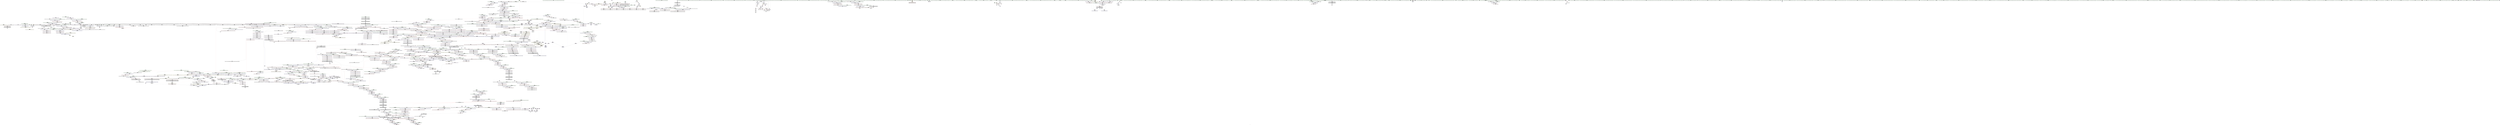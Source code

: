 digraph "SVFG" {
	label="SVFG";

	Node0x556956405b00 [shape=record,color=grey,label="{NodeID: 0\nNullPtr|{|<s47>164}}"];
	Node0x556956405b00 -> Node0x55695695cb60[style=solid];
	Node0x556956405b00 -> Node0x55695695cc60[style=solid];
	Node0x556956405b00 -> Node0x55695695cd30[style=solid];
	Node0x556956405b00 -> Node0x55695695ce00[style=solid];
	Node0x556956405b00 -> Node0x55695695ced0[style=solid];
	Node0x556956405b00 -> Node0x55695695cfa0[style=solid];
	Node0x556956405b00 -> Node0x55695695d070[style=solid];
	Node0x556956405b00 -> Node0x55695695d140[style=solid];
	Node0x556956405b00 -> Node0x55695695d210[style=solid];
	Node0x556956405b00 -> Node0x55695695d2e0[style=solid];
	Node0x556956405b00 -> Node0x55695695d3b0[style=solid];
	Node0x556956405b00 -> Node0x55695695d480[style=solid];
	Node0x556956405b00 -> Node0x55695695d550[style=solid];
	Node0x556956405b00 -> Node0x55695695d620[style=solid];
	Node0x556956405b00 -> Node0x55695695d6f0[style=solid];
	Node0x556956405b00 -> Node0x55695695d7c0[style=solid];
	Node0x556956405b00 -> Node0x55695695d890[style=solid];
	Node0x556956405b00 -> Node0x55695695d960[style=solid];
	Node0x556956405b00 -> Node0x55695695da30[style=solid];
	Node0x556956405b00 -> Node0x55695695db00[style=solid];
	Node0x556956405b00 -> Node0x55695695dbd0[style=solid];
	Node0x556956405b00 -> Node0x55695695dca0[style=solid];
	Node0x556956405b00 -> Node0x55695695dd70[style=solid];
	Node0x556956405b00 -> Node0x55695695de40[style=solid];
	Node0x556956405b00 -> Node0x55695695df10[style=solid];
	Node0x556956405b00 -> Node0x55695695dfe0[style=solid];
	Node0x556956405b00 -> Node0x55695695e0b0[style=solid];
	Node0x556956405b00 -> Node0x55695695e180[style=solid];
	Node0x556956405b00 -> Node0x55695695e250[style=solid];
	Node0x556956405b00 -> Node0x55695695e320[style=solid];
	Node0x556956405b00 -> Node0x55695695e3f0[style=solid];
	Node0x556956405b00 -> Node0x55695695e4c0[style=solid];
	Node0x556956405b00 -> Node0x55695695e590[style=solid];
	Node0x556956405b00 -> Node0x55695695e660[style=solid];
	Node0x556956405b00 -> Node0x55695695e730[style=solid];
	Node0x556956405b00 -> Node0x55695695e800[style=solid];
	Node0x556956405b00 -> Node0x55695695e8d0[style=solid];
	Node0x556956405b00 -> Node0x55695695e9a0[style=solid];
	Node0x556956405b00 -> Node0x55695695ea70[style=solid];
	Node0x556956405b00 -> Node0x556956987be0[style=solid];
	Node0x556956405b00 -> Node0x55695698a650[style=solid];
	Node0x556956405b00 -> Node0x55695698f380[style=solid];
	Node0x556956405b00 -> Node0x5569569bdd30[style=solid];
	Node0x556956405b00 -> Node0x5569569bedb0[style=solid];
	Node0x556956405b00 -> Node0x5569569bf9b0[style=solid];
	Node0x556956405b00 -> Node0x5569569bfb30[style=solid];
	Node0x556956405b00 -> Node0x5569569c0130[style=solid];
	Node0x556956405b00:s47 -> Node0x556956a9fe80[style=solid,color=red];
	Node0x556956a15620 [shape=record,color=yellow,style=double,label="{NodeID: 1882\n235V_1 = ENCHI(MR_235V_0)\npts\{14270000 \}\nFun[_ZNKSt17_Rb_tree_iteratorINSt7__cxx1112basic_stringIcSt11char_traitsIcESaIcEEEEeqERKS6_]}"];
	Node0x556956a15620 -> Node0x5569569650d0[style=dashed];
	Node0x55695695f910 [shape=record,color=red,label="{NodeID: 775\n854\<--848\nthis1\<--this.addr\n_ZN9__gnu_cxx13new_allocatorISt13_Rb_tree_nodeINSt7__cxx1112basic_stringIcSt11char_traitsIcESaIcEEEEE7destroyIS7_EEvPT_\n}"];
	Node0x556956aa9440 [shape=record,color=black,label="{NodeID: 2657\n1452 = PHI(1159, )\n|{<s0>120}}"];
	Node0x556956aa9440:s0 -> Node0x556956a99e80[style=solid,color=red];
	Node0x556956955f00 [shape=record,color=black,label="{NodeID: 443\n1114\<--1113\n\<--_M_impl\n_ZNKSt8_Rb_treeINSt7__cxx1112basic_stringIcSt11char_traitsIcESaIcEEES5_St9_IdentityIS5_ESt4lessIS5_ESaIS5_EE6_M_endEv\n}"];
	Node0x556956955f00 -> Node0x55695696f7c0[style=solid];
	Node0x556956949c70 [shape=record,color=green,label="{NodeID: 111\n643\<--644\n_ZNSt8_Rb_treeINSt7__cxx1112basic_stringIcSt11char_traitsIcESaIcEEES5_St9_IdentityIS5_ESt4lessIS5_ESaIS5_EE8_M_eraseEPSt13_Rb_tree_nodeIS5_E\<--_ZNSt8_Rb_treeINSt7__cxx1112basic_stringIcSt11char_traitsIcESaIcEEES5_St9_IdentityIS5_ESt4lessIS5_ESaIS5_EE8_M_eraseEPSt13_Rb_tree_nodeIS5_E_field_insensitive\n}"];
	Node0x556956965340 [shape=record,color=red,label="{NodeID: 886\n1722\<--1721\n\<--coerce.dive\n_ZNSt8_Rb_treeINSt7__cxx1112basic_stringIcSt11char_traitsIcESaIcEEES5_St9_IdentityIS5_ESt4lessIS5_ESaIS5_EE5beginEv\n}"];
	Node0x556956965340 -> Node0x556956969440[style=solid];
	Node0x55695696bdb0 [shape=record,color=purple,label="{NodeID: 554\n380\<--34\n\<--.str.6\nmain\n}"];
	Node0x556956a3b110 [shape=record,color=yellow,style=double,label="{NodeID: 2436\n62V_3 = CSCHI(MR_62V_2)\npts\{160000 180000 \}\nCS[]|{|<s1>36|<s2>36}}"];
	Node0x556956a3b110 -> Node0x556956a0fb40[style=dashed];
	Node0x556956a3b110:s1 -> Node0x556956a236a0[style=dashed,color=red];
	Node0x556956a3b110:s2 -> Node0x556956a23780[style=dashed,color=red];
	Node0x55695694e340 [shape=record,color=green,label="{NodeID: 222\n1319\<--1320\n_ZNKSt9_IdentityINSt7__cxx1112basic_stringIcSt11char_traitsIcESaIcEEEEclERS5_\<--_ZNKSt9_IdentityINSt7__cxx1112basic_stringIcSt11char_traitsIcESaIcEEEEclERS5__field_insensitive\n}"];
	Node0x55695698a720 [shape=record,color=blue,label="{NodeID: 997\n608\<--606\n_M_left\<--_M_header2\n_ZNSt15_Rb_tree_header8_M_resetEv\n|{<s0>50}}"];
	Node0x55695698a720:s0 -> Node0x556956a3be60[style=dashed,color=blue];
	Node0x5569569fce20 [shape=record,color=black,label="{NodeID: 1772\nMR_404V_3 = PHI(MR_404V_4, MR_404V_2, )\npts\{1421 \}\n|{|<s2>126|<s3>130}}"];
	Node0x5569569fce20 -> Node0x556956963600[style=dashed];
	Node0x5569569fce20 -> Node0x55695698f040[style=dashed];
	Node0x5569569fce20:s2 -> Node0x556956a1e2b0[style=dashed,color=red];
	Node0x5569569fce20:s3 -> Node0x556956a1e2b0[style=dashed,color=red];
	Node0x556956971840 [shape=record,color=purple,label="{NodeID: 665\n1672\<--1671\n_M_node\<--this1\n_ZNSt17_Rb_tree_iteratorINSt7__cxx1112basic_stringIcSt11char_traitsIcESaIcEEEEC2EPSt18_Rb_tree_node_base\n}"];
	Node0x556956971840 -> Node0x5569569907d0[style=solid];
	Node0x556956a9da00 [shape=record,color=black,label="{NodeID: 2547\n811 = PHI(776, )\n1st arg _ZNSt16allocator_traitsISaISt13_Rb_tree_nodeINSt7__cxx1112basic_stringIcSt11char_traitsIcESaIcEEEEEE7destroyIS6_EEvRS8_PT_ }"];
	Node0x556956a9da00 -> Node0x55695698b830[style=solid];
	Node0x55695695c990 [shape=record,color=green,label="{NodeID: 333\n2082\<--2083\n__t.addr\<--__t.addr_field_insensitive\n_ZSt7forwardIRbEOT_RNSt16remove_referenceIS1_E4typeE\n}"];
	Node0x55695695c990 -> Node0x556956987470[style=solid];
	Node0x55695695c990 -> Node0x556956993070[style=solid];
	Node0x556956990150 [shape=record,color=blue,label="{NodeID: 1108\n1624\<--1623\n__t.addr\<--__t\n_ZSt7forwardINSt7__cxx1112basic_stringIcSt11char_traitsIcESaIcEEEEOT_RNSt16remove_referenceIS6_E4typeE\n}"];
	Node0x556956990150 -> Node0x5569569647e0[style=dashed];
	Node0x556956945900 [shape=record,color=green,label="{NodeID: 1\n5\<--1\n\<--dummyObj\nCan only get source location for instruction, argument, global var or function.|{<s0>36}}"];
	Node0x556956945900:s0 -> Node0x556956aac640[style=solid,color=red];
	Node0x55695695f9e0 [shape=record,color=red,label="{NodeID: 776\n855\<--850\n\<--__p.addr\n_ZN9__gnu_cxx13new_allocatorISt13_Rb_tree_nodeINSt7__cxx1112basic_stringIcSt11char_traitsIcESaIcEEEEE7destroyIS7_EEvPT_\n}"];
	Node0x556956aa9610 [shape=record,color=black,label="{NodeID: 2658\n1453 = PHI(1119, )\n}"];
	Node0x556956aa9610 -> Node0x556956967be0[style=solid];
	Node0x556956955fd0 [shape=record,color=black,label="{NodeID: 444\n1116\<--1115\n\<--add.ptr\n_ZNKSt8_Rb_treeINSt7__cxx1112basic_stringIcSt11char_traitsIcESaIcEEES5_St9_IdentityIS5_ESt4lessIS5_ESaIS5_EE6_M_endEv\n}"];
	Node0x556956955fd0 -> Node0x55695696f890[style=solid];
	Node0x556956949d70 [shape=record,color=green,label="{NodeID: 112\n647\<--648\n_ZNSt8_Rb_treeINSt7__cxx1112basic_stringIcSt11char_traitsIcESaIcEEES5_St9_IdentityIS5_ESt4lessIS5_ESaIS5_EE13_Rb_tree_implIS9_Lb1EED2Ev\<--_ZNSt8_Rb_treeINSt7__cxx1112basic_stringIcSt11char_traitsIcESaIcEEES5_St9_IdentityIS5_ESt4lessIS5_ESaIS5_EE13_Rb_tree_implIS9_Lb1EED2Ev_field_insensitive\n}"];
	Node0x556956965410 [shape=record,color=red,label="{NodeID: 887\n1737\<--1728\nthis1\<--this.addr\n_ZNSt4pairIPSt18_Rb_tree_node_baseS1_EC2IRPSt13_Rb_tree_nodeINSt7__cxx1112basic_stringIcSt11char_traitsIcESaIcEEEERS1_Lb1EEEOT_OT0_\n}"];
	Node0x556956965410 -> Node0x556956969510[style=solid];
	Node0x556956965410 -> Node0x556956972130[style=solid];
	Node0x556956965410 -> Node0x556956972200[style=solid];
	Node0x55695696be80 [shape=record,color=purple,label="{NodeID: 555\n426\<--36\n\<--.str.7\nmain\n}"];
	Node0x55695694e440 [shape=record,color=green,label="{NodeID: 223\n1322\<--1323\n_ZNSt8_Rb_treeINSt7__cxx1112basic_stringIcSt11char_traitsIcESaIcEEES5_St9_IdentityIS5_ESt4lessIS5_ESaIS5_EE24_M_get_insert_unique_posERKS5_\<--_ZNSt8_Rb_treeINSt7__cxx1112basic_stringIcSt11char_traitsIcESaIcEEES5_St9_IdentityIS5_ESt4lessIS5_ESaIS5_EE24_M_get_insert_unique_posERKS5__field_insensitive\n}"];
	Node0x55695698a7f0 [shape=record,color=blue,label="{NodeID: 998\n612\<--610\n_M_right\<--_M_header4\n_ZNSt15_Rb_tree_header8_M_resetEv\n|{<s0>50}}"];
	Node0x55695698a7f0:s0 -> Node0x556956a3be60[style=dashed,color=blue];
	Node0x5569569fcf10 [shape=record,color=black,label="{NodeID: 1773\nMR_406V_3 = PHI(MR_406V_4, MR_406V_2, )\npts\{1423 \}\n}"];
	Node0x5569569fcf10 -> Node0x5569569637a0[style=dashed];
	Node0x5569569fcf10 -> Node0x55695698f110[style=dashed];
	Node0x556956971910 [shape=record,color=purple,label="{NodeID: 666\n1682\<--1681\n_M_impl\<--this1\n_ZNSt8_Rb_treeINSt7__cxx1112basic_stringIcSt11char_traitsIcESaIcEEES5_St9_IdentityIS5_ESt4lessIS5_ESaIS5_EE6_M_endEv\n}"];
	Node0x556956971910 -> Node0x556956968f60[style=solid];
	Node0x556956a9db40 [shape=record,color=black,label="{NodeID: 2548\n1183 = PHI(1080, )\n0th arg _ZNSt8_Rb_treeINSt7__cxx1112basic_stringIcSt11char_traitsIcESaIcEEES5_St9_IdentityIS5_ESt4lessIS5_ESaIS5_EE8_S_rightEPKSt18_Rb_tree_node_base }"];
	Node0x556956a9db40 -> Node0x55695698d7e0[style=solid];
	Node0x55695695ca60 [shape=record,color=green,label="{NodeID: 334\n40\<--2087\n_GLOBAL__sub_I_jpsbur_0_1.cpp\<--_GLOBAL__sub_I_jpsbur_0_1.cpp_field_insensitive\n}"];
	Node0x55695695ca60 -> Node0x556956987ae0[style=solid];
	Node0x556956990220 [shape=record,color=blue,label="{NodeID: 1109\n1633\<--1630\nthis.addr\<--this\n_ZNSt4pairISt17_Rb_tree_iteratorINSt7__cxx1112basic_stringIcSt11char_traitsIcESaIcEEEEbEC2IS7_bLb1EEEOT_OT0_\n}"];
	Node0x556956990220 -> Node0x5569569648b0[style=dashed];
	Node0x556956945990 [shape=record,color=green,label="{NodeID: 2\n12\<--1\n__dso_handle\<--dummyObj\nGlob }"];
	Node0x55695695fab0 [shape=record,color=red,label="{NodeID: 777\n863\<--860\nthis1\<--this.addr\n_ZN9__gnu_cxx16__aligned_membufINSt7__cxx1112basic_stringIcSt11char_traitsIcESaIcEEEE6_M_ptrEv\n|{<s0>76}}"];
	Node0x55695695fab0:s0 -> Node0x556956aac530[style=solid,color=red];
	Node0x556956aa9720 [shape=record,color=black,label="{NodeID: 2659\n1461 = PHI(733, )\n}"];
	Node0x556956aa9720 -> Node0x5569561a3d10[style=solid];
	Node0x5569569560a0 [shape=record,color=black,label="{NodeID: 445\n1107\<--1117\n_ZNKSt8_Rb_treeINSt7__cxx1112basic_stringIcSt11char_traitsIcESaIcEEES5_St9_IdentityIS5_ESt4lessIS5_ESaIS5_EE6_M_endEv_ret\<--_M_header\n_ZNKSt8_Rb_treeINSt7__cxx1112basic_stringIcSt11char_traitsIcESaIcEEES5_St9_IdentityIS5_ESt4lessIS5_ESaIS5_EE6_M_endEv\n|{<s0>81}}"];
	Node0x5569569560a0:s0 -> Node0x556956aa7640[style=solid,color=blue];
	Node0x55695694e9e0 [shape=record,color=green,label="{NodeID: 113\n664\<--665\nthis.addr\<--this.addr_field_insensitive\n_ZNSt8_Rb_treeINSt7__cxx1112basic_stringIcSt11char_traitsIcESaIcEEES5_St9_IdentityIS5_ESt4lessIS5_ESaIS5_EE8_M_eraseEPSt13_Rb_tree_nodeIS5_E\n}"];
	Node0x55695694e9e0 -> Node0x556956975d50[style=solid];
	Node0x55695694e9e0 -> Node0x55695698ac00[style=solid];
	Node0x5569569654e0 [shape=record,color=red,label="{NodeID: 888\n1740\<--1730\n\<--__x.addr\n_ZNSt4pairIPSt18_Rb_tree_node_baseS1_EC2IRPSt13_Rb_tree_nodeINSt7__cxx1112basic_stringIcSt11char_traitsIcESaIcEEEERS1_Lb1EEEOT_OT0_\n|{<s0>144}}"];
	Node0x5569569654e0:s0 -> Node0x556956a96f80[style=solid,color=red];
	Node0x55695696bf50 [shape=record,color=purple,label="{NodeID: 556\n2091\<--38\nllvm.global_ctors_0\<--llvm.global_ctors\nGlob }"];
	Node0x55695696bf50 -> Node0x5569569879e0[style=solid];
	Node0x55695694e540 [shape=record,color=green,label="{NodeID: 224\n1336\<--1337\n_ZNSt8_Rb_treeINSt7__cxx1112basic_stringIcSt11char_traitsIcESaIcEEES5_St9_IdentityIS5_ESt4lessIS5_ESaIS5_EE11_Alloc_nodeC2ERSB_\<--_ZNSt8_Rb_treeINSt7__cxx1112basic_stringIcSt11char_traitsIcESaIcEEES5_St9_IdentityIS5_ESt4lessIS5_ESaIS5_EE11_Alloc_nodeC2ERSB__field_insensitive\n}"];
	Node0x55695698a8c0 [shape=record,color=blue,label="{NodeID: 999\n614\<--252\n_M_node_count\<--\n_ZNSt15_Rb_tree_header8_M_resetEv\n|{<s0>50}}"];
	Node0x55695698a8c0:s0 -> Node0x556956a3be60[style=dashed,color=blue];
	Node0x5569569ffca0 [shape=record,color=black,label="{NodeID: 1774\nMR_6V_5 = PHI(MR_6V_2, MR_6V_4, )\npts\{8 \}\n|{<s0>11|<s1>12|<s2>24}}"];
	Node0x5569569ffca0:s0 -> Node0x556956a3a540[style=dashed,color=blue];
	Node0x5569569ffca0:s1 -> Node0x5569569ffca0[style=dashed,color=blue];
	Node0x5569569ffca0:s2 -> Node0x556956a0d340[style=dashed,color=blue];
	Node0x5569569719e0 [shape=record,color=purple,label="{NodeID: 667\n1684\<--1683\nadd.ptr\<--\n_ZNSt8_Rb_treeINSt7__cxx1112basic_stringIcSt11char_traitsIcESaIcEEES5_St9_IdentityIS5_ESt4lessIS5_ESaIS5_EE6_M_endEv\n}"];
	Node0x5569569719e0 -> Node0x556956969030[style=solid];
	Node0x556956a9dc80 [shape=record,color=black,label="{NodeID: 2549\n1725 = PHI(1412, 1412, )\n0th arg _ZNSt4pairIPSt18_Rb_tree_node_baseS1_EC2IRPSt13_Rb_tree_nodeINSt7__cxx1112basic_stringIcSt11char_traitsIcESaIcEEEERS1_Lb1EEEOT_OT0_ }"];
	Node0x556956a9dc80 -> Node0x556956990be0[style=solid];
	Node0x55695695cb60 [shape=record,color=black,label="{NodeID: 335\n2\<--3\ndummyVal\<--dummyVal\n}"];
	Node0x5569569902f0 [shape=record,color=blue,label="{NodeID: 1110\n1635\<--1631\n__x.addr\<--__x\n_ZNSt4pairISt17_Rb_tree_iteratorINSt7__cxx1112basic_stringIcSt11char_traitsIcESaIcEEEEbEC2IS7_bLb1EEEOT_OT0_\n}"];
	Node0x5569569902f0 -> Node0x556956964980[style=dashed];
	Node0x556956945c40 [shape=record,color=green,label="{NodeID: 3\n21\<--1\n.str\<--dummyObj\nGlob }"];
	Node0x556956a15920 [shape=record,color=yellow,style=double,label="{NodeID: 1885\n178V_1 = ENCHI(MR_178V_0)\npts\{1429 \}\nFun[_ZNSt4pairIPSt18_Rb_tree_node_baseS1_EC2IRS1_Lb1EEEOT_RKS1_]}"];
	Node0x556956a15920 -> Node0x556956965d00[style=dashed];
	Node0x55695695fb80 [shape=record,color=red,label="{NodeID: 778\n874\<--871\nthis1\<--this.addr\n_ZN9__gnu_cxx16__aligned_membufINSt7__cxx1112basic_stringIcSt11char_traitsIcESaIcEEEE7_M_addrEv\n}"];
	Node0x55695695fb80 -> Node0x55695696e440[style=solid];
	Node0x556956aa9830 [shape=record,color=black,label="{NodeID: 2660\n1465 = PHI(723, )\n}"];
	Node0x556956aa9830 -> Node0x5569561a3d10[style=solid];
	Node0x556956956170 [shape=record,color=black,label="{NodeID: 446\n1119\<--1135\n_ZNKSt4lessINSt7__cxx1112basic_stringIcSt11char_traitsIcESaIcEEEEclERKS5_S8__ret\<--call\n_ZNKSt4lessINSt7__cxx1112basic_stringIcSt11char_traitsIcESaIcEEEEclERKS5_S8_\n|{<s0>86|<s1>91|<s2>120|<s3>129|<s4>135}}"];
	Node0x556956956170:s0 -> Node0x556956aa7d10[style=solid,color=blue];
	Node0x556956956170:s1 -> Node0x556956aa8210[style=solid,color=blue];
	Node0x556956956170:s2 -> Node0x556956aa9610[style=solid,color=blue];
	Node0x556956956170:s3 -> Node0x556956aa9ed0[style=solid,color=blue];
	Node0x556956956170:s4 -> Node0x556956aaa3d0[style=solid,color=blue];
	Node0x55695694ea70 [shape=record,color=green,label="{NodeID: 114\n666\<--667\n__x.addr\<--__x.addr_field_insensitive\n_ZNSt8_Rb_treeINSt7__cxx1112basic_stringIcSt11char_traitsIcESaIcEEES5_St9_IdentityIS5_ESt4lessIS5_ESaIS5_EE8_M_eraseEPSt13_Rb_tree_nodeIS5_E\n}"];
	Node0x55695694ea70 -> Node0x556956975e20[style=solid];
	Node0x55695694ea70 -> Node0x556956975ef0[style=solid];
	Node0x55695694ea70 -> Node0x556956975fc0[style=solid];
	Node0x55695694ea70 -> Node0x556956976090[style=solid];
	Node0x55695694ea70 -> Node0x55695698acd0[style=solid];
	Node0x55695694ea70 -> Node0x55695698ae70[style=solid];
	Node0x5569569655b0 [shape=record,color=red,label="{NodeID: 889\n1748\<--1732\n\<--__y.addr\n_ZNSt4pairIPSt18_Rb_tree_node_baseS1_EC2IRPSt13_Rb_tree_nodeINSt7__cxx1112basic_stringIcSt11char_traitsIcESaIcEEEERS1_Lb1EEEOT_OT0_\n|{<s0>145}}"];
	Node0x5569569655b0:s0 -> Node0x556956a996d0[style=solid,color=red];
	Node0x55695696c020 [shape=record,color=purple,label="{NodeID: 557\n2092\<--38\nllvm.global_ctors_1\<--llvm.global_ctors\nGlob }"];
	Node0x55695696c020 -> Node0x556956987ae0[style=solid];
	Node0x55695694e640 [shape=record,color=green,label="{NodeID: 225\n1344\<--1345\n_ZSt7forwardINSt7__cxx1112basic_stringIcSt11char_traitsIcESaIcEEEEOT_RNSt16remove_referenceIS6_E4typeE\<--_ZSt7forwardINSt7__cxx1112basic_stringIcSt11char_traitsIcESaIcEEEEOT_RNSt16remove_referenceIS6_E4typeE_field_insensitive\n}"];
	Node0x55695698a990 [shape=record,color=blue,label="{NodeID: 1000\n631\<--630\nthis.addr\<--this\n_ZNSt8_Rb_treeINSt7__cxx1112basic_stringIcSt11char_traitsIcESaIcEEES5_St9_IdentityIS5_ESt4lessIS5_ESaIS5_EED2Ev\n}"];
	Node0x55695698a990 -> Node0x556956975bb0[style=dashed];
	Node0x556956a00170 [shape=record,color=black,label="{NodeID: 1775\nMR_8V_14 = PHI(MR_8V_5, MR_8V_12, )\npts\{20 \}\n|{<s0>11|<s1>12|<s2>24}}"];
	Node0x556956a00170:s0 -> Node0x556956a3a6a0[style=dashed,color=blue];
	Node0x556956a00170:s1 -> Node0x556956988430[style=dashed,color=blue];
	Node0x556956a00170:s2 -> Node0x556956a0d840[style=dashed,color=blue];
	Node0x556956971ab0 [shape=record,color=purple,label="{NodeID: 668\n1686\<--1685\n_M_header\<--\n_ZNSt8_Rb_treeINSt7__cxx1112basic_stringIcSt11char_traitsIcESaIcEEES5_St9_IdentityIS5_ESt4lessIS5_ESaIS5_EE6_M_endEv\n}"];
	Node0x556956971ab0 -> Node0x556956969100[style=solid];
	Node0x556956a9de90 [shape=record,color=black,label="{NodeID: 2550\n1726 = PHI(1418, 1418, )\n1st arg _ZNSt4pairIPSt18_Rb_tree_node_baseS1_EC2IRPSt13_Rb_tree_nodeINSt7__cxx1112basic_stringIcSt11char_traitsIcESaIcEEEERS1_Lb1EEEOT_OT0_ }"];
	Node0x556956a9de90 -> Node0x556956990cb0[style=solid];
	Node0x55695695cc60 [shape=record,color=black,label="{NodeID: 336\n394\<--3\n\<--dummyVal\nmain\n}"];
	Node0x55695695cc60 -> Node0x5569569893a0[style=solid];
	Node0x5569569903c0 [shape=record,color=blue,label="{NodeID: 1111\n1637\<--1632\n__y.addr\<--__y\n_ZNSt4pairISt17_Rb_tree_iteratorINSt7__cxx1112basic_stringIcSt11char_traitsIcESaIcEEEEbEC2IS7_bLb1EEEOT_OT0_\n}"];
	Node0x5569569903c0 -> Node0x556956964a50[style=dashed];
	Node0x556956945cd0 [shape=record,color=green,label="{NodeID: 4\n23\<--1\nstdin\<--dummyObj\nGlob }"];
	Node0x55695695fc50 [shape=record,color=red,label="{NodeID: 779\n891\<--882\n\<--__a.addr\n_ZNSt16allocator_traitsISaISt13_Rb_tree_nodeINSt7__cxx1112basic_stringIcSt11char_traitsIcESaIcEEEEEE10deallocateERS8_PS7_m\n}"];
	Node0x55695695fc50 -> Node0x556956954ec0[style=solid];
	Node0x556956aa9940 [shape=record,color=black,label="{NodeID: 2661\n1475 = PHI(1705, )\n}"];
	Node0x556956aa9940 -> Node0x55695698f2b0[style=solid];
	Node0x556956956240 [shape=record,color=black,label="{NodeID: 447\n1139\<--1150\n_ZNSt8_Rb_treeINSt7__cxx1112basic_stringIcSt11char_traitsIcESaIcEEES5_St9_IdentityIS5_ESt4lessIS5_ESaIS5_EE6_S_keyEPKSt18_Rb_tree_node_base_ret\<--call1\n_ZNSt8_Rb_treeINSt7__cxx1112basic_stringIcSt11char_traitsIcESaIcEEES5_St9_IdentityIS5_ESt4lessIS5_ESaIS5_EE6_S_keyEPKSt18_Rb_tree_node_base\n|{<s0>85|<s1>128|<s2>134}}"];
	Node0x556956956240:s0 -> Node0x556956aa7b40[style=solid,color=blue];
	Node0x556956956240:s1 -> Node0x556956aa9ca0[style=solid,color=blue];
	Node0x556956956240:s2 -> Node0x556956aaa290[style=solid,color=blue];
	Node0x55695694eb40 [shape=record,color=green,label="{NodeID: 115\n668\<--669\n__y\<--__y_field_insensitive\n_ZNSt8_Rb_treeINSt7__cxx1112basic_stringIcSt11char_traitsIcESaIcEEES5_St9_IdentityIS5_ESt4lessIS5_ESaIS5_EE8_M_eraseEPSt13_Rb_tree_nodeIS5_E\n}"];
	Node0x55695694eb40 -> Node0x556956976160[style=solid];
	Node0x55695694eb40 -> Node0x55695698ada0[style=solid];
	Node0x556956965680 [shape=record,color=red,label="{NodeID: 890\n1744\<--1741\n\<--call\n_ZNSt4pairIPSt18_Rb_tree_node_baseS1_EC2IRPSt13_Rb_tree_nodeINSt7__cxx1112basic_stringIcSt11char_traitsIcESaIcEEEERS1_Lb1EEEOT_OT0_\n}"];
	Node0x556956965680 -> Node0x5569569695e0[style=solid];
	Node0x55695696c120 [shape=record,color=purple,label="{NodeID: 558\n2093\<--38\nllvm.global_ctors_2\<--llvm.global_ctors\nGlob }"];
	Node0x55695696c120 -> Node0x556956987be0[style=solid];
	Node0x55695694e740 [shape=record,color=green,label="{NodeID: 226\n1347\<--1348\n_ZNSt8_Rb_treeINSt7__cxx1112basic_stringIcSt11char_traitsIcESaIcEEES5_St9_IdentityIS5_ESt4lessIS5_ESaIS5_EE10_M_insert_IS5_NSB_11_Alloc_nodeEEESt17_Rb_tree_iteratorIS5_EPSt18_Rb_tree_node_baseSH_OT_RT0_\<--_ZNSt8_Rb_treeINSt7__cxx1112basic_stringIcSt11char_traitsIcESaIcEEES5_St9_IdentityIS5_ESt4lessIS5_ESaIS5_EE10_M_insert_IS5_NSB_11_Alloc_nodeEEESt17_Rb_tree_iteratorIS5_EPSt18_Rb_tree_node_baseSH_OT_RT0__field_insensitive\n}"];
	Node0x55695698aa60 [shape=record,color=blue,label="{NodeID: 1001\n633\<--651\nexn.slot\<--\n_ZNSt8_Rb_treeINSt7__cxx1112basic_stringIcSt11char_traitsIcESaIcEEES5_St9_IdentityIS5_ESt4lessIS5_ESaIS5_EED2Ev\n}"];
	Node0x55695698aa60 -> Node0x556956975c80[style=dashed];
	Node0x556956a00640 [shape=record,color=black,label="{NodeID: 1776\nMR_12V_5 = PHI(MR_12V_6, MR_12V_4, )\npts\{160000 \}\n|{<s0>11|<s1>12|<s2>24}}"];
	Node0x556956a00640:s0 -> Node0x556956988290[style=dashed,color=blue];
	Node0x556956a00640:s1 -> Node0x556956a00640[style=dashed,color=blue];
	Node0x556956a00640:s2 -> Node0x556956a3b110[style=dashed,color=blue];
	Node0x556956971b80 [shape=record,color=purple,label="{NodeID: 669\n1698\<--1697\n_M_node\<--this1\n_ZNKSt17_Rb_tree_iteratorINSt7__cxx1112basic_stringIcSt11char_traitsIcESaIcEEEEeqERKS6_\n}"];
	Node0x556956971b80 -> Node0x556956965000[style=solid];
	Node0x556956a9e010 [shape=record,color=black,label="{NodeID: 2551\n1727 = PHI(1420, 1420, )\n2nd arg _ZNSt4pairIPSt18_Rb_tree_node_baseS1_EC2IRPSt13_Rb_tree_nodeINSt7__cxx1112basic_stringIcSt11char_traitsIcESaIcEEEERS1_Lb1EEEOT_OT0_ }"];
	Node0x556956a9e010 -> Node0x556956990d80[style=solid];
	Node0x55695695cd30 [shape=record,color=black,label="{NodeID: 337\n397\<--3\n\<--dummyVal\nmain\n}"];
	Node0x55695695cd30 -> Node0x556956989470[style=solid];
	Node0x556956990490 [shape=record,color=blue, style = dotted,label="{NodeID: 1112\n2100\<--2102\noffset_0\<--dummyVal\n_ZNSt4pairISt17_Rb_tree_iteratorINSt7__cxx1112basic_stringIcSt11char_traitsIcESaIcEEEEbEC2IS7_bLb1EEEOT_OT0_\n|{<s0>111|<s1>113}}"];
	Node0x556956990490:s0 -> Node0x556956a07440[style=dashed,color=blue];
	Node0x556956990490:s1 -> Node0x556956a07440[style=dashed,color=blue];
	Node0x556956945d90 [shape=record,color=green,label="{NodeID: 5\n24\<--1\n.str.1\<--dummyObj\nGlob }"];
	Node0x55695695fd20 [shape=record,color=red,label="{NodeID: 780\n893\<--884\n\<--__p.addr\n_ZNSt16allocator_traitsISaISt13_Rb_tree_nodeINSt7__cxx1112basic_stringIcSt11char_traitsIcESaIcEEEEEE10deallocateERS8_PS7_m\n|{<s0>77}}"];
	Node0x55695695fd20:s0 -> Node0x556956a9c340[style=solid,color=red];
	Node0x556956aa9a80 [shape=record,color=black,label="{NodeID: 2662\n1480 = PHI(1688, )\n}"];
	Node0x556956956310 [shape=record,color=black,label="{NodeID: 448\n1159\<--1170\n_ZNSt8_Rb_treeINSt7__cxx1112basic_stringIcSt11char_traitsIcESaIcEEES5_St9_IdentityIS5_ESt4lessIS5_ESaIS5_EE6_S_keyEPKSt13_Rb_tree_nodeIS5_E_ret\<--call1\n_ZNSt8_Rb_treeINSt7__cxx1112basic_stringIcSt11char_traitsIcESaIcEEES5_St9_IdentityIS5_ESt4lessIS5_ESaIS5_EE6_S_keyEPKSt13_Rb_tree_nodeIS5_E\n|{<s0>90|<s1>119}}"];
	Node0x556956956310:s0 -> Node0x556956aa8040[style=solid,color=blue];
	Node0x556956956310:s1 -> Node0x556956aa9440[style=solid,color=blue];
	Node0x55695694ec10 [shape=record,color=green,label="{NodeID: 116\n680\<--681\n_ZNSt8_Rb_treeINSt7__cxx1112basic_stringIcSt11char_traitsIcESaIcEEES5_St9_IdentityIS5_ESt4lessIS5_ESaIS5_EE8_S_rightEPSt18_Rb_tree_node_base\<--_ZNSt8_Rb_treeINSt7__cxx1112basic_stringIcSt11char_traitsIcESaIcEEES5_St9_IdentityIS5_ESt4lessIS5_ESaIS5_EE8_S_rightEPSt18_Rb_tree_node_base_field_insensitive\n}"];
	Node0x556956965750 [shape=record,color=red,label="{NodeID: 891\n1752\<--1749\n\<--call2\n_ZNSt4pairIPSt18_Rb_tree_node_baseS1_EC2IRPSt13_Rb_tree_nodeINSt7__cxx1112basic_stringIcSt11char_traitsIcESaIcEEEERS1_Lb1EEEOT_OT0_\n}"];
	Node0x556956965750 -> Node0x556956990f20[style=solid];
	Node0x55695696c220 [shape=record,color=purple,label="{NodeID: 559\n49\<--48\narrayctor.next\<--arrayctor.cur\n__cxx_global_var_init\n}"];
	Node0x55695696c220 -> Node0x5569569bc430[style=solid];
	Node0x55695696c220 -> Node0x5569569bf6b0[style=solid];
	Node0x55695694e840 [shape=record,color=green,label="{NodeID: 227\n1354\<--1355\n_ZNSt4pairISt17_Rb_tree_iteratorINSt7__cxx1112basic_stringIcSt11char_traitsIcESaIcEEEEbEC2IS7_bLb1EEEOT_OT0_\<--_ZNSt4pairISt17_Rb_tree_iteratorINSt7__cxx1112basic_stringIcSt11char_traitsIcESaIcEEEEbEC2IS7_bLb1EEEOT_OT0__field_insensitive\n}"];
	Node0x55695698ab30 [shape=record,color=blue,label="{NodeID: 1002\n635\<--653\nehselector.slot\<--\n_ZNSt8_Rb_treeINSt7__cxx1112basic_stringIcSt11char_traitsIcESaIcEEES5_St9_IdentityIS5_ESt4lessIS5_ESaIS5_EED2Ev\n}"];
	Node0x556956a00b40 [shape=record,color=black,label="{NodeID: 1777\nMR_14V_5 = PHI(MR_14V_6, MR_14V_4, )\npts\{180000 \}\n|{<s0>11|<s1>12|<s2>24}}"];
	Node0x556956a00b40:s0 -> Node0x556956a3a860[style=dashed,color=blue];
	Node0x556956a00b40:s1 -> Node0x556956988360[style=dashed,color=blue];
	Node0x556956a00b40:s2 -> Node0x556956a3b110[style=dashed,color=blue];
	Node0x556956971c50 [shape=record,color=purple,label="{NodeID: 670\n1701\<--1700\n_M_node2\<--\n_ZNKSt17_Rb_tree_iteratorINSt7__cxx1112basic_stringIcSt11char_traitsIcESaIcEEEEeqERKS6_\n}"];
	Node0x556956971c50 -> Node0x5569569650d0[style=solid];
	Node0x556956a9e190 [shape=record,color=black,label="{NodeID: 2552\n1036 = PHI(954, )\n0th arg _ZNKSt8_Rb_treeINSt7__cxx1112basic_stringIcSt11char_traitsIcESaIcEEES5_St9_IdentityIS5_ESt4lessIS5_ESaIS5_EE14_M_lower_boundEPKSt13_Rb_tree_nodeIS5_EPKSt18_Rb_tree_node_baseRKS5_ }"];
	Node0x556956a9e190 -> Node0x55695698cbb0[style=solid];
	Node0x55695695ce00 [shape=record,color=black,label="{NodeID: 338\n404\<--3\n\<--dummyVal\nmain\n}"];
	Node0x556956990560 [shape=record,color=blue,label="{NodeID: 1113\n1652\<--1659\nsecond\<--frombool\n_ZNSt4pairISt17_Rb_tree_iteratorINSt7__cxx1112basic_stringIcSt11char_traitsIcESaIcEEEEbEC2IS7_bLb1EEEOT_OT0_\n|{<s0>111|<s1>113}}"];
	Node0x556956990560:s0 -> Node0x556956a07440[style=dashed,color=blue];
	Node0x556956990560:s1 -> Node0x556956a07440[style=dashed,color=blue];
	Node0x556956946630 [shape=record,color=green,label="{NodeID: 6\n26\<--1\n.str.2\<--dummyObj\nGlob }"];
	Node0x55695695fdf0 [shape=record,color=red,label="{NodeID: 781\n894\<--886\n\<--__n.addr\n_ZNSt16allocator_traitsISaISt13_Rb_tree_nodeINSt7__cxx1112basic_stringIcSt11char_traitsIcESaIcEEEEEE10deallocateERS8_PS7_m\n|{<s0>77}}"];
	Node0x55695695fdf0:s0 -> Node0x556956a9c480[style=solid,color=red];
	Node0x556956aa9b90 [shape=record,color=black,label="{NodeID: 2663\n1488 = PHI(1755, )\n}"];
	Node0x5569569563e0 [shape=record,color=black,label="{NodeID: 449\n1180\<--1179\n\<--\n_ZNSt8_Rb_treeINSt7__cxx1112basic_stringIcSt11char_traitsIcESaIcEEES5_St9_IdentityIS5_ESt4lessIS5_ESaIS5_EE7_S_leftEPKSt18_Rb_tree_node_base\n}"];
	Node0x5569569563e0 -> Node0x5569569564b0[style=solid];
	Node0x55695694ed10 [shape=record,color=green,label="{NodeID: 117\n686\<--687\n_ZNSt8_Rb_treeINSt7__cxx1112basic_stringIcSt11char_traitsIcESaIcEEES5_St9_IdentityIS5_ESt4lessIS5_ESaIS5_EE7_S_leftEPSt18_Rb_tree_node_base\<--_ZNSt8_Rb_treeINSt7__cxx1112basic_stringIcSt11char_traitsIcESaIcEEES5_St9_IdentityIS5_ESt4lessIS5_ESaIS5_EE7_S_leftEPSt18_Rb_tree_node_base_field_insensitive\n}"];
	Node0x556956965820 [shape=record,color=red,label="{NodeID: 892\n1760\<--1757\nthis1\<--this.addr\n_ZNSt17_Rb_tree_iteratorINSt7__cxx1112basic_stringIcSt11char_traitsIcESaIcEEEEmmEv\n}"];
	Node0x556956965820 -> Node0x5569569696b0[style=solid];
	Node0x556956965820 -> Node0x5569569722d0[style=solid];
	Node0x556956965820 -> Node0x5569569723a0[style=solid];
	Node0x55695696c2f0 [shape=record,color=purple,label="{NodeID: 560\n74\<--73\narraydestroy.element\<--arraydestroy.elementPast\n__cxx_global_array_dtor\n}"];
	Node0x55695696c2f0 -> Node0x5569569bbe90[style=solid];
	Node0x55695696c2f0 -> Node0x5569569bf530[style=solid];
	Node0x556956a3b780 [shape=record,color=yellow,style=double,label="{NodeID: 2442\n68V_2 = CSCHI(MR_68V_1)\npts\{3280000 3280001 3280002 3280003 3280004 \}\nCS[]|{<s0>27|<s1>27|<s2>27}}"];
	Node0x556956a3b780:s0 -> Node0x556956a09740[style=dashed,color=blue];
	Node0x556956a3b780:s1 -> Node0x556956a0a640[style=dashed,color=blue];
	Node0x556956a3b780:s2 -> Node0x556956a0b540[style=dashed,color=blue];
	Node0x55695694e940 [shape=record,color=green,label="{NodeID: 228\n1360\<--1361\n_ZNSt17_Rb_tree_iteratorINSt7__cxx1112basic_stringIcSt11char_traitsIcESaIcEEEEC2EPSt18_Rb_tree_node_base\<--_ZNSt17_Rb_tree_iteratorINSt7__cxx1112basic_stringIcSt11char_traitsIcESaIcEEEEC2EPSt18_Rb_tree_node_base_field_insensitive\n}"];
	Node0x55695698ac00 [shape=record,color=blue,label="{NodeID: 1003\n664\<--662\nthis.addr\<--this\n_ZNSt8_Rb_treeINSt7__cxx1112basic_stringIcSt11char_traitsIcESaIcEEES5_St9_IdentityIS5_ESt4lessIS5_ESaIS5_EE8_M_eraseEPSt13_Rb_tree_nodeIS5_E\n}"];
	Node0x55695698ac00 -> Node0x556956975d50[style=dashed];
	Node0x556956a01040 [shape=record,color=black,label="{NodeID: 1778\nMR_85V_3 = PHI(MR_85V_4, MR_85V_2, )\npts\{9430000 \}\n}"];
	Node0x556956a01040 -> Node0x556956960540[style=dashed];
	Node0x556956971d20 [shape=record,color=purple,label="{NodeID: 671\n1721\<--1707\ncoerce.dive\<--retval\n_ZNSt8_Rb_treeINSt7__cxx1112basic_stringIcSt11char_traitsIcESaIcEEES5_St9_IdentityIS5_ESt4lessIS5_ESaIS5_EE5beginEv\n}"];
	Node0x556956971d20 -> Node0x556956965340[style=solid];
	Node0x556956a9e2a0 [shape=record,color=black,label="{NodeID: 2553\n1037 = PHI(955, )\n1st arg _ZNKSt8_Rb_treeINSt7__cxx1112basic_stringIcSt11char_traitsIcESaIcEEES5_St9_IdentityIS5_ESt4lessIS5_ESaIS5_EE14_M_lower_boundEPKSt13_Rb_tree_nodeIS5_EPKSt18_Rb_tree_node_baseRKS5_ }"];
	Node0x556956a9e2a0 -> Node0x55695698cc80[style=solid];
	Node0x55695695ced0 [shape=record,color=black,label="{NodeID: 339\n405\<--3\n\<--dummyVal\nmain\n}"];
	Node0x55695695ced0 -> Node0x556956989540[style=solid];
	Node0x556956990630 [shape=record,color=blue,label="{NodeID: 1114\n1665\<--1663\nthis.addr\<--this\n_ZNSt17_Rb_tree_iteratorINSt7__cxx1112basic_stringIcSt11char_traitsIcESaIcEEEEC2EPSt18_Rb_tree_node_base\n}"];
	Node0x556956990630 -> Node0x556956964bf0[style=dashed];
	Node0x5569569466c0 [shape=record,color=green,label="{NodeID: 7\n28\<--1\n.str.3\<--dummyObj\nGlob }"];
	Node0x55695695fec0 [shape=record,color=red,label="{NodeID: 782\n912\<--903\nthis1\<--this.addr\n_ZN9__gnu_cxx13new_allocatorISt13_Rb_tree_nodeINSt7__cxx1112basic_stringIcSt11char_traitsIcESaIcEEEEE10deallocateEPS8_m\n}"];
	Node0x556956aa9ca0 [shape=record,color=black,label="{NodeID: 2664\n1498 = PHI(1139, )\n|{<s0>129}}"];
	Node0x556956aa9ca0:s0 -> Node0x556956a99c40[style=solid,color=red];
	Node0x5569569564b0 [shape=record,color=black,label="{NodeID: 450\n1172\<--1180\n_ZNSt8_Rb_treeINSt7__cxx1112basic_stringIcSt11char_traitsIcESaIcEEES5_St9_IdentityIS5_ESt4lessIS5_ESaIS5_EE7_S_leftEPKSt18_Rb_tree_node_base_ret\<--\n_ZNSt8_Rb_treeINSt7__cxx1112basic_stringIcSt11char_traitsIcESaIcEEES5_St9_IdentityIS5_ESt4lessIS5_ESaIS5_EE7_S_leftEPKSt18_Rb_tree_node_base\n|{<s0>92}}"];
	Node0x5569569564b0:s0 -> Node0x556956aa8320[style=solid,color=blue];
	Node0x55695694ee10 [shape=record,color=green,label="{NodeID: 118\n691\<--692\n_ZNSt8_Rb_treeINSt7__cxx1112basic_stringIcSt11char_traitsIcESaIcEEES5_St9_IdentityIS5_ESt4lessIS5_ESaIS5_EE12_M_drop_nodeEPSt13_Rb_tree_nodeIS5_E\<--_ZNSt8_Rb_treeINSt7__cxx1112basic_stringIcSt11char_traitsIcESaIcEEES5_St9_IdentityIS5_ESt4lessIS5_ESaIS5_EE12_M_drop_nodeEPSt13_Rb_tree_nodeIS5_E_field_insensitive\n}"];
	Node0x5569569658f0 [shape=record,color=red,label="{NodeID: 893\n1762\<--1761\n\<--_M_node\n_ZNSt17_Rb_tree_iteratorINSt7__cxx1112basic_stringIcSt11char_traitsIcESaIcEEEEmmEv\n}"];
	Node0x55695696c3c0 [shape=record,color=purple,label="{NodeID: 561\n301\<--289\ncoerce.dive\<--ref.tmp\n_ZNKSt3setINSt7__cxx1112basic_stringIcSt11char_traitsIcESaIcEEESt4lessIS5_ESaIS5_EE5countERKS5_\n}"];
	Node0x55695696c3c0 -> Node0x556956988d20[style=solid];
	Node0x556956a3b8e0 [shape=record,color=yellow,style=double,label="{NodeID: 2443\n103V_2 = CSCHI(MR_103V_1)\npts\{3280001 3280002 3280003 3280004 \}\nCS[]|{<s0>31|<s1>31|<s2>31}}"];
	Node0x556956a3b8e0:s0 -> Node0x556956a04740[style=dashed,color=blue];
	Node0x556956a3b8e0:s1 -> Node0x556956a09740[style=dashed,color=blue];
	Node0x556956a3b8e0:s2 -> Node0x556956a0a640[style=dashed,color=blue];
	Node0x556956956fa0 [shape=record,color=green,label="{NodeID: 229\n1371\<--1372\n__t.addr\<--__t.addr_field_insensitive\n_ZSt4moveIRNSt7__cxx1112basic_stringIcSt11char_traitsIcESaIcEEEEONSt16remove_referenceIT_E4typeEOS8_\n}"];
	Node0x556956956fa0 -> Node0x556956962b70[style=solid];
	Node0x556956956fa0 -> Node0x55695698e820[style=solid];
	Node0x55695698acd0 [shape=record,color=blue,label="{NodeID: 1004\n666\<--663\n__x.addr\<--__x\n_ZNSt8_Rb_treeINSt7__cxx1112basic_stringIcSt11char_traitsIcESaIcEEES5_St9_IdentityIS5_ESt4lessIS5_ESaIS5_EE8_M_eraseEPSt13_Rb_tree_nodeIS5_E\n}"];
	Node0x55695698acd0 -> Node0x556956a08340[style=dashed];
	Node0x556956a01540 [shape=record,color=black,label="{NodeID: 1779\nMR_178V_2 = PHI(MR_178V_3, MR_178V_1, MR_178V_1, )\npts\{1429 \}\n}"];
	Node0x556956971df0 [shape=record,color=purple,label="{NodeID: 672\n1713\<--1712\n_M_impl\<--this1\n_ZNSt8_Rb_treeINSt7__cxx1112basic_stringIcSt11char_traitsIcESaIcEEES5_St9_IdentityIS5_ESt4lessIS5_ESaIS5_EE5beginEv\n}"];
	Node0x556956971df0 -> Node0x5569569692a0[style=solid];
	Node0x556956a9e3b0 [shape=record,color=black,label="{NodeID: 2554\n1038 = PHI(958, )\n2nd arg _ZNKSt8_Rb_treeINSt7__cxx1112basic_stringIcSt11char_traitsIcESaIcEEES5_St9_IdentityIS5_ESt4lessIS5_ESaIS5_EE14_M_lower_boundEPKSt13_Rb_tree_nodeIS5_EPKSt18_Rb_tree_node_baseRKS5_ }"];
	Node0x556956a9e3b0 -> Node0x55695698cd50[style=solid];
	Node0x55695695cfa0 [shape=record,color=black,label="{NodeID: 340\n407\<--3\n\<--dummyVal\nmain\n}"];
	Node0x55695695cfa0 -> Node0x556956989610[style=solid];
	Node0x556956990700 [shape=record,color=blue,label="{NodeID: 1115\n1667\<--1664\n__x.addr\<--__x\n_ZNSt17_Rb_tree_iteratorINSt7__cxx1112basic_stringIcSt11char_traitsIcESaIcEEEEC2EPSt18_Rb_tree_node_base\n}"];
	Node0x556956990700 -> Node0x556956964cc0[style=dashed];
	Node0x556956946750 [shape=record,color=green,label="{NodeID: 8\n30\<--1\n.str.4\<--dummyObj\nGlob }"];
	Node0x55695695ff90 [shape=record,color=red,label="{NodeID: 783\n913\<--905\n\<--__p.addr\n_ZN9__gnu_cxx13new_allocatorISt13_Rb_tree_nodeINSt7__cxx1112basic_stringIcSt11char_traitsIcESaIcEEEEE10deallocateEPS8_m\n}"];
	Node0x55695695ff90 -> Node0x556956954f90[style=solid];
	Node0x556956aa9ed0 [shape=record,color=black,label="{NodeID: 2665\n1500 = PHI(1119, )\n}"];
	Node0x556956956580 [shape=record,color=black,label="{NodeID: 451\n1190\<--1189\n\<--\n_ZNSt8_Rb_treeINSt7__cxx1112basic_stringIcSt11char_traitsIcESaIcEEES5_St9_IdentityIS5_ESt4lessIS5_ESaIS5_EE8_S_rightEPKSt18_Rb_tree_node_base\n}"];
	Node0x556956956580 -> Node0x556956956650[style=solid];
	Node0x55695694ef10 [shape=record,color=green,label="{NodeID: 119\n699\<--700\nthis.addr\<--this.addr_field_insensitive\n_ZNSt8_Rb_treeINSt7__cxx1112basic_stringIcSt11char_traitsIcESaIcEEES5_St9_IdentityIS5_ESt4lessIS5_ESaIS5_EE8_M_beginEv\n}"];
	Node0x55695694ef10 -> Node0x556956976230[style=solid];
	Node0x55695694ef10 -> Node0x55695698af40[style=solid];
	Node0x556956a1f040 [shape=record,color=yellow,style=double,label="{NodeID: 2001\n218V_1 = ENCHI(MR_218V_0)\npts\{1309 1313 \}\nFun[_ZNSt4pairISt17_Rb_tree_iteratorINSt7__cxx1112basic_stringIcSt11char_traitsIcESaIcEEEEbEC2IS7_bLb1EEEOT_OT0_]}"];
	Node0x556956a1f040 -> Node0x556956964b20[style=dashed];
	Node0x5569569659c0 [shape=record,color=red,label="{NodeID: 894\n1782\<--1773\nthis1\<--this.addr\n_ZNSt4pairIPSt18_Rb_tree_node_baseS1_EC2IRS1_Lb1EEEOT_RKS1_\n}"];
	Node0x5569569659c0 -> Node0x556956969780[style=solid];
	Node0x5569569659c0 -> Node0x556956972470[style=solid];
	Node0x5569569659c0 -> Node0x556956972540[style=solid];
	Node0x55695696c490 [shape=record,color=purple,label="{NodeID: 562\n307\<--291\ncoerce.dive5\<--ref.tmp2\n_ZNKSt3setINSt7__cxx1112basic_stringIcSt11char_traitsIcESaIcEEESt4lessIS5_ESaIS5_EE5countERKS5_\n}"];
	Node0x55695696c490 -> Node0x556956988df0[style=solid];
	Node0x556956a3ba40 [shape=record,color=yellow,style=double,label="{NodeID: 2444\n101V_2 = CSCHI(MR_101V_1)\npts\{4670000 4670001 \}\nCS[]}"];
	Node0x556956957070 [shape=record,color=green,label="{NodeID: 230\n1380\<--1381\nthis.addr\<--this.addr_field_insensitive\n_ZNSt4pairISt23_Rb_tree_const_iteratorINSt7__cxx1112basic_stringIcSt11char_traitsIcESaIcEEEEbEC2IRSt17_Rb_tree_iteratorIS6_ERbLb1EEEOT_OT0_\n}"];
	Node0x556956957070 -> Node0x556956962c40[style=solid];
	Node0x556956957070 -> Node0x55695698e8f0[style=solid];
	Node0x55695698ada0 [shape=record,color=blue,label="{NodeID: 1005\n668\<--685\n__y\<--call2\n_ZNSt8_Rb_treeINSt7__cxx1112basic_stringIcSt11char_traitsIcESaIcEEES5_St9_IdentityIS5_ESt4lessIS5_ESaIS5_EE8_M_eraseEPSt13_Rb_tree_nodeIS5_E\n}"];
	Node0x55695698ada0 -> Node0x556956976160[style=dashed];
	Node0x55695698ada0 -> Node0x556956a08840[style=dashed];
	Node0x556956a01a40 [shape=record,color=black,label="{NodeID: 1780\nMR_176V_4 = PHI(MR_176V_5, MR_176V_2, MR_176V_5, )\npts\{14250000 \}\n}"];
	Node0x556956971ec0 [shape=record,color=purple,label="{NodeID: 673\n1715\<--1714\nadd.ptr\<--\n_ZNSt8_Rb_treeINSt7__cxx1112basic_stringIcSt11char_traitsIcESaIcEEES5_St9_IdentityIS5_ESt4lessIS5_ESaIS5_EE5beginEv\n}"];
	Node0x556956971ec0 -> Node0x556956969370[style=solid];
	Node0x556956a9e4c0 [shape=record,color=black,label="{NodeID: 2555\n1039 = PHI(961, )\n3rd arg _ZNKSt8_Rb_treeINSt7__cxx1112basic_stringIcSt11char_traitsIcESaIcEEES5_St9_IdentityIS5_ESt4lessIS5_ESaIS5_EE14_M_lower_boundEPKSt13_Rb_tree_nodeIS5_EPKSt18_Rb_tree_node_baseRKS5_ }"];
	Node0x556956a9e4c0 -> Node0x55695698ce20[style=solid];
	Node0x55695695d070 [shape=record,color=black,label="{NodeID: 341\n410\<--3\n\<--dummyVal\nmain\n}"];
	Node0x5569569907d0 [shape=record,color=blue,label="{NodeID: 1116\n1672\<--1673\n_M_node\<--\n_ZNSt17_Rb_tree_iteratorINSt7__cxx1112basic_stringIcSt11char_traitsIcESaIcEEEEC2EPSt18_Rb_tree_node_base\n|{<s0>112|<s1>123|<s2>139|<s3>143}}"];
	Node0x5569569907d0:s0 -> Node0x556956a3c780[style=dashed,color=blue];
	Node0x5569569907d0:s1 -> Node0x556956a3cba0[style=dashed,color=blue];
	Node0x5569569907d0:s2 -> Node0x556956a3d280[style=dashed,color=blue];
	Node0x5569569907d0:s3 -> Node0x556956a3bfc0[style=dashed,color=blue];
	Node0x556956946810 [shape=record,color=green,label="{NodeID: 9\n32\<--1\n.str.5\<--dummyObj\nGlob }"];
	Node0x556956a15e90 [shape=record,color=yellow,style=double,label="{NodeID: 1891\n172V_1 = ENCHI(MR_172V_0)\npts\{1421 14250000 \}\nFun[_ZNSt4pairIPSt18_Rb_tree_node_baseS1_EC2IRS1_Lb1EEEOT_RKS1_]}"];
	Node0x556956a15e90 -> Node0x556956965c30[style=dashed];
	Node0x556956960060 [shape=record,color=red,label="{NodeID: 784\n926\<--923\nthis1\<--this.addr\n_ZNSaISt13_Rb_tree_nodeINSt7__cxx1112basic_stringIcSt11char_traitsIcESaIcEEEEED2Ev\n}"];
	Node0x556956960060 -> Node0x556956955060[style=solid];
	Node0x556956aa9fe0 [shape=record,color=black,label="{NodeID: 2666\n1573 = PHI(1676, )\n}"];
	Node0x556956aa9fe0 -> Node0x5569569bfcb0[style=solid];
	Node0x556956956650 [shape=record,color=black,label="{NodeID: 452\n1182\<--1190\n_ZNSt8_Rb_treeINSt7__cxx1112basic_stringIcSt11char_traitsIcESaIcEEES5_St9_IdentityIS5_ESt4lessIS5_ESaIS5_EE8_S_rightEPKSt18_Rb_tree_node_base_ret\<--\n_ZNSt8_Rb_treeINSt7__cxx1112basic_stringIcSt11char_traitsIcESaIcEEES5_St9_IdentityIS5_ESt4lessIS5_ESaIS5_EE8_S_rightEPKSt18_Rb_tree_node_base\n|{<s0>93}}"];
	Node0x556956956650:s0 -> Node0x556956aa8430[style=solid,color=blue];
	Node0x55695694efe0 [shape=record,color=green,label="{NodeID: 120\n714\<--715\nthis.addr\<--this.addr_field_insensitive\n_ZNSt8_Rb_treeINSt7__cxx1112basic_stringIcSt11char_traitsIcESaIcEEES5_St9_IdentityIS5_ESt4lessIS5_ESaIS5_EE13_Rb_tree_implIS9_Lb1EED2Ev\n}"];
	Node0x55695694efe0 -> Node0x5569569763d0[style=solid];
	Node0x55695694efe0 -> Node0x55695698b010[style=solid];
	Node0x556956a1f120 [shape=record,color=yellow,style=double,label="{NodeID: 2002\n220V_1 = ENCHI(MR_220V_0)\npts\{13070000 13110000 \}\nFun[_ZNSt4pairISt17_Rb_tree_iteratorINSt7__cxx1112basic_stringIcSt11char_traitsIcESaIcEEEEbEC2IS7_bLb1EEEOT_OT0_]}"];
	Node0x556956a1f120 -> Node0x556956987610[style=dashed];
	Node0x556956965a90 [shape=record,color=red,label="{NodeID: 895\n1785\<--1775\n\<--__x.addr\n_ZNSt4pairIPSt18_Rb_tree_node_baseS1_EC2IRS1_Lb1EEEOT_RKS1_\n|{<s0>147}}"];
	Node0x556956965a90:s0 -> Node0x556956a996d0[style=solid,color=red];
	Node0x55695696c560 [shape=record,color=purple,label="{NodeID: 563\n296\<--295\n_M_t\<--this1\n_ZNKSt3setINSt7__cxx1112basic_stringIcSt11char_traitsIcESaIcEEESt4lessIS5_ESaIS5_EE5countERKS5_\n|{<s0>18}}"];
	Node0x55695696c560:s0 -> Node0x556956a975e0[style=solid,color=red];
	Node0x556956a3bba0 [shape=record,color=yellow,style=double,label="{NodeID: 2445\n68V_2 = CSCHI(MR_68V_1)\npts\{3280000 3280001 3280002 3280003 3280004 \}\nCS[]|{<s0>40}}"];
	Node0x556956a3bba0:s0 -> Node0x556956a3b780[style=dashed,color=blue];
	Node0x556956957140 [shape=record,color=green,label="{NodeID: 231\n1382\<--1383\n__x.addr\<--__x.addr_field_insensitive\n_ZNSt4pairISt23_Rb_tree_const_iteratorINSt7__cxx1112basic_stringIcSt11char_traitsIcESaIcEEEEbEC2IRSt17_Rb_tree_iteratorIS6_ERbLb1EEEOT_OT0_\n}"];
	Node0x556956957140 -> Node0x556956962d10[style=solid];
	Node0x556956957140 -> Node0x55695698e9c0[style=solid];
	Node0x55695698ae70 [shape=record,color=blue,label="{NodeID: 1006\n666\<--693\n__x.addr\<--\n_ZNSt8_Rb_treeINSt7__cxx1112basic_stringIcSt11char_traitsIcESaIcEEES5_St9_IdentityIS5_ESt4lessIS5_ESaIS5_EE8_M_eraseEPSt13_Rb_tree_nodeIS5_E\n}"];
	Node0x55695698ae70 -> Node0x556956a08340[style=dashed];
	Node0x556956a01f40 [shape=record,color=black,label="{NodeID: 1781\nMR_235V_3 = PHI(MR_235V_4, MR_235V_2, MR_235V_4, )\npts\{14270000 \}\n}"];
	Node0x556956971f90 [shape=record,color=purple,label="{NodeID: 674\n1717\<--1716\n_M_header\<--\n_ZNSt8_Rb_treeINSt7__cxx1112basic_stringIcSt11char_traitsIcESaIcEEES5_St9_IdentityIS5_ESt4lessIS5_ESaIS5_EE5beginEv\n}"];
	Node0x556956a9e600 [shape=record,color=black,label="{NodeID: 2556\n1663 = PHI(1310, 1424, 1545, 1707, )\n0th arg _ZNSt17_Rb_tree_iteratorINSt7__cxx1112basic_stringIcSt11char_traitsIcESaIcEEEEC2EPSt18_Rb_tree_node_base }"];
	Node0x556956a9e600 -> Node0x556956990630[style=solid];
	Node0x55695695d140 [shape=record,color=black,label="{NodeID: 342\n411\<--3\n\<--dummyVal\nmain\n}"];
	Node0x55695695d140 -> Node0x5569569896e0[style=solid];
	Node0x5569569908a0 [shape=record,color=blue,label="{NodeID: 1117\n1678\<--1677\nthis.addr\<--this\n_ZNSt8_Rb_treeINSt7__cxx1112basic_stringIcSt11char_traitsIcESaIcEEES5_St9_IdentityIS5_ESt4lessIS5_ESaIS5_EE6_M_endEv\n}"];
	Node0x5569569908a0 -> Node0x556956964d90[style=dashed];
	Node0x556956946910 [shape=record,color=green,label="{NodeID: 10\n34\<--1\n.str.6\<--dummyObj\nGlob }"];
	Node0x556956a15fa0 [shape=record,color=yellow,style=double,label="{NodeID: 1892\n4V_1 = ENCHI(MR_4V_0)\npts\{1 \}\nFun[main]|{<s0>24}}"];
	Node0x556956a15fa0:s0 -> Node0x556956a132c0[style=dashed,color=red];
	Node0x556956960130 [shape=record,color=red,label="{NodeID: 785\n937\<--934\nthis1\<--this.addr\n_ZN9__gnu_cxx13new_allocatorISt13_Rb_tree_nodeINSt7__cxx1112basic_stringIcSt11char_traitsIcESaIcEEEEED2Ev\n}"];
	Node0x556956aaa0f0 [shape=record,color=black,label="{NodeID: 2667\n1580 = PHI(1513, )\n|{<s0>135}}"];
	Node0x556956aaa0f0:s0 -> Node0x556956a99c40[style=solid,color=red];
	Node0x556956956720 [shape=record,color=black,label="{NodeID: 453\n1206\<--1216\n_ZNKSt9_IdentityINSt7__cxx1112basic_stringIcSt11char_traitsIcESaIcEEEEclERKS5__ret\<--\n_ZNKSt9_IdentityINSt7__cxx1112basic_stringIcSt11char_traitsIcESaIcEEEEclERKS5_\n|{<s0>97|<s1>99}}"];
	Node0x556956956720:s0 -> Node0x556956aa8850[style=solid,color=blue];
	Node0x556956956720:s1 -> Node0x556956aa8ad0[style=solid,color=blue];
	Node0x55695694f0b0 [shape=record,color=green,label="{NodeID: 121\n720\<--721\n_ZNSaISt13_Rb_tree_nodeINSt7__cxx1112basic_stringIcSt11char_traitsIcESaIcEEEEED2Ev\<--_ZNSaISt13_Rb_tree_nodeINSt7__cxx1112basic_stringIcSt11char_traitsIcESaIcEEEEED2Ev_field_insensitive\n}"];
	Node0x556956a1f230 [shape=record,color=yellow,style=double,label="{NodeID: 2003\n397V_1 = ENCHI(MR_397V_0)\npts\{1413 \}\nFun[_ZNSt8_Rb_treeINSt7__cxx1112basic_stringIcSt11char_traitsIcESaIcEEES5_St9_IdentityIS5_ESt4lessIS5_ESaIS5_EE24_M_get_insert_unique_posERKS5_]}"];
	Node0x556956a1f230 -> Node0x556956963940[style=dashed];
	Node0x556956965b60 [shape=record,color=red,label="{NodeID: 896\n1790\<--1777\n\<--__y.addr\n_ZNSt4pairIPSt18_Rb_tree_node_baseS1_EC2IRS1_Lb1EEEOT_RKS1_\n}"];
	Node0x556956965b60 -> Node0x556956965d00[style=solid];
	Node0x55695696c630 [shape=record,color=purple,label="{NodeID: 564\n303\<--295\n_M_t3\<--this1\n_ZNKSt3setINSt7__cxx1112basic_stringIcSt11char_traitsIcESaIcEEESt4lessIS5_ESaIS5_EE5countERKS5_\n|{<s0>19}}"];
	Node0x55695696c630:s0 -> Node0x556956a9f4f0[style=solid,color=red];
	Node0x556956a3bd00 [shape=record,color=yellow,style=double,label="{NodeID: 2446\n68V_2 = CSCHI(MR_68V_1)\npts\{3280000 3280001 3280002 3280003 3280004 \}\nCS[]|{<s0>45}}"];
	Node0x556956a3bd00:s0 -> Node0x556956a3bba0[style=dashed,color=blue];
	Node0x556956957210 [shape=record,color=green,label="{NodeID: 232\n1384\<--1385\n__y.addr\<--__y.addr_field_insensitive\n_ZNSt4pairISt23_Rb_tree_const_iteratorINSt7__cxx1112basic_stringIcSt11char_traitsIcESaIcEEEEbEC2IRSt17_Rb_tree_iteratorIS6_ERbLb1EEEOT_OT0_\n}"];
	Node0x556956957210 -> Node0x556956962de0[style=solid];
	Node0x556956957210 -> Node0x55695698ea90[style=solid];
	Node0x55695698af40 [shape=record,color=blue,label="{NodeID: 1007\n699\<--698\nthis.addr\<--this\n_ZNSt8_Rb_treeINSt7__cxx1112basic_stringIcSt11char_traitsIcESaIcEEES5_St9_IdentityIS5_ESt4lessIS5_ESaIS5_EE8_M_beginEv\n}"];
	Node0x55695698af40 -> Node0x556956976230[style=dashed];
	Node0x556956a02440 [shape=record,color=black,label="{NodeID: 1782\nMR_413V_3 = PHI(MR_413V_5, MR_413V_2, MR_413V_4, )\npts\{14130000 14130001 \}\n}"];
	Node0x556956972060 [shape=record,color=purple,label="{NodeID: 675\n1718\<--1716\n_M_left\<--\n_ZNSt8_Rb_treeINSt7__cxx1112basic_stringIcSt11char_traitsIcESaIcEEES5_St9_IdentityIS5_ESt4lessIS5_ESaIS5_EE5beginEv\n}"];
	Node0x556956972060 -> Node0x556956965270[style=solid];
	Node0x556956a9e9b0 [shape=record,color=black,label="{NodeID: 2557\n1664 = PHI(1358, 1470, 1617, 1719, )\n1st arg _ZNSt17_Rb_tree_iteratorINSt7__cxx1112basic_stringIcSt11char_traitsIcESaIcEEEEC2EPSt18_Rb_tree_node_base }"];
	Node0x556956a9e9b0 -> Node0x556956990700[style=solid];
	Node0x55695695d210 [shape=record,color=black,label="{NodeID: 343\n413\<--3\n\<--dummyVal\nmain\n}"];
	Node0x55695695d210 -> Node0x5569569897b0[style=solid];
	Node0x556956990970 [shape=record,color=blue,label="{NodeID: 1118\n1691\<--1689\nthis.addr\<--this\n_ZNKSt17_Rb_tree_iteratorINSt7__cxx1112basic_stringIcSt11char_traitsIcESaIcEEEEeqERKS6_\n}"];
	Node0x556956990970 -> Node0x556956964e60[style=dashed];
	Node0x556956946a10 [shape=record,color=green,label="{NodeID: 11\n36\<--1\n.str.7\<--dummyObj\nGlob }"];
	Node0x556956960200 [shape=record,color=red,label="{NodeID: 786\n954\<--944\nthis1\<--this.addr\n_ZNKSt8_Rb_treeINSt7__cxx1112basic_stringIcSt11char_traitsIcESaIcEEES5_St9_IdentityIS5_ESt4lessIS5_ESaIS5_EE4findERKS5_\n|{|<s1>80|<s2>81|<s3>82|<s4>83|<s5>87}}"];
	Node0x556956960200 -> Node0x55695696e920[style=solid];
	Node0x556956960200:s1 -> Node0x556956a9c5c0[style=solid,color=red];
	Node0x556956960200:s2 -> Node0x556956a9b710[style=solid,color=red];
	Node0x556956960200:s3 -> Node0x556956a9e190[style=solid,color=red];
	Node0x556956960200:s4 -> Node0x556956a9f4f0[style=solid,color=red];
	Node0x556956960200:s5 -> Node0x556956a9f4f0[style=solid,color=red];
	Node0x556956aaa290 [shape=record,color=black,label="{NodeID: 2668\n1582 = PHI(1139, )\n|{<s0>135}}"];
	Node0x556956aaa290:s0 -> Node0x556956a99e80[style=solid,color=red];
	Node0x5569569567f0 [shape=record,color=black,label="{NodeID: 454\n1218\<--1224\n_ZNSt8_Rb_treeINSt7__cxx1112basic_stringIcSt11char_traitsIcESaIcEEES5_St9_IdentityIS5_ESt4lessIS5_ESaIS5_EE8_S_valueEPKSt13_Rb_tree_nodeIS5_E_ret\<--call\n_ZNSt8_Rb_treeINSt7__cxx1112basic_stringIcSt11char_traitsIcESaIcEEES5_St9_IdentityIS5_ESt4lessIS5_ESaIS5_EE8_S_valueEPKSt13_Rb_tree_nodeIS5_E\n|{<s0>98}}"];
	Node0x5569569567f0:s0 -> Node0x556956aa8960[style=solid,color=blue];
	Node0x55695694f1b0 [shape=record,color=green,label="{NodeID: 122\n725\<--726\n__x.addr\<--__x.addr_field_insensitive\n_ZNSt8_Rb_treeINSt7__cxx1112basic_stringIcSt11char_traitsIcESaIcEEES5_St9_IdentityIS5_ESt4lessIS5_ESaIS5_EE8_S_rightEPSt18_Rb_tree_node_base\n}"];
	Node0x55695694f1b0 -> Node0x5569569764a0[style=solid];
	Node0x55695694f1b0 -> Node0x55695698b0e0[style=solid];
	Node0x556956965c30 [shape=record,color=red,label="{NodeID: 897\n1787\<--1786\n\<--call\n_ZNSt4pairIPSt18_Rb_tree_node_baseS1_EC2IRS1_Lb1EEEOT_RKS1_\n}"];
	Node0x556956965c30 -> Node0x556956991400[style=solid];
	Node0x55695696c700 [shape=record,color=purple,label="{NodeID: 565\n379\<--329\narraydecay\<--s\nmain\n}"];
	Node0x556956a3be60 [shape=record,color=yellow,style=double,label="{NodeID: 2447\n103V_2 = CSCHI(MR_103V_1)\npts\{3280001 3280002 3280003 3280004 \}\nCS[]|{<s0>48}}"];
	Node0x556956a3be60:s0 -> Node0x556956a3bd00[style=dashed,color=blue];
	Node0x5569569572e0 [shape=record,color=green,label="{NodeID: 233\n1394\<--1395\n_ZSt7forwardIRSt17_Rb_tree_iteratorINSt7__cxx1112basic_stringIcSt11char_traitsIcESaIcEEEEEOT_RNSt16remove_referenceIS9_E4typeE\<--_ZSt7forwardIRSt17_Rb_tree_iteratorINSt7__cxx1112basic_stringIcSt11char_traitsIcESaIcEEEEEOT_RNSt16remove_referenceIS9_E4typeE_field_insensitive\n}"];
	Node0x55695698b010 [shape=record,color=blue,label="{NodeID: 1008\n714\<--713\nthis.addr\<--this\n_ZNSt8_Rb_treeINSt7__cxx1112basic_stringIcSt11char_traitsIcESaIcEEES5_St9_IdentityIS5_ESt4lessIS5_ESaIS5_EE13_Rb_tree_implIS9_Lb1EED2Ev\n}"];
	Node0x55695698b010 -> Node0x5569569763d0[style=dashed];
	Node0x556956972130 [shape=record,color=purple,label="{NodeID: 676\n1739\<--1737\nfirst\<--this1\n_ZNSt4pairIPSt18_Rb_tree_node_baseS1_EC2IRPSt13_Rb_tree_nodeINSt7__cxx1112basic_stringIcSt11char_traitsIcESaIcEEEERS1_Lb1EEEOT_OT0_\n}"];
	Node0x556956972130 -> Node0x556956990e50[style=solid];
	Node0x556956a9ebb0 [shape=record,color=black,label="{NodeID: 2558\n1630 = PHI(1294, 1294, )\n0th arg _ZNSt4pairISt17_Rb_tree_iteratorINSt7__cxx1112basic_stringIcSt11char_traitsIcESaIcEEEEbEC2IS7_bLb1EEEOT_OT0_ }"];
	Node0x556956a9ebb0 -> Node0x556956990220[style=solid];
	Node0x55695695d2e0 [shape=record,color=black,label="{NodeID: 344\n416\<--3\n\<--dummyVal\nmain\n}"];
	Node0x556956990a40 [shape=record,color=blue,label="{NodeID: 1119\n1693\<--1690\n__x.addr\<--__x\n_ZNKSt17_Rb_tree_iteratorINSt7__cxx1112basic_stringIcSt11char_traitsIcESaIcEEEEeqERKS6_\n}"];
	Node0x556956990a40 -> Node0x556956964f30[style=dashed];
	Node0x556956946b10 [shape=record,color=green,label="{NodeID: 12\n39\<--1\n\<--dummyObj\nCan only get source location for instruction, argument, global var or function.}"];
	Node0x5569569602d0 [shape=record,color=red,label="{NodeID: 787\n961\<--946\n\<--__k.addr\n_ZNKSt8_Rb_treeINSt7__cxx1112basic_stringIcSt11char_traitsIcESaIcEEES5_St9_IdentityIS5_ESt4lessIS5_ESaIS5_EE4findERKS5_\n|{<s0>82}}"];
	Node0x5569569602d0:s0 -> Node0x556956a9e4c0[style=solid,color=red];
	Node0x556956aaa3d0 [shape=record,color=black,label="{NodeID: 2669\n1583 = PHI(1119, )\n}"];
	Node0x556956aaa3d0 -> Node0x5569569bc9d0[style=solid];
	Node0x5569569568c0 [shape=record,color=black,label="{NodeID: 455\n1228\<--1235\n_ZNKSt13_Rb_tree_nodeINSt7__cxx1112basic_stringIcSt11char_traitsIcESaIcEEEE9_M_valptrEv_ret\<--call\n_ZNKSt13_Rb_tree_nodeINSt7__cxx1112basic_stringIcSt11char_traitsIcESaIcEEEE9_M_valptrEv\n|{<s0>100|<s1>105}}"];
	Node0x5569569568c0:s0 -> Node0x556956aa8be0[style=solid,color=blue];
	Node0x5569569568c0:s1 -> Node0x556956aa4030[style=solid,color=blue];
	Node0x55695694f280 [shape=record,color=green,label="{NodeID: 123\n735\<--736\n__x.addr\<--__x.addr_field_insensitive\n_ZNSt8_Rb_treeINSt7__cxx1112basic_stringIcSt11char_traitsIcESaIcEEES5_St9_IdentityIS5_ESt4lessIS5_ESaIS5_EE7_S_leftEPSt18_Rb_tree_node_base\n}"];
	Node0x55695694f280 -> Node0x556956976640[style=solid];
	Node0x55695694f280 -> Node0x55695698b1b0[style=solid];
	Node0x556956965d00 [shape=record,color=red,label="{NodeID: 898\n1791\<--1790\n\<--\n_ZNSt4pairIPSt18_Rb_tree_node_baseS1_EC2IRS1_Lb1EEEOT_RKS1_\n}"];
	Node0x556956965d00 -> Node0x5569569914d0[style=solid];
	Node0x55695696c7d0 [shape=record,color=purple,label="{NodeID: 566\n382\<--329\narraydecay11\<--s\nmain\n}"];
	Node0x556956a3bfc0 [shape=record,color=yellow,style=double,label="{NodeID: 2448\n158V_2 = CSCHI(MR_158V_1)\npts\{17080000 \}\nCS[]}"];
	Node0x556956a3bfc0 -> Node0x556956965340[style=dashed];
	Node0x5569569573e0 [shape=record,color=green,label="{NodeID: 234\n1397\<--1398\n_ZNSt23_Rb_tree_const_iteratorINSt7__cxx1112basic_stringIcSt11char_traitsIcESaIcEEEEC2ERKSt17_Rb_tree_iteratorIS5_E\<--_ZNSt23_Rb_tree_const_iteratorINSt7__cxx1112basic_stringIcSt11char_traitsIcESaIcEEEEC2ERKSt17_Rb_tree_iteratorIS5_E_field_insensitive\n}"];
	Node0x55695698b0e0 [shape=record,color=blue,label="{NodeID: 1009\n725\<--724\n__x.addr\<--__x\n_ZNSt8_Rb_treeINSt7__cxx1112basic_stringIcSt11char_traitsIcESaIcEEES5_St9_IdentityIS5_ESt4lessIS5_ESaIS5_EE8_S_rightEPSt18_Rb_tree_node_base\n}"];
	Node0x55695698b0e0 -> Node0x5569569764a0[style=dashed];
	Node0x556956a02e40 [shape=record,color=black,label="{NodeID: 1784\nMR_307V_3 = PHI(MR_307V_5, MR_307V_2, )\npts\{1045 \}\n}"];
	Node0x556956a02e40 -> Node0x556956960bc0[style=dashed];
	Node0x556956a02e40 -> Node0x556956960c90[style=dashed];
	Node0x556956a02e40 -> Node0x556956960d60[style=dashed];
	Node0x556956a02e40 -> Node0x556956960e30[style=dashed];
	Node0x556956a02e40 -> Node0x556956960f00[style=dashed];
	Node0x556956a02e40 -> Node0x55695698cfc0[style=dashed];
	Node0x556956a02e40 -> Node0x55695698d090[style=dashed];
	Node0x556956972200 [shape=record,color=purple,label="{NodeID: 677\n1747\<--1737\nsecond\<--this1\n_ZNSt4pairIPSt18_Rb_tree_node_baseS1_EC2IRPSt13_Rb_tree_nodeINSt7__cxx1112basic_stringIcSt11char_traitsIcESaIcEEEERS1_Lb1EEEOT_OT0_\n}"];
	Node0x556956972200 -> Node0x556956990f20[style=solid];
	Node0x556956a9ed00 [shape=record,color=black,label="{NodeID: 2559\n1631 = PHI(1306, 1310, )\n1st arg _ZNSt4pairISt17_Rb_tree_iteratorINSt7__cxx1112basic_stringIcSt11char_traitsIcESaIcEEEEbEC2IS7_bLb1EEEOT_OT0_ }"];
	Node0x556956a9ed00 -> Node0x5569569902f0[style=solid];
	Node0x55695695d3b0 [shape=record,color=black,label="{NodeID: 345\n417\<--3\n\<--dummyVal\nmain\n}"];
	Node0x55695695d3b0 -> Node0x556956989880[style=solid];
	Node0x556956990b10 [shape=record,color=blue,label="{NodeID: 1120\n1709\<--1706\nthis.addr\<--this\n_ZNSt8_Rb_treeINSt7__cxx1112basic_stringIcSt11char_traitsIcESaIcEEES5_St9_IdentityIS5_ESt4lessIS5_ESaIS5_EE5beginEv\n}"];
	Node0x556956990b10 -> Node0x5569569651a0[style=dashed];
	Node0x556956946c10 [shape=record,color=green,label="{NodeID: 13\n95\<--1\n\<--dummyObj\nCan only get source location for instruction, argument, global var or function.}"];
	Node0x5569569603a0 [shape=record,color=red,label="{NodeID: 788\n975\<--946\n\<--__k.addr\n_ZNKSt8_Rb_treeINSt7__cxx1112basic_stringIcSt11char_traitsIcESaIcEEES5_St9_IdentityIS5_ESt4lessIS5_ESaIS5_EE4findERKS5_\n|{<s0>86}}"];
	Node0x5569569603a0:s0 -> Node0x556956a99c40[style=solid,color=red];
	Node0x556956aaa4e0 [shape=record,color=black,label="{NodeID: 2670\n1590 = PHI(1622, )\n|{<s0>137}}"];
	Node0x556956aaa4e0:s0 -> Node0x556956a9cc00[style=solid,color=red];
	Node0x556956956990 [shape=record,color=black,label="{NodeID: 456\n1248\<--1245\n\<--call\n_ZNK9__gnu_cxx16__aligned_membufINSt7__cxx1112basic_stringIcSt11char_traitsIcESaIcEEEE6_M_ptrEv\n}"];
	Node0x556956956990 -> Node0x556956956a60[style=solid];
	Node0x55695694f350 [shape=record,color=green,label="{NodeID: 124\n746\<--747\nthis.addr\<--this.addr_field_insensitive\n_ZNSt8_Rb_treeINSt7__cxx1112basic_stringIcSt11char_traitsIcESaIcEEES5_St9_IdentityIS5_ESt4lessIS5_ESaIS5_EE12_M_drop_nodeEPSt13_Rb_tree_nodeIS5_E\n}"];
	Node0x55695694f350 -> Node0x5569569767e0[style=solid];
	Node0x55695694f350 -> Node0x55695698b280[style=solid];
	Node0x556956965dd0 [shape=record,color=red,label="{NodeID: 899\n1799\<--1796\n\<--__t.addr\n_ZSt7forwardIRPSt13_Rb_tree_nodeINSt7__cxx1112basic_stringIcSt11char_traitsIcESaIcEEEEEOT_RNSt16remove_referenceISA_E4typeE\n}"];
	Node0x556956965dd0 -> Node0x556956969850[style=solid];
	Node0x55695696c8a0 [shape=record,color=purple,label="{NodeID: 567\n393\<--392\n\<--\nmain\n}"];
	Node0x55695696c8a0 -> Node0x5569569893a0[style=solid];
	Node0x5569569574e0 [shape=record,color=green,label="{NodeID: 235\n1402\<--1403\n_ZSt7forwardIRbEOT_RNSt16remove_referenceIS1_E4typeE\<--_ZSt7forwardIRbEOT_RNSt16remove_referenceIS1_E4typeE_field_insensitive\n}"];
	Node0x55695698b1b0 [shape=record,color=blue,label="{NodeID: 1010\n735\<--734\n__x.addr\<--__x\n_ZNSt8_Rb_treeINSt7__cxx1112basic_stringIcSt11char_traitsIcESaIcEEES5_St9_IdentityIS5_ESt4lessIS5_ESaIS5_EE7_S_leftEPSt18_Rb_tree_node_base\n}"];
	Node0x55695698b1b0 -> Node0x556956976640[style=dashed];
	Node0x556956a03340 [shape=record,color=black,label="{NodeID: 1785\nMR_309V_3 = PHI(MR_309V_4, MR_309V_2, )\npts\{1047 \}\n}"];
	Node0x556956a03340 -> Node0x556956960fd0[style=dashed];
	Node0x556956a03340 -> Node0x55695698cef0[style=dashed];
	Node0x556956a03340 -> Node0x556956a03340[style=dashed];
	Node0x5569569722d0 [shape=record,color=purple,label="{NodeID: 678\n1761\<--1760\n_M_node\<--this1\n_ZNSt17_Rb_tree_iteratorINSt7__cxx1112basic_stringIcSt11char_traitsIcESaIcEEEEmmEv\n}"];
	Node0x5569569722d0 -> Node0x5569569658f0[style=solid];
	Node0x556956a9ee50 [shape=record,color=black,label="{NodeID: 2560\n1632 = PHI(1308, 1312, )\n2nd arg _ZNSt4pairISt17_Rb_tree_iteratorINSt7__cxx1112basic_stringIcSt11char_traitsIcESaIcEEEEbEC2IS7_bLb1EEEOT_OT0_ }"];
	Node0x556956a9ee50 -> Node0x5569569903c0[style=solid];
	Node0x55695695d480 [shape=record,color=black,label="{NodeID: 346\n419\<--3\n\<--dummyVal\nmain\n}"];
	Node0x55695695d480 -> Node0x556956989950[style=solid];
	Node0x556956990be0 [shape=record,color=blue,label="{NodeID: 1121\n1728\<--1725\nthis.addr\<--this\n_ZNSt4pairIPSt18_Rb_tree_node_baseS1_EC2IRPSt13_Rb_tree_nodeINSt7__cxx1112basic_stringIcSt11char_traitsIcESaIcEEEERS1_Lb1EEEOT_OT0_\n}"];
	Node0x556956990be0 -> Node0x556956965410[style=dashed];
	Node0x556956946d10 [shape=record,color=green,label="{NodeID: 14\n108\<--1\n\<--dummyObj\nCan only get source location for instruction, argument, global var or function.}"];
	Node0x556956960470 [shape=record,color=red,label="{NodeID: 789\n977\<--976\n\<--_M_node\n_ZNKSt8_Rb_treeINSt7__cxx1112basic_stringIcSt11char_traitsIcESaIcEEES5_St9_IdentityIS5_ESt4lessIS5_ESaIS5_EE4findERKS5_\n|{<s0>85}}"];
	Node0x556956960470:s0 -> Node0x556956a989c0[style=solid,color=red];
	Node0x556956aaa650 [shape=record,color=black,label="{NodeID: 2671\n1591 = PHI(1810, )\n}"];
	Node0x556956aaa650 -> Node0x55695698fd40[style=solid];
	Node0x556956956a60 [shape=record,color=black,label="{NodeID: 457\n1239\<--1248\n_ZNK9__gnu_cxx16__aligned_membufINSt7__cxx1112basic_stringIcSt11char_traitsIcESaIcEEEE6_M_ptrEv_ret\<--\n_ZNK9__gnu_cxx16__aligned_membufINSt7__cxx1112basic_stringIcSt11char_traitsIcESaIcEEEE6_M_ptrEv\n|{<s0>101}}"];
	Node0x556956956a60:s0 -> Node0x556956aa8cf0[style=solid,color=blue];
	Node0x55695694f420 [shape=record,color=green,label="{NodeID: 125\n748\<--749\n__p.addr\<--__p.addr_field_insensitive\n_ZNSt8_Rb_treeINSt7__cxx1112basic_stringIcSt11char_traitsIcESaIcEEES5_St9_IdentityIS5_ESt4lessIS5_ESaIS5_EE12_M_drop_nodeEPSt13_Rb_tree_nodeIS5_E\n}"];
	Node0x55695694f420 -> Node0x5569569768b0[style=solid];
	Node0x55695694f420 -> Node0x556956976980[style=solid];
	Node0x55695694f420 -> Node0x55695698b350[style=solid];
	Node0x556956965ea0 [shape=record,color=red,label="{NodeID: 900\n1806\<--1803\n\<--__t.addr\n_ZSt7forwardIRPSt18_Rb_tree_node_baseEOT_RNSt16remove_referenceIS3_E4typeE\n}"];
	Node0x556956965ea0 -> Node0x556956969920[style=solid];
	Node0x55695696c970 [shape=record,color=purple,label="{NodeID: 568\n396\<--392\n\<--\nmain\n}"];
	Node0x55695696c970 -> Node0x556956989470[style=solid];
	Node0x5569569575e0 [shape=record,color=green,label="{NodeID: 236\n1412\<--1413\nretval\<--retval_field_insensitive\n_ZNSt8_Rb_treeINSt7__cxx1112basic_stringIcSt11char_traitsIcESaIcEEES5_St9_IdentityIS5_ESt4lessIS5_ESaIS5_EE24_M_get_insert_unique_posERKS5_\n|{|<s1>126|<s2>130|<s3>131}}"];
	Node0x5569569575e0 -> Node0x556956967970[style=solid];
	Node0x5569569575e0:s1 -> Node0x556956a9dc80[style=solid,color=red];
	Node0x5569569575e0:s2 -> Node0x556956a9dc80[style=solid,color=red];
	Node0x5569569575e0:s3 -> Node0x556956a98ca0[style=solid,color=red];
	Node0x55695698b280 [shape=record,color=blue,label="{NodeID: 1011\n746\<--744\nthis.addr\<--this\n_ZNSt8_Rb_treeINSt7__cxx1112basic_stringIcSt11char_traitsIcESaIcEEES5_St9_IdentityIS5_ESt4lessIS5_ESaIS5_EE12_M_drop_nodeEPSt13_Rb_tree_nodeIS5_E\n}"];
	Node0x55695698b280 -> Node0x5569569767e0[style=dashed];
	Node0x5569569723a0 [shape=record,color=purple,label="{NodeID: 679\n1766\<--1760\n_M_node2\<--this1\n_ZNSt17_Rb_tree_iteratorINSt7__cxx1112basic_stringIcSt11char_traitsIcESaIcEEEEmmEv\n}"];
	Node0x5569569723a0 -> Node0x5569569910c0[style=solid];
	Node0x556956a9efa0 [shape=record,color=black,label="{NodeID: 2561\n1410 = PHI(1316, )\n0th arg _ZNSt8_Rb_treeINSt7__cxx1112basic_stringIcSt11char_traitsIcESaIcEEES5_St9_IdentityIS5_ESt4lessIS5_ESaIS5_EE24_M_get_insert_unique_posERKS5_ }"];
	Node0x556956a9efa0 -> Node0x55695698ec30[style=solid];
	Node0x55695695d550 [shape=record,color=black,label="{NodeID: 347\n442\<--3\nlpad.val\<--dummyVal\nmain\n}"];
	Node0x556956990cb0 [shape=record,color=blue,label="{NodeID: 1122\n1730\<--1726\n__x.addr\<--__x\n_ZNSt4pairIPSt18_Rb_tree_node_baseS1_EC2IRPSt13_Rb_tree_nodeINSt7__cxx1112basic_stringIcSt11char_traitsIcESaIcEEEERS1_Lb1EEEOT_OT0_\n}"];
	Node0x556956990cb0 -> Node0x5569569654e0[style=dashed];
	Node0x556956946e10 [shape=record,color=green,label="{NodeID: 15\n129\<--1\n\<--dummyObj\nCan only get source location for instruction, argument, global var or function.}"];
	Node0x556956a16430 [shape=record,color=yellow,style=double,label="{NodeID: 1897\n44V_1 = ENCHI(MR_44V_0)\npts\{322 \}\nFun[main]}"];
	Node0x556956a16430 -> Node0x556956974c40[style=dashed];
	Node0x556956960540 [shape=record,color=red,label="{NodeID: 790\n997\<--996\n\<--coerce.dive11\n_ZNKSt8_Rb_treeINSt7__cxx1112basic_stringIcSt11char_traitsIcESaIcEEES5_St9_IdentityIS5_ESt4lessIS5_ESaIS5_EE4findERKS5_\n}"];
	Node0x556956960540 -> Node0x5569569553a0[style=solid];
	Node0x556956aaa760 [shape=record,color=black,label="{NodeID: 2672\n1749 = PHI(1801, )\n}"];
	Node0x556956aaa760 -> Node0x556956965750[style=solid];
	Node0x556956956b30 [shape=record,color=black,label="{NodeID: 458\n1257\<--1256\n\<--_M_storage\n_ZNK9__gnu_cxx16__aligned_membufINSt7__cxx1112basic_stringIcSt11char_traitsIcESaIcEEEE7_M_addrEv\n}"];
	Node0x556956956b30 -> Node0x556956956c00[style=solid];
	Node0x55695694f4f0 [shape=record,color=green,label="{NodeID: 126\n755\<--756\n_ZNSt8_Rb_treeINSt7__cxx1112basic_stringIcSt11char_traitsIcESaIcEEES5_St9_IdentityIS5_ESt4lessIS5_ESaIS5_EE15_M_destroy_nodeEPSt13_Rb_tree_nodeIS5_E\<--_ZNSt8_Rb_treeINSt7__cxx1112basic_stringIcSt11char_traitsIcESaIcEEES5_St9_IdentityIS5_ESt4lessIS5_ESaIS5_EE15_M_destroy_nodeEPSt13_Rb_tree_nodeIS5_E_field_insensitive\n}"];
	Node0x556956965f70 [shape=record,color=red,label="{NodeID: 901\n1819\<--1813\nthis1\<--this.addr\n_ZNKSt8_Rb_treeINSt7__cxx1112basic_stringIcSt11char_traitsIcESaIcEEES5_St9_IdentityIS5_ESt4lessIS5_ESaIS5_EE11_Alloc_nodeclIS5_EEPSt13_Rb_tree_nodeIS5_EOT_\n}"];
	Node0x556956965f70 -> Node0x556956972610[style=solid];
	Node0x55695696ca40 [shape=record,color=purple,label="{NodeID: 569\n454\<--453\n_M_t\<--this1\n_ZNSt3setINSt7__cxx1112basic_stringIcSt11char_traitsIcESaIcEEESt4lessIS5_ESaIS5_EEC2Ev\n|{<s0>40}}"];
	Node0x55695696ca40:s0 -> Node0x556956a971a0[style=solid,color=red];
	Node0x556956a3c360 [shape=record,color=yellow,style=double,label="{NodeID: 2451\n303V_2 = CSCHI(MR_303V_1)\npts\{10190000 \}\nCS[]}"];
	Node0x556956a3c360 -> Node0x556956960a20[style=dashed];
	Node0x5569569576b0 [shape=record,color=green,label="{NodeID: 237\n1414\<--1415\nthis.addr\<--this.addr_field_insensitive\n_ZNSt8_Rb_treeINSt7__cxx1112basic_stringIcSt11char_traitsIcESaIcEEES5_St9_IdentityIS5_ESt4lessIS5_ESaIS5_EE24_M_get_insert_unique_posERKS5_\n}"];
	Node0x5569569576b0 -> Node0x556956962f80[style=solid];
	Node0x5569569576b0 -> Node0x55695698ec30[style=solid];
	Node0x55695698b350 [shape=record,color=blue,label="{NodeID: 1012\n748\<--745\n__p.addr\<--__p\n_ZNSt8_Rb_treeINSt7__cxx1112basic_stringIcSt11char_traitsIcESaIcEEES5_St9_IdentityIS5_ESt4lessIS5_ESaIS5_EE12_M_drop_nodeEPSt13_Rb_tree_nodeIS5_E\n}"];
	Node0x55695698b350 -> Node0x5569569768b0[style=dashed];
	Node0x55695698b350 -> Node0x556956976980[style=dashed];
	Node0x556956972470 [shape=record,color=purple,label="{NodeID: 680\n1784\<--1782\nfirst\<--this1\n_ZNSt4pairIPSt18_Rb_tree_node_baseS1_EC2IRS1_Lb1EEEOT_RKS1_\n}"];
	Node0x556956972470 -> Node0x556956991400[style=solid];
	Node0x556956a9f0b0 [shape=record,color=black,label="{NodeID: 2562\n1411 = PHI(1318, )\n1st arg _ZNSt8_Rb_treeINSt7__cxx1112basic_stringIcSt11char_traitsIcESaIcEEES5_St9_IdentityIS5_ESt4lessIS5_ESaIS5_EE24_M_get_insert_unique_posERKS5_ }"];
	Node0x556956a9f0b0 -> Node0x55695698ed00[style=solid];
	Node0x55695695d620 [shape=record,color=black,label="{NodeID: 348\n443\<--3\nlpad.val24\<--dummyVal\nmain\n}"];
	Node0x556956990d80 [shape=record,color=blue,label="{NodeID: 1123\n1732\<--1727\n__y.addr\<--__y\n_ZNSt4pairIPSt18_Rb_tree_node_baseS1_EC2IRPSt13_Rb_tree_nodeINSt7__cxx1112basic_stringIcSt11char_traitsIcESaIcEEEERS1_Lb1EEEOT_OT0_\n}"];
	Node0x556956990d80 -> Node0x5569569655b0[style=dashed];
	Node0x556956946f10 [shape=record,color=green,label="{NodeID: 16\n133\<--1\n\<--dummyObj\nCan only get source location for instruction, argument, global var or function.}"];
	Node0x556956960610 [shape=record,color=red,label="{NodeID: 791\n1008\<--1002\nthis1\<--this.addr\n_ZNKSt23_Rb_tree_const_iteratorINSt7__cxx1112basic_stringIcSt11char_traitsIcESaIcEEEEeqERKS6_\n}"];
	Node0x556956960610 -> Node0x55695696ec60[style=solid];
	Node0x556956aaa870 [shape=record,color=black,label="{NodeID: 2673\n1763 = PHI()\n}"];
	Node0x556956aaa870 -> Node0x5569569910c0[style=solid];
	Node0x556956956c00 [shape=record,color=black,label="{NodeID: 459\n1250\<--1257\n_ZNK9__gnu_cxx16__aligned_membufINSt7__cxx1112basic_stringIcSt11char_traitsIcESaIcEEEE7_M_addrEv_ret\<--\n_ZNK9__gnu_cxx16__aligned_membufINSt7__cxx1112basic_stringIcSt11char_traitsIcESaIcEEEE7_M_addrEv\n|{<s0>102}}"];
	Node0x556956956c00:s0 -> Node0x556956aa8e00[style=solid,color=blue];
	Node0x55695694f5f0 [shape=record,color=green,label="{NodeID: 127\n759\<--760\n_ZNSt8_Rb_treeINSt7__cxx1112basic_stringIcSt11char_traitsIcESaIcEEES5_St9_IdentityIS5_ESt4lessIS5_ESaIS5_EE11_M_put_nodeEPSt13_Rb_tree_nodeIS5_E\<--_ZNSt8_Rb_treeINSt7__cxx1112basic_stringIcSt11char_traitsIcESaIcEEES5_St9_IdentityIS5_ESt4lessIS5_ESaIS5_EE11_M_put_nodeEPSt13_Rb_tree_nodeIS5_E_field_insensitive\n}"];
	Node0x556956966040 [shape=record,color=red,label="{NodeID: 902\n1822\<--1815\n\<--__arg.addr\n_ZNKSt8_Rb_treeINSt7__cxx1112basic_stringIcSt11char_traitsIcESaIcEEES5_St9_IdentityIS5_ESt4lessIS5_ESaIS5_EE11_Alloc_nodeclIS5_EEPSt13_Rb_tree_nodeIS5_EOT_\n|{<s0>148}}"];
	Node0x556956966040:s0 -> Node0x556956a9a500[style=solid,color=red];
	Node0x55695696cb10 [shape=record,color=purple,label="{NodeID: 570\n492\<--472\nfirst\<--__p\n_ZNSt3setINSt7__cxx1112basic_stringIcSt11char_traitsIcESaIcEEESt4lessIS5_ESaIS5_EE6insertEOS5_\n|{<s0>43}}"];
	Node0x55695696cb10:s0 -> Node0x556956a9ce80[style=solid,color=red];
	Node0x556956a3c4c0 [shape=record,color=yellow,style=double,label="{NodeID: 2452\n313V_2 = CSCHI(MR_313V_1)\npts\{10410000 \}\nCS[]}"];
	Node0x556956a3c4c0 -> Node0x556956961170[style=dashed];
	Node0x556956957780 [shape=record,color=green,label="{NodeID: 238\n1416\<--1417\n__k.addr\<--__k.addr_field_insensitive\n_ZNSt8_Rb_treeINSt7__cxx1112basic_stringIcSt11char_traitsIcESaIcEEES5_St9_IdentityIS5_ESt4lessIS5_ESaIS5_EE24_M_get_insert_unique_posERKS5_\n}"];
	Node0x556956957780 -> Node0x556956963050[style=solid];
	Node0x556956957780 -> Node0x556956963120[style=solid];
	Node0x556956957780 -> Node0x55695698ed00[style=solid];
	Node0x55695698b420 [shape=record,color=blue,label="{NodeID: 1013\n765\<--763\nthis.addr\<--this\n_ZNSt8_Rb_treeINSt7__cxx1112basic_stringIcSt11char_traitsIcESaIcEEES5_St9_IdentityIS5_ESt4lessIS5_ESaIS5_EE15_M_destroy_nodeEPSt13_Rb_tree_nodeIS5_E\n}"];
	Node0x55695698b420 -> Node0x556956976a50[style=dashed];
	Node0x556956972540 [shape=record,color=purple,label="{NodeID: 681\n1789\<--1782\nsecond\<--this1\n_ZNSt4pairIPSt18_Rb_tree_node_baseS1_EC2IRS1_Lb1EEEOT_RKS1_\n}"];
	Node0x556956972540 -> Node0x5569569914d0[style=solid];
	Node0x556956a9f1c0 [shape=record,color=black,label="{NodeID: 2563\n571 = PHI(546, )\n0th arg _ZNSt15_Rb_tree_headerC2Ev }"];
	Node0x556956a9f1c0 -> Node0x55695698a310[style=solid];
	Node0x55695695d6f0 [shape=record,color=black,label="{NodeID: 349\n487\<--3\n\<--dummyVal\n_ZNSt3setINSt7__cxx1112basic_stringIcSt11char_traitsIcESaIcEEESt4lessIS5_ESaIS5_EE6insertEOS5_\n}"];
	Node0x55695695d6f0 -> Node0x556956989d60[style=solid];
	Node0x556956990e50 [shape=record,color=blue,label="{NodeID: 1124\n1739\<--1745\nfirst\<--\n_ZNSt4pairIPSt18_Rb_tree_node_baseS1_EC2IRPSt13_Rb_tree_nodeINSt7__cxx1112basic_stringIcSt11char_traitsIcESaIcEEEERS1_Lb1EEEOT_OT0_\n|{<s0>126|<s1>130}}"];
	Node0x556956990e50:s0 -> Node0x556956a02440[style=dashed,color=blue];
	Node0x556956990e50:s1 -> Node0x556956a02440[style=dashed,color=blue];
	Node0x556956947010 [shape=record,color=green,label="{NodeID: 17\n137\<--1\n\<--dummyObj\nCan only get source location for instruction, argument, global var or function.}"];
	Node0x5569569606e0 [shape=record,color=red,label="{NodeID: 792\n1011\<--1004\n\<--__x.addr\n_ZNKSt23_Rb_tree_const_iteratorINSt7__cxx1112basic_stringIcSt11char_traitsIcESaIcEEEEeqERKS6_\n}"];
	Node0x5569569606e0 -> Node0x55695696ed30[style=solid];
	Node0x556956aaa940 [shape=record,color=black,label="{NodeID: 2674\n1786 = PHI(1801, )\n}"];
	Node0x556956aaa940 -> Node0x556956965c30[style=solid];
	Node0x556956956cd0 [shape=record,color=black,label="{NodeID: 460\n1259\<--1273\n_ZStltIcSt11char_traitsIcESaIcEEbRKNSt7__cxx1112basic_stringIT_T0_T1_EESA__ret\<--cmp\n_ZStltIcSt11char_traitsIcESaIcEEbRKNSt7__cxx1112basic_stringIT_T0_T1_EESA_\n|{<s0>95}}"];
	Node0x556956956cd0:s0 -> Node0x556956aa8540[style=solid,color=blue];
	Node0x55695694f6f0 [shape=record,color=green,label="{NodeID: 128\n765\<--766\nthis.addr\<--this.addr_field_insensitive\n_ZNSt8_Rb_treeINSt7__cxx1112basic_stringIcSt11char_traitsIcESaIcEEES5_St9_IdentityIS5_ESt4lessIS5_ESaIS5_EE15_M_destroy_nodeEPSt13_Rb_tree_nodeIS5_E\n}"];
	Node0x55695694f6f0 -> Node0x556956976a50[style=solid];
	Node0x55695694f6f0 -> Node0x55695698b420[style=solid];
	Node0x556956a1f880 [shape=record,color=yellow,style=double,label="{NodeID: 2010\n26V_1 = ENCHI(MR_26V_0)\npts\{3280001 \}\nFun[_ZNSt8_Rb_treeINSt7__cxx1112basic_stringIcSt11char_traitsIcESaIcEEES5_St9_IdentityIS5_ESt4lessIS5_ESaIS5_EE24_M_get_insert_unique_posERKS5_]|{<s0>117}}"];
	Node0x556956a1f880:s0 -> Node0x556956a209f0[style=dashed,color=red];
	Node0x556956966110 [shape=record,color=red,label="{NodeID: 903\n1821\<--1820\n\<--_M_t\n_ZNKSt8_Rb_treeINSt7__cxx1112basic_stringIcSt11char_traitsIcESaIcEEES5_St9_IdentityIS5_ESt4lessIS5_ESaIS5_EE11_Alloc_nodeclIS5_EEPSt13_Rb_tree_nodeIS5_EOT_\n|{<s0>149}}"];
	Node0x556956966110:s0 -> Node0x556956a9b4f0[style=solid,color=red];
	Node0x55695696cbe0 [shape=record,color=purple,label="{NodeID: 571\n493\<--472\nsecond\<--__p\n_ZNSt3setINSt7__cxx1112basic_stringIcSt11char_traitsIcESaIcEEESt4lessIS5_ESaIS5_EE6insertEOS5_\n|{<s0>43}}"];
	Node0x55695696cbe0:s0 -> Node0x556956a9cfc0[style=solid,color=red];
	Node0x556956957850 [shape=record,color=green,label="{NodeID: 239\n1418\<--1419\n__x\<--__x_field_insensitive\n_ZNSt8_Rb_treeINSt7__cxx1112basic_stringIcSt11char_traitsIcESaIcEEES5_St9_IdentityIS5_ESt4lessIS5_ESaIS5_EE24_M_get_insert_unique_posERKS5_\n|{|<s7>126|<s8>130}}"];
	Node0x556956957850 -> Node0x5569569631f0[style=solid];
	Node0x556956957850 -> Node0x5569569632c0[style=solid];
	Node0x556956957850 -> Node0x556956963390[style=solid];
	Node0x556956957850 -> Node0x556956963460[style=solid];
	Node0x556956957850 -> Node0x556956963530[style=solid];
	Node0x556956957850 -> Node0x55695698edd0[style=solid];
	Node0x556956957850 -> Node0x55695698f1e0[style=solid];
	Node0x556956957850:s7 -> Node0x556956a9de90[style=solid,color=red];
	Node0x556956957850:s8 -> Node0x556956a9de90[style=solid,color=red];
	Node0x55695698b4f0 [shape=record,color=blue,label="{NodeID: 1014\n767\<--764\n__p.addr\<--__p\n_ZNSt8_Rb_treeINSt7__cxx1112basic_stringIcSt11char_traitsIcESaIcEEES5_St9_IdentityIS5_ESt4lessIS5_ESaIS5_EE15_M_destroy_nodeEPSt13_Rb_tree_nodeIS5_E\n}"];
	Node0x55695698b4f0 -> Node0x556956976b20[style=dashed];
	Node0x55695698b4f0 -> Node0x55695695f360[style=dashed];
	Node0x556956a04740 [shape=record,color=black,label="{NodeID: 1789\nMR_26V_8 = PHI(MR_26V_7, MR_26V_5, )\npts\{3280001 \}\n|{<s0>39}}"];
	Node0x556956a04740:s0 -> Node0x556956a212c0[style=dashed,color=red];
	Node0x556956972610 [shape=record,color=purple,label="{NodeID: 682\n1820\<--1819\n_M_t\<--this1\n_ZNKSt8_Rb_treeINSt7__cxx1112basic_stringIcSt11char_traitsIcESaIcEEES5_St9_IdentityIS5_ESt4lessIS5_ESaIS5_EE11_Alloc_nodeclIS5_EEPSt13_Rb_tree_nodeIS5_EOT_\n}"];
	Node0x556956972610 -> Node0x556956966110[style=solid];
	Node0x556956a9f2d0 [shape=record,color=black,label="{NodeID: 2564\n1240 = PHI(1234, )\n0th arg _ZNK9__gnu_cxx16__aligned_membufINSt7__cxx1112basic_stringIcSt11char_traitsIcESaIcEEEE6_M_ptrEv }"];
	Node0x556956a9f2d0 -> Node0x55695698de60[style=solid];
	Node0x55695695d7c0 [shape=record,color=black,label="{NodeID: 350\n490\<--3\n\<--dummyVal\n_ZNSt3setINSt7__cxx1112basic_stringIcSt11char_traitsIcESaIcEEESt4lessIS5_ESaIS5_EE6insertEOS5_\n}"];
	Node0x55695695d7c0 -> Node0x556956989e30[style=solid];
	Node0x556956990f20 [shape=record,color=blue,label="{NodeID: 1125\n1747\<--1752\nsecond\<--\n_ZNSt4pairIPSt18_Rb_tree_node_baseS1_EC2IRPSt13_Rb_tree_nodeINSt7__cxx1112basic_stringIcSt11char_traitsIcESaIcEEEERS1_Lb1EEEOT_OT0_\n|{<s0>126|<s1>130}}"];
	Node0x556956990f20:s0 -> Node0x556956a02440[style=dashed,color=blue];
	Node0x556956990f20:s1 -> Node0x556956a02440[style=dashed,color=blue];
	Node0x556956947110 [shape=record,color=green,label="{NodeID: 18\n140\<--1\n\<--dummyObj\nCan only get source location for instruction, argument, global var or function.}"];
	Node0x556956a166d0 [shape=record,color=yellow,style=double,label="{NodeID: 1900\n50V_1 = ENCHI(MR_50V_0)\npts\{332 \}\nFun[main]}"];
	Node0x556956a166d0 -> Node0x556956989540[style=dashed];
	Node0x556956a166d0 -> Node0x5569569896e0[style=dashed];
	Node0x556956a166d0 -> Node0x556956989880[style=dashed];
	Node0x5569569607b0 [shape=record,color=red,label="{NodeID: 793\n1010\<--1009\n\<--_M_node\n_ZNKSt23_Rb_tree_const_iteratorINSt7__cxx1112basic_stringIcSt11char_traitsIcESaIcEEEEeqERKS6_\n}"];
	Node0x5569569607b0 -> Node0x5569569bfe30[style=solid];
	Node0x556956aaaa80 [shape=record,color=black,label="{NodeID: 2675\n1823 = PHI(1622, )\n|{<s0>149}}"];
	Node0x556956aaaa80:s0 -> Node0x556956a9b600[style=solid,color=red];
	Node0x556956956da0 [shape=record,color=black,label="{NodeID: 461\n1288\<--1287\n\<--\n_ZNSt8_Rb_treeINSt7__cxx1112basic_stringIcSt11char_traitsIcESaIcEEES5_St9_IdentityIS5_ESt4lessIS5_ESaIS5_EE8_S_valueEPKSt18_Rb_tree_node_base\n|{<s0>105}}"];
	Node0x556956956da0:s0 -> Node0x556956aab740[style=solid,color=red];
	Node0x55695694f7c0 [shape=record,color=green,label="{NodeID: 129\n767\<--768\n__p.addr\<--__p.addr_field_insensitive\n_ZNSt8_Rb_treeINSt7__cxx1112basic_stringIcSt11char_traitsIcESaIcEEES5_St9_IdentityIS5_ESt4lessIS5_ESaIS5_EE15_M_destroy_nodeEPSt13_Rb_tree_nodeIS5_E\n}"];
	Node0x55695694f7c0 -> Node0x556956976b20[style=solid];
	Node0x55695694f7c0 -> Node0x55695695f360[style=solid];
	Node0x55695694f7c0 -> Node0x55695698b4f0[style=solid];
	Node0x556956a1f960 [shape=record,color=yellow,style=double,label="{NodeID: 2011\n127V_1 = ENCHI(MR_127V_0)\npts\{3280002 \}\nFun[_ZNSt8_Rb_treeINSt7__cxx1112basic_stringIcSt11char_traitsIcESaIcEEES5_St9_IdentityIS5_ESt4lessIS5_ESaIS5_EE24_M_get_insert_unique_posERKS5_]|{<s0>124}}"];
	Node0x556956a1f960:s0 -> Node0x556956a202e0[style=dashed,color=red];
	Node0x5569569661e0 [shape=record,color=red,label="{NodeID: 904\n1844\<--1836\nthis1\<--this.addr\n_ZNSt8_Rb_treeINSt7__cxx1112basic_stringIcSt11char_traitsIcESaIcEEES5_St9_IdentityIS5_ESt4lessIS5_ESaIS5_EE14_M_create_nodeIJS5_EEEPSt13_Rb_tree_nodeIS5_EDpOT_\n|{<s0>150|<s1>152}}"];
	Node0x5569569661e0:s0 -> Node0x556956a98550[style=solid,color=red];
	Node0x5569569661e0:s1 -> Node0x556956a9d590[style=solid,color=red];
	Node0x55695696ccb0 [shape=record,color=purple,label="{NodeID: 572\n477\<--476\n_M_t\<--this1\n_ZNSt3setINSt7__cxx1112basic_stringIcSt11char_traitsIcESaIcEEESt4lessIS5_ESaIS5_EE6insertEOS5_\n|{<s0>42}}"];
	Node0x55695696ccb0:s0 -> Node0x556956aac310[style=solid,color=red];
	Node0x556956a3c780 [shape=record,color=yellow,style=double,label="{NodeID: 2454\n375V_3 = CSCHI(MR_375V_1)\npts\{13110000 \}\nCS[]|{|<s1>113}}"];
	Node0x556956a3c780 -> Node0x556956a06540[style=dashed];
	Node0x556956a3c780:s1 -> Node0x556956a1f120[style=dashed,color=red];
	Node0x556956957920 [shape=record,color=green,label="{NodeID: 240\n1420\<--1421\n__y\<--__y_field_insensitive\n_ZNSt8_Rb_treeINSt7__cxx1112basic_stringIcSt11char_traitsIcESaIcEEES5_St9_IdentityIS5_ESt4lessIS5_ESaIS5_EE24_M_get_insert_unique_posERKS5_\n|{|<s3>126|<s4>130}}"];
	Node0x556956957920 -> Node0x556956963600[style=solid];
	Node0x556956957920 -> Node0x55695698eea0[style=solid];
	Node0x556956957920 -> Node0x55695698f040[style=solid];
	Node0x556956957920:s3 -> Node0x556956a9e010[style=solid,color=red];
	Node0x556956957920:s4 -> Node0x556956a9e010[style=solid,color=red];
	Node0x55695698b5c0 [shape=record,color=blue,label="{NodeID: 1015\n791\<--789\nthis.addr\<--this\n_ZNSt8_Rb_treeINSt7__cxx1112basic_stringIcSt11char_traitsIcESaIcEEES5_St9_IdentityIS5_ESt4lessIS5_ESaIS5_EE11_M_put_nodeEPSt13_Rb_tree_nodeIS5_E\n}"];
	Node0x55695698b5c0 -> Node0x55695695f430[style=dashed];
	Node0x5569569726e0 [shape=record,color=purple,label="{NodeID: 683\n2074\<--2073\n_M_node\<--this1\n_ZNSt23_Rb_tree_const_iteratorINSt7__cxx1112basic_stringIcSt11char_traitsIcESaIcEEEEC2ERKSt17_Rb_tree_iteratorIS5_E\n}"];
	Node0x5569569726e0 -> Node0x556956992fa0[style=solid];
	Node0x556956a9f3e0 [shape=record,color=black,label="{NodeID: 2565\n2081 = PHI(1400, )\n0th arg _ZSt7forwardIRbEOT_RNSt16remove_referenceIS1_E4typeE }"];
	Node0x556956a9f3e0 -> Node0x556956993070[style=solid];
	Node0x55695695d890 [shape=record,color=black,label="{NodeID: 351\n584\<--3\n\<--dummyVal\n_ZNSt15_Rb_tree_headerC2Ev\n}"];
	Node0x556956990ff0 [shape=record,color=blue,label="{NodeID: 1126\n1757\<--1756\nthis.addr\<--this\n_ZNSt17_Rb_tree_iteratorINSt7__cxx1112basic_stringIcSt11char_traitsIcESaIcEEEEmmEv\n}"];
	Node0x556956990ff0 -> Node0x556956965820[style=dashed];
	Node0x556956947210 [shape=record,color=green,label="{NodeID: 19\n142\<--1\n\<--dummyObj\nCan only get source location for instruction, argument, global var or function.}"];
	Node0x556956a167b0 [shape=record,color=yellow,style=double,label="{NodeID: 1901\n52V_1 = ENCHI(MR_52V_0)\npts\{334 \}\nFun[main]}"];
	Node0x556956a167b0 -> Node0x556956989610[style=dashed];
	Node0x556956a167b0 -> Node0x5569569897b0[style=dashed];
	Node0x556956a167b0 -> Node0x556956989950[style=dashed];
	Node0x556956960880 [shape=record,color=red,label="{NodeID: 794\n1013\<--1012\n\<--_M_node2\n_ZNKSt23_Rb_tree_const_iteratorINSt7__cxx1112basic_stringIcSt11char_traitsIcESaIcEEEEeqERKS6_\n}"];
	Node0x556956960880 -> Node0x5569569bfe30[style=solid];
	Node0x556956aaac50 [shape=record,color=black,label="{NodeID: 2676\n1824 = PHI(1833, )\n}"];
	Node0x556956aaac50 -> Node0x5569569699f0[style=solid];
	Node0x556956956e70 [shape=record,color=black,label="{NodeID: 462\n1282\<--1289\n_ZNSt8_Rb_treeINSt7__cxx1112basic_stringIcSt11char_traitsIcESaIcEEES5_St9_IdentityIS5_ESt4lessIS5_ESaIS5_EE8_S_valueEPKSt18_Rb_tree_node_base_ret\<--call\n_ZNSt8_Rb_treeINSt7__cxx1112basic_stringIcSt11char_traitsIcESaIcEEES5_St9_IdentityIS5_ESt4lessIS5_ESaIS5_EE8_S_valueEPKSt18_Rb_tree_node_base\n|{<s0>96}}"];
	Node0x556956956e70:s0 -> Node0x556956aa8680[style=solid,color=blue];
	Node0x55695694f890 [shape=record,color=green,label="{NodeID: 130\n773\<--774\n_ZNSt8_Rb_treeINSt7__cxx1112basic_stringIcSt11char_traitsIcESaIcEEES5_St9_IdentityIS5_ESt4lessIS5_ESaIS5_EE21_M_get_Node_allocatorEv\<--_ZNSt8_Rb_treeINSt7__cxx1112basic_stringIcSt11char_traitsIcESaIcEEES5_St9_IdentityIS5_ESt4lessIS5_ESaIS5_EE21_M_get_Node_allocatorEv_field_insensitive\n}"];
	Node0x556956a1fa40 [shape=record,color=yellow,style=double,label="{NodeID: 2012\n176V_1 = ENCHI(MR_176V_0)\npts\{14250000 \}\nFun[_ZNSt8_Rb_treeINSt7__cxx1112basic_stringIcSt11char_traitsIcESaIcEEES5_St9_IdentityIS5_ESt4lessIS5_ESaIS5_EE24_M_get_insert_unique_posERKS5_]|{<s0>123}}"];
	Node0x556956a1fa40:s0 -> Node0x5569569907d0[style=dashed,color=red];
	Node0x5569569662b0 [shape=record,color=red,label="{NodeID: 905\n1850\<--1838\n\<--__args.addr\n_ZNSt8_Rb_treeINSt7__cxx1112basic_stringIcSt11char_traitsIcESaIcEEES5_St9_IdentityIS5_ESt4lessIS5_ESaIS5_EE14_M_create_nodeIJS5_EEEPSt13_Rb_tree_nodeIS5_EDpOT_\n|{<s0>151}}"];
	Node0x5569569662b0:s0 -> Node0x556956a9a500[style=solid,color=red];
	Node0x55695696cd80 [shape=record,color=purple,label="{NodeID: 573\n486\<--485\n\<--\n_ZNSt3setINSt7__cxx1112basic_stringIcSt11char_traitsIcESaIcEEESt4lessIS5_ESaIS5_EE6insertEOS5_\n}"];
	Node0x55695696cd80 -> Node0x556956989d60[style=solid];
	Node0x5569569579f0 [shape=record,color=green,label="{NodeID: 241\n1422\<--1423\n__comp\<--__comp_field_insensitive\n_ZNSt8_Rb_treeINSt7__cxx1112basic_stringIcSt11char_traitsIcESaIcEEES5_St9_IdentityIS5_ESt4lessIS5_ESaIS5_EE24_M_get_insert_unique_posERKS5_\n}"];
	Node0x5569569579f0 -> Node0x5569569636d0[style=solid];
	Node0x5569569579f0 -> Node0x5569569637a0[style=solid];
	Node0x5569569579f0 -> Node0x55695698ef70[style=solid];
	Node0x5569569579f0 -> Node0x55695698f110[style=solid];
	Node0x55695698b690 [shape=record,color=blue,label="{NodeID: 1016\n793\<--790\n__p.addr\<--__p\n_ZNSt8_Rb_treeINSt7__cxx1112basic_stringIcSt11char_traitsIcESaIcEEES5_St9_IdentityIS5_ESt4lessIS5_ESaIS5_EE11_M_put_nodeEPSt13_Rb_tree_nodeIS5_E\n}"];
	Node0x55695698b690 -> Node0x55695695f500[style=dashed];
	Node0x556956a05140 [shape=record,color=black,label="{NodeID: 1791\nMR_364V_3 = PHI(MR_364V_1, MR_364V_2, )\npts\{1309 \}\n}"];
	Node0x5569569727b0 [shape=record,color=purple,label="{NodeID: 684\n2076\<--2075\n_M_node2\<--\n_ZNSt23_Rb_tree_const_iteratorINSt7__cxx1112basic_stringIcSt11char_traitsIcESaIcEEEEC2ERKSt17_Rb_tree_iteratorIS5_E\n}"];
	Node0x5569569727b0 -> Node0x5569569873a0[style=solid];
	Node0x556956a9f4f0 [shape=record,color=black,label="{NodeID: 2566\n1017 = PHI(303, 954, 954, )\n0th arg _ZNKSt8_Rb_treeINSt7__cxx1112basic_stringIcSt11char_traitsIcESaIcEEES5_St9_IdentityIS5_ESt4lessIS5_ESaIS5_EE3endEv }"];
	Node0x556956a9f4f0 -> Node0x55695698cae0[style=solid];
	Node0x55695695d960 [shape=record,color=black,label="{NodeID: 352\n585\<--3\n\<--dummyVal\n_ZNSt15_Rb_tree_headerC2Ev\n|{<s0>51}}"];
	Node0x55695695d960:s0 -> Node0x556956a87e20[style=solid,color=red];
	Node0x5569569910c0 [shape=record,color=blue,label="{NodeID: 1127\n1766\<--1763\n_M_node2\<--call\n_ZNSt17_Rb_tree_iteratorINSt7__cxx1112basic_stringIcSt11char_traitsIcESaIcEEEEmmEv\n|{<s0>127}}"];
	Node0x5569569910c0:s0 -> Node0x556956a11470[style=dashed,color=blue];
	Node0x556956947310 [shape=record,color=green,label="{NodeID: 20\n200\<--1\n\<--dummyObj\nCan only get source location for instruction, argument, global var or function.}"];
	Node0x556956a16890 [shape=record,color=yellow,style=double,label="{NodeID: 1902\n22V_1 = ENCHI(MR_22V_0)\npts\{140000 \}\nFun[main]|{<s0>36}}"];
	Node0x556956a16890:s0 -> Node0x556956a235c0[style=dashed,color=red];
	Node0x556956960950 [shape=record,color=red,label="{NodeID: 795\n1023\<--1020\nthis1\<--this.addr\n_ZNKSt8_Rb_treeINSt7__cxx1112basic_stringIcSt11char_traitsIcESaIcEEES5_St9_IdentityIS5_ESt4lessIS5_ESaIS5_EE3endEv\n}"];
	Node0x556956960950 -> Node0x55695696eed0[style=solid];
	Node0x556956aaad60 [shape=record,color=black,label="{NodeID: 2677\n1845 = PHI(1857, )\n}"];
	Node0x556956aaad60 -> Node0x556956991a80[style=solid];
	Node0x5569569673c0 [shape=record,color=black,label="{NodeID: 463\n1366\<--1294\n\<--retval\n_ZNSt8_Rb_treeINSt7__cxx1112basic_stringIcSt11char_traitsIcESaIcEEES5_St9_IdentityIS5_ESt4lessIS5_ESaIS5_EE16_M_insert_uniqueIS5_EESt4pairISt17_Rb_tree_iteratorIS5_EbEOT_\n}"];
	Node0x5569569673c0 -> Node0x556956962aa0[style=solid];
	Node0x55695694f990 [shape=record,color=green,label="{NodeID: 131\n777\<--778\n_ZNSt13_Rb_tree_nodeINSt7__cxx1112basic_stringIcSt11char_traitsIcESaIcEEEE9_M_valptrEv\<--_ZNSt13_Rb_tree_nodeINSt7__cxx1112basic_stringIcSt11char_traitsIcESaIcEEEE9_M_valptrEv_field_insensitive\n}"];
	Node0x556956966380 [shape=record,color=red,label="{NodeID: 906\n1849\<--1840\n\<--__tmp\n_ZNSt8_Rb_treeINSt7__cxx1112basic_stringIcSt11char_traitsIcESaIcEEES5_St9_IdentityIS5_ESt4lessIS5_ESaIS5_EE14_M_create_nodeIJS5_EEEPSt13_Rb_tree_nodeIS5_EDpOT_\n|{<s0>152}}"];
	Node0x556956966380:s0 -> Node0x556956a9d6a0[style=solid,color=red];
	Node0x55695696ce50 [shape=record,color=purple,label="{NodeID: 574\n489\<--485\n\<--\n_ZNSt3setINSt7__cxx1112basic_stringIcSt11char_traitsIcESaIcEEESt4lessIS5_ESaIS5_EE6insertEOS5_\n}"];
	Node0x55695696ce50 -> Node0x556956989e30[style=solid];
	Node0x556956a3ca40 [shape=record,color=yellow,style=double,label="{NodeID: 2456\n391V_2 = CSCHI(MR_391V_1)\npts\{4670000 \}\nCS[]|{<s0>43}}"];
	Node0x556956a3ca40:s0 -> Node0x556956a3ba40[style=dashed,color=blue];
	Node0x556956957ac0 [shape=record,color=green,label="{NodeID: 242\n1424\<--1425\n__j\<--__j_field_insensitive\n_ZNSt8_Rb_treeINSt7__cxx1112basic_stringIcSt11char_traitsIcESaIcEEES5_St9_IdentityIS5_ESt4lessIS5_ESaIS5_EE24_M_get_insert_unique_posERKS5_\n|{|<s2>123|<s3>125|<s4>127}}"];
	Node0x556956957ac0 -> Node0x5569569704c0[style=solid];
	Node0x556956957ac0 -> Node0x556956970590[style=solid];
	Node0x556956957ac0:s2 -> Node0x556956a9e600[style=solid,color=red];
	Node0x556956957ac0:s3 -> Node0x556956a98660[style=solid,color=red];
	Node0x556956957ac0:s4 -> Node0x556956a9fb50[style=solid,color=red];
	Node0x55695698b760 [shape=record,color=blue,label="{NodeID: 1017\n812\<--810\n__a.addr\<--__a\n_ZNSt16allocator_traitsISaISt13_Rb_tree_nodeINSt7__cxx1112basic_stringIcSt11char_traitsIcESaIcEEEEEE7destroyIS6_EEvRS8_PT_\n}"];
	Node0x55695698b760 -> Node0x55695695f5d0[style=dashed];
	Node0x556956a05640 [shape=record,color=black,label="{NodeID: 1792\nMR_366V_2 = PHI(MR_366V_3, MR_366V_1, )\npts\{1313 \}\n}"];
	Node0x556956972880 [shape=record,color=red,label="{NodeID: 685\n363\<--4\n\<--n\nmain\n}"];
	Node0x556956972880 -> Node0x5569569bd5b0[style=solid];
	Node0x556956972880 -> Node0x5569569beab0[style=solid];
	Node0x556956a9f7a0 [shape=record,color=black,label="{NodeID: 2567\n1160 = PHI(1062, 1451, )\n0th arg _ZNSt8_Rb_treeINSt7__cxx1112basic_stringIcSt11char_traitsIcESaIcEEES5_St9_IdentityIS5_ESt4lessIS5_ESaIS5_EE6_S_keyEPKSt13_Rb_tree_nodeIS5_E }"];
	Node0x556956a9f7a0 -> Node0x55695698d640[style=solid];
	Node0x55695695da30 [shape=record,color=black,label="{NodeID: 353\n650\<--3\n\<--dummyVal\n_ZNSt8_Rb_treeINSt7__cxx1112basic_stringIcSt11char_traitsIcESaIcEEES5_St9_IdentityIS5_ESt4lessIS5_ESaIS5_EED2Ev\n}"];
	Node0x556956991190 [shape=record,color=blue,label="{NodeID: 1128\n1773\<--1770\nthis.addr\<--this\n_ZNSt4pairIPSt18_Rb_tree_node_baseS1_EC2IRS1_Lb1EEEOT_RKS1_\n}"];
	Node0x556956991190 -> Node0x5569569659c0[style=dashed];
	Node0x556956947410 [shape=record,color=green,label="{NodeID: 21\n252\<--1\n\<--dummyObj\nCan only get source location for instruction, argument, global var or function.}"];
	Node0x556956960a20 [shape=record,color=red,label="{NodeID: 796\n1033\<--1032\n\<--coerce.dive\n_ZNKSt8_Rb_treeINSt7__cxx1112basic_stringIcSt11char_traitsIcESaIcEEES5_St9_IdentityIS5_ESt4lessIS5_ESaIS5_EE3endEv\n}"];
	Node0x556956960a20 -> Node0x5569569556e0[style=solid];
	Node0x556956aaae70 [shape=record,color=black,label="{NodeID: 2678\n1851 = PHI(1622, )\n|{<s0>152}}"];
	Node0x556956aaae70:s0 -> Node0x556956a9d7b0[style=solid,color=red];
	Node0x556956967490 [shape=record,color=black,label="{NodeID: 464\n1324\<--1300\n\<--__res\n_ZNSt8_Rb_treeINSt7__cxx1112basic_stringIcSt11char_traitsIcESaIcEEES5_St9_IdentityIS5_ESt4lessIS5_ESaIS5_EE16_M_insert_uniqueIS5_EESt4pairISt17_Rb_tree_iteratorIS5_EbEOT_\n}"];
	Node0x556956967490 -> Node0x556956970180[style=solid];
	Node0x556956967490 -> Node0x556956970250[style=solid];
	Node0x55695694fa90 [shape=record,color=green,label="{NodeID: 132\n780\<--781\n_ZNSt16allocator_traitsISaISt13_Rb_tree_nodeINSt7__cxx1112basic_stringIcSt11char_traitsIcESaIcEEEEEE7destroyIS6_EEvRS8_PT_\<--_ZNSt16allocator_traitsISaISt13_Rb_tree_nodeINSt7__cxx1112basic_stringIcSt11char_traitsIcESaIcEEEEEE7destroyIS6_EEvRS8_PT__field_insensitive\n}"];
	Node0x556956a1fc00 [shape=record,color=yellow,style=double,label="{NodeID: 2014\n413V_1 = ENCHI(MR_413V_0)\npts\{14130000 14130001 \}\nFun[_ZNSt8_Rb_treeINSt7__cxx1112basic_stringIcSt11char_traitsIcESaIcEEES5_St9_IdentityIS5_ESt4lessIS5_ESaIS5_EE24_M_get_insert_unique_posERKS5_]|{<s0>126|<s1>126|<s2>130|<s3>130|<s4>131|<s5>131}}"];
	Node0x556956a1fc00:s0 -> Node0x556956990e50[style=dashed,color=red];
	Node0x556956a1fc00:s1 -> Node0x556956990f20[style=dashed,color=red];
	Node0x556956a1fc00:s2 -> Node0x556956990e50[style=dashed,color=red];
	Node0x556956a1fc00:s3 -> Node0x556956990f20[style=dashed,color=red];
	Node0x556956a1fc00:s4 -> Node0x556956991400[style=dashed,color=red];
	Node0x556956a1fc00:s5 -> Node0x5569569914d0[style=dashed,color=red];
	Node0x556956966450 [shape=record,color=red,label="{NodeID: 907\n1855\<--1840\n\<--__tmp\n_ZNSt8_Rb_treeINSt7__cxx1112basic_stringIcSt11char_traitsIcESaIcEEES5_St9_IdentityIS5_ESt4lessIS5_ESaIS5_EE14_M_create_nodeIJS5_EEEPSt13_Rb_tree_nodeIS5_EDpOT_\n}"];
	Node0x556956966450 -> Node0x556956969ac0[style=solid];
	Node0x55695696cf20 [shape=record,color=purple,label="{NodeID: 575\n514\<--513\n_M_t\<--this1\n_ZNSt3setINSt7__cxx1112basic_stringIcSt11char_traitsIcESaIcEEESt4lessIS5_ESaIS5_EED2Ev\n|{<s0>44}}"];
	Node0x55695696cf20:s0 -> Node0x556956a97090[style=solid,color=red];
	Node0x556956a3cba0 [shape=record,color=yellow,style=double,label="{NodeID: 2457\n176V_2 = CSCHI(MR_176V_1)\npts\{14250000 \}\nCS[]|{|<s2>125|<s3>127|<s4>127}}"];
	Node0x556956a3cba0 -> Node0x556956a01a40[style=dashed];
	Node0x556956a3cba0 -> Node0x556956a11470[style=dashed];
	Node0x556956a3cba0:s2 -> Node0x556956a15540[style=dashed,color=red];
	Node0x556956a3cba0:s3 -> Node0x5569569658f0[style=dashed,color=red];
	Node0x556956a3cba0:s4 -> Node0x5569569910c0[style=dashed,color=red];
	Node0x556956957b90 [shape=record,color=green,label="{NodeID: 243\n1426\<--1427\nref.tmp\<--ref.tmp_field_insensitive\n_ZNSt8_Rb_treeINSt7__cxx1112basic_stringIcSt11char_traitsIcESaIcEEES5_St9_IdentityIS5_ESt4lessIS5_ESaIS5_EE24_M_get_insert_unique_posERKS5_\n|{|<s1>125}}"];
	Node0x556956957b90 -> Node0x556956970660[style=solid];
	Node0x556956957b90:s1 -> Node0x556956a98770[style=solid,color=red];
	Node0x55695698b830 [shape=record,color=blue,label="{NodeID: 1018\n814\<--811\n__p.addr\<--__p\n_ZNSt16allocator_traitsISaISt13_Rb_tree_nodeINSt7__cxx1112basic_stringIcSt11char_traitsIcESaIcEEEEEE7destroyIS6_EEvRS8_PT_\n}"];
	Node0x55695698b830 -> Node0x55695695f6a0[style=dashed];
	Node0x556956a05b40 [shape=record,color=black,label="{NodeID: 1793\nMR_151V_3 = PHI(MR_151V_1, MR_151V_2, )\npts\{13050000 \}\n}"];
	Node0x556956972950 [shape=record,color=red,label="{NodeID: 686\n93\<--7\n\<--nv\n_Z8readTreev\n}"];
	Node0x556956972950 -> Node0x556956987e80[style=solid];
	Node0x556956972950 -> Node0x5569569bd8b0[style=solid];
	Node0x556956a9f8f0 [shape=record,color=black,label="{NodeID: 2568\n591 = PHI(557, )\n0th arg _ZN9__gnu_cxx13new_allocatorISt13_Rb_tree_nodeINSt7__cxx1112basic_stringIcSt11char_traitsIcESaIcEEEEEC2Ev }"];
	Node0x556956a9f8f0 -> Node0x55695698a4b0[style=solid];
	Node0x55695695db00 [shape=record,color=black,label="{NodeID: 354\n651\<--3\n\<--dummyVal\n_ZNSt8_Rb_treeINSt7__cxx1112basic_stringIcSt11char_traitsIcESaIcEEES5_St9_IdentityIS5_ESt4lessIS5_ESaIS5_EED2Ev\n}"];
	Node0x55695695db00 -> Node0x55695698aa60[style=solid];
	Node0x556956991260 [shape=record,color=blue,label="{NodeID: 1129\n1775\<--1771\n__x.addr\<--__x\n_ZNSt4pairIPSt18_Rb_tree_node_baseS1_EC2IRS1_Lb1EEEOT_RKS1_\n}"];
	Node0x556956991260 -> Node0x556956965a90[style=dashed];
	Node0x556956947510 [shape=record,color=green,label="{NodeID: 22\n801\<--1\n\<--dummyObj\nCan only get source location for instruction, argument, global var or function.|{<s0>71|<s1>154}}"];
	Node0x556956947510:s0 -> Node0x556956a9c980[style=solid,color=red];
	Node0x556956947510:s1 -> Node0x556956aad030[style=solid,color=red];
	Node0x556956960af0 [shape=record,color=red,label="{NodeID: 797\n1054\<--1042\nthis1\<--this.addr\n_ZNKSt8_Rb_treeINSt7__cxx1112basic_stringIcSt11char_traitsIcESaIcEEES5_St9_IdentityIS5_ESt4lessIS5_ESaIS5_EE14_M_lower_boundEPKSt13_Rb_tree_nodeIS5_EPKSt18_Rb_tree_node_baseRKS5_\n}"];
	Node0x556956960af0 -> Node0x55695696f210[style=solid];
	Node0x556956aab010 [shape=record,color=black,label="{NodeID: 2679\n1863 = PHI(825, )\n|{<s0>154}}"];
	Node0x556956aab010:s0 -> Node0x556956aacf20[style=solid,color=red];
	Node0x556956967560 [shape=record,color=black,label="{NodeID: 465\n1291\<--1367\n_ZNSt8_Rb_treeINSt7__cxx1112basic_stringIcSt11char_traitsIcESaIcEEES5_St9_IdentityIS5_ESt4lessIS5_ESaIS5_EE16_M_insert_uniqueIS5_EESt4pairISt17_Rb_tree_iteratorIS5_EbEOT__ret\<--\n_ZNSt8_Rb_treeINSt7__cxx1112basic_stringIcSt11char_traitsIcESaIcEEES5_St9_IdentityIS5_ESt4lessIS5_ESaIS5_EE16_M_insert_uniqueIS5_EESt4pairISt17_Rb_tree_iteratorIS5_EbEOT_\n|{<s0>42}}"];
	Node0x556956967560:s0 -> Node0x556956aa5c80[style=solid,color=blue];
	Node0x55695694fb90 [shape=record,color=green,label="{NodeID: 133\n791\<--792\nthis.addr\<--this.addr_field_insensitive\n_ZNSt8_Rb_treeINSt7__cxx1112basic_stringIcSt11char_traitsIcESaIcEEES5_St9_IdentityIS5_ESt4lessIS5_ESaIS5_EE11_M_put_nodeEPSt13_Rb_tree_nodeIS5_E\n}"];
	Node0x55695694fb90 -> Node0x55695695f430[style=solid];
	Node0x55695694fb90 -> Node0x55695698b5c0[style=solid];
	Node0x556956966520 [shape=record,color=red,label="{NodeID: 908\n1862\<--1859\nthis1\<--this.addr\n_ZNSt8_Rb_treeINSt7__cxx1112basic_stringIcSt11char_traitsIcESaIcEEES5_St9_IdentityIS5_ESt4lessIS5_ESaIS5_EE11_M_get_nodeEv\n|{<s0>153}}"];
	Node0x556956966520:s0 -> Node0x556956a9b0c0[style=solid,color=red];
	Node0x55695696cff0 [shape=record,color=purple,label="{NodeID: 576\n525\<--524\n_M_impl\<--this1\n_ZNSt8_Rb_treeINSt7__cxx1112basic_stringIcSt11char_traitsIcESaIcEEES5_St9_IdentityIS5_ESt4lessIS5_ESaIS5_EEC2Ev\n|{<s0>45}}"];
	Node0x55695696cff0:s0 -> Node0x556956a97d80[style=solid,color=red];
	Node0x556956957c60 [shape=record,color=green,label="{NodeID: 244\n1428\<--1429\nref.tmp20\<--ref.tmp20_field_insensitive\n_ZNSt8_Rb_treeINSt7__cxx1112basic_stringIcSt11char_traitsIcESaIcEEES5_St9_IdentityIS5_ESt4lessIS5_ESaIS5_EE24_M_get_insert_unique_posERKS5_\n|{|<s1>131}}"];
	Node0x556956957c60 -> Node0x55695698f380[style=solid];
	Node0x556956957c60:s1 -> Node0x556956a98ec0[style=solid,color=red];
	Node0x55695698b900 [shape=record,color=blue,label="{NodeID: 1019\n827\<--826\nthis.addr\<--this\n_ZNSt8_Rb_treeINSt7__cxx1112basic_stringIcSt11char_traitsIcESaIcEEES5_St9_IdentityIS5_ESt4lessIS5_ESaIS5_EE21_M_get_Node_allocatorEv\n}"];
	Node0x55695698b900 -> Node0x55695695f770[style=dashed];
	Node0x556956a06040 [shape=record,color=black,label="{NodeID: 1794\nMR_373V_3 = PHI(MR_373V_1, MR_373V_2, )\npts\{13070000 \}\n}"];
	Node0x556956972a20 [shape=record,color=red,label="{NodeID: 687\n106\<--19\n\<--c\n_Z8readTreev\n}"];
	Node0x556956972a20 -> Node0x5569569bf3b0[style=solid];
	Node0x556956a9fa00 [shape=record,color=black,label="{NodeID: 2569\n509 = PHI(327, 327, )\n0th arg _ZNSt3setINSt7__cxx1112basic_stringIcSt11char_traitsIcESaIcEEESt4lessIS5_ESaIS5_EED2Ev }"];
	Node0x556956a9fa00 -> Node0x556956989f00[style=solid];
	Node0x55695695dbd0 [shape=record,color=black,label="{NodeID: 355\n653\<--3\n\<--dummyVal\n_ZNSt8_Rb_treeINSt7__cxx1112basic_stringIcSt11char_traitsIcESaIcEEES5_St9_IdentityIS5_ESt4lessIS5_ESaIS5_EED2Ev\n}"];
	Node0x55695695dbd0 -> Node0x55695698ab30[style=solid];
	Node0x556956991330 [shape=record,color=blue,label="{NodeID: 1130\n1777\<--1772\n__y.addr\<--__y\n_ZNSt4pairIPSt18_Rb_tree_node_baseS1_EC2IRS1_Lb1EEEOT_RKS1_\n}"];
	Node0x556956991330 -> Node0x556956965b60[style=dashed];
	Node0x556956947610 [shape=record,color=green,label="{NodeID: 23\n992\<--1\n\<--dummyObj\nCan only get source location for instruction, argument, global var or function.}"];
	Node0x556956960bc0 [shape=record,color=red,label="{NodeID: 798\n1056\<--1044\n\<--__x.addr\n_ZNKSt8_Rb_treeINSt7__cxx1112basic_stringIcSt11char_traitsIcESaIcEEES5_St9_IdentityIS5_ESt4lessIS5_ESaIS5_EE14_M_lower_boundEPKSt13_Rb_tree_nodeIS5_EPKSt18_Rb_tree_node_baseRKS5_\n}"];
	Node0x556956960bc0 -> Node0x5569569bedb0[style=solid];
	Node0x556956aab120 [shape=record,color=black,label="{NodeID: 2680\n1864 = PHI(1933, )\n}"];
	Node0x556956aab120 -> Node0x556956969b90[style=solid];
	Node0x556956967630 [shape=record,color=black,label="{NodeID: 466\n1369\<--1374\n_ZSt4moveIRNSt7__cxx1112basic_stringIcSt11char_traitsIcESaIcEEEEONSt16remove_referenceIT_E4typeEOS8__ret\<--\n_ZSt4moveIRNSt7__cxx1112basic_stringIcSt11char_traitsIcESaIcEEEEONSt16remove_referenceIT_E4typeEOS8_\n|{<s0>41}}"];
	Node0x556956967630:s0 -> Node0x556956aa5b10[style=solid,color=blue];
	Node0x55695694fc60 [shape=record,color=green,label="{NodeID: 134\n793\<--794\n__p.addr\<--__p.addr_field_insensitive\n_ZNSt8_Rb_treeINSt7__cxx1112basic_stringIcSt11char_traitsIcESaIcEEES5_St9_IdentityIS5_ESt4lessIS5_ESaIS5_EE11_M_put_nodeEPSt13_Rb_tree_nodeIS5_E\n}"];
	Node0x55695694fc60 -> Node0x55695695f500[style=solid];
	Node0x55695694fc60 -> Node0x55695698b690[style=solid];
	Node0x5569569665f0 [shape=record,color=red,label="{NodeID: 909\n1885\<--1872\nthis1\<--this.addr\n_ZNSt8_Rb_treeINSt7__cxx1112basic_stringIcSt11char_traitsIcESaIcEEES5_St9_IdentityIS5_ESt4lessIS5_ESaIS5_EE17_M_construct_nodeIJS5_EEEvPSt13_Rb_tree_nodeIS5_EDpOT_\n|{<s0>155|<s1>160}}"];
	Node0x5569569665f0:s0 -> Node0x556956a9b0c0[style=solid,color=red];
	Node0x5569569665f0:s1 -> Node0x556956aa0100[style=solid,color=red];
	Node0x55695696d0c0 [shape=record,color=purple,label="{NodeID: 577\n545\<--544\n\<--\n_ZNSt8_Rb_treeINSt7__cxx1112basic_stringIcSt11char_traitsIcESaIcEEES5_St9_IdentityIS5_ESt4lessIS5_ESaIS5_EE13_Rb_tree_implIS9_Lb1EEC2Ev\n}"];
	Node0x55695696d0c0 -> Node0x556956953db0[style=solid];
	Node0x556956957d30 [shape=record,color=green,label="{NodeID: 245\n1436\<--1437\n_ZNSt8_Rb_treeINSt7__cxx1112basic_stringIcSt11char_traitsIcESaIcEEES5_St9_IdentityIS5_ESt4lessIS5_ESaIS5_EE6_M_endEv\<--_ZNSt8_Rb_treeINSt7__cxx1112basic_stringIcSt11char_traitsIcESaIcEEES5_St9_IdentityIS5_ESt4lessIS5_ESaIS5_EE6_M_endEv_field_insensitive\n}"];
	Node0x55695698b9d0 [shape=record,color=blue,label="{NodeID: 1020\n836\<--835\nthis.addr\<--this\n_ZNSt13_Rb_tree_nodeINSt7__cxx1112basic_stringIcSt11char_traitsIcESaIcEEEE9_M_valptrEv\n}"];
	Node0x55695698b9d0 -> Node0x55695695f840[style=dashed];
	Node0x556956a06540 [shape=record,color=black,label="{NodeID: 1795\nMR_375V_2 = PHI(MR_375V_3, MR_375V_1, )\npts\{13110000 \}\n}"];
	Node0x556956972af0 [shape=record,color=red,label="{NodeID: 688\n127\<--19\n\<--c\n_Z8readTreev\n}"];
	Node0x556956972af0 -> Node0x5569569bf0b0[style=solid];
	Node0x556956a9fb50 [shape=record,color=black,label="{NodeID: 2570\n1756 = PHI(1424, )\n0th arg _ZNSt17_Rb_tree_iteratorINSt7__cxx1112basic_stringIcSt11char_traitsIcESaIcEEEEmmEv }"];
	Node0x556956a9fb50 -> Node0x556956990ff0[style=solid];
	Node0x55695695dca0 [shape=record,color=black,label="{NodeID: 356\n784\<--3\n\<--dummyVal\n_ZNSt8_Rb_treeINSt7__cxx1112basic_stringIcSt11char_traitsIcESaIcEEES5_St9_IdentityIS5_ESt4lessIS5_ESaIS5_EE15_M_destroy_nodeEPSt13_Rb_tree_nodeIS5_E\n}"];
	Node0x556956991400 [shape=record,color=blue,label="{NodeID: 1131\n1784\<--1787\nfirst\<--\n_ZNSt4pairIPSt18_Rb_tree_node_baseS1_EC2IRS1_Lb1EEEOT_RKS1_\n|{<s0>131}}"];
	Node0x556956991400:s0 -> Node0x556956a02440[style=dashed,color=blue];
	Node0x556956947710 [shape=record,color=green,label="{NodeID: 24\n1352\<--1\n\<--dummyObj\nCan only get source location for instruction, argument, global var or function.}"];
	Node0x556956960c90 [shape=record,color=red,label="{NodeID: 799\n1062\<--1044\n\<--__x.addr\n_ZNKSt8_Rb_treeINSt7__cxx1112basic_stringIcSt11char_traitsIcESaIcEEES5_St9_IdentityIS5_ESt4lessIS5_ESaIS5_EE14_M_lower_boundEPKSt13_Rb_tree_nodeIS5_EPKSt18_Rb_tree_node_baseRKS5_\n|{<s0>90}}"];
	Node0x556956960c90:s0 -> Node0x556956a9f7a0[style=solid,color=red];
	Node0x556956aab230 [shape=record,color=black,label="{NodeID: 2681\n790 = PHI(757, 1907, )\n1st arg _ZNSt8_Rb_treeINSt7__cxx1112basic_stringIcSt11char_traitsIcESaIcEEES5_St9_IdentityIS5_ESt4lessIS5_ESaIS5_EE11_M_put_nodeEPSt13_Rb_tree_nodeIS5_E }"];
	Node0x556956aab230 -> Node0x55695698b690[style=solid];
	Node0x556956967700 [shape=record,color=black,label="{NodeID: 467\n1390\<--1389\n\<--this1\n_ZNSt4pairISt23_Rb_tree_const_iteratorINSt7__cxx1112basic_stringIcSt11char_traitsIcESaIcEEEEbEC2IRSt17_Rb_tree_iteratorIS6_ERbLb1EEEOT_OT0_\n}"];
	Node0x55695694fd30 [shape=record,color=green,label="{NodeID: 135\n802\<--803\n_ZNSt16allocator_traitsISaISt13_Rb_tree_nodeINSt7__cxx1112basic_stringIcSt11char_traitsIcESaIcEEEEEE10deallocateERS8_PS7_m\<--_ZNSt16allocator_traitsISaISt13_Rb_tree_nodeINSt7__cxx1112basic_stringIcSt11char_traitsIcESaIcEEEEEE10deallocateERS8_PS7_m_field_insensitive\n}"];
	Node0x556956a1fed0 [shape=record,color=yellow,style=double,label="{NodeID: 2017\n103V_1 = ENCHI(MR_103V_0)\npts\{3280001 3280002 3280003 3280004 \}\nFun[_ZNSt15_Rb_tree_headerC2Ev]|{<s0>50|<s1>50|<s2>50|<s3>50}}"];
	Node0x556956a1fed0:s0 -> Node0x55695698a650[style=dashed,color=red];
	Node0x556956a1fed0:s1 -> Node0x55695698a720[style=dashed,color=red];
	Node0x556956a1fed0:s2 -> Node0x55695698a7f0[style=dashed,color=red];
	Node0x556956a1fed0:s3 -> Node0x55695698a8c0[style=dashed,color=red];
	Node0x5569569666c0 [shape=record,color=red,label="{NodeID: 910\n1886\<--1874\n\<--__node.addr\n_ZNSt8_Rb_treeINSt7__cxx1112basic_stringIcSt11char_traitsIcESaIcEEES5_St9_IdentityIS5_ESt4lessIS5_ESaIS5_EE17_M_construct_nodeIJS5_EEEvPSt13_Rb_tree_nodeIS5_EDpOT_\n}"];
	Node0x5569569666c0 -> Node0x556956969c60[style=solid];
	Node0x55695696d190 [shape=record,color=purple,label="{NodeID: 578\n568\<--567\n_M_key_compare\<--this1\n_ZNSt20_Rb_tree_key_compareISt4lessINSt7__cxx1112basic_stringIcSt11char_traitsIcESaIcEEEEEC2Ev\n}"];
	Node0x556956957e30 [shape=record,color=green,label="{NodeID: 246\n1476\<--1477\n_ZNSt8_Rb_treeINSt7__cxx1112basic_stringIcSt11char_traitsIcESaIcEEES5_St9_IdentityIS5_ESt4lessIS5_ESaIS5_EE5beginEv\<--_ZNSt8_Rb_treeINSt7__cxx1112basic_stringIcSt11char_traitsIcESaIcEEES5_St9_IdentityIS5_ESt4lessIS5_ESaIS5_EE5beginEv_field_insensitive\n}"];
	Node0x55695698baa0 [shape=record,color=blue,label="{NodeID: 1021\n848\<--846\nthis.addr\<--this\n_ZN9__gnu_cxx13new_allocatorISt13_Rb_tree_nodeINSt7__cxx1112basic_stringIcSt11char_traitsIcESaIcEEEEE7destroyIS7_EEvPT_\n}"];
	Node0x55695698baa0 -> Node0x55695695f910[style=dashed];
	Node0x556956a06a40 [shape=record,color=black,label="{NodeID: 1796\nMR_377V_3 = PHI(MR_377V_1, MR_377V_2, )\npts\{3280001 3280002 \}\n|{<s0>42}}"];
	Node0x556956a06a40:s0 -> Node0x556956a3b8e0[style=dashed,color=blue];
	Node0x556956972bc0 [shape=record,color=red,label="{NodeID: 689\n131\<--19\n\<--c\n_Z8readTreev\n}"];
	Node0x556956972bc0 -> Node0x5569569bef30[style=solid];
	Node0x556956a9fc60 [shape=record,color=black,label="{NodeID: 2571\n1950 = PHI(1943, )\n0th arg _ZN9__gnu_cxx13new_allocatorISt13_Rb_tree_nodeINSt7__cxx1112basic_stringIcSt11char_traitsIcESaIcEEEEE8allocateEmPKv }"];
	Node0x556956a9fc60 -> Node0x556956992370[style=solid];
	Node0x55695695dd70 [shape=record,color=black,label="{NodeID: 357\n785\<--3\n\<--dummyVal\n_ZNSt8_Rb_treeINSt7__cxx1112basic_stringIcSt11char_traitsIcESaIcEEES5_St9_IdentityIS5_ESt4lessIS5_ESaIS5_EE15_M_destroy_nodeEPSt13_Rb_tree_nodeIS5_E\n|{<s0>69}}"];
	Node0x55695695dd70:s0 -> Node0x556956a87e20[style=solid,color=red];
	Node0x5569569914d0 [shape=record,color=blue,label="{NodeID: 1132\n1789\<--1791\nsecond\<--\n_ZNSt4pairIPSt18_Rb_tree_node_baseS1_EC2IRS1_Lb1EEEOT_RKS1_\n|{<s0>131}}"];
	Node0x5569569914d0:s0 -> Node0x556956a02440[style=dashed,color=blue];
	Node0x556956947810 [shape=record,color=green,label="{NodeID: 25\n1363\<--1\n\<--dummyObj\nCan only get source location for instruction, argument, global var or function.}"];
	Node0x556956960d60 [shape=record,color=red,label="{NodeID: 800\n1069\<--1044\n\<--__x.addr\n_ZNKSt8_Rb_treeINSt7__cxx1112basic_stringIcSt11char_traitsIcESaIcEEES5_St9_IdentityIS5_ESt4lessIS5_ESaIS5_EE14_M_lower_boundEPKSt13_Rb_tree_nodeIS5_EPKSt18_Rb_tree_node_baseRKS5_\n}"];
	Node0x556956960d60 -> Node0x556956955880[style=solid];
	Node0x556956aab410 [shape=record,color=black,label="{NodeID: 2682\n2018 = PHI(2007, )\n0th arg _ZN9__gnu_cxx13new_allocatorISt13_Rb_tree_nodeINSt7__cxx1112basic_stringIcSt11char_traitsIcESaIcEEEEE9constructIS7_JS7_EEEvPT_DpOT0_ }"];
	Node0x556956aab410 -> Node0x556956992920[style=solid];
	Node0x5569569677d0 [shape=record,color=black,label="{NodeID: 468\n1405\<--1404\ntobool\<--\n_ZNSt4pairISt23_Rb_tree_const_iteratorINSt7__cxx1112basic_stringIcSt11char_traitsIcESaIcEEEEbEC2IRSt17_Rb_tree_iteratorIS6_ERbLb1EEEOT_OT0_\n}"];
	Node0x55695694fe30 [shape=record,color=green,label="{NodeID: 136\n812\<--813\n__a.addr\<--__a.addr_field_insensitive\n_ZNSt16allocator_traitsISaISt13_Rb_tree_nodeINSt7__cxx1112basic_stringIcSt11char_traitsIcESaIcEEEEEE7destroyIS6_EEvRS8_PT_\n}"];
	Node0x55695694fe30 -> Node0x55695695f5d0[style=solid];
	Node0x55695694fe30 -> Node0x55695698b760[style=solid];
	Node0x556956966790 [shape=record,color=red,label="{NodeID: 911\n1890\<--1874\n\<--__node.addr\n_ZNSt8_Rb_treeINSt7__cxx1112basic_stringIcSt11char_traitsIcESaIcEEES5_St9_IdentityIS5_ESt4lessIS5_ESaIS5_EE17_M_construct_nodeIJS5_EEEvPSt13_Rb_tree_nodeIS5_EDpOT_\n|{<s0>156}}"];
	Node0x556956966790:s0 -> Node0x556956a9ac40[style=solid,color=red];
	Node0x55695696d260 [shape=record,color=purple,label="{NodeID: 579\n576\<--575\n_M_header\<--this1\n_ZNSt15_Rb_tree_headerC2Ev\n}"];
	Node0x556956957f30 [shape=record,color=green,label="{NodeID: 247\n1481\<--1482\n_ZNKSt17_Rb_tree_iteratorINSt7__cxx1112basic_stringIcSt11char_traitsIcESaIcEEEEeqERKS6_\<--_ZNKSt17_Rb_tree_iteratorINSt7__cxx1112basic_stringIcSt11char_traitsIcESaIcEEEEeqERKS6__field_insensitive\n}"];
	Node0x55695698bb70 [shape=record,color=blue,label="{NodeID: 1022\n850\<--847\n__p.addr\<--__p\n_ZN9__gnu_cxx13new_allocatorISt13_Rb_tree_nodeINSt7__cxx1112basic_stringIcSt11char_traitsIcESaIcEEEEE7destroyIS7_EEvPT_\n}"];
	Node0x55695698bb70 -> Node0x55695695f9e0[style=dashed];
	Node0x556956a06f40 [shape=record,color=black,label="{NodeID: 1797\nMR_379V_3 = PHI(MR_379V_1, MR_379V_2, )\npts\{3280003 3280004 \}\n|{<s0>42}}"];
	Node0x556956a06f40:s0 -> Node0x556956a3b8e0[style=dashed,color=blue];
	Node0x556956972c90 [shape=record,color=red,label="{NodeID: 690\n135\<--19\n\<--c\n_Z8readTreev\n}"];
	Node0x556956972c90 -> Node0x5569569bf230[style=solid];
	Node0x556956a9fd70 [shape=record,color=black,label="{NodeID: 2572\n1951 = PHI(1944, )\n1st arg _ZN9__gnu_cxx13new_allocatorISt13_Rb_tree_nodeINSt7__cxx1112basic_stringIcSt11char_traitsIcESaIcEEEEE8allocateEmPKv }"];
	Node0x556956a9fd70 -> Node0x556956992440[style=solid];
	Node0x55695695de40 [shape=record,color=black,label="{NodeID: 358\n805\<--3\n\<--dummyVal\n_ZNSt8_Rb_treeINSt7__cxx1112basic_stringIcSt11char_traitsIcESaIcEEES5_St9_IdentityIS5_ESt4lessIS5_ESaIS5_EE11_M_put_nodeEPSt13_Rb_tree_nodeIS5_E\n}"];
	Node0x5569569915a0 [shape=record,color=blue,label="{NodeID: 1133\n1796\<--1795\n__t.addr\<--__t\n_ZSt7forwardIRPSt13_Rb_tree_nodeINSt7__cxx1112basic_stringIcSt11char_traitsIcESaIcEEEEEOT_RNSt16remove_referenceISA_E4typeE\n}"];
	Node0x5569569915a0 -> Node0x556956965dd0[style=dashed];
	Node0x556956947910 [shape=record,color=green,label="{NodeID: 26\n1975\<--1\n\<--dummyObj\nCan only get source location for instruction, argument, global var or function.}"];
	Node0x556956960e30 [shape=record,color=red,label="{NodeID: 801\n1072\<--1044\n\<--__x.addr\n_ZNKSt8_Rb_treeINSt7__cxx1112basic_stringIcSt11char_traitsIcESaIcEEES5_St9_IdentityIS5_ESt4lessIS5_ESaIS5_EE14_M_lower_boundEPKSt13_Rb_tree_nodeIS5_EPKSt18_Rb_tree_node_baseRKS5_\n}"];
	Node0x556956960e30 -> Node0x556956955950[style=solid];
	Node0x556956aab520 [shape=record,color=black,label="{NodeID: 2683\n2019 = PHI(2008, )\n1st arg _ZN9__gnu_cxx13new_allocatorISt13_Rb_tree_nodeINSt7__cxx1112basic_stringIcSt11char_traitsIcESaIcEEEEE9constructIS7_JS7_EEEvPT_DpOT0_ }"];
	Node0x556956aab520 -> Node0x5569569929f0[style=solid];
	Node0x5569569678a0 [shape=record,color=black,label="{NodeID: 469\n1406\<--1404\nfrombool\<--\n_ZNSt4pairISt23_Rb_tree_const_iteratorINSt7__cxx1112basic_stringIcSt11char_traitsIcESaIcEEEEbEC2IRSt17_Rb_tree_iteratorIS6_ERbLb1EEEOT_OT0_\n}"];
	Node0x5569569678a0 -> Node0x55695698eb60[style=solid];
	Node0x55695694ff00 [shape=record,color=green,label="{NodeID: 137\n814\<--815\n__p.addr\<--__p.addr_field_insensitive\n_ZNSt16allocator_traitsISaISt13_Rb_tree_nodeINSt7__cxx1112basic_stringIcSt11char_traitsIcESaIcEEEEEE7destroyIS6_EEvRS8_PT_\n}"];
	Node0x55695694ff00 -> Node0x55695695f6a0[style=solid];
	Node0x55695694ff00 -> Node0x55695698b830[style=solid];
	Node0x556956966860 [shape=record,color=red,label="{NodeID: 912\n1906\<--1874\n\<--__node.addr\n_ZNSt8_Rb_treeINSt7__cxx1112basic_stringIcSt11char_traitsIcESaIcEEES5_St9_IdentityIS5_ESt4lessIS5_ESaIS5_EE17_M_construct_nodeIJS5_EEEvPSt13_Rb_tree_nodeIS5_EDpOT_\n}"];
	Node0x55695696d330 [shape=record,color=purple,label="{NodeID: 580\n577\<--575\n_M_header2\<--this1\n_ZNSt15_Rb_tree_headerC2Ev\n}"];
	Node0x556956a3d280 [shape=record,color=yellow,style=double,label="{NodeID: 2462\n153V_2 = CSCHI(MR_153V_1)\npts\{15460000 \}\nCS[]}"];
	Node0x556956a3d280 -> Node0x556956964710[style=dashed];
	Node0x556956958030 [shape=record,color=green,label="{NodeID: 248\n1485\<--1486\n_ZNSt4pairIPSt18_Rb_tree_node_baseS1_EC2IRPSt13_Rb_tree_nodeINSt7__cxx1112basic_stringIcSt11char_traitsIcESaIcEEEERS1_Lb1EEEOT_OT0_\<--_ZNSt4pairIPSt18_Rb_tree_node_baseS1_EC2IRPSt13_Rb_tree_nodeINSt7__cxx1112basic_stringIcSt11char_traitsIcESaIcEEEERS1_Lb1EEEOT_OT0__field_insensitive\n}"];
	Node0x55695698bc40 [shape=record,color=blue,label="{NodeID: 1023\n860\<--859\nthis.addr\<--this\n_ZN9__gnu_cxx16__aligned_membufINSt7__cxx1112basic_stringIcSt11char_traitsIcESaIcEEEE6_M_ptrEv\n}"];
	Node0x55695698bc40 -> Node0x55695695fab0[style=dashed];
	Node0x556956a07440 [shape=record,color=black,label="{NodeID: 1798\nMR_381V_3 = PHI(MR_381V_4, MR_381V_2, )\npts\{12950000 12950001 \}\n}"];
	Node0x556956972d60 [shape=record,color=red,label="{NodeID: 691\n150\<--19\n\<--c\n_Z8readTreev\n}"];
	Node0x556956972d60 -> Node0x5569569be1b0[style=solid];
	Node0x556956a9fe80 [shape=record,color=black,label="{NodeID: 2573\n1952 = PHI(3, )\n2nd arg _ZN9__gnu_cxx13new_allocatorISt13_Rb_tree_nodeINSt7__cxx1112basic_stringIcSt11char_traitsIcESaIcEEEEE8allocateEmPKv }"];
	Node0x556956a9fe80 -> Node0x556956992510[style=solid];
	Node0x55695695df10 [shape=record,color=black,label="{NodeID: 359\n806\<--3\n\<--dummyVal\n_ZNSt8_Rb_treeINSt7__cxx1112basic_stringIcSt11char_traitsIcESaIcEEES5_St9_IdentityIS5_ESt4lessIS5_ESaIS5_EE11_M_put_nodeEPSt13_Rb_tree_nodeIS5_E\n|{<s0>72}}"];
	Node0x55695695df10:s0 -> Node0x556956a87e20[style=solid,color=red];
	Node0x556956991670 [shape=record,color=blue,label="{NodeID: 1134\n1803\<--1802\n__t.addr\<--__t\n_ZSt7forwardIRPSt18_Rb_tree_node_baseEOT_RNSt16remove_referenceIS3_E4typeE\n}"];
	Node0x556956991670 -> Node0x556956965ea0[style=dashed];
	Node0x556956947a10 [shape=record,color=green,label="{NodeID: 27\n1989\<--1\n\<--dummyObj\nCan only get source location for instruction, argument, global var or function.}"];
	Node0x556956960f00 [shape=record,color=red,label="{NodeID: 802\n1079\<--1044\n\<--__x.addr\n_ZNKSt8_Rb_treeINSt7__cxx1112basic_stringIcSt11char_traitsIcESaIcEEES5_St9_IdentityIS5_ESt4lessIS5_ESaIS5_EE14_M_lower_boundEPKSt13_Rb_tree_nodeIS5_EPKSt18_Rb_tree_node_baseRKS5_\n}"];
	Node0x556956960f00 -> Node0x556956955a20[style=solid];
	Node0x556956aab630 [shape=record,color=black,label="{NodeID: 2684\n2020 = PHI(2010, )\n2nd arg _ZN9__gnu_cxx13new_allocatorISt13_Rb_tree_nodeINSt7__cxx1112basic_stringIcSt11char_traitsIcESaIcEEEEE9constructIS7_JS7_EEEvPT_DpOT0_ }"];
	Node0x556956aab630 -> Node0x556956992ac0[style=solid];
	Node0x556956967970 [shape=record,color=black,label="{NodeID: 470\n1510\<--1412\n\<--retval\n_ZNSt8_Rb_treeINSt7__cxx1112basic_stringIcSt11char_traitsIcESaIcEEES5_St9_IdentityIS5_ESt4lessIS5_ESaIS5_EE24_M_get_insert_unique_posERKS5_\n}"];
	Node0x556956967970 -> Node0x556956963940[style=solid];
	Node0x55695694ffd0 [shape=record,color=green,label="{NodeID: 138\n822\<--823\n_ZN9__gnu_cxx13new_allocatorISt13_Rb_tree_nodeINSt7__cxx1112basic_stringIcSt11char_traitsIcESaIcEEEEE7destroyIS7_EEvPT_\<--_ZN9__gnu_cxx13new_allocatorISt13_Rb_tree_nodeINSt7__cxx1112basic_stringIcSt11char_traitsIcESaIcEEEEE7destroyIS7_EEvPT__field_insensitive\n}"];
	Node0x556956966930 [shape=record,color=red,label="{NodeID: 913\n1907\<--1874\n\<--__node.addr\n_ZNSt8_Rb_treeINSt7__cxx1112basic_stringIcSt11char_traitsIcESaIcEEES5_St9_IdentityIS5_ESt4lessIS5_ESaIS5_EE17_M_construct_nodeIJS5_EEEvPSt13_Rb_tree_nodeIS5_EDpOT_\n|{<s0>160}}"];
	Node0x556956966930:s0 -> Node0x556956aab230[style=solid,color=red];
	Node0x55695696d400 [shape=record,color=purple,label="{NodeID: 581\n578\<--575\n_M_color\<--this1\n_ZNSt15_Rb_tree_headerC2Ev\n}"];
	Node0x55695696d400 -> Node0x55695698a3e0[style=solid];
	Node0x556956a87e20 [shape=record,color=black,label="{NodeID: 2463\n618 = PHI(585, 658, 785, 806, 1276, 1928, )\n0th arg __clang_call_terminate }"];
	Node0x556956958130 [shape=record,color=green,label="{NodeID: 249\n1489\<--1490\n_ZNSt17_Rb_tree_iteratorINSt7__cxx1112basic_stringIcSt11char_traitsIcESaIcEEEEmmEv\<--_ZNSt17_Rb_tree_iteratorINSt7__cxx1112basic_stringIcSt11char_traitsIcESaIcEEEEmmEv_field_insensitive\n}"];
	Node0x55695698bd10 [shape=record,color=blue,label="{NodeID: 1024\n871\<--870\nthis.addr\<--this\n_ZN9__gnu_cxx16__aligned_membufINSt7__cxx1112basic_stringIcSt11char_traitsIcESaIcEEEE7_M_addrEv\n}"];
	Node0x55695698bd10 -> Node0x55695695fb80[style=dashed];
	Node0x556956972e30 [shape=record,color=red,label="{NodeID: 692\n154\<--19\n\<--c\n_Z8readTreev\n}"];
	Node0x556956972e30 -> Node0x5569569be330[style=solid];
	Node0x556956a9ffc0 [shape=record,color=black,label="{NodeID: 2574\n933 = PHI(927, )\n0th arg _ZN9__gnu_cxx13new_allocatorISt13_Rb_tree_nodeINSt7__cxx1112basic_stringIcSt11char_traitsIcESaIcEEEEED2Ev }"];
	Node0x556956a9ffc0 -> Node0x55695698c390[style=solid];
	Node0x55695695dfe0 [shape=record,color=black,label="{NodeID: 360\n1275\<--3\n\<--dummyVal\n_ZStltIcSt11char_traitsIcESaIcEEbRKNSt7__cxx1112basic_stringIT_T0_T1_EESA_\n}"];
	Node0x556956991740 [shape=record,color=blue,label="{NodeID: 1135\n1813\<--1811\nthis.addr\<--this\n_ZNKSt8_Rb_treeINSt7__cxx1112basic_stringIcSt11char_traitsIcESaIcEEES5_St9_IdentityIS5_ESt4lessIS5_ESaIS5_EE11_Alloc_nodeclIS5_EEPSt13_Rb_tree_nodeIS5_EOT_\n}"];
	Node0x556956991740 -> Node0x556956965f70[style=dashed];
	Node0x556956947b10 [shape=record,color=green,label="{NodeID: 28\n4\<--6\nn\<--n_field_insensitive\nGlob }"];
	Node0x556956947b10 -> Node0x556956972880[style=solid];
	Node0x556956947b10 -> Node0x5569569876e0[style=solid];
	Node0x556956947b10 -> Node0x556956989200[style=solid];
	Node0x556956960fd0 [shape=record,color=red,label="{NodeID: 803\n1087\<--1046\n\<--__y.addr\n_ZNKSt8_Rb_treeINSt7__cxx1112basic_stringIcSt11char_traitsIcESaIcEEES5_St9_IdentityIS5_ESt4lessIS5_ESaIS5_EE14_M_lower_boundEPKSt13_Rb_tree_nodeIS5_EPKSt18_Rb_tree_node_baseRKS5_\n|{<s0>94}}"];
	Node0x556956960fd0:s0 -> Node0x556956a99150[style=solid,color=red];
	Node0x556956aab740 [shape=record,color=black,label="{NodeID: 2685\n1229 = PHI(1223, 1288, )\n0th arg _ZNKSt13_Rb_tree_nodeINSt7__cxx1112basic_stringIcSt11char_traitsIcESaIcEEEE9_M_valptrEv }"];
	Node0x556956aab740 -> Node0x55695698dd90[style=solid];
	Node0x556956967a40 [shape=record,color=black,label="{NodeID: 471\n1445\<--1444\n\<--\n_ZNSt8_Rb_treeINSt7__cxx1112basic_stringIcSt11char_traitsIcESaIcEEES5_St9_IdentityIS5_ESt4lessIS5_ESaIS5_EE24_M_get_insert_unique_posERKS5_\n}"];
	Node0x556956967a40 -> Node0x55695698f040[style=solid];
	Node0x5569569500d0 [shape=record,color=green,label="{NodeID: 139\n827\<--828\nthis.addr\<--this.addr_field_insensitive\n_ZNSt8_Rb_treeINSt7__cxx1112basic_stringIcSt11char_traitsIcESaIcEEES5_St9_IdentityIS5_ESt4lessIS5_ESaIS5_EE21_M_get_Node_allocatorEv\n}"];
	Node0x5569569500d0 -> Node0x55695695f770[style=solid];
	Node0x5569569500d0 -> Node0x55695698b900[style=solid];
	Node0x556956a202e0 [shape=record,color=yellow,style=double,label="{NodeID: 2021\n127V_1 = ENCHI(MR_127V_0)\npts\{3280002 \}\nFun[_ZNSt8_Rb_treeINSt7__cxx1112basic_stringIcSt11char_traitsIcESaIcEEES5_St9_IdentityIS5_ESt4lessIS5_ESaIS5_EE5beginEv]}"];
	Node0x556956a202e0 -> Node0x556956965270[style=dashed];
	Node0x556956966a00 [shape=record,color=red,label="{NodeID: 914\n1892\<--1876\n\<--__args.addr\n_ZNSt8_Rb_treeINSt7__cxx1112basic_stringIcSt11char_traitsIcESaIcEEES5_St9_IdentityIS5_ESt4lessIS5_ESaIS5_EE17_M_construct_nodeIJS5_EEEvPSt13_Rb_tree_nodeIS5_EDpOT_\n|{<s0>157}}"];
	Node0x556956966a00:s0 -> Node0x556956a9a500[style=solid,color=red];
	Node0x55695696d4d0 [shape=record,color=purple,label="{NodeID: 582\n603\<--602\n_M_header\<--this1\n_ZNSt15_Rb_tree_header8_M_resetEv\n}"];
	Node0x556956a87d50 [shape=record,color=black,label="{NodeID: 2464\n283 = PHI(244, )\n0th arg _ZNKSt3setINSt7__cxx1112basic_stringIcSt11char_traitsIcESaIcEEESt4lessIS5_ESaIS5_EE5countERKS5_ }"];
	Node0x556956a87d50 -> Node0x556956988b80[style=solid];
	Node0x556956958230 [shape=record,color=green,label="{NodeID: 250\n1507\<--1508\n_ZNSt4pairIPSt18_Rb_tree_node_baseS1_EC2IRS1_Lb1EEEOT_RKS1_\<--_ZNSt4pairIPSt18_Rb_tree_node_baseS1_EC2IRS1_Lb1EEEOT_RKS1__field_insensitive\n}"];
	Node0x55695698bde0 [shape=record,color=blue,label="{NodeID: 1025\n882\<--879\n__a.addr\<--__a\n_ZNSt16allocator_traitsISaISt13_Rb_tree_nodeINSt7__cxx1112basic_stringIcSt11char_traitsIcESaIcEEEEEE10deallocateERS8_PS7_m\n}"];
	Node0x55695698bde0 -> Node0x55695695fc50[style=dashed];
	Node0x556956972f00 [shape=record,color=red,label="{NodeID: 693\n157\<--19\n\<--c\n_Z8readTreev\n}"];
	Node0x556956972f00 -> Node0x5569569bdeb0[style=solid];
	Node0x556956aa0100 [shape=record,color=black,label="{NodeID: 2575\n789 = PHI(752, 1885, )\n0th arg _ZNSt8_Rb_treeINSt7__cxx1112basic_stringIcSt11char_traitsIcESaIcEEES5_St9_IdentityIS5_ESt4lessIS5_ESaIS5_EE11_M_put_nodeEPSt13_Rb_tree_nodeIS5_E }"];
	Node0x556956aa0100 -> Node0x55695698b5c0[style=solid];
	Node0x55695695e0b0 [shape=record,color=black,label="{NodeID: 361\n1276\<--3\n\<--dummyVal\n_ZStltIcSt11char_traitsIcESaIcEEbRKNSt7__cxx1112basic_stringIT_T0_T1_EESA_\n|{<s0>104}}"];
	Node0x55695695e0b0:s0 -> Node0x556956a87e20[style=solid,color=red];
	Node0x556956991810 [shape=record,color=blue,label="{NodeID: 1136\n1815\<--1812\n__arg.addr\<--__arg\n_ZNKSt8_Rb_treeINSt7__cxx1112basic_stringIcSt11char_traitsIcESaIcEEES5_St9_IdentityIS5_ESt4lessIS5_ESaIS5_EE11_Alloc_nodeclIS5_EEPSt13_Rb_tree_nodeIS5_EOT_\n}"];
	Node0x556956991810 -> Node0x556956966040[style=dashed];
	Node0x556956947c10 [shape=record,color=green,label="{NodeID: 29\n7\<--8\nnv\<--nv_field_insensitive\nGlob }"];
	Node0x556956947c10 -> Node0x556956972950[style=solid];
	Node0x556956947c10 -> Node0x5569569877e0[style=solid];
	Node0x556956947c10 -> Node0x556956987db0[style=solid];
	Node0x556956947c10 -> Node0x556956989060[style=solid];
	Node0x5569569610a0 [shape=record,color=red,label="{NodeID: 804\n1066\<--1048\n\<--__k.addr\n_ZNKSt8_Rb_treeINSt7__cxx1112basic_stringIcSt11char_traitsIcESaIcEEES5_St9_IdentityIS5_ESt4lessIS5_ESaIS5_EE14_M_lower_boundEPKSt13_Rb_tree_nodeIS5_EPKSt18_Rb_tree_node_baseRKS5_\n|{<s0>91}}"];
	Node0x5569569610a0:s0 -> Node0x556956a99e80[style=solid,color=red];
	Node0x556956aab950 [shape=record,color=black,label="{NodeID: 2686\n1994 = PHI(1889, )\n0th arg _ZNSt16allocator_traitsISaISt13_Rb_tree_nodeINSt7__cxx1112basic_stringIcSt11char_traitsIcESaIcEEEEEE9constructIS6_JS6_EEEvRS8_PT_DpOT0_ }"];
	Node0x556956aab950 -> Node0x5569569926b0[style=solid];
	Node0x556956967b10 [shape=record,color=black,label="{NodeID: 472\n1448\<--1447\n\<--_M_impl\n_ZNSt8_Rb_treeINSt7__cxx1112basic_stringIcSt11char_traitsIcESaIcEEES5_St9_IdentityIS5_ESt4lessIS5_ESaIS5_EE24_M_get_insert_unique_posERKS5_\n}"];
	Node0x556956967b10 -> Node0x5569569708d0[style=solid];
	Node0x5569569501a0 [shape=record,color=green,label="{NodeID: 140\n836\<--837\nthis.addr\<--this.addr_field_insensitive\n_ZNSt13_Rb_tree_nodeINSt7__cxx1112basic_stringIcSt11char_traitsIcESaIcEEEE9_M_valptrEv\n}"];
	Node0x5569569501a0 -> Node0x55695695f840[style=solid];
	Node0x5569569501a0 -> Node0x55695698b9d0[style=solid];
	Node0x556956a203c0 [shape=record,color=yellow,style=double,label="{NodeID: 2022\n158V_1 = ENCHI(MR_158V_0)\npts\{17080000 \}\nFun[_ZNSt8_Rb_treeINSt7__cxx1112basic_stringIcSt11char_traitsIcESaIcEEES5_St9_IdentityIS5_ESt4lessIS5_ESaIS5_EE5beginEv]|{<s0>143}}"];
	Node0x556956a203c0:s0 -> Node0x5569569907d0[style=dashed,color=red];
	Node0x556956966ad0 [shape=record,color=red,label="{NodeID: 915\n1904\<--1878\nexn\<--exn.slot\n_ZNSt8_Rb_treeINSt7__cxx1112basic_stringIcSt11char_traitsIcESaIcEEES5_St9_IdentityIS5_ESt4lessIS5_ESaIS5_EE17_M_construct_nodeIJS5_EEEvPSt13_Rb_tree_nodeIS5_EDpOT_\n}"];
	Node0x55695696d5a0 [shape=record,color=purple,label="{NodeID: 583\n604\<--602\n_M_parent\<--this1\n_ZNSt15_Rb_tree_header8_M_resetEv\n}"];
	Node0x55695696d5a0 -> Node0x55695698a650[style=solid];
	Node0x556956a96d60 [shape=record,color=black,label="{NodeID: 2465\n284 = PHI(247, )\n1st arg _ZNKSt3setINSt7__cxx1112basic_stringIcSt11char_traitsIcESaIcEEESt4lessIS5_ESaIS5_EE5countERKS5_ }"];
	Node0x556956a96d60 -> Node0x556956988c50[style=solid];
	Node0x556956958330 [shape=record,color=green,label="{NodeID: 251\n1516\<--1517\nthis.addr\<--this.addr_field_insensitive\n_ZNKSt9_IdentityINSt7__cxx1112basic_stringIcSt11char_traitsIcESaIcEEEEclERS5_\n}"];
	Node0x556956958330 -> Node0x556956963a10[style=solid];
	Node0x556956958330 -> Node0x55695698f450[style=solid];
	Node0x55695698beb0 [shape=record,color=blue,label="{NodeID: 1026\n884\<--880\n__p.addr\<--__p\n_ZNSt16allocator_traitsISaISt13_Rb_tree_nodeINSt7__cxx1112basic_stringIcSt11char_traitsIcESaIcEEEEEE10deallocateERS8_PS7_m\n}"];
	Node0x55695698beb0 -> Node0x55695695fd20[style=dashed];
	Node0x556956a08340 [shape=record,color=black,label="{NodeID: 1801\nMR_246V_3 = PHI(MR_246V_4, MR_246V_2, )\npts\{667 \}\n}"];
	Node0x556956a08340 -> Node0x556956975e20[style=dashed];
	Node0x556956a08340 -> Node0x556956975ef0[style=dashed];
	Node0x556956a08340 -> Node0x556956975fc0[style=dashed];
	Node0x556956a08340 -> Node0x556956976090[style=dashed];
	Node0x556956a08340 -> Node0x55695698ae70[style=dashed];
	Node0x556956972fd0 [shape=record,color=red,label="{NodeID: 694\n162\<--19\n\<--c\n_Z8readTreev\n}"];
	Node0x556956972fd0 -> Node0x55695695edb0[style=solid];
	Node0x556956aa3310 [shape=record,color=black,label="{NodeID: 2576\n248 = PHI(282, )\n}"];
	Node0x556956aa3310 -> Node0x5569569be030[style=solid];
	Node0x55695695e180 [shape=record,color=black,label="{NodeID: 362\n1326\<--3\n\<--dummyVal\n_ZNSt8_Rb_treeINSt7__cxx1112basic_stringIcSt11char_traitsIcESaIcEEES5_St9_IdentityIS5_ESt4lessIS5_ESaIS5_EE16_M_insert_uniqueIS5_EESt4pairISt17_Rb_tree_iteratorIS5_EbEOT_\n}"];
	Node0x55695695e180 -> Node0x55695698e410[style=solid];
	Node0x5569569918e0 [shape=record,color=blue,label="{NodeID: 1137\n1836\<--1834\nthis.addr\<--this\n_ZNSt8_Rb_treeINSt7__cxx1112basic_stringIcSt11char_traitsIcESaIcEEES5_St9_IdentityIS5_ESt4lessIS5_ESaIS5_EE14_M_create_nodeIJS5_EEEPSt13_Rb_tree_nodeIS5_EDpOT_\n}"];
	Node0x5569569918e0 -> Node0x5569569661e0[style=dashed];
	Node0x556956947d10 [shape=record,color=green,label="{NodeID: 30\n9\<--11\n_Z2tyB5cxx11\<--_Z2tyB5cxx11_field_insensitive\nGlob }"];
	Node0x556956947d10 -> Node0x55695696a7c0[style=solid];
	Node0x556956947d10 -> Node0x55695696a890[style=solid];
	Node0x556956947d10 -> Node0x55695696a960[style=solid];
	Node0x556956947d10 -> Node0x55695696aa30[style=solid];
	Node0x556956947d10 -> Node0x55695696ab00[style=solid];
	Node0x556956947d10 -> Node0x55695696abd0[style=solid];
	Node0x556956947d10 -> Node0x55695696aca0[style=solid];
	Node0x556956947d10 -> Node0x55695696ad70[style=solid];
	Node0x556956947d10 -> Node0x55695696ae40[style=solid];
	Node0x556956961170 [shape=record,color=red,label="{NodeID: 805\n1090\<--1089\n\<--coerce.dive\n_ZNKSt8_Rb_treeINSt7__cxx1112basic_stringIcSt11char_traitsIcESaIcEEES5_St9_IdentityIS5_ESt4lessIS5_ESaIS5_EE14_M_lower_boundEPKSt13_Rb_tree_nodeIS5_EPKSt18_Rb_tree_node_baseRKS5_\n}"];
	Node0x556956961170 -> Node0x556956955af0[style=solid];
	Node0x556956aaba60 [shape=record,color=black,label="{NodeID: 2687\n1995 = PHI(1891, )\n1st arg _ZNSt16allocator_traitsISaISt13_Rb_tree_nodeINSt7__cxx1112basic_stringIcSt11char_traitsIcESaIcEEEEEE9constructIS6_JS6_EEEvRS8_PT_DpOT0_ }"];
	Node0x556956aaba60 -> Node0x556956992780[style=solid];
	Node0x556956967be0 [shape=record,color=black,label="{NodeID: 473\n1454\<--1453\nfrombool\<--call4\n_ZNSt8_Rb_treeINSt7__cxx1112basic_stringIcSt11char_traitsIcESaIcEEES5_St9_IdentityIS5_ESt4lessIS5_ESaIS5_EE24_M_get_insert_unique_posERKS5_\n}"];
	Node0x556956967be0 -> Node0x55695698f110[style=solid];
	Node0x556956950270 [shape=record,color=green,label="{NodeID: 141\n842\<--843\n_ZN9__gnu_cxx16__aligned_membufINSt7__cxx1112basic_stringIcSt11char_traitsIcESaIcEEEE6_M_ptrEv\<--_ZN9__gnu_cxx16__aligned_membufINSt7__cxx1112basic_stringIcSt11char_traitsIcESaIcEEEE6_M_ptrEv_field_insensitive\n}"];
	Node0x556956966ba0 [shape=record,color=red,label="{NodeID: 916\n1922\<--1878\nexn7\<--exn.slot\n_ZNSt8_Rb_treeINSt7__cxx1112basic_stringIcSt11char_traitsIcESaIcEEES5_St9_IdentityIS5_ESt4lessIS5_ESaIS5_EE17_M_construct_nodeIJS5_EEEvPSt13_Rb_tree_nodeIS5_EDpOT_\n}"];
	Node0x55695696d670 [shape=record,color=purple,label="{NodeID: 584\n606\<--602\n_M_header2\<--this1\n_ZNSt15_Rb_tree_header8_M_resetEv\n}"];
	Node0x55695696d670 -> Node0x55695698a720[style=solid];
	Node0x556956a96e70 [shape=record,color=black,label="{NodeID: 2466\n847 = PHI(820, )\n1st arg _ZN9__gnu_cxx13new_allocatorISt13_Rb_tree_nodeINSt7__cxx1112basic_stringIcSt11char_traitsIcESaIcEEEEE7destroyIS7_EEvPT_ }"];
	Node0x556956a96e70 -> Node0x55695698bb70[style=solid];
	Node0x556956958400 [shape=record,color=green,label="{NodeID: 252\n1518\<--1519\n__x.addr\<--__x.addr_field_insensitive\n_ZNKSt9_IdentityINSt7__cxx1112basic_stringIcSt11char_traitsIcESaIcEEEEclERS5_\n}"];
	Node0x556956958400 -> Node0x556956963ae0[style=solid];
	Node0x556956958400 -> Node0x55695698f520[style=solid];
	Node0x55695698bf80 [shape=record,color=blue,label="{NodeID: 1027\n886\<--881\n__n.addr\<--__n\n_ZNSt16allocator_traitsISaISt13_Rb_tree_nodeINSt7__cxx1112basic_stringIcSt11char_traitsIcESaIcEEEEEE10deallocateERS8_PS7_m\n}"];
	Node0x55695698bf80 -> Node0x55695695fdf0[style=dashed];
	Node0x556956a08840 [shape=record,color=black,label="{NodeID: 1802\nMR_248V_2 = PHI(MR_248V_3, MR_248V_1, )\npts\{669 \}\n}"];
	Node0x556956a08840 -> Node0x55695698ada0[style=dashed];
	Node0x5569569730a0 [shape=record,color=red,label="{NodeID: 695\n188\<--19\n\<--c\n_Z8readTreev\n}"];
	Node0x5569569730a0 -> Node0x5569569bffb0[style=solid];
	Node0x556956aa3540 [shape=record,color=black,label="{NodeID: 2577\n167 = PHI()\n}"];
	Node0x55695695e250 [shape=record,color=black,label="{NodeID: 363\n1329\<--3\n\<--dummyVal\n_ZNSt8_Rb_treeINSt7__cxx1112basic_stringIcSt11char_traitsIcESaIcEEES5_St9_IdentityIS5_ESt4lessIS5_ESaIS5_EE16_M_insert_uniqueIS5_EESt4pairISt17_Rb_tree_iteratorIS5_EbEOT_\n}"];
	Node0x55695695e250 -> Node0x55695698e4e0[style=solid];
	Node0x5569569919b0 [shape=record,color=blue,label="{NodeID: 1138\n1838\<--1835\n__args.addr\<--__args\n_ZNSt8_Rb_treeINSt7__cxx1112basic_stringIcSt11char_traitsIcESaIcEEES5_St9_IdentityIS5_ESt4lessIS5_ESaIS5_EE14_M_create_nodeIJS5_EEEPSt13_Rb_tree_nodeIS5_EDpOT_\n}"];
	Node0x5569569919b0 -> Node0x5569569662b0[style=dashed];
	Node0x556956947e10 [shape=record,color=green,label="{NodeID: 31\n13\<--14\npr\<--pr_field_insensitive\nGlob }"];
	Node0x556956947e10 -> Node0x55695696af10[style=solid];
	Node0x556956947e10 -> Node0x55695696afe0[style=solid];
	Node0x556956947e10 -> Node0x55695696b0b0[style=solid];
	Node0x556956947e10 -> Node0x55695696b180[style=solid];
	Node0x556956961240 [shape=record,color=red,label="{NodeID: 806\n1097\<--1094\nthis1\<--this.addr\n_ZNKSt8_Rb_treeINSt7__cxx1112basic_stringIcSt11char_traitsIcESaIcEEES5_St9_IdentityIS5_ESt4lessIS5_ESaIS5_EE8_M_beginEv\n}"];
	Node0x556956961240 -> Node0x55695696f3b0[style=solid];
	Node0x556956aabb70 [shape=record,color=black,label="{NodeID: 2688\n1996 = PHI(1893, )\n2nd arg _ZNSt16allocator_traitsISaISt13_Rb_tree_nodeINSt7__cxx1112basic_stringIcSt11char_traitsIcESaIcEEEEEE9constructIS6_JS6_EEEvRS8_PT_DpOT0_ }"];
	Node0x556956aabb70 -> Node0x556956992850[style=solid];
	Node0x556956967cb0 [shape=record,color=black,label="{NodeID: 474\n1457\<--1456\ntobool\<--\n_ZNSt8_Rb_treeINSt7__cxx1112basic_stringIcSt11char_traitsIcESaIcEEES5_St9_IdentityIS5_ESt4lessIS5_ESaIS5_EE24_M_get_insert_unique_posERKS5_\n}"];
	Node0x556956950370 [shape=record,color=green,label="{NodeID: 142\n848\<--849\nthis.addr\<--this.addr_field_insensitive\n_ZN9__gnu_cxx13new_allocatorISt13_Rb_tree_nodeINSt7__cxx1112basic_stringIcSt11char_traitsIcESaIcEEEEE7destroyIS7_EEvPT_\n}"];
	Node0x556956950370 -> Node0x55695695f910[style=solid];
	Node0x556956950370 -> Node0x55695698baa0[style=solid];
	Node0x556956966c70 [shape=record,color=red,label="{NodeID: 917\n1923\<--1880\nsel\<--ehselector.slot\n_ZNSt8_Rb_treeINSt7__cxx1112basic_stringIcSt11char_traitsIcESaIcEEES5_St9_IdentityIS5_ESt4lessIS5_ESaIS5_EE17_M_construct_nodeIJS5_EEEvPSt13_Rb_tree_nodeIS5_EDpOT_\n}"];
	Node0x55695696d740 [shape=record,color=purple,label="{NodeID: 585\n607\<--602\n_M_header3\<--this1\n_ZNSt15_Rb_tree_header8_M_resetEv\n}"];
	Node0x556956a96f80 [shape=record,color=black,label="{NodeID: 2467\n1795 = PHI(1740, )\n0th arg _ZSt7forwardIRPSt13_Rb_tree_nodeINSt7__cxx1112basic_stringIcSt11char_traitsIcESaIcEEEEEOT_RNSt16remove_referenceISA_E4typeE }"];
	Node0x556956a96f80 -> Node0x5569569915a0[style=solid];
	Node0x5569569584d0 [shape=record,color=green,label="{NodeID: 253\n1528\<--1529\nthis.addr\<--this.addr_field_insensitive\n_ZNSt8_Rb_treeINSt7__cxx1112basic_stringIcSt11char_traitsIcESaIcEEES5_St9_IdentityIS5_ESt4lessIS5_ESaIS5_EE11_Alloc_nodeC2ERSB_\n}"];
	Node0x5569569584d0 -> Node0x556956963bb0[style=solid];
	Node0x5569569584d0 -> Node0x55695698f5f0[style=solid];
	Node0x55695698c050 [shape=record,color=blue,label="{NodeID: 1028\n903\<--900\nthis.addr\<--this\n_ZN9__gnu_cxx13new_allocatorISt13_Rb_tree_nodeINSt7__cxx1112basic_stringIcSt11char_traitsIcESaIcEEEEE10deallocateEPS8_m\n}"];
	Node0x55695698c050 -> Node0x55695695fec0[style=dashed];
	Node0x556956a08d40 [shape=record,color=black,label="{NodeID: 1803\nMR_8V_7 = PHI(MR_8V_8, MR_8V_5, )\npts\{20 \}\n|{|<s4>11|<s5>11|<s6>11}}"];
	Node0x556956a08d40 -> Node0x556956972e30[style=dashed];
	Node0x556956a08d40 -> Node0x556956972f00[style=dashed];
	Node0x556956a08d40 -> Node0x556956972fd0[style=dashed];
	Node0x556956a08d40 -> Node0x5569569881c0[style=dashed];
	Node0x556956a08d40:s4 -> Node0x556956972a20[style=dashed,color=red];
	Node0x556956a08d40:s5 -> Node0x556956987f50[style=dashed,color=red];
	Node0x556956a08d40:s6 -> Node0x556956988020[style=dashed,color=red];
	Node0x556956973170 [shape=record,color=red,label="{NodeID: 696\n110\<--23\n\<--stdin\n_Z8readTreev\n}"];
	Node0x556956aa3610 [shape=record,color=black,label="{NodeID: 2578\n171 = PHI()\n}"];
	Node0x556956aa3610 -> Node0x5569569881c0[style=solid];
	Node0x55695695e320 [shape=record,color=black,label="{NodeID: 364\n1898\<--3\n\<--dummyVal\n_ZNSt8_Rb_treeINSt7__cxx1112basic_stringIcSt11char_traitsIcESaIcEEES5_St9_IdentityIS5_ESt4lessIS5_ESaIS5_EE17_M_construct_nodeIJS5_EEEvPSt13_Rb_tree_nodeIS5_EDpOT_\n}"];
	Node0x556956991a80 [shape=record,color=blue,label="{NodeID: 1139\n1840\<--1845\n__tmp\<--call\n_ZNSt8_Rb_treeINSt7__cxx1112basic_stringIcSt11char_traitsIcESaIcEEES5_St9_IdentityIS5_ESt4lessIS5_ESaIS5_EE14_M_create_nodeIJS5_EEEPSt13_Rb_tree_nodeIS5_EDpOT_\n}"];
	Node0x556956991a80 -> Node0x556956966380[style=dashed];
	Node0x556956991a80 -> Node0x556956966450[style=dashed];
	Node0x556956947f10 [shape=record,color=green,label="{NodeID: 32\n15\<--16\nl\<--l_field_insensitive\nGlob }"];
	Node0x556956947f10 -> Node0x55695696b250[style=solid];
	Node0x556956947f10 -> Node0x55695696b320[style=solid];
	Node0x556956947f10 -> Node0x55695696b3f0[style=solid];
	Node0x556956947f10 -> Node0x55695696b4c0[style=solid];
	Node0x556956961310 [shape=record,color=red,label="{NodeID: 807\n1104\<--1103\n\<--_M_parent\n_ZNKSt8_Rb_treeINSt7__cxx1112basic_stringIcSt11char_traitsIcESaIcEEES5_St9_IdentityIS5_ESt4lessIS5_ESaIS5_EE8_M_beginEv\n}"];
	Node0x556956961310 -> Node0x556956955d60[style=solid];
	Node0x556956aabc80 [shape=record,color=black,label="{NodeID: 2689\n1514 = PHI(1302, 1559, )\n0th arg _ZNKSt9_IdentityINSt7__cxx1112basic_stringIcSt11char_traitsIcESaIcEEEEclERS5_ }"];
	Node0x556956aabc80 -> Node0x55695698f450[style=solid];
	Node0x556956967d80 [shape=record,color=black,label="{NodeID: 475\n1460\<--1459\n\<--\n_ZNSt8_Rb_treeINSt7__cxx1112basic_stringIcSt11char_traitsIcESaIcEEES5_St9_IdentityIS5_ESt4lessIS5_ESaIS5_EE24_M_get_insert_unique_posERKS5_\n|{<s0>121}}"];
	Node0x556956967d80:s0 -> Node0x556956a994f0[style=solid,color=red];
	Node0x556956950440 [shape=record,color=green,label="{NodeID: 143\n850\<--851\n__p.addr\<--__p.addr_field_insensitive\n_ZN9__gnu_cxx13new_allocatorISt13_Rb_tree_nodeINSt7__cxx1112basic_stringIcSt11char_traitsIcESaIcEEEEE7destroyIS7_EEvPT_\n}"];
	Node0x556956950440 -> Node0x55695695f9e0[style=solid];
	Node0x556956950440 -> Node0x55695698bb70[style=solid];
	Node0x556956966d40 [shape=record,color=red,label="{NodeID: 918\n1942\<--1936\n\<--__a.addr\n_ZNSt16allocator_traitsISaISt13_Rb_tree_nodeINSt7__cxx1112basic_stringIcSt11char_traitsIcESaIcEEEEEE8allocateERS8_m\n}"];
	Node0x556956966d40 -> Node0x556956969e00[style=solid];
	Node0x55695696d810 [shape=record,color=purple,label="{NodeID: 586\n608\<--602\n_M_left\<--this1\n_ZNSt15_Rb_tree_header8_M_resetEv\n}"];
	Node0x55695696d810 -> Node0x55695698a720[style=solid];
	Node0x556956a97090 [shape=record,color=black,label="{NodeID: 2468\n630 = PHI(514, )\n0th arg _ZNSt8_Rb_treeINSt7__cxx1112basic_stringIcSt11char_traitsIcESaIcEEES5_St9_IdentityIS5_ESt4lessIS5_ESaIS5_EED2Ev }"];
	Node0x556956a97090 -> Node0x55695698a990[style=solid];
	Node0x5569569585a0 [shape=record,color=green,label="{NodeID: 254\n1530\<--1531\n__t.addr\<--__t.addr_field_insensitive\n_ZNSt8_Rb_treeINSt7__cxx1112basic_stringIcSt11char_traitsIcESaIcEEES5_St9_IdentityIS5_ESt4lessIS5_ESaIS5_EE11_Alloc_nodeC2ERSB_\n}"];
	Node0x5569569585a0 -> Node0x556956963c80[style=solid];
	Node0x5569569585a0 -> Node0x55695698f6c0[style=solid];
	Node0x55695698c120 [shape=record,color=blue,label="{NodeID: 1029\n905\<--901\n__p.addr\<--__p\n_ZN9__gnu_cxx13new_allocatorISt13_Rb_tree_nodeINSt7__cxx1112basic_stringIcSt11char_traitsIcESaIcEEEEE10deallocateEPS8_m\n}"];
	Node0x55695698c120 -> Node0x55695695ff90[style=dashed];
	Node0x556956973240 [shape=record,color=red,label="{NodeID: 697\n123\<--23\n\<--stdin\n_Z8readTreev\n}"];
	Node0x556956aa36e0 [shape=record,color=black,label="{NodeID: 2579\n174 = PHI(90, )\n}"];
	Node0x556956aa36e0 -> Node0x556956988290[style=solid];
	Node0x55695695e3f0 [shape=record,color=black,label="{NodeID: 365\n1899\<--3\n\<--dummyVal\n_ZNSt8_Rb_treeINSt7__cxx1112basic_stringIcSt11char_traitsIcESaIcEEES5_St9_IdentityIS5_ESt4lessIS5_ESaIS5_EE17_M_construct_nodeIJS5_EEEvPSt13_Rb_tree_nodeIS5_EDpOT_\n}"];
	Node0x55695695e3f0 -> Node0x556956991e90[style=solid];
	Node0x556956991b50 [shape=record,color=blue,label="{NodeID: 1140\n1859\<--1858\nthis.addr\<--this\n_ZNSt8_Rb_treeINSt7__cxx1112basic_stringIcSt11char_traitsIcESaIcEEES5_St9_IdentityIS5_ESt4lessIS5_ESaIS5_EE11_M_get_nodeEv\n}"];
	Node0x556956991b50 -> Node0x556956966520[style=dashed];
	Node0x556956948010 [shape=record,color=green,label="{NodeID: 33\n17\<--18\nr\<--r_field_insensitive\nGlob }"];
	Node0x556956948010 -> Node0x55695696b590[style=solid];
	Node0x556956948010 -> Node0x55695696b660[style=solid];
	Node0x556956948010 -> Node0x55695696b730[style=solid];
	Node0x5569569613e0 [shape=record,color=red,label="{NodeID: 808\n1112\<--1109\nthis1\<--this.addr\n_ZNKSt8_Rb_treeINSt7__cxx1112basic_stringIcSt11char_traitsIcESaIcEEES5_St9_IdentityIS5_ESt4lessIS5_ESaIS5_EE6_M_endEv\n}"];
	Node0x5569569613e0 -> Node0x55695696f6f0[style=solid];
	Node0x556956aabe90 [shape=record,color=black,label="{NodeID: 2690\n1515 = PHI(1317, 1579, )\n1st arg _ZNKSt9_IdentityINSt7__cxx1112basic_stringIcSt11char_traitsIcESaIcEEEEclERS5_ }"];
	Node0x556956aabe90 -> Node0x55695698f520[style=solid];
	Node0x556956967e50 [shape=record,color=black,label="{NodeID: 476\n1464\<--1463\n\<--\n_ZNSt8_Rb_treeINSt7__cxx1112basic_stringIcSt11char_traitsIcESaIcEEES5_St9_IdentityIS5_ESt4lessIS5_ESaIS5_EE24_M_get_insert_unique_posERKS5_\n|{<s0>122}}"];
	Node0x556956967e50:s0 -> Node0x556956aac190[style=solid,color=red];
	Node0x556956950510 [shape=record,color=green,label="{NodeID: 144\n860\<--861\nthis.addr\<--this.addr_field_insensitive\n_ZN9__gnu_cxx16__aligned_membufINSt7__cxx1112basic_stringIcSt11char_traitsIcESaIcEEEE6_M_ptrEv\n}"];
	Node0x556956950510 -> Node0x55695695fab0[style=solid];
	Node0x556956950510 -> Node0x55695698bc40[style=solid];
	Node0x556956966e10 [shape=record,color=red,label="{NodeID: 919\n1944\<--1938\n\<--__n.addr\n_ZNSt16allocator_traitsISaISt13_Rb_tree_nodeINSt7__cxx1112basic_stringIcSt11char_traitsIcESaIcEEEEEE8allocateERS8_m\n|{<s0>164}}"];
	Node0x556956966e10:s0 -> Node0x556956a9fd70[style=solid,color=red];
	Node0x55695696d8e0 [shape=record,color=purple,label="{NodeID: 587\n610\<--602\n_M_header4\<--this1\n_ZNSt15_Rb_tree_header8_M_resetEv\n}"];
	Node0x55695696d8e0 -> Node0x55695698a7f0[style=solid];
	Node0x556956a971a0 [shape=record,color=black,label="{NodeID: 2469\n520 = PHI(454, )\n0th arg _ZNSt8_Rb_treeINSt7__cxx1112basic_stringIcSt11char_traitsIcESaIcEEES5_St9_IdentityIS5_ESt4lessIS5_ESaIS5_EEC2Ev }"];
	Node0x556956a971a0 -> Node0x556956989fd0[style=solid];
	Node0x556956958670 [shape=record,color=green,label="{NodeID: 255\n1545\<--1546\nretval\<--retval_field_insensitive\n_ZNSt8_Rb_treeINSt7__cxx1112basic_stringIcSt11char_traitsIcESaIcEEES5_St9_IdentityIS5_ESt4lessIS5_ESaIS5_EE10_M_insert_IS5_NSB_11_Alloc_nodeEEESt17_Rb_tree_iteratorIS5_EPSt18_Rb_tree_node_baseSH_OT_RT0_\n|{|<s1>139}}"];
	Node0x556956958670 -> Node0x556956970b40[style=solid];
	Node0x556956958670:s1 -> Node0x556956a9e600[style=solid,color=red];
	Node0x55695698c1f0 [shape=record,color=blue,label="{NodeID: 1030\n907\<--902\n.addr\<--\n_ZN9__gnu_cxx13new_allocatorISt13_Rb_tree_nodeINSt7__cxx1112basic_stringIcSt11char_traitsIcESaIcEEEEE10deallocateEPS8_m\n}"];
	Node0x556956a09740 [shape=record,color=black,label="{NodeID: 1805\nMR_26V_5 = PHI(MR_26V_6, MR_26V_4, )\npts\{3280001 \}\n|{|<s2>31|<s3>36|<s4>38}}"];
	Node0x556956a09740 -> Node0x556956a04740[style=dashed];
	Node0x556956a09740 -> Node0x556956a0ba40[style=dashed];
	Node0x556956a09740:s2 -> Node0x556956a17670[style=dashed,color=red];
	Node0x556956a09740:s3 -> Node0x556956a23860[style=dashed,color=red];
	Node0x556956a09740:s4 -> Node0x556956a212c0[style=dashed,color=red];
	Node0x556956973310 [shape=record,color=red,label="{NodeID: 698\n146\<--23\n\<--stdin\n_Z8readTreev\n}"];
	Node0x556956aa3880 [shape=record,color=black,label="{NodeID: 2580\n179 = PHI(90, )\n}"];
	Node0x556956aa3880 -> Node0x556956988360[style=solid];
	Node0x55695695e4c0 [shape=record,color=black,label="{NodeID: 366\n1901\<--3\n\<--dummyVal\n_ZNSt8_Rb_treeINSt7__cxx1112basic_stringIcSt11char_traitsIcESaIcEEES5_St9_IdentityIS5_ESt4lessIS5_ESaIS5_EE17_M_construct_nodeIJS5_EEEvPSt13_Rb_tree_nodeIS5_EDpOT_\n}"];
	Node0x55695695e4c0 -> Node0x556956991f60[style=solid];
	Node0x556956991c20 [shape=record,color=blue,label="{NodeID: 1141\n1872\<--1869\nthis.addr\<--this\n_ZNSt8_Rb_treeINSt7__cxx1112basic_stringIcSt11char_traitsIcESaIcEEES5_St9_IdentityIS5_ESt4lessIS5_ESaIS5_EE17_M_construct_nodeIJS5_EEEvPSt13_Rb_tree_nodeIS5_EDpOT_\n}"];
	Node0x556956991c20 -> Node0x5569569665f0[style=dashed];
	Node0x556956948110 [shape=record,color=green,label="{NodeID: 34\n19\<--20\nc\<--c_field_insensitive\nGlob }"];
	Node0x556956948110 -> Node0x556956972a20[style=solid];
	Node0x556956948110 -> Node0x556956972af0[style=solid];
	Node0x556956948110 -> Node0x556956972bc0[style=solid];
	Node0x556956948110 -> Node0x556956972c90[style=solid];
	Node0x556956948110 -> Node0x556956972d60[style=solid];
	Node0x556956948110 -> Node0x556956972e30[style=solid];
	Node0x556956948110 -> Node0x556956972f00[style=solid];
	Node0x556956948110 -> Node0x556956972fd0[style=solid];
	Node0x556956948110 -> Node0x5569569730a0[style=solid];
	Node0x556956948110 -> Node0x5569569878e0[style=solid];
	Node0x556956948110 -> Node0x556956987f50[style=solid];
	Node0x556956948110 -> Node0x556956988020[style=solid];
	Node0x556956948110 -> Node0x5569569880f0[style=solid];
	Node0x556956948110 -> Node0x5569569881c0[style=solid];
	Node0x556956948110 -> Node0x556956988430[style=solid];
	Node0x556956948110 -> Node0x556956988500[style=solid];
	Node0x556956948110 -> Node0x556956989130[style=solid];
	Node0x556956a17590 [shape=record,color=yellow,style=double,label="{NodeID: 1916\n101V_1 = ENCHI(MR_101V_0)\npts\{4670000 4670001 \}\nFun[_ZNSt3setINSt7__cxx1112basic_stringIcSt11char_traitsIcESaIcEEESt4lessIS5_ESaIS5_EE6insertEOS5_]|{<s0>43|<s1>43}}"];
	Node0x556956a17590:s0 -> Node0x55695698eb60[style=dashed,color=red];
	Node0x556956a17590:s1 -> Node0x556956a1c4f0[style=dashed,color=red];
	Node0x5569569614b0 [shape=record,color=red,label="{NodeID: 809\n1132\<--1123\nthis1\<--this.addr\n_ZNKSt4lessINSt7__cxx1112basic_stringIcSt11char_traitsIcESaIcEEEEclERKS5_S8_\n}"];
	Node0x556956aac010 [shape=record,color=black,label="{NodeID: 2691\n1677 = PHI(1432, 1568, )\n0th arg _ZNSt8_Rb_treeINSt7__cxx1112basic_stringIcSt11char_traitsIcESaIcEEES5_St9_IdentityIS5_ESt4lessIS5_ESaIS5_EE6_M_endEv }"];
	Node0x556956aac010 -> Node0x5569569908a0[style=solid];
	Node0x556956967f20 [shape=record,color=black,label="{NodeID: 477\n1473\<--1472\ntobool7\<--\n_ZNSt8_Rb_treeINSt7__cxx1112basic_stringIcSt11char_traitsIcESaIcEEES5_St9_IdentityIS5_ESt4lessIS5_ESaIS5_EE24_M_get_insert_unique_posERKS5_\n}"];
	Node0x5569569505e0 [shape=record,color=green,label="{NodeID: 145\n865\<--866\n_ZN9__gnu_cxx16__aligned_membufINSt7__cxx1112basic_stringIcSt11char_traitsIcESaIcEEEE7_M_addrEv\<--_ZN9__gnu_cxx16__aligned_membufINSt7__cxx1112basic_stringIcSt11char_traitsIcESaIcEEEE7_M_addrEv_field_insensitive\n}"];
	Node0x556956966ee0 [shape=record,color=red,label="{NodeID: 920\n1962\<--1953\nthis1\<--this.addr\n_ZN9__gnu_cxx13new_allocatorISt13_Rb_tree_nodeINSt7__cxx1112basic_stringIcSt11char_traitsIcESaIcEEEEE8allocateEmPKv\n|{<s0>165}}"];
	Node0x556956966ee0:s0 -> Node0x556956a97910[style=solid,color=red];
	Node0x55695696d9b0 [shape=record,color=purple,label="{NodeID: 588\n611\<--602\n_M_header5\<--this1\n_ZNSt15_Rb_tree_header8_M_resetEv\n}"];
	Node0x556956a972b0 [shape=record,color=black,label="{NodeID: 2470\n1219 = PHI(1166, )\n0th arg _ZNSt8_Rb_treeINSt7__cxx1112basic_stringIcSt11char_traitsIcESaIcEEES5_St9_IdentityIS5_ESt4lessIS5_ESaIS5_EE8_S_valueEPKSt13_Rb_tree_nodeIS5_E }"];
	Node0x556956a972b0 -> Node0x55695698dcc0[style=solid];
	Node0x556956958740 [shape=record,color=green,label="{NodeID: 256\n1547\<--1548\nthis.addr\<--this.addr_field_insensitive\n_ZNSt8_Rb_treeINSt7__cxx1112basic_stringIcSt11char_traitsIcESaIcEEES5_St9_IdentityIS5_ESt4lessIS5_ESaIS5_EE10_M_insert_IS5_NSB_11_Alloc_nodeEEESt17_Rb_tree_iteratorIS5_EPSt18_Rb_tree_node_baseSH_OT_RT0_\n}"];
	Node0x556956958740 -> Node0x556956963d50[style=solid];
	Node0x556956958740 -> Node0x55695698f860[style=solid];
	Node0x55695698c2c0 [shape=record,color=blue,label="{NodeID: 1031\n923\<--922\nthis.addr\<--this\n_ZNSaISt13_Rb_tree_nodeINSt7__cxx1112basic_stringIcSt11char_traitsIcESaIcEEEEED2Ev\n}"];
	Node0x55695698c2c0 -> Node0x556956960060[style=dashed];
	Node0x5569569733e0 [shape=record,color=red,label="{NodeID: 699\n170\<--23\n\<--stdin\n_Z8readTreev\n}"];
	Node0x556956aa39c0 [shape=record,color=black,label="{NodeID: 2581\n57 = PHI()\n}"];
	Node0x55695695e590 [shape=record,color=black,label="{NodeID: 367\n1912\<--3\n\<--dummyVal\n_ZNSt8_Rb_treeINSt7__cxx1112basic_stringIcSt11char_traitsIcESaIcEEES5_St9_IdentityIS5_ESt4lessIS5_ESaIS5_EE17_M_construct_nodeIJS5_EEEvPSt13_Rb_tree_nodeIS5_EDpOT_\n}"];
	Node0x556956991cf0 [shape=record,color=blue,label="{NodeID: 1142\n1874\<--1870\n__node.addr\<--__node\n_ZNSt8_Rb_treeINSt7__cxx1112basic_stringIcSt11char_traitsIcESaIcEEES5_St9_IdentityIS5_ESt4lessIS5_ESaIS5_EE17_M_construct_nodeIJS5_EEEvPSt13_Rb_tree_nodeIS5_EDpOT_\n}"];
	Node0x556956991cf0 -> Node0x5569569666c0[style=dashed];
	Node0x556956991cf0 -> Node0x556956966790[style=dashed];
	Node0x556956991cf0 -> Node0x556956966860[style=dashed];
	Node0x556956991cf0 -> Node0x556956966930[style=dashed];
	Node0x556956948210 [shape=record,color=green,label="{NodeID: 35\n38\<--42\nllvm.global_ctors\<--llvm.global_ctors_field_insensitive\nGlob }"];
	Node0x556956948210 -> Node0x55695696bf50[style=solid];
	Node0x556956948210 -> Node0x55695696c020[style=solid];
	Node0x556956948210 -> Node0x55695696c120[style=solid];
	Node0x556956a17670 [shape=record,color=yellow,style=double,label="{NodeID: 1917\n103V_1 = ENCHI(MR_103V_0)\npts\{3280001 3280002 3280003 3280004 \}\nFun[_ZNSt3setINSt7__cxx1112basic_stringIcSt11char_traitsIcESaIcEEESt4lessIS5_ESaIS5_EE6insertEOS5_]|{<s0>42|<s1>42}}"];
	Node0x556956a17670:s0 -> Node0x556956a22f40[style=dashed,color=red];
	Node0x556956a17670:s1 -> Node0x556956a23020[style=dashed,color=red];
	Node0x556956961580 [shape=record,color=red,label="{NodeID: 810\n1133\<--1125\n\<--__x.addr\n_ZNKSt4lessINSt7__cxx1112basic_stringIcSt11char_traitsIcESaIcEEEEclERKS5_S8_\n|{<s0>95}}"];
	Node0x556956961580:s0 -> Node0x556956a9a2e0[style=solid,color=red];
	Node0x556956aac190 [shape=record,color=black,label="{NodeID: 2692\n724 = PHI(678, 1464, )\n0th arg _ZNSt8_Rb_treeINSt7__cxx1112basic_stringIcSt11char_traitsIcESaIcEEES5_St9_IdentityIS5_ESt4lessIS5_ESaIS5_EE8_S_rightEPSt18_Rb_tree_node_base }"];
	Node0x556956aac190 -> Node0x55695698b0e0[style=solid];
	Node0x556956967ff0 [shape=record,color=black,label="{NodeID: 478\n1494\<--1493\n\<--_M_impl13\n_ZNSt8_Rb_treeINSt7__cxx1112basic_stringIcSt11char_traitsIcESaIcEEES5_St9_IdentityIS5_ESt4lessIS5_ESaIS5_EE24_M_get_insert_unique_posERKS5_\n}"];
	Node0x556956967ff0 -> Node0x5569569709a0[style=solid];
	Node0x5569569506e0 [shape=record,color=green,label="{NodeID: 146\n871\<--872\nthis.addr\<--this.addr_field_insensitive\n_ZN9__gnu_cxx16__aligned_membufINSt7__cxx1112basic_stringIcSt11char_traitsIcESaIcEEEE7_M_addrEv\n}"];
	Node0x5569569506e0 -> Node0x55695695fb80[style=solid];
	Node0x5569569506e0 -> Node0x55695698bd10[style=solid];
	Node0x556956a209f0 [shape=record,color=yellow,style=double,label="{NodeID: 2028\n26V_1 = ENCHI(MR_26V_0)\npts\{3280001 \}\nFun[_ZNSt8_Rb_treeINSt7__cxx1112basic_stringIcSt11char_traitsIcESaIcEEES5_St9_IdentityIS5_ESt4lessIS5_ESaIS5_EE8_M_beginEv]}"];
	Node0x556956a209f0 -> Node0x556956976300[style=dashed];
	Node0x556956966fb0 [shape=record,color=red,label="{NodeID: 921\n1963\<--1955\n\<--__n.addr\n_ZN9__gnu_cxx13new_allocatorISt13_Rb_tree_nodeINSt7__cxx1112basic_stringIcSt11char_traitsIcESaIcEEEEE8allocateEmPKv\n}"];
	Node0x556956966fb0 -> Node0x5569569bf830[style=solid];
	Node0x55695696da80 [shape=record,color=purple,label="{NodeID: 589\n612\<--602\n_M_right\<--this1\n_ZNSt15_Rb_tree_header8_M_resetEv\n}"];
	Node0x55695696da80 -> Node0x55695698a7f0[style=solid];
	Node0x556956a973c0 [shape=record,color=black,label="{NodeID: 2471\n2058 = PHI(1392, )\n0th arg _ZSt7forwardIRSt17_Rb_tree_iteratorINSt7__cxx1112basic_stringIcSt11char_traitsIcESaIcEEEEEOT_RNSt16remove_referenceIS9_E4typeE }"];
	Node0x556956a973c0 -> Node0x556956992d30[style=solid];
	Node0x556956958810 [shape=record,color=green,label="{NodeID: 257\n1549\<--1550\n__x.addr\<--__x.addr_field_insensitive\n_ZNSt8_Rb_treeINSt7__cxx1112basic_stringIcSt11char_traitsIcESaIcEEES5_St9_IdentityIS5_ESt4lessIS5_ESaIS5_EE10_M_insert_IS5_NSB_11_Alloc_nodeEEESt17_Rb_tree_iteratorIS5_EPSt18_Rb_tree_node_baseSH_OT_RT0_\n}"];
	Node0x556956958810 -> Node0x556956963e20[style=solid];
	Node0x556956958810 -> Node0x55695698f930[style=solid];
	Node0x55695698c390 [shape=record,color=blue,label="{NodeID: 1032\n934\<--933\nthis.addr\<--this\n_ZN9__gnu_cxx13new_allocatorISt13_Rb_tree_nodeINSt7__cxx1112basic_stringIcSt11char_traitsIcESaIcEEEEED2Ev\n}"];
	Node0x55695698c390 -> Node0x556956960130[style=dashed];
	Node0x5569569734b0 [shape=record,color=red,label="{NodeID: 700\n184\<--23\n\<--stdin\n_Z8readTreev\n}"];
	Node0x556956aa3a90 [shape=record,color=black,label="{NodeID: 2582\n102 = PHI()\n}"];
	Node0x55695695e660 [shape=record,color=black,label="{NodeID: 368\n1913\<--3\n\<--dummyVal\n_ZNSt8_Rb_treeINSt7__cxx1112basic_stringIcSt11char_traitsIcESaIcEEES5_St9_IdentityIS5_ESt4lessIS5_ESaIS5_EE17_M_construct_nodeIJS5_EEEvPSt13_Rb_tree_nodeIS5_EDpOT_\n}"];
	Node0x55695695e660 -> Node0x556956992030[style=solid];
	Node0x556956991dc0 [shape=record,color=blue,label="{NodeID: 1143\n1876\<--1871\n__args.addr\<--__args\n_ZNSt8_Rb_treeINSt7__cxx1112basic_stringIcSt11char_traitsIcESaIcEEES5_St9_IdentityIS5_ESt4lessIS5_ESaIS5_EE17_M_construct_nodeIJS5_EEEvPSt13_Rb_tree_nodeIS5_EDpOT_\n}"];
	Node0x556956991dc0 -> Node0x556956966a00[style=dashed];
	Node0x556956948310 [shape=record,color=green,label="{NodeID: 36\n43\<--44\n__cxx_global_var_init\<--__cxx_global_var_init_field_insensitive\n}"];
	Node0x556956a17750 [shape=record,color=yellow,style=double,label="{NodeID: 1918\n91V_1 = ENCHI(MR_91V_0)\npts\{467 \}\nFun[_ZNSt3setINSt7__cxx1112basic_stringIcSt11char_traitsIcESaIcEEESt4lessIS5_ESaIS5_EE6insertEOS5_]}"];
	Node0x556956a17750 -> Node0x556956975460[style=dashed];
	Node0x556956961650 [shape=record,color=red,label="{NodeID: 811\n1134\<--1127\n\<--__y.addr\n_ZNKSt4lessINSt7__cxx1112basic_stringIcSt11char_traitsIcESaIcEEEEclERKS5_S8_\n|{<s0>95}}"];
	Node0x556956961650:s0 -> Node0x556956a9a3f0[style=solid,color=red];
	Node0x556956aac310 [shape=record,color=black,label="{NodeID: 2693\n1292 = PHI(477, )\n0th arg _ZNSt8_Rb_treeINSt7__cxx1112basic_stringIcSt11char_traitsIcESaIcEEES5_St9_IdentityIS5_ESt4lessIS5_ESaIS5_EE16_M_insert_uniqueIS5_EESt4pairISt17_Rb_tree_iteratorIS5_EbEOT_ }"];
	Node0x556956aac310 -> Node0x55695698e270[style=solid];
	Node0x5569569680c0 [shape=record,color=black,label="{NodeID: 479\n1409\<--1511\n_ZNSt8_Rb_treeINSt7__cxx1112basic_stringIcSt11char_traitsIcESaIcEEES5_St9_IdentityIS5_ESt4lessIS5_ESaIS5_EE24_M_get_insert_unique_posERKS5__ret\<--\n_ZNSt8_Rb_treeINSt7__cxx1112basic_stringIcSt11char_traitsIcESaIcEEES5_St9_IdentityIS5_ESt4lessIS5_ESaIS5_EE24_M_get_insert_unique_posERKS5_\n|{<s0>107}}"];
	Node0x5569569680c0:s0 -> Node0x556956aa43d0[style=solid,color=blue];
	Node0x5569569507b0 [shape=record,color=green,label="{NodeID: 147\n882\<--883\n__a.addr\<--__a.addr_field_insensitive\n_ZNSt16allocator_traitsISaISt13_Rb_tree_nodeINSt7__cxx1112basic_stringIcSt11char_traitsIcESaIcEEEEEE10deallocateERS8_PS7_m\n}"];
	Node0x5569569507b0 -> Node0x55695695fc50[style=solid];
	Node0x5569569507b0 -> Node0x55695698bde0[style=solid];
	Node0x556956967080 [shape=record,color=red,label="{NodeID: 922\n1973\<--1955\n\<--__n.addr\n_ZN9__gnu_cxx13new_allocatorISt13_Rb_tree_nodeINSt7__cxx1112basic_stringIcSt11char_traitsIcESaIcEEEEE8allocateEmPKv\n}"];
	Node0x556956967080 -> Node0x5569569bda30[style=solid];
	Node0x55695696db50 [shape=record,color=purple,label="{NodeID: 590\n614\<--602\n_M_node_count\<--this1\n_ZNSt15_Rb_tree_header8_M_resetEv\n}"];
	Node0x55695696db50 -> Node0x55695698a8c0[style=solid];
	Node0x556956a974d0 [shape=record,color=black,label="{NodeID: 2472\n2044 = PHI(1645, )\n0th arg _ZSt7forwardISt17_Rb_tree_iteratorINSt7__cxx1112basic_stringIcSt11char_traitsIcESaIcEEEEEOT_RNSt16remove_referenceIS8_E4typeE }"];
	Node0x556956a974d0 -> Node0x556956992b90[style=solid];
	Node0x5569569588e0 [shape=record,color=green,label="{NodeID: 258\n1551\<--1552\n__p.addr\<--__p.addr_field_insensitive\n_ZNSt8_Rb_treeINSt7__cxx1112basic_stringIcSt11char_traitsIcESaIcEEES5_St9_IdentityIS5_ESt4lessIS5_ESaIS5_EE10_M_insert_IS5_NSB_11_Alloc_nodeEEESt17_Rb_tree_iteratorIS5_EPSt18_Rb_tree_node_baseSH_OT_RT0_\n}"];
	Node0x5569569588e0 -> Node0x556956963ef0[style=solid];
	Node0x5569569588e0 -> Node0x556956963fc0[style=solid];
	Node0x5569569588e0 -> Node0x556956964090[style=solid];
	Node0x5569569588e0 -> Node0x55695698fa00[style=solid];
	Node0x55695698c460 [shape=record,color=blue,label="{NodeID: 1033\n944\<--940\nthis.addr\<--this\n_ZNKSt8_Rb_treeINSt7__cxx1112basic_stringIcSt11char_traitsIcESaIcEEES5_St9_IdentityIS5_ESt4lessIS5_ESaIS5_EE4findERKS5_\n}"];
	Node0x55695698c460 -> Node0x556956960200[style=dashed];
	Node0x556956a0a640 [shape=record,color=black,label="{NodeID: 1808\nMR_64V_5 = PHI(MR_64V_6, MR_64V_4, )\npts\{3280002 3280003 3280004 \}\n|{|<s1>31}}"];
	Node0x556956a0a640 -> Node0x556956a0c940[style=dashed];
	Node0x556956a0a640:s1 -> Node0x556956a17670[style=dashed,color=red];
	Node0x556956973580 [shape=record,color=red,label="{NodeID: 701\n191\<--23\n\<--stdin\n_Z8readTreev\n}"];
	Node0x556956aa3b60 [shape=record,color=black,label="{NodeID: 2583\n111 = PHI()\n}"];
	Node0x556956aa3b60 -> Node0x556956987f50[style=solid];
	Node0x55695695e730 [shape=record,color=black,label="{NodeID: 369\n1915\<--3\n\<--dummyVal\n_ZNSt8_Rb_treeINSt7__cxx1112basic_stringIcSt11char_traitsIcESaIcEEES5_St9_IdentityIS5_ESt4lessIS5_ESaIS5_EE17_M_construct_nodeIJS5_EEEvPSt13_Rb_tree_nodeIS5_EDpOT_\n}"];
	Node0x55695695e730 -> Node0x556956992100[style=solid];
	Node0x556956991e90 [shape=record,color=blue,label="{NodeID: 1144\n1878\<--1899\nexn.slot\<--\n_ZNSt8_Rb_treeINSt7__cxx1112basic_stringIcSt11char_traitsIcESaIcEEES5_St9_IdentityIS5_ESt4lessIS5_ESaIS5_EE17_M_construct_nodeIJS5_EEEvPSt13_Rb_tree_nodeIS5_EDpOT_\n}"];
	Node0x556956991e90 -> Node0x556956966ad0[style=dashed];
	Node0x556956991e90 -> Node0x556956992030[style=dashed];
	Node0x556956948410 [shape=record,color=green,label="{NodeID: 37\n51\<--52\n_ZNSt7__cxx1112basic_stringIcSt11char_traitsIcESaIcEEC1Ev\<--_ZNSt7__cxx1112basic_stringIcSt11char_traitsIcESaIcEEC1Ev_field_insensitive\n}"];
	Node0x556956961720 [shape=record,color=red,label="{NodeID: 812\n1146\<--1141\n\<--__x.addr\n_ZNSt8_Rb_treeINSt7__cxx1112basic_stringIcSt11char_traitsIcESaIcEEES5_St9_IdentityIS5_ESt4lessIS5_ESaIS5_EE6_S_keyEPKSt18_Rb_tree_node_base\n|{<s0>96}}"];
	Node0x556956961720:s0 -> Node0x556956a97800[style=solid,color=red];
	Node0x556956aac420 [shape=record,color=black,label="{NodeID: 2694\n1293 = PHI(479, )\n1st arg _ZNSt8_Rb_treeINSt7__cxx1112basic_stringIcSt11char_traitsIcESaIcEEES5_St9_IdentityIS5_ESt4lessIS5_ESaIS5_EE16_M_insert_uniqueIS5_EESt4pairISt17_Rb_tree_iteratorIS5_EbEOT_ }"];
	Node0x556956aac420 -> Node0x55695698e340[style=solid];
	Node0x556956968190 [shape=record,color=black,label="{NodeID: 480\n1513\<--1523\n_ZNKSt9_IdentityINSt7__cxx1112basic_stringIcSt11char_traitsIcESaIcEEEEclERS5__ret\<--\n_ZNKSt9_IdentityINSt7__cxx1112basic_stringIcSt11char_traitsIcESaIcEEEEclERS5_\n|{<s0>106|<s1>133}}"];
	Node0x556956968190:s0 -> Node0x556956aa4200[style=solid,color=blue];
	Node0x556956968190:s1 -> Node0x556956aaa0f0[style=solid,color=blue];
	Node0x556956950880 [shape=record,color=green,label="{NodeID: 148\n884\<--885\n__p.addr\<--__p.addr_field_insensitive\n_ZNSt16allocator_traitsISaISt13_Rb_tree_nodeINSt7__cxx1112basic_stringIcSt11char_traitsIcESaIcEEEEEE10deallocateERS8_PS7_m\n}"];
	Node0x556956950880 -> Node0x55695695fd20[style=solid];
	Node0x556956950880 -> Node0x55695698beb0[style=solid];
	Node0x556956967150 [shape=record,color=red,label="{NodeID: 923\n1987\<--1984\nthis1\<--this.addr\n_ZNK9__gnu_cxx13new_allocatorISt13_Rb_tree_nodeINSt7__cxx1112basic_stringIcSt11char_traitsIcESaIcEEEEE8max_sizeEv\n}"];
	Node0x55695696dc20 [shape=record,color=purple,label="{NodeID: 591\n645\<--638\n_M_impl\<--this1\n_ZNSt8_Rb_treeINSt7__cxx1112basic_stringIcSt11char_traitsIcESaIcEEES5_St9_IdentityIS5_ESt4lessIS5_ESaIS5_EED2Ev\n|{<s0>56}}"];
	Node0x55695696dc20:s0 -> Node0x556956a9d380[style=solid,color=red];
	Node0x556956a975e0 [shape=record,color=black,label="{NodeID: 2473\n940 = PHI(296, )\n0th arg _ZNKSt8_Rb_treeINSt7__cxx1112basic_stringIcSt11char_traitsIcESaIcEEES5_St9_IdentityIS5_ESt4lessIS5_ESaIS5_EE4findERKS5_ }"];
	Node0x556956a975e0 -> Node0x55695698c460[style=solid];
	Node0x5569569589b0 [shape=record,color=green,label="{NodeID: 259\n1553\<--1554\n__v.addr\<--__v.addr_field_insensitive\n_ZNSt8_Rb_treeINSt7__cxx1112basic_stringIcSt11char_traitsIcESaIcEEES5_St9_IdentityIS5_ESt4lessIS5_ESaIS5_EE10_M_insert_IS5_NSB_11_Alloc_nodeEEESt17_Rb_tree_iteratorIS5_EPSt18_Rb_tree_node_baseSH_OT_RT0_\n}"];
	Node0x5569569589b0 -> Node0x556956964160[style=solid];
	Node0x5569569589b0 -> Node0x556956964230[style=solid];
	Node0x5569569589b0 -> Node0x55695698fad0[style=solid];
	Node0x55695698c530 [shape=record,color=blue,label="{NodeID: 1034\n946\<--941\n__k.addr\<--__k\n_ZNKSt8_Rb_treeINSt7__cxx1112basic_stringIcSt11char_traitsIcESaIcEEES5_St9_IdentityIS5_ESt4lessIS5_ESaIS5_EE4findERKS5_\n}"];
	Node0x55695698c530 -> Node0x5569569602d0[style=dashed];
	Node0x55695698c530 -> Node0x5569569603a0[style=dashed];
	Node0x556956973650 [shape=record,color=red,label="{NodeID: 702\n98\<--91\n\<--v\n_Z8readTreev\n}"];
	Node0x556956973650 -> Node0x55695695ec10[style=solid];
	Node0x556956aa3c30 [shape=record,color=black,label="{NodeID: 2584\n120 = PHI()\n}"];
	Node0x55695695e800 [shape=record,color=black,label="{NodeID: 370\n1924\<--3\nlpad.val\<--dummyVal\n_ZNSt8_Rb_treeINSt7__cxx1112basic_stringIcSt11char_traitsIcESaIcEEES5_St9_IdentityIS5_ESt4lessIS5_ESaIS5_EE17_M_construct_nodeIJS5_EEEvPSt13_Rb_tree_nodeIS5_EDpOT_\n}"];
	Node0x556956991f60 [shape=record,color=blue,label="{NodeID: 1145\n1880\<--1901\nehselector.slot\<--\n_ZNSt8_Rb_treeINSt7__cxx1112basic_stringIcSt11char_traitsIcESaIcEEES5_St9_IdentityIS5_ESt4lessIS5_ESaIS5_EE17_M_construct_nodeIJS5_EEEvPSt13_Rb_tree_nodeIS5_EDpOT_\n}"];
	Node0x556956991f60 -> Node0x556956992100[style=dashed];
	Node0x556956948510 [shape=record,color=green,label="{NodeID: 38\n58\<--59\n__cxx_global_array_dtor\<--__cxx_global_array_dtor_field_insensitive\n}"];
	Node0x5569569617f0 [shape=record,color=red,label="{NodeID: 813\n1166\<--1161\n\<--__x.addr\n_ZNSt8_Rb_treeINSt7__cxx1112basic_stringIcSt11char_traitsIcESaIcEEES5_St9_IdentityIS5_ESt4lessIS5_ESaIS5_EE6_S_keyEPKSt13_Rb_tree_nodeIS5_E\n|{<s0>98}}"];
	Node0x5569569617f0:s0 -> Node0x556956a972b0[style=solid,color=red];
	Node0x556956aac530 [shape=record,color=black,label="{NodeID: 2695\n870 = PHI(863, )\n0th arg _ZN9__gnu_cxx16__aligned_membufINSt7__cxx1112basic_stringIcSt11char_traitsIcESaIcEEEE7_M_addrEv }"];
	Node0x556956aac530 -> Node0x55695698bd10[style=solid];
	Node0x556956968260 [shape=record,color=black,label="{NodeID: 481\n1577\<--1576\n\<--_M_impl\n_ZNSt8_Rb_treeINSt7__cxx1112basic_stringIcSt11char_traitsIcESaIcEEES5_St9_IdentityIS5_ESt4lessIS5_ESaIS5_EE10_M_insert_IS5_NSB_11_Alloc_nodeEEESt17_Rb_tree_iteratorIS5_EPSt18_Rb_tree_node_baseSH_OT_RT0_\n}"];
	Node0x556956968260 -> Node0x556956970e80[style=solid];
	Node0x556956950950 [shape=record,color=green,label="{NodeID: 149\n886\<--887\n__n.addr\<--__n.addr_field_insensitive\n_ZNSt16allocator_traitsISaISt13_Rb_tree_nodeINSt7__cxx1112basic_stringIcSt11char_traitsIcESaIcEEEEEE10deallocateERS8_PS7_m\n}"];
	Node0x556956950950 -> Node0x55695695fdf0[style=solid];
	Node0x556956950950 -> Node0x55695698bf80[style=solid];
	Node0x556956967220 [shape=record,color=red,label="{NodeID: 924\n2006\<--1997\n\<--__a.addr\n_ZNSt16allocator_traitsISaISt13_Rb_tree_nodeINSt7__cxx1112basic_stringIcSt11char_traitsIcESaIcEEEEEE9constructIS6_JS6_EEEvRS8_PT_DpOT0_\n}"];
	Node0x556956967220 -> Node0x55695696a210[style=solid];
	Node0x55695696dcf0 [shape=record,color=purple,label="{NodeID: 592\n655\<--638\n_M_impl2\<--this1\n_ZNSt8_Rb_treeINSt7__cxx1112basic_stringIcSt11char_traitsIcESaIcEEES5_St9_IdentityIS5_ESt4lessIS5_ESaIS5_EED2Ev\n|{<s0>57}}"];
	Node0x55695696dcf0:s0 -> Node0x556956a9d380[style=solid,color=red];
	Node0x556956a976f0 [shape=record,color=black,label="{NodeID: 2474\n941 = PHI(297, )\n1st arg _ZNKSt8_Rb_treeINSt7__cxx1112basic_stringIcSt11char_traitsIcESaIcEEES5_St9_IdentityIS5_ESt4lessIS5_ESaIS5_EE4findERKS5_ }"];
	Node0x556956a976f0 -> Node0x55695698c530[style=solid];
	Node0x556956958a80 [shape=record,color=green,label="{NodeID: 260\n1555\<--1556\n__node_gen.addr\<--__node_gen.addr_field_insensitive\n_ZNSt8_Rb_treeINSt7__cxx1112basic_stringIcSt11char_traitsIcESaIcEEES5_St9_IdentityIS5_ESt4lessIS5_ESaIS5_EE10_M_insert_IS5_NSB_11_Alloc_nodeEEESt17_Rb_tree_iteratorIS5_EPSt18_Rb_tree_node_baseSH_OT_RT0_\n}"];
	Node0x556956958a80 -> Node0x556956964300[style=solid];
	Node0x556956958a80 -> Node0x55695698fba0[style=solid];
	Node0x55695698c600 [shape=record,color=blue,label="{NodeID: 1035\n965\<--962\ncoerce.dive\<--call3\n_ZNKSt8_Rb_treeINSt7__cxx1112basic_stringIcSt11char_traitsIcESaIcEEES5_St9_IdentityIS5_ESt4lessIS5_ESaIS5_EE4findERKS5_\n|{|<s2>84}}"];
	Node0x55695698c600 -> Node0x556956960470[style=dashed];
	Node0x55695698c600 -> Node0x556956987540[style=dashed];
	Node0x55695698c600:s2 -> Node0x556956a15020[style=dashed,color=red];
	Node0x556956973720 [shape=record,color=red,label="{NodeID: 703\n116\<--91\n\<--v\n_Z8readTreev\n}"];
	Node0x556956973720 -> Node0x55695695ece0[style=solid];
	Node0x556956aa3d00 [shape=record,color=black,label="{NodeID: 2585\n124 = PHI()\n}"];
	Node0x556956aa3d00 -> Node0x556956988020[style=solid];
	Node0x55695695e8d0 [shape=record,color=black,label="{NodeID: 371\n1925\<--3\nlpad.val8\<--dummyVal\n_ZNSt8_Rb_treeINSt7__cxx1112basic_stringIcSt11char_traitsIcESaIcEEES5_St9_IdentityIS5_ESt4lessIS5_ESaIS5_EE17_M_construct_nodeIJS5_EEEvPSt13_Rb_tree_nodeIS5_EDpOT_\n}"];
	Node0x556956992030 [shape=record,color=blue,label="{NodeID: 1146\n1878\<--1913\nexn.slot\<--\n_ZNSt8_Rb_treeINSt7__cxx1112basic_stringIcSt11char_traitsIcESaIcEEES5_St9_IdentityIS5_ESt4lessIS5_ESaIS5_EE17_M_construct_nodeIJS5_EEEvPSt13_Rb_tree_nodeIS5_EDpOT_\n}"];
	Node0x556956992030 -> Node0x556956966ba0[style=dashed];
	Node0x556956948610 [shape=record,color=green,label="{NodeID: 39\n60\<--61\n__cxa_atexit\<--__cxa_atexit_field_insensitive\n}"];
	Node0x5569569618c0 [shape=record,color=red,label="{NodeID: 814\n1177\<--1174\n\<--__x.addr\n_ZNSt8_Rb_treeINSt7__cxx1112basic_stringIcSt11char_traitsIcESaIcEEES5_St9_IdentityIS5_ESt4lessIS5_ESaIS5_EE7_S_leftEPKSt18_Rb_tree_node_base\n}"];
	Node0x5569569618c0 -> Node0x55695696f960[style=solid];
	Node0x556956aac640 [shape=record,color=black,label="{NodeID: 2696\n222 = PHI(261, 274, 5, )\n0th arg _Z3getiRSt3setINSt7__cxx1112basic_stringIcSt11char_traitsIcESaIcEEESt4lessIS5_ESaIS5_EE }"];
	Node0x556956aac640 -> Node0x556956988770[style=solid];
	Node0x556956968330 [shape=record,color=black,label="{NodeID: 482\n1586\<--1585\nfrombool\<--\n_ZNSt8_Rb_treeINSt7__cxx1112basic_stringIcSt11char_traitsIcESaIcEEES5_St9_IdentityIS5_ESt4lessIS5_ESaIS5_EE10_M_insert_IS5_NSB_11_Alloc_nodeEEESt17_Rb_tree_iteratorIS5_EPSt18_Rb_tree_node_baseSH_OT_RT0_\n}"];
	Node0x556956968330 -> Node0x55695698fc70[style=solid];
	Node0x556956950a20 [shape=record,color=green,label="{NodeID: 150\n896\<--897\n_ZN9__gnu_cxx13new_allocatorISt13_Rb_tree_nodeINSt7__cxx1112basic_stringIcSt11char_traitsIcESaIcEEEEE10deallocateEPS8_m\<--_ZN9__gnu_cxx13new_allocatorISt13_Rb_tree_nodeINSt7__cxx1112basic_stringIcSt11char_traitsIcESaIcEEEEE10deallocateEPS8_m_field_insensitive\n}"];
	Node0x5569569672f0 [shape=record,color=red,label="{NodeID: 925\n2008\<--1999\n\<--__p.addr\n_ZNSt16allocator_traitsISaISt13_Rb_tree_nodeINSt7__cxx1112basic_stringIcSt11char_traitsIcESaIcEEEEEE9constructIS6_JS6_EEEvRS8_PT_DpOT0_\n|{<s0>169}}"];
	Node0x5569569672f0:s0 -> Node0x556956aab520[style=solid,color=red];
	Node0x55695696ddc0 [shape=record,color=purple,label="{NodeID: 593\n703\<--702\n_M_impl\<--this1\n_ZNSt8_Rb_treeINSt7__cxx1112basic_stringIcSt11char_traitsIcESaIcEEES5_St9_IdentityIS5_ESt4lessIS5_ESaIS5_EE8_M_beginEv\n}"];
	Node0x55695696ddc0 -> Node0x5569569540f0[style=solid];
	Node0x556956a97800 [shape=record,color=black,label="{NodeID: 2475\n1283 = PHI(1146, )\n0th arg _ZNSt8_Rb_treeINSt7__cxx1112basic_stringIcSt11char_traitsIcESaIcEEES5_St9_IdentityIS5_ESt4lessIS5_ESaIS5_EE8_S_valueEPKSt18_Rb_tree_node_base }"];
	Node0x556956a97800 -> Node0x55695698e1a0[style=solid];
	Node0x556956958b50 [shape=record,color=green,label="{NodeID: 261\n1557\<--1558\n__insert_left\<--__insert_left_field_insensitive\n_ZNSt8_Rb_treeINSt7__cxx1112basic_stringIcSt11char_traitsIcESaIcEEES5_St9_IdentityIS5_ESt4lessIS5_ESaIS5_EE10_M_insert_IS5_NSB_11_Alloc_nodeEEESt17_Rb_tree_iteratorIS5_EPSt18_Rb_tree_node_baseSH_OT_RT0_\n}"];
	Node0x556956958b50 -> Node0x5569569643d0[style=solid];
	Node0x556956958b50 -> Node0x55695698fc70[style=solid];
	Node0x55695698c6d0 [shape=record,color=blue,label="{NodeID: 1036\n968\<--967\ncoerce.dive5\<--call4\n_ZNKSt8_Rb_treeINSt7__cxx1112basic_stringIcSt11char_traitsIcESaIcEEES5_St9_IdentityIS5_ESt4lessIS5_ESaIS5_EE4findERKS5_\n|{<s0>84}}"];
	Node0x55695698c6d0:s0 -> Node0x556956a15130[style=dashed,color=red];
	Node0x556956a0b540 [shape=record,color=black,label="{NodeID: 1811\nMR_55V_3 = PHI(MR_55V_4, MR_55V_2, )\npts\{3280000 \}\n|{|<s1>27}}"];
	Node0x556956a0b540 -> Node0x556956a0e740[style=dashed];
	Node0x556956a0b540:s1 -> Node0x556956a17d20[style=dashed,color=red];
	Node0x5569569737f0 [shape=record,color=red,label="{NodeID: 704\n164\<--91\n\<--v\n_Z8readTreev\n}"];
	Node0x5569569737f0 -> Node0x55695695ee80[style=solid];
	Node0x556956aa3e30 [shape=record,color=black,label="{NodeID: 2586\n147 = PHI()\n}"];
	Node0x556956aa3e30 -> Node0x5569569880f0[style=solid];
	Node0x55695695e9a0 [shape=record,color=black,label="{NodeID: 372\n1927\<--3\n\<--dummyVal\n_ZNSt8_Rb_treeINSt7__cxx1112basic_stringIcSt11char_traitsIcESaIcEEES5_St9_IdentityIS5_ESt4lessIS5_ESaIS5_EE17_M_construct_nodeIJS5_EEEvPSt13_Rb_tree_nodeIS5_EDpOT_\n}"];
	Node0x556956992100 [shape=record,color=blue,label="{NodeID: 1147\n1880\<--1915\nehselector.slot\<--\n_ZNSt8_Rb_treeINSt7__cxx1112basic_stringIcSt11char_traitsIcESaIcEEES5_St9_IdentityIS5_ESt4lessIS5_ESaIS5_EE17_M_construct_nodeIJS5_EEEvPSt13_Rb_tree_nodeIS5_EDpOT_\n}"];
	Node0x556956992100 -> Node0x556956966c70[style=dashed];
	Node0x556956948710 [shape=record,color=green,label="{NodeID: 40\n67\<--68\n.addr\<--.addr_field_insensitive\n__cxx_global_array_dtor\n}"];
	Node0x556956948710 -> Node0x556956987ce0[style=solid];
	Node0x556956961990 [shape=record,color=red,label="{NodeID: 815\n1179\<--1178\n\<--_M_left\n_ZNSt8_Rb_treeINSt7__cxx1112basic_stringIcSt11char_traitsIcESaIcEEES5_St9_IdentityIS5_ESt4lessIS5_ESaIS5_EE7_S_leftEPKSt18_Rb_tree_node_base\n}"];
	Node0x556956961990 -> Node0x5569569563e0[style=solid];
	Node0x556956aac920 [shape=record,color=black,label="{NodeID: 2697\n223 = PHI(262, 275, 327, )\n1st arg _Z3getiRSt3setINSt7__cxx1112basic_stringIcSt11char_traitsIcESaIcEEESt4lessIS5_ESaIS5_EE }"];
	Node0x556956aac920 -> Node0x556956988840[style=solid];
	Node0x556956968400 [shape=record,color=black,label="{NodeID: 483\n1596\<--1595\ntobool\<--\n_ZNSt8_Rb_treeINSt7__cxx1112basic_stringIcSt11char_traitsIcESaIcEEES5_St9_IdentityIS5_ESt4lessIS5_ESaIS5_EE10_M_insert_IS5_NSB_11_Alloc_nodeEEESt17_Rb_tree_iteratorIS5_EPSt18_Rb_tree_node_baseSH_OT_RT0_\n}"];
	Node0x556956950b20 [shape=record,color=green,label="{NodeID: 151\n903\<--904\nthis.addr\<--this.addr_field_insensitive\n_ZN9__gnu_cxx13new_allocatorISt13_Rb_tree_nodeINSt7__cxx1112basic_stringIcSt11char_traitsIcESaIcEEEEE10deallocateEPS8_m\n}"];
	Node0x556956950b20 -> Node0x55695695fec0[style=solid];
	Node0x556956950b20 -> Node0x55695698c050[style=solid];
	Node0x556956a20eb0 [shape=record,color=yellow,style=double,label="{NodeID: 2033\n303V_1 = ENCHI(MR_303V_0)\npts\{10190000 \}\nFun[_ZNKSt8_Rb_treeINSt7__cxx1112basic_stringIcSt11char_traitsIcESaIcEEES5_St9_IdentityIS5_ESt4lessIS5_ESaIS5_EE3endEv]|{<s0>89}}"];
	Node0x556956a20eb0:s0 -> Node0x55695698da50[style=dashed,color=red];
	Node0x556956986c50 [shape=record,color=red,label="{NodeID: 926\n2009\<--2001\n\<--__args.addr\n_ZNSt16allocator_traitsISaISt13_Rb_tree_nodeINSt7__cxx1112basic_stringIcSt11char_traitsIcESaIcEEEEEE9constructIS6_JS6_EEEvRS8_PT_DpOT0_\n|{<s0>168}}"];
	Node0x556956986c50:s0 -> Node0x556956a9a500[style=solid,color=red];
	Node0x55695696de90 [shape=record,color=purple,label="{NodeID: 594\n705\<--704\nadd.ptr\<--\n_ZNSt8_Rb_treeINSt7__cxx1112basic_stringIcSt11char_traitsIcESaIcEEES5_St9_IdentityIS5_ESt4lessIS5_ESaIS5_EE8_M_beginEv\n}"];
	Node0x55695696de90 -> Node0x5569569541c0[style=solid];
	Node0x556956a97910 [shape=record,color=black,label="{NodeID: 2476\n1983 = PHI(1962, )\n0th arg _ZNK9__gnu_cxx13new_allocatorISt13_Rb_tree_nodeINSt7__cxx1112basic_stringIcSt11char_traitsIcESaIcEEEEE8max_sizeEv }"];
	Node0x556956a97910 -> Node0x5569569925e0[style=solid];
	Node0x556956958c20 [shape=record,color=green,label="{NodeID: 262\n1559\<--1560\nref.tmp\<--ref.tmp_field_insensitive\n_ZNSt8_Rb_treeINSt7__cxx1112basic_stringIcSt11char_traitsIcESaIcEEES5_St9_IdentityIS5_ESt4lessIS5_ESaIS5_EE10_M_insert_IS5_NSB_11_Alloc_nodeEEESt17_Rb_tree_iteratorIS5_EPSt18_Rb_tree_node_baseSH_OT_RT0_\n|{<s0>133}}"];
	Node0x556956958c20:s0 -> Node0x556956aabc80[style=solid,color=red];
	Node0x55695698c7a0 [shape=record,color=blue,label="{NodeID: 1037\n986\<--985\ncoerce.dive10\<--call9\n_ZNKSt8_Rb_treeINSt7__cxx1112basic_stringIcSt11char_traitsIcESaIcEEES5_St9_IdentityIS5_ESt4lessIS5_ESaIS5_EE4findERKS5_\n}"];
	Node0x55695698c7a0 -> Node0x556956a01040[style=dashed];
	Node0x556956a0ba40 [shape=record,color=black,label="{NodeID: 1812\nMR_26V_3 = PHI(MR_26V_5, MR_26V_2, )\npts\{3280001 \}\n|{|<s1>27}}"];
	Node0x556956a0ba40 -> Node0x556956a0ec40[style=dashed];
	Node0x556956a0ba40:s1 -> Node0x556956a17d20[style=dashed,color=red];
	Node0x5569569738c0 [shape=record,color=red,label="{NodeID: 705\n175\<--91\n\<--v\n_Z8readTreev\n}"];
	Node0x5569569738c0 -> Node0x55695695ef50[style=solid];
	Node0x556956aa3f30 [shape=record,color=black,label="{NodeID: 2587\n1270 = PHI()\n}"];
	Node0x556956aa3f30 -> Node0x5569569be4b0[style=solid];
	Node0x55695695ea70 [shape=record,color=black,label="{NodeID: 373\n1928\<--3\n\<--dummyVal\n_ZNSt8_Rb_treeINSt7__cxx1112basic_stringIcSt11char_traitsIcESaIcEEES5_St9_IdentityIS5_ESt4lessIS5_ESaIS5_EE17_M_construct_nodeIJS5_EEEvPSt13_Rb_tree_nodeIS5_EDpOT_\n|{<s0>163}}"];
	Node0x55695695ea70:s0 -> Node0x556956a87e20[style=solid,color=red];
	Node0x5569569921d0 [shape=record,color=blue,label="{NodeID: 1148\n1936\<--1934\n__a.addr\<--__a\n_ZNSt16allocator_traitsISaISt13_Rb_tree_nodeINSt7__cxx1112basic_stringIcSt11char_traitsIcESaIcEEEEEE8allocateERS8_m\n}"];
	Node0x5569569921d0 -> Node0x556956966d40[style=dashed];
	Node0x5569569487e0 [shape=record,color=green,label="{NodeID: 41\n76\<--77\n_ZNSt7__cxx1112basic_stringIcSt11char_traitsIcESaIcEED1Ev\<--_ZNSt7__cxx1112basic_stringIcSt11char_traitsIcESaIcEED1Ev_field_insensitive\n}"];
	Node0x556956961a60 [shape=record,color=red,label="{NodeID: 816\n1187\<--1184\n\<--__x.addr\n_ZNSt8_Rb_treeINSt7__cxx1112basic_stringIcSt11char_traitsIcESaIcEEES5_St9_IdentityIS5_ESt4lessIS5_ESaIS5_EE8_S_rightEPKSt18_Rb_tree_node_base\n}"];
	Node0x556956961a60 -> Node0x55695696fa30[style=solid];
	Node0x556956aacae0 [shape=record,color=black,label="{NodeID: 2698\n1526 = PHI(1304, )\n0th arg _ZNSt8_Rb_treeINSt7__cxx1112basic_stringIcSt11char_traitsIcESaIcEEES5_St9_IdentityIS5_ESt4lessIS5_ESaIS5_EE11_Alloc_nodeC2ERSB_ }"];
	Node0x556956aacae0 -> Node0x55695698f5f0[style=solid];
	Node0x5569569684d0 [shape=record,color=black,label="{NodeID: 484\n1598\<--1597\n\<--\n_ZNSt8_Rb_treeINSt7__cxx1112basic_stringIcSt11char_traitsIcESaIcEEES5_St9_IdentityIS5_ESt4lessIS5_ESaIS5_EE10_M_insert_IS5_NSB_11_Alloc_nodeEEESt17_Rb_tree_iteratorIS5_EPSt18_Rb_tree_node_baseSH_OT_RT0_\n}"];
	Node0x5569569684d0 -> Node0x55695698fe10[style=solid];
	Node0x5569569684d0 -> Node0x55695698fee0[style=solid];
	Node0x5569569684d0 -> Node0x55695698ffb0[style=solid];
	Node0x556956950bf0 [shape=record,color=green,label="{NodeID: 152\n905\<--906\n__p.addr\<--__p.addr_field_insensitive\n_ZN9__gnu_cxx13new_allocatorISt13_Rb_tree_nodeINSt7__cxx1112basic_stringIcSt11char_traitsIcESaIcEEEEE10deallocateEPS8_m\n}"];
	Node0x556956950bf0 -> Node0x55695695ff90[style=solid];
	Node0x556956950bf0 -> Node0x55695698c120[style=solid];
	Node0x556956986d20 [shape=record,color=red,label="{NodeID: 927\n2030\<--2021\nthis1\<--this.addr\n_ZN9__gnu_cxx13new_allocatorISt13_Rb_tree_nodeINSt7__cxx1112basic_stringIcSt11char_traitsIcESaIcEEEEE9constructIS7_JS7_EEEvPT_DpOT0_\n}"];
	Node0x55695696df60 [shape=record,color=purple,label="{NodeID: 595\n707\<--706\n_M_header\<--\n_ZNSt8_Rb_treeINSt7__cxx1112basic_stringIcSt11char_traitsIcESaIcEEES5_St9_IdentityIS5_ESt4lessIS5_ESaIS5_EE8_M_beginEv\n}"];
	Node0x556956a97a20 [shape=record,color=black,label="{NodeID: 2477\n598 = PHI(575, )\n0th arg _ZNSt15_Rb_tree_header8_M_resetEv }"];
	Node0x556956a97a20 -> Node0x55695698a580[style=solid];
	Node0x556956958cf0 [shape=record,color=green,label="{NodeID: 263\n1561\<--1562\n__z\<--__z_field_insensitive\n_ZNSt8_Rb_treeINSt7__cxx1112basic_stringIcSt11char_traitsIcESaIcEEES5_St9_IdentityIS5_ESt4lessIS5_ESaIS5_EE10_M_insert_IS5_NSB_11_Alloc_nodeEEESt17_Rb_tree_iteratorIS5_EPSt18_Rb_tree_node_baseSH_OT_RT0_\n}"];
	Node0x556956958cf0 -> Node0x5569569644a0[style=solid];
	Node0x556956958cf0 -> Node0x556956964570[style=solid];
	Node0x556956958cf0 -> Node0x55695698fd40[style=solid];
	Node0x55695698c870 [shape=record,color=blue, style = dotted,label="{NodeID: 1038\n2094\<--2096\noffset_0\<--dummyVal\n_ZNKSt8_Rb_treeINSt7__cxx1112basic_stringIcSt11char_traitsIcESaIcEEES5_St9_IdentityIS5_ESt4lessIS5_ESaIS5_EE4findERKS5_\n}"];
	Node0x55695698c870 -> Node0x556956a01040[style=dashed];
	Node0x556956a0bf40 [shape=record,color=black,label="{NodeID: 1813\nMR_58V_3 = PHI(MR_58V_4, MR_58V_2, )\npts\{3400000 \}\n}"];
	Node0x556956a0bf40 -> Node0x5569569893a0[style=dashed];
	Node0x556956a0bf40 -> Node0x556956a0bf40[style=dashed];
	Node0x556956a0bf40 -> Node0x556956a0f140[style=dashed];
	Node0x556956973990 [shape=record,color=red,label="{NodeID: 706\n180\<--91\n\<--v\n_Z8readTreev\n}"];
	Node0x556956973990 -> Node0x55695695f020[style=solid];
	Node0x556956aa4030 [shape=record,color=black,label="{NodeID: 2588\n1289 = PHI(1228, )\n}"];
	Node0x556956aa4030 -> Node0x556956956e70[style=solid];
	Node0x55695695eb40 [shape=record,color=black,label="{NodeID: 374\n318\<--5\nmain_ret\<--\nmain\n}"];
	Node0x5569569922a0 [shape=record,color=blue,label="{NodeID: 1149\n1938\<--1935\n__n.addr\<--__n\n_ZNSt16allocator_traitsISaISt13_Rb_tree_nodeINSt7__cxx1112basic_stringIcSt11char_traitsIcESaIcEEEEEE8allocateERS8_m\n}"];
	Node0x5569569922a0 -> Node0x556956966e10[style=dashed];
	Node0x5569569488e0 [shape=record,color=green,label="{NodeID: 42\n88\<--89\n_Z8readTreev\<--_Z8readTreev_field_insensitive\n}"];
	Node0x556956a17d20 [shape=record,color=yellow,style=double,label="{NodeID: 1924\n68V_1 = ENCHI(MR_68V_0)\npts\{3280000 3280001 3280002 3280003 3280004 \}\nFun[_ZNSt3setINSt7__cxx1112basic_stringIcSt11char_traitsIcESaIcEEESt4lessIS5_ESaIS5_EEC2Ev]|{<s0>40}}"];
	Node0x556956a17d20:s0 -> Node0x556956a13940[style=dashed,color=red];
	Node0x556956961b30 [shape=record,color=red,label="{NodeID: 817\n1189\<--1188\n\<--_M_right\n_ZNSt8_Rb_treeINSt7__cxx1112basic_stringIcSt11char_traitsIcESaIcEEES5_St9_IdentityIS5_ESt4lessIS5_ESaIS5_EE8_S_rightEPKSt18_Rb_tree_node_base\n}"];
	Node0x556956961b30 -> Node0x556956956580[style=solid];
	Node0x556956aacbf0 [shape=record,color=black,label="{NodeID: 2699\n1527 = PHI(1316, )\n1st arg _ZNSt8_Rb_treeINSt7__cxx1112basic_stringIcSt11char_traitsIcESaIcEEES5_St9_IdentityIS5_ESt4lessIS5_ESaIS5_EE11_Alloc_nodeC2ERSB_ }"];
	Node0x556956aacbf0 -> Node0x55695698f6c0[style=solid];
	Node0x5569569685a0 [shape=record,color=black,label="{NodeID: 485\n1601\<--1600\n\<--_M_impl8\n_ZNSt8_Rb_treeINSt7__cxx1112basic_stringIcSt11char_traitsIcESaIcEEES5_St9_IdentityIS5_ESt4lessIS5_ESaIS5_EE10_M_insert_IS5_NSB_11_Alloc_nodeEEESt17_Rb_tree_iteratorIS5_EPSt18_Rb_tree_node_baseSH_OT_RT0_\n}"];
	Node0x5569569685a0 -> Node0x556956970f50[style=solid];
	Node0x556956950cc0 [shape=record,color=green,label="{NodeID: 153\n907\<--908\n.addr\<--.addr_field_insensitive\n_ZN9__gnu_cxx13new_allocatorISt13_Rb_tree_nodeINSt7__cxx1112basic_stringIcSt11char_traitsIcESaIcEEEEE10deallocateEPS8_m\n}"];
	Node0x556956950cc0 -> Node0x55695698c1f0[style=solid];
	Node0x556956986df0 [shape=record,color=red,label="{NodeID: 928\n2031\<--2023\n\<--__p.addr\n_ZN9__gnu_cxx13new_allocatorISt13_Rb_tree_nodeINSt7__cxx1112basic_stringIcSt11char_traitsIcESaIcEEEEE9constructIS7_JS7_EEEvPT_DpOT0_\n}"];
	Node0x556956986df0 -> Node0x55695696a2e0[style=solid];
	Node0x55695696e030 [shape=record,color=purple,label="{NodeID: 596\n708\<--706\n_M_parent\<--\n_ZNSt8_Rb_treeINSt7__cxx1112basic_stringIcSt11char_traitsIcESaIcEEES5_St9_IdentityIS5_ESt4lessIS5_ESaIS5_EE8_M_beginEv\n}"];
	Node0x55695696e030 -> Node0x556956976300[style=solid];
	Node0x556956a97b30 [shape=record,color=black,label="{NodeID: 2478\n763 = PHI(752, )\n0th arg _ZNSt8_Rb_treeINSt7__cxx1112basic_stringIcSt11char_traitsIcESaIcEEES5_St9_IdentityIS5_ESt4lessIS5_ESaIS5_EE15_M_destroy_nodeEPSt13_Rb_tree_nodeIS5_E }"];
	Node0x556956a97b30 -> Node0x55695698b420[style=solid];
	Node0x556956958dc0 [shape=record,color=green,label="{NodeID: 264\n1592\<--1593\n_ZNKSt8_Rb_treeINSt7__cxx1112basic_stringIcSt11char_traitsIcESaIcEEES5_St9_IdentityIS5_ESt4lessIS5_ESaIS5_EE11_Alloc_nodeclIS5_EEPSt13_Rb_tree_nodeIS5_EOT_\<--_ZNKSt8_Rb_treeINSt7__cxx1112basic_stringIcSt11char_traitsIcESaIcEEES5_St9_IdentityIS5_ESt4lessIS5_ESaIS5_EE11_Alloc_nodeclIS5_EEPSt13_Rb_tree_nodeIS5_EOT__field_insensitive\n}"];
	Node0x55695698c940 [shape=record,color=blue,label="{NodeID: 1039\n1002\<--1000\nthis.addr\<--this\n_ZNKSt23_Rb_tree_const_iteratorINSt7__cxx1112basic_stringIcSt11char_traitsIcESaIcEEEEeqERKS6_\n}"];
	Node0x55695698c940 -> Node0x556956960610[style=dashed];
	Node0x556956a0c440 [shape=record,color=black,label="{NodeID: 1814\nMR_60V_3 = PHI(MR_60V_4, MR_60V_2, )\npts\{3400001 \}\n}"];
	Node0x556956a0c440 -> Node0x556956989470[style=dashed];
	Node0x556956a0c440 -> Node0x556956a0c440[style=dashed];
	Node0x556956a0c440 -> Node0x556956a0f640[style=dashed];
	Node0x556956973a60 [shape=record,color=red,label="{NodeID: 707\n196\<--91\n\<--v\n_Z8readTreev\n}"];
	Node0x556956973a60 -> Node0x55695695f0f0[style=solid];
	Node0x556956aa4200 [shape=record,color=black,label="{NodeID: 2589\n1318 = PHI(1513, )\n|{<s0>107}}"];
	Node0x556956aa4200:s0 -> Node0x556956a9f0b0[style=solid,color=red];
	Node0x55695695ec10 [shape=record,color=black,label="{NodeID: 375\n99\<--98\nidxprom\<--\n_Z8readTreev\n}"];
	Node0x556956992370 [shape=record,color=blue,label="{NodeID: 1150\n1953\<--1950\nthis.addr\<--this\n_ZN9__gnu_cxx13new_allocatorISt13_Rb_tree_nodeINSt7__cxx1112basic_stringIcSt11char_traitsIcESaIcEEEEE8allocateEmPKv\n}"];
	Node0x556956992370 -> Node0x556956966ee0[style=dashed];
	Node0x5569569489e0 [shape=record,color=green,label="{NodeID: 43\n91\<--92\nv\<--v_field_insensitive\n_Z8readTreev\n}"];
	Node0x5569569489e0 -> Node0x556956973650[style=solid];
	Node0x5569569489e0 -> Node0x556956973720[style=solid];
	Node0x5569569489e0 -> Node0x5569569737f0[style=solid];
	Node0x5569569489e0 -> Node0x5569569738c0[style=solid];
	Node0x5569569489e0 -> Node0x556956973990[style=solid];
	Node0x5569569489e0 -> Node0x556956973a60[style=solid];
	Node0x5569569489e0 -> Node0x556956973b30[style=solid];
	Node0x5569569489e0 -> Node0x556956973c00[style=solid];
	Node0x5569569489e0 -> Node0x556956987e80[style=solid];
	Node0x556956961c00 [shape=record,color=red,label="{NodeID: 818\n1201\<--1195\nthis1\<--this.addr\n_ZNSt23_Rb_tree_const_iteratorINSt7__cxx1112basic_stringIcSt11char_traitsIcESaIcEEEEC2EPKSt18_Rb_tree_node_base\n}"];
	Node0x556956961c00 -> Node0x55695696fb00[style=solid];
	Node0x556956aacd00 [shape=record,color=black,label="{NodeID: 2700\n2065 = PHI(1391, )\n0th arg _ZNSt23_Rb_tree_const_iteratorINSt7__cxx1112basic_stringIcSt11char_traitsIcESaIcEEEEC2ERKSt17_Rb_tree_iteratorIS5_E }"];
	Node0x556956aacd00 -> Node0x556956992e00[style=solid];
	Node0x556956968670 [shape=record,color=black,label="{NodeID: 486\n1603\<--1602\n\<--add.ptr\n_ZNSt8_Rb_treeINSt7__cxx1112basic_stringIcSt11char_traitsIcESaIcEEES5_St9_IdentityIS5_ESt4lessIS5_ESaIS5_EE10_M_insert_IS5_NSB_11_Alloc_nodeEEESt17_Rb_tree_iteratorIS5_EPSt18_Rb_tree_node_baseSH_OT_RT0_\n}"];
	Node0x556956968670 -> Node0x556956971020[style=solid];
	Node0x556956968670 -> Node0x5569569710f0[style=solid];
	Node0x556956968670 -> Node0x5569569711c0[style=solid];
	Node0x556956968670 -> Node0x556956971290[style=solid];
	Node0x556956950d90 [shape=record,color=green,label="{NodeID: 154\n916\<--917\n_ZdlPv\<--_ZdlPv_field_insensitive\n}"];
	Node0x556956986ec0 [shape=record,color=red,label="{NodeID: 929\n2034\<--2025\n\<--__args.addr\n_ZN9__gnu_cxx13new_allocatorISt13_Rb_tree_nodeINSt7__cxx1112basic_stringIcSt11char_traitsIcESaIcEEEEE9constructIS7_JS7_EEEvPT_DpOT0_\n|{<s0>170}}"];
	Node0x556956986ec0:s0 -> Node0x556956a9a500[style=solid,color=red];
	Node0x55695696e100 [shape=record,color=purple,label="{NodeID: 597\n729\<--728\n_M_right\<--\n_ZNSt8_Rb_treeINSt7__cxx1112basic_stringIcSt11char_traitsIcESaIcEEES5_St9_IdentityIS5_ESt4lessIS5_ESaIS5_EE8_S_rightEPSt18_Rb_tree_node_base\n}"];
	Node0x55695696e100 -> Node0x556956976570[style=solid];
	Node0x556956a97c40 [shape=record,color=black,label="{NodeID: 2479\n764 = PHI(753, )\n1st arg _ZNSt8_Rb_treeINSt7__cxx1112basic_stringIcSt11char_traitsIcESaIcEEES5_St9_IdentityIS5_ESt4lessIS5_ESaIS5_EE15_M_destroy_nodeEPSt13_Rb_tree_nodeIS5_E }"];
	Node0x556956a97c40 -> Node0x55695698b4f0[style=solid];
	Node0x556956958ec0 [shape=record,color=green,label="{NodeID: 265\n1606\<--1607\n_ZSt29_Rb_tree_insert_and_rebalancebPSt18_Rb_tree_node_baseS0_RS_\<--_ZSt29_Rb_tree_insert_and_rebalancebPSt18_Rb_tree_node_baseS0_RS__field_insensitive\n}"];
	Node0x55695698ca10 [shape=record,color=blue,label="{NodeID: 1040\n1004\<--1001\n__x.addr\<--__x\n_ZNKSt23_Rb_tree_const_iteratorINSt7__cxx1112basic_stringIcSt11char_traitsIcESaIcEEEEeqERKS6_\n}"];
	Node0x55695698ca10 -> Node0x5569569606e0[style=dashed];
	Node0x556956a0c940 [shape=record,color=black,label="{NodeID: 1815\nMR_64V_3 = PHI(MR_64V_5, MR_64V_2, )\npts\{3280002 3280003 3280004 \}\n|{|<s1>27}}"];
	Node0x556956a0c940 -> Node0x556956a10070[style=dashed];
	Node0x556956a0c940:s1 -> Node0x556956a17d20[style=dashed,color=red];
	Node0x556956973b30 [shape=record,color=red,label="{NodeID: 708\n201\<--91\n\<--v\n_Z8readTreev\n}"];
	Node0x556956973b30 -> Node0x55695695f1c0[style=solid];
	Node0x556956aa43d0 [shape=record,color=black,label="{NodeID: 2590\n1321 = PHI(1409, )\n}"];
	Node0x55695695ece0 [shape=record,color=black,label="{NodeID: 376\n117\<--116\nidxprom2\<--\n_Z8readTreev\n}"];
	Node0x556956992440 [shape=record,color=blue,label="{NodeID: 1151\n1955\<--1951\n__n.addr\<--__n\n_ZN9__gnu_cxx13new_allocatorISt13_Rb_tree_nodeINSt7__cxx1112basic_stringIcSt11char_traitsIcESaIcEEEEE8allocateEmPKv\n}"];
	Node0x556956992440 -> Node0x556956966fb0[style=dashed];
	Node0x556956992440 -> Node0x556956967080[style=dashed];
	Node0x556956948ab0 [shape=record,color=green,label="{NodeID: 44\n103\<--104\n_ZNSt7__cxx1112basic_stringIcSt11char_traitsIcESaIcEEaSEPKc\<--_ZNSt7__cxx1112basic_stringIcSt11char_traitsIcESaIcEEaSEPKc_field_insensitive\n}"];
	Node0x556956961cd0 [shape=record,color=red,label="{NodeID: 819\n1203\<--1197\n\<--__x.addr\n_ZNSt23_Rb_tree_const_iteratorINSt7__cxx1112basic_stringIcSt11char_traitsIcESaIcEEEEC2EPKSt18_Rb_tree_node_base\n}"];
	Node0x556956961cd0 -> Node0x55695698da50[style=solid];
	Node0x556956aace10 [shape=record,color=black,label="{NodeID: 2701\n2066 = PHI(1393, )\n1st arg _ZNSt23_Rb_tree_const_iteratorINSt7__cxx1112basic_stringIcSt11char_traitsIcESaIcEEEEC2ERKSt17_Rb_tree_iteratorIS5_E }"];
	Node0x556956aace10 -> Node0x556956992ed0[style=solid];
	Node0x556956968740 [shape=record,color=black,label="{NodeID: 487\n1609\<--1608\n\<--_M_impl9\n_ZNSt8_Rb_treeINSt7__cxx1112basic_stringIcSt11char_traitsIcESaIcEEES5_St9_IdentityIS5_ESt4lessIS5_ESaIS5_EE10_M_insert_IS5_NSB_11_Alloc_nodeEEESt17_Rb_tree_iteratorIS5_EPSt18_Rb_tree_node_baseSH_OT_RT0_\n}"];
	Node0x556956968740 -> Node0x556956971360[style=solid];
	Node0x556956950e90 [shape=record,color=green,label="{NodeID: 155\n923\<--924\nthis.addr\<--this.addr_field_insensitive\n_ZNSaISt13_Rb_tree_nodeINSt7__cxx1112basic_stringIcSt11char_traitsIcESaIcEEEEED2Ev\n}"];
	Node0x556956950e90 -> Node0x556956960060[style=solid];
	Node0x556956950e90 -> Node0x55695698c2c0[style=solid];
	Node0x556956a212c0 [shape=record,color=yellow,style=double,label="{NodeID: 2037\n26V_1 = ENCHI(MR_26V_0)\npts\{3280001 \}\nFun[_ZNSt3setINSt7__cxx1112basic_stringIcSt11char_traitsIcESaIcEEESt4lessIS5_ESaIS5_EED2Ev]|{<s0>44}}"];
	Node0x556956a212c0:s0 -> Node0x556956a131e0[style=dashed,color=red];
	Node0x556956986f90 [shape=record,color=red,label="{NodeID: 930\n2048\<--2045\n\<--__t.addr\n_ZSt7forwardISt17_Rb_tree_iteratorINSt7__cxx1112basic_stringIcSt11char_traitsIcESaIcEEEEEOT_RNSt16remove_referenceIS8_E4typeE\n}"];
	Node0x556956986f90 -> Node0x55695696a480[style=solid];
	Node0x55695696e1d0 [shape=record,color=purple,label="{NodeID: 598\n739\<--738\n_M_left\<--\n_ZNSt8_Rb_treeINSt7__cxx1112basic_stringIcSt11char_traitsIcESaIcEEES5_St9_IdentityIS5_ESt4lessIS5_ESaIS5_EE7_S_leftEPSt18_Rb_tree_node_base\n}"];
	Node0x55695696e1d0 -> Node0x556956976710[style=solid];
	Node0x556956a97d80 [shape=record,color=black,label="{NodeID: 2480\n531 = PHI(525, )\n0th arg _ZNSt8_Rb_treeINSt7__cxx1112basic_stringIcSt11char_traitsIcESaIcEEES5_St9_IdentityIS5_ESt4lessIS5_ESaIS5_EE13_Rb_tree_implIS9_Lb1EEC2Ev }"];
	Node0x556956a97d80 -> Node0x55695698a0a0[style=solid];
	Node0x556956958fc0 [shape=record,color=green,label="{NodeID: 266\n1624\<--1625\n__t.addr\<--__t.addr_field_insensitive\n_ZSt7forwardINSt7__cxx1112basic_stringIcSt11char_traitsIcESaIcEEEEOT_RNSt16remove_referenceIS6_E4typeE\n}"];
	Node0x556956958fc0 -> Node0x5569569647e0[style=solid];
	Node0x556956958fc0 -> Node0x556956990150[style=solid];
	Node0x55695698cae0 [shape=record,color=blue,label="{NodeID: 1041\n1020\<--1017\nthis.addr\<--this\n_ZNKSt8_Rb_treeINSt7__cxx1112basic_stringIcSt11char_traitsIcESaIcEEES5_St9_IdentityIS5_ESt4lessIS5_ESaIS5_EE3endEv\n}"];
	Node0x55695698cae0 -> Node0x556956960950[style=dashed];
	Node0x556956a0ce40 [shape=record,color=black,label="{NodeID: 1816\nMR_38V_2 = PHI(MR_38V_4, MR_38V_1, )\npts\{6 \}\n}"];
	Node0x556956a0ce40 -> Node0x556956972880[style=dashed];
	Node0x556956a0ce40 -> Node0x556956989200[style=dashed];
	Node0x556956973c00 [shape=record,color=red,label="{NodeID: 709\n206\<--91\n\<--v\n_Z8readTreev\n}"];
	Node0x556956973c00 -> Node0x55695695f290[style=solid];
	Node0x556956aa44e0 [shape=record,color=black,label="{NodeID: 2591\n1343 = PHI(1622, )\n|{<s0>110}}"];
	Node0x556956aa44e0:s0 -> Node0x556956a9bb50[style=solid,color=red];
	Node0x55695695edb0 [shape=record,color=black,label="{NodeID: 377\n163\<--162\nconv\<--\n_Z8readTreev\n}"];
	Node0x556956992510 [shape=record,color=blue,label="{NodeID: 1152\n1957\<--1952\n.addr\<--\n_ZN9__gnu_cxx13new_allocatorISt13_Rb_tree_nodeINSt7__cxx1112basic_stringIcSt11char_traitsIcESaIcEEEEE8allocateEmPKv\n}"];
	Node0x556956948bb0 [shape=record,color=green,label="{NodeID: 45\n112\<--113\ngetc\<--getc_field_insensitive\n}"];
	Node0x556956961da0 [shape=record,color=red,label="{NodeID: 820\n1215\<--1209\nthis1\<--this.addr\n_ZNKSt9_IdentityINSt7__cxx1112basic_stringIcSt11char_traitsIcESaIcEEEEclERKS5_\n}"];
	Node0x556956aacf20 [shape=record,color=black,label="{NodeID: 2702\n1934 = PHI(1863, )\n0th arg _ZNSt16allocator_traitsISaISt13_Rb_tree_nodeINSt7__cxx1112basic_stringIcSt11char_traitsIcESaIcEEEEEE8allocateERS8_m }"];
	Node0x556956aacf20 -> Node0x5569569921d0[style=solid];
	Node0x556956968810 [shape=record,color=black,label="{NodeID: 488\n1611\<--1610\n\<--add.ptr10\n_ZNSt8_Rb_treeINSt7__cxx1112basic_stringIcSt11char_traitsIcESaIcEEES5_St9_IdentityIS5_ESt4lessIS5_ESaIS5_EE10_M_insert_IS5_NSB_11_Alloc_nodeEEESt17_Rb_tree_iteratorIS5_EPSt18_Rb_tree_node_baseSH_OT_RT0_\n}"];
	Node0x556956968810 -> Node0x556956971430[style=solid];
	Node0x556956950f60 [shape=record,color=green,label="{NodeID: 156\n929\<--930\n_ZN9__gnu_cxx13new_allocatorISt13_Rb_tree_nodeINSt7__cxx1112basic_stringIcSt11char_traitsIcESaIcEEEEED2Ev\<--_ZN9__gnu_cxx13new_allocatorISt13_Rb_tree_nodeINSt7__cxx1112basic_stringIcSt11char_traitsIcESaIcEEEEED2Ev_field_insensitive\n}"];
	Node0x556956987060 [shape=record,color=red,label="{NodeID: 931\n2055\<--2052\n\<--__t.addr\n_ZSt7forwardIbEOT_RNSt16remove_referenceIS0_E4typeE\n}"];
	Node0x556956987060 -> Node0x55695696a550[style=solid];
	Node0x55695696e2a0 [shape=record,color=purple,label="{NodeID: 599\n831\<--830\n_M_impl\<--this1\n_ZNSt8_Rb_treeINSt7__cxx1112basic_stringIcSt11char_traitsIcESaIcEEES5_St9_IdentityIS5_ESt4lessIS5_ESaIS5_EE21_M_get_Node_allocatorEv\n}"];
	Node0x55695696e2a0 -> Node0x556956954910[style=solid];
	Node0x556956a97ec0 [shape=record,color=black,label="{NodeID: 2481\n1207 = PHI(1143, 1163, )\n0th arg _ZNKSt9_IdentityINSt7__cxx1112basic_stringIcSt11char_traitsIcESaIcEEEEclERKS5_ }"];
	Node0x556956a97ec0 -> Node0x55695698db20[style=solid];
	Node0x556956959090 [shape=record,color=green,label="{NodeID: 267\n1633\<--1634\nthis.addr\<--this.addr_field_insensitive\n_ZNSt4pairISt17_Rb_tree_iteratorINSt7__cxx1112basic_stringIcSt11char_traitsIcESaIcEEEEbEC2IS7_bLb1EEEOT_OT0_\n}"];
	Node0x556956959090 -> Node0x5569569648b0[style=solid];
	Node0x556956959090 -> Node0x556956990220[style=solid];
	Node0x55695698cbb0 [shape=record,color=blue,label="{NodeID: 1042\n1042\<--1036\nthis.addr\<--this\n_ZNKSt8_Rb_treeINSt7__cxx1112basic_stringIcSt11char_traitsIcESaIcEEES5_St9_IdentityIS5_ESt4lessIS5_ESaIS5_EE14_M_lower_boundEPKSt13_Rb_tree_nodeIS5_EPKSt18_Rb_tree_node_baseRKS5_\n}"];
	Node0x55695698cbb0 -> Node0x556956960af0[style=dashed];
	Node0x556956a0d340 [shape=record,color=black,label="{NodeID: 1817\nMR_6V_2 = PHI(MR_6V_4, MR_6V_1, )\npts\{8 \}\n}"];
	Node0x556956a0d340 -> Node0x556956989060[style=dashed];
	Node0x556956973cd0 [shape=record,color=red,label="{NodeID: 710\n280\<--224\n\<--retval\n_Z3getiRSt3setINSt7__cxx1112basic_stringIcSt11char_traitsIcESaIcEEESt4lessIS5_ESaIS5_EE\n}"];
	Node0x556956973cd0 -> Node0x5569569534c0[style=solid];
	Node0x556956aa4650 [shape=record,color=black,label="{NodeID: 2592\n185 = PHI()\n}"];
	Node0x556956aa4650 -> Node0x556956988430[style=solid];
	Node0x55695695ee80 [shape=record,color=black,label="{NodeID: 378\n165\<--164\nidxprom22\<--\n_Z8readTreev\n}"];
	Node0x5569569925e0 [shape=record,color=blue,label="{NodeID: 1153\n1984\<--1983\nthis.addr\<--this\n_ZNK9__gnu_cxx13new_allocatorISt13_Rb_tree_nodeINSt7__cxx1112basic_stringIcSt11char_traitsIcESaIcEEEEE8max_sizeEv\n}"];
	Node0x5569569925e0 -> Node0x556956967150[style=dashed];
	Node0x556956948cb0 [shape=record,color=green,label="{NodeID: 46\n121\<--122\nscanf\<--scanf_field_insensitive\n}"];
	Node0x556956961e70 [shape=record,color=red,label="{NodeID: 821\n1216\<--1211\n\<--__x.addr\n_ZNKSt9_IdentityINSt7__cxx1112basic_stringIcSt11char_traitsIcESaIcEEEEclERKS5_\n}"];
	Node0x556956961e70 -> Node0x556956956720[style=solid];
	Node0x556956aad030 [shape=record,color=black,label="{NodeID: 2703\n1935 = PHI(801, )\n1st arg _ZNSt16allocator_traitsISaISt13_Rb_tree_nodeINSt7__cxx1112basic_stringIcSt11char_traitsIcESaIcEEEEEE8allocateERS8_m }"];
	Node0x556956aad030 -> Node0x5569569922a0[style=solid];
	Node0x5569569688e0 [shape=record,color=black,label="{NodeID: 489\n1617\<--1616\n\<--\n_ZNSt8_Rb_treeINSt7__cxx1112basic_stringIcSt11char_traitsIcESaIcEEES5_St9_IdentityIS5_ESt4lessIS5_ESaIS5_EE10_M_insert_IS5_NSB_11_Alloc_nodeEEESt17_Rb_tree_iteratorIS5_EPSt18_Rb_tree_node_baseSH_OT_RT0_\n|{<s0>139}}"];
	Node0x5569569688e0:s0 -> Node0x556956a9e9b0[style=solid,color=red];
	Node0x556956951060 [shape=record,color=green,label="{NodeID: 157\n934\<--935\nthis.addr\<--this.addr_field_insensitive\n_ZN9__gnu_cxx13new_allocatorISt13_Rb_tree_nodeINSt7__cxx1112basic_stringIcSt11char_traitsIcESaIcEEEEED2Ev\n}"];
	Node0x556956951060 -> Node0x556956960130[style=solid];
	Node0x556956951060 -> Node0x55695698c390[style=solid];
	Node0x556956987130 [shape=record,color=red,label="{NodeID: 932\n2062\<--2059\n\<--__t.addr\n_ZSt7forwardIRSt17_Rb_tree_iteratorINSt7__cxx1112basic_stringIcSt11char_traitsIcESaIcEEEEEOT_RNSt16remove_referenceIS9_E4typeE\n}"];
	Node0x556956987130 -> Node0x55695696a620[style=solid];
	Node0x55695696e370 [shape=record,color=purple,label="{NodeID: 600\n840\<--839\n_M_storage\<--this1\n_ZNSt13_Rb_tree_nodeINSt7__cxx1112basic_stringIcSt11char_traitsIcESaIcEEEE9_M_valptrEv\n|{<s0>74}}"];
	Node0x55695696e370:s0 -> Node0x556956a98880[style=solid,color=red];
	Node0x556956a980d0 [shape=record,color=black,label="{NodeID: 2482\n1208 = PHI(1147, 1167, )\n1st arg _ZNKSt9_IdentityINSt7__cxx1112basic_stringIcSt11char_traitsIcESaIcEEEEclERKS5_ }"];
	Node0x556956a980d0 -> Node0x55695698dbf0[style=solid];
	Node0x556956959160 [shape=record,color=green,label="{NodeID: 268\n1635\<--1636\n__x.addr\<--__x.addr_field_insensitive\n_ZNSt4pairISt17_Rb_tree_iteratorINSt7__cxx1112basic_stringIcSt11char_traitsIcESaIcEEEEbEC2IS7_bLb1EEEOT_OT0_\n}"];
	Node0x556956959160 -> Node0x556956964980[style=solid];
	Node0x556956959160 -> Node0x5569569902f0[style=solid];
	Node0x55695698cc80 [shape=record,color=blue,label="{NodeID: 1043\n1044\<--1037\n__x.addr\<--__x\n_ZNKSt8_Rb_treeINSt7__cxx1112basic_stringIcSt11char_traitsIcESaIcEEES5_St9_IdentityIS5_ESt4lessIS5_ESaIS5_EE14_M_lower_boundEPKSt13_Rb_tree_nodeIS5_EPKSt18_Rb_tree_node_baseRKS5_\n}"];
	Node0x55695698cc80 -> Node0x556956a02e40[style=dashed];
	Node0x556956a0d840 [shape=record,color=black,label="{NodeID: 1818\nMR_8V_2 = PHI(MR_8V_4, MR_8V_1, )\npts\{20 \}\n}"];
	Node0x556956a0d840 -> Node0x556956989130[style=dashed];
	Node0x556956973da0 [shape=record,color=red,label="{NodeID: 711\n232\<--226\n\<--v.addr\n_Z3getiRSt3setINSt7__cxx1112basic_stringIcSt11char_traitsIcESaIcEEESt4lessIS5_ESaIS5_EE\n}"];
	Node0x556956973da0 -> Node0x556956952f10[style=solid];
	Node0x556956aa4720 [shape=record,color=black,label="{NodeID: 2593\n192 = PHI()\n}"];
	Node0x556956aa4720 -> Node0x556956988500[style=solid];
	Node0x55695695ef50 [shape=record,color=black,label="{NodeID: 379\n176\<--175\nidxprom28\<--\n_Z8readTreev\n}"];
	Node0x5569569926b0 [shape=record,color=blue,label="{NodeID: 1154\n1997\<--1994\n__a.addr\<--__a\n_ZNSt16allocator_traitsISaISt13_Rb_tree_nodeINSt7__cxx1112basic_stringIcSt11char_traitsIcESaIcEEEEEE9constructIS6_JS6_EEEvRS8_PT_DpOT0_\n}"];
	Node0x5569569926b0 -> Node0x556956967220[style=dashed];
	Node0x556956948db0 [shape=record,color=green,label="{NodeID: 47\n168\<--169\n_ZNSt7__cxx1112basic_stringIcSt11char_traitsIcESaIcEEpLEc\<--_ZNSt7__cxx1112basic_stringIcSt11char_traitsIcESaIcEEpLEc_field_insensitive\n}"];
	Node0x556956961f40 [shape=record,color=red,label="{NodeID: 822\n1223\<--1220\n\<--__x.addr\n_ZNSt8_Rb_treeINSt7__cxx1112basic_stringIcSt11char_traitsIcESaIcEEES5_St9_IdentityIS5_ESt4lessIS5_ESaIS5_EE8_S_valueEPKSt13_Rb_tree_nodeIS5_E\n|{<s0>100}}"];
	Node0x556956961f40:s0 -> Node0x556956aab740[style=solid,color=red];
	Node0x5569569689b0 [shape=record,color=black,label="{NodeID: 490\n1539\<--1620\n_ZNSt8_Rb_treeINSt7__cxx1112basic_stringIcSt11char_traitsIcESaIcEEES5_St9_IdentityIS5_ESt4lessIS5_ESaIS5_EE10_M_insert_IS5_NSB_11_Alloc_nodeEEESt17_Rb_tree_iteratorIS5_EPSt18_Rb_tree_node_baseSH_OT_RT0__ret\<--\n_ZNSt8_Rb_treeINSt7__cxx1112basic_stringIcSt11char_traitsIcESaIcEEES5_St9_IdentityIS5_ESt4lessIS5_ESaIS5_EE10_M_insert_IS5_NSB_11_Alloc_nodeEEESt17_Rb_tree_iteratorIS5_EPSt18_Rb_tree_node_baseSH_OT_RT0_\n|{<s0>110}}"];
	Node0x5569569689b0:s0 -> Node0x556956aa7f30[style=solid,color=blue];
	Node0x556956951130 [shape=record,color=green,label="{NodeID: 158\n942\<--943\nretval\<--retval_field_insensitive\n_ZNKSt8_Rb_treeINSt7__cxx1112basic_stringIcSt11char_traitsIcESaIcEEES5_St9_IdentityIS5_ESt4lessIS5_ESaIS5_EE4findERKS5_\n}"];
	Node0x556956951130 -> Node0x556956955130[style=solid];
	Node0x556956951130 -> Node0x55695696e510[style=solid];
	Node0x556956951130 -> Node0x55695696e5e0[style=solid];
	Node0x556956987200 [shape=record,color=red,label="{NodeID: 933\n2073\<--2067\nthis1\<--this.addr\n_ZNSt23_Rb_tree_const_iteratorINSt7__cxx1112basic_stringIcSt11char_traitsIcESaIcEEEEC2ERKSt17_Rb_tree_iteratorIS5_E\n}"];
	Node0x556956987200 -> Node0x5569569726e0[style=solid];
	Node0x55695696e440 [shape=record,color=purple,label="{NodeID: 601\n875\<--874\n_M_storage\<--this1\n_ZN9__gnu_cxx16__aligned_membufINSt7__cxx1112basic_stringIcSt11char_traitsIcESaIcEEEE7_M_addrEv\n}"];
	Node0x55695696e440 -> Node0x556956954d20[style=solid];
	Node0x556956a98250 [shape=record,color=black,label="{NodeID: 2483\n1000 = PHI(289, 948, )\n0th arg _ZNKSt23_Rb_tree_const_iteratorINSt7__cxx1112basic_stringIcSt11char_traitsIcESaIcEEEEeqERKS6_ }"];
	Node0x556956a98250 -> Node0x55695698c940[style=solid];
	Node0x556956959230 [shape=record,color=green,label="{NodeID: 269\n1637\<--1638\n__y.addr\<--__y.addr_field_insensitive\n_ZNSt4pairISt17_Rb_tree_iteratorINSt7__cxx1112basic_stringIcSt11char_traitsIcESaIcEEEEbEC2IS7_bLb1EEEOT_OT0_\n}"];
	Node0x556956959230 -> Node0x556956964a50[style=solid];
	Node0x556956959230 -> Node0x5569569903c0[style=solid];
	Node0x55695698cd50 [shape=record,color=blue,label="{NodeID: 1044\n1046\<--1038\n__y.addr\<--__y\n_ZNKSt8_Rb_treeINSt7__cxx1112basic_stringIcSt11char_traitsIcESaIcEEES5_St9_IdentityIS5_ESt4lessIS5_ESaIS5_EE14_M_lower_boundEPKSt13_Rb_tree_nodeIS5_EPKSt18_Rb_tree_node_baseRKS5_\n}"];
	Node0x55695698cd50 -> Node0x556956a03340[style=dashed];
	Node0x556956a0dd40 [shape=record,color=black,label="{NodeID: 1819\nMR_46V_3 = PHI(MR_46V_4, MR_46V_2, )\npts\{324 \}\n}"];
	Node0x556956a0dd40 -> Node0x556956974d10[style=dashed];
	Node0x556956a0dd40 -> Node0x556956974de0[style=dashed];
	Node0x556956a0dd40 -> Node0x556956974eb0[style=dashed];
	Node0x556956a0dd40 -> Node0x556956989a20[style=dashed];
	Node0x556956973e70 [shape=record,color=red,label="{NodeID: 712\n238\<--226\n\<--v.addr\n_Z3getiRSt3setINSt7__cxx1112basic_stringIcSt11char_traitsIcESaIcEEESt4lessIS5_ESaIS5_EE\n}"];
	Node0x556956973e70 -> Node0x556956952fe0[style=solid];
	Node0x556956aa47f0 [shape=record,color=black,label="{NodeID: 2594\n679 = PHI(723, )\n|{<s0>60}}"];
	Node0x556956aa47f0:s0 -> Node0x556956a9aaf0[style=solid,color=red];
	Node0x55695695f020 [shape=record,color=black,label="{NodeID: 380\n181\<--180\nidxprom31\<--\n_Z8readTreev\n}"];
	Node0x556956992780 [shape=record,color=blue,label="{NodeID: 1155\n1999\<--1995\n__p.addr\<--__p\n_ZNSt16allocator_traitsISaISt13_Rb_tree_nodeINSt7__cxx1112basic_stringIcSt11char_traitsIcESaIcEEEEEE9constructIS6_JS6_EEEvRS8_PT_DpOT0_\n}"];
	Node0x556956992780 -> Node0x5569569672f0[style=dashed];
	Node0x556956949ed0 [shape=record,color=green,label="{NodeID: 48\n219\<--220\n_Z3getiRSt3setINSt7__cxx1112basic_stringIcSt11char_traitsIcESaIcEEESt4lessIS5_ESaIS5_EE\<--_Z3getiRSt3setINSt7__cxx1112basic_stringIcSt11char_traitsIcESaIcEEESt4lessIS5_ESaIS5_EE_field_insensitive\n}"];
	Node0x556956962010 [shape=record,color=red,label="{NodeID: 823\n1233\<--1230\nthis1\<--this.addr\n_ZNKSt13_Rb_tree_nodeINSt7__cxx1112basic_stringIcSt11char_traitsIcESaIcEEEE9_M_valptrEv\n}"];
	Node0x556956962010 -> Node0x55695696fbd0[style=solid];
	Node0x556956968a80 [shape=record,color=black,label="{NodeID: 491\n1622\<--1627\n_ZSt7forwardINSt7__cxx1112basic_stringIcSt11char_traitsIcESaIcEEEEOT_RNSt16remove_referenceIS6_E4typeE_ret\<--\n_ZSt7forwardINSt7__cxx1112basic_stringIcSt11char_traitsIcESaIcEEEEOT_RNSt16remove_referenceIS6_E4typeE\n|{<s0>109|<s1>136|<s2>148|<s3>151|<s4>157|<s5>168|<s6>170}}"];
	Node0x556956968a80:s0 -> Node0x556956aa44e0[style=solid,color=blue];
	Node0x556956968a80:s1 -> Node0x556956aaa4e0[style=solid,color=blue];
	Node0x556956968a80:s2 -> Node0x556956aaaa80[style=solid,color=blue];
	Node0x556956968a80:s3 -> Node0x556956aaae70[style=solid,color=blue];
	Node0x556956968a80:s4 -> Node0x556956aa6df0[style=solid,color=blue];
	Node0x556956968a80:s5 -> Node0x556956aa7280[style=solid,color=blue];
	Node0x556956968a80:s6 -> Node0x556956aa73c0[style=solid,color=blue];
	Node0x556956951200 [shape=record,color=green,label="{NodeID: 159\n944\<--945\nthis.addr\<--this.addr_field_insensitive\n_ZNKSt8_Rb_treeINSt7__cxx1112basic_stringIcSt11char_traitsIcESaIcEEES5_St9_IdentityIS5_ESt4lessIS5_ESaIS5_EE4findERKS5_\n}"];
	Node0x556956951200 -> Node0x556956960200[style=solid];
	Node0x556956951200 -> Node0x55695698c460[style=solid];
	Node0x5569569872d0 [shape=record,color=red,label="{NodeID: 934\n2075\<--2069\n\<--__it.addr\n_ZNSt23_Rb_tree_const_iteratorINSt7__cxx1112basic_stringIcSt11char_traitsIcESaIcEEEEC2ERKSt17_Rb_tree_iteratorIS5_E\n}"];
	Node0x5569569872d0 -> Node0x5569569727b0[style=solid];
	Node0x55695696e510 [shape=record,color=purple,label="{NodeID: 602\n986\<--942\ncoerce.dive10\<--retval\n_ZNKSt8_Rb_treeINSt7__cxx1112basic_stringIcSt11char_traitsIcESaIcEEES5_St9_IdentityIS5_ESt4lessIS5_ESaIS5_EE4findERKS5_\n}"];
	Node0x55695696e510 -> Node0x55695698c7a0[style=solid];
	Node0x556956a983d0 [shape=record,color=black,label="{NodeID: 2484\n1001 = PHI(291, 950, )\n1st arg _ZNKSt23_Rb_tree_const_iteratorINSt7__cxx1112basic_stringIcSt11char_traitsIcESaIcEEEEeqERKS6_ }"];
	Node0x556956a983d0 -> Node0x55695698ca10[style=solid];
	Node0x556956959300 [shape=record,color=green,label="{NodeID: 270\n1647\<--1648\n_ZSt7forwardISt17_Rb_tree_iteratorINSt7__cxx1112basic_stringIcSt11char_traitsIcESaIcEEEEEOT_RNSt16remove_referenceIS8_E4typeE\<--_ZSt7forwardISt17_Rb_tree_iteratorINSt7__cxx1112basic_stringIcSt11char_traitsIcESaIcEEEEEOT_RNSt16remove_referenceIS8_E4typeE_field_insensitive\n}"];
	Node0x55695698ce20 [shape=record,color=blue,label="{NodeID: 1045\n1048\<--1039\n__k.addr\<--__k\n_ZNKSt8_Rb_treeINSt7__cxx1112basic_stringIcSt11char_traitsIcESaIcEEES5_St9_IdentityIS5_ESt4lessIS5_ESaIS5_EE14_M_lower_boundEPKSt13_Rb_tree_nodeIS5_EPKSt18_Rb_tree_node_baseRKS5_\n}"];
	Node0x55695698ce20 -> Node0x5569569610a0[style=dashed];
	Node0x556956a0e240 [shape=record,color=black,label="{NodeID: 1820\nMR_48V_2 = PHI(MR_48V_3, MR_48V_1, )\npts\{326 \}\n}"];
	Node0x556956a0e240 -> Node0x556956974f80[style=dashed];
	Node0x556956a0e240 -> Node0x5569569892d0[style=dashed];
	Node0x556956a0e240 -> Node0x556956a0e240[style=dashed];
	Node0x556956973f40 [shape=record,color=red,label="{NodeID: 713\n245\<--226\n\<--v.addr\n_Z3getiRSt3setINSt7__cxx1112basic_stringIcSt11char_traitsIcESaIcEEESt4lessIS5_ESaIS5_EE\n}"];
	Node0x556956973f40 -> Node0x5569569530b0[style=solid];
	Node0x556956aa4990 [shape=record,color=black,label="{NodeID: 2595\n685 = PHI(733, )\n}"];
	Node0x556956aa4990 -> Node0x55695698ada0[style=solid];
	Node0x55695695f0f0 [shape=record,color=black,label="{NodeID: 381\n197\<--196\nidxprom39\<--\n_Z8readTreev\n}"];
	Node0x556956992850 [shape=record,color=blue,label="{NodeID: 1156\n2001\<--1996\n__args.addr\<--__args\n_ZNSt16allocator_traitsISaISt13_Rb_tree_nodeINSt7__cxx1112basic_stringIcSt11char_traitsIcESaIcEEEEEE9constructIS6_JS6_EEEvRS8_PT_DpOT0_\n}"];
	Node0x556956992850 -> Node0x556956986c50[style=dashed];
	Node0x556956949fd0 [shape=record,color=green,label="{NodeID: 49\n224\<--225\nretval\<--retval_field_insensitive\n_Z3getiRSt3setINSt7__cxx1112basic_stringIcSt11char_traitsIcESaIcEEESt4lessIS5_ESaIS5_EE\n}"];
	Node0x556956949fd0 -> Node0x556956973cd0[style=solid];
	Node0x556956949fd0 -> Node0x556956988910[style=solid];
	Node0x556956949fd0 -> Node0x5569569889e0[style=solid];
	Node0x556956949fd0 -> Node0x556956988ab0[style=solid];
	Node0x5569569620e0 [shape=record,color=red,label="{NodeID: 824\n1244\<--1241\nthis1\<--this.addr\n_ZNK9__gnu_cxx16__aligned_membufINSt7__cxx1112basic_stringIcSt11char_traitsIcESaIcEEEE6_M_ptrEv\n|{<s0>102}}"];
	Node0x5569569620e0:s0 -> Node0x556956a9d240[style=solid,color=red];
	Node0x556956968b50 [shape=record,color=black,label="{NodeID: 492\n1643\<--1642\n\<--this1\n_ZNSt4pairISt17_Rb_tree_iteratorINSt7__cxx1112basic_stringIcSt11char_traitsIcESaIcEEEEbEC2IS7_bLb1EEEOT_OT0_\n}"];
	Node0x5569569512d0 [shape=record,color=green,label="{NodeID: 160\n946\<--947\n__k.addr\<--__k.addr_field_insensitive\n_ZNKSt8_Rb_treeINSt7__cxx1112basic_stringIcSt11char_traitsIcESaIcEEES5_St9_IdentityIS5_ESt4lessIS5_ESaIS5_EE4findERKS5_\n}"];
	Node0x5569569512d0 -> Node0x5569569602d0[style=solid];
	Node0x5569569512d0 -> Node0x5569569603a0[style=solid];
	Node0x5569569512d0 -> Node0x55695698c530[style=solid];
	Node0x5569569873a0 [shape=record,color=red,label="{NodeID: 935\n2077\<--2076\n\<--_M_node2\n_ZNSt23_Rb_tree_const_iteratorINSt7__cxx1112basic_stringIcSt11char_traitsIcESaIcEEEEC2ERKSt17_Rb_tree_iteratorIS5_E\n}"];
	Node0x5569569873a0 -> Node0x556956992fa0[style=solid];
	Node0x55695696e5e0 [shape=record,color=purple,label="{NodeID: 603\n996\<--942\ncoerce.dive11\<--retval\n_ZNKSt8_Rb_treeINSt7__cxx1112basic_stringIcSt11char_traitsIcESaIcEEES5_St9_IdentityIS5_ESt4lessIS5_ESaIS5_EE4findERKS5_\n}"];
	Node0x55695696e5e0 -> Node0x556956960540[style=solid];
	Node0x556956a98550 [shape=record,color=black,label="{NodeID: 2485\n1858 = PHI(1844, )\n0th arg _ZNSt8_Rb_treeINSt7__cxx1112basic_stringIcSt11char_traitsIcESaIcEEES5_St9_IdentityIS5_ESt4lessIS5_ESaIS5_EE11_M_get_nodeEv }"];
	Node0x556956a98550 -> Node0x556956991b50[style=solid];
	Node0x556956959400 [shape=record,color=green,label="{NodeID: 271\n1655\<--1656\n_ZSt7forwardIbEOT_RNSt16remove_referenceIS0_E4typeE\<--_ZSt7forwardIbEOT_RNSt16remove_referenceIS0_E4typeE_field_insensitive\n}"];
	Node0x55695698cef0 [shape=record,color=blue,label="{NodeID: 1046\n1046\<--1070\n__y.addr\<--\n_ZNKSt8_Rb_treeINSt7__cxx1112basic_stringIcSt11char_traitsIcESaIcEEES5_St9_IdentityIS5_ESt4lessIS5_ESaIS5_EE14_M_lower_boundEPKSt13_Rb_tree_nodeIS5_EPKSt18_Rb_tree_node_baseRKS5_\n}"];
	Node0x55695698cef0 -> Node0x556956a03340[style=dashed];
	Node0x556956a0e740 [shape=record,color=black,label="{NodeID: 1821\nMR_55V_2 = PHI(MR_55V_3, MR_55V_1, )\npts\{3280000 \}\n}"];
	Node0x556956a0e740 -> Node0x556956a0b540[style=dashed];
	Node0x556956974010 [shape=record,color=red,label="{NodeID: 714\n254\<--226\n\<--v.addr\n_Z3getiRSt3setINSt7__cxx1112basic_stringIcSt11char_traitsIcESaIcEEESt4lessIS5_ESaIS5_EE\n}"];
	Node0x556956974010 -> Node0x556956953180[style=solid];
	Node0x556956aa4aa0 [shape=record,color=black,label="{NodeID: 2596\n263 = PHI(221, )\n}"];
	Node0x556956aa4aa0 -> Node0x5569569bd130[style=solid];
	Node0x55695695f1c0 [shape=record,color=black,label="{NodeID: 382\n202\<--201\nidxprom41\<--\n_Z8readTreev\n}"];
	Node0x556956992920 [shape=record,color=blue,label="{NodeID: 1157\n2021\<--2018\nthis.addr\<--this\n_ZN9__gnu_cxx13new_allocatorISt13_Rb_tree_nodeINSt7__cxx1112basic_stringIcSt11char_traitsIcESaIcEEEEE9constructIS7_JS7_EEEvPT_DpOT0_\n}"];
	Node0x556956992920 -> Node0x556956986d20[style=dashed];
	Node0x55695694a0a0 [shape=record,color=green,label="{NodeID: 50\n226\<--227\nv.addr\<--v.addr_field_insensitive\n_Z3getiRSt3setINSt7__cxx1112basic_stringIcSt11char_traitsIcESaIcEEESt4lessIS5_ESaIS5_EE\n}"];
	Node0x55695694a0a0 -> Node0x556956973da0[style=solid];
	Node0x55695694a0a0 -> Node0x556956973e70[style=solid];
	Node0x55695694a0a0 -> Node0x556956973f40[style=solid];
	Node0x55695694a0a0 -> Node0x556956974010[style=solid];
	Node0x55695694a0a0 -> Node0x5569569740e0[style=solid];
	Node0x55695694a0a0 -> Node0x5569569741b0[style=solid];
	Node0x55695694a0a0 -> Node0x556956974280[style=solid];
	Node0x55695694a0a0 -> Node0x556956988770[style=solid];
	Node0x5569569621b0 [shape=record,color=red,label="{NodeID: 825\n1255\<--1252\nthis1\<--this.addr\n_ZNK9__gnu_cxx16__aligned_membufINSt7__cxx1112basic_stringIcSt11char_traitsIcESaIcEEEE7_M_addrEv\n}"];
	Node0x5569569621b0 -> Node0x55695696fca0[style=solid];
	Node0x556956968c20 [shape=record,color=black,label="{NodeID: 493\n1649\<--1644\n\<--first\n_ZNSt4pairISt17_Rb_tree_iteratorINSt7__cxx1112basic_stringIcSt11char_traitsIcESaIcEEEEbEC2IS7_bLb1EEEOT_OT0_\n}"];
	Node0x556956968c20 -> Node0x5569569716a0[style=solid];
	Node0x5569569513a0 [shape=record,color=green,label="{NodeID: 161\n948\<--949\n__j\<--__j_field_insensitive\n_ZNKSt8_Rb_treeINSt7__cxx1112basic_stringIcSt11char_traitsIcESaIcEEES5_St9_IdentityIS5_ESt4lessIS5_ESaIS5_EE4findERKS5_\n|{|<s3>84}}"];
	Node0x5569569513a0 -> Node0x556956955200[style=solid];
	Node0x5569569513a0 -> Node0x55695696e6b0[style=solid];
	Node0x5569569513a0 -> Node0x55695696e780[style=solid];
	Node0x5569569513a0:s3 -> Node0x556956a98250[style=solid,color=red];
	Node0x556956987470 [shape=record,color=red,label="{NodeID: 936\n2085\<--2082\n\<--__t.addr\n_ZSt7forwardIRbEOT_RNSt16remove_referenceIS1_E4typeE\n}"];
	Node0x556956987470 -> Node0x55695696a6f0[style=solid];
	Node0x55695696e6b0 [shape=record,color=purple,label="{NodeID: 604\n965\<--948\ncoerce.dive\<--__j\n_ZNKSt8_Rb_treeINSt7__cxx1112basic_stringIcSt11char_traitsIcESaIcEEES5_St9_IdentityIS5_ESt4lessIS5_ESaIS5_EE4findERKS5_\n}"];
	Node0x55695696e6b0 -> Node0x55695698c600[style=solid];
	Node0x556956a98660 [shape=record,color=black,label="{NodeID: 2486\n1689 = PHI(1424, )\n0th arg _ZNKSt17_Rb_tree_iteratorINSt7__cxx1112basic_stringIcSt11char_traitsIcESaIcEEEEeqERKS6_ }"];
	Node0x556956a98660 -> Node0x556956990970[style=solid];
	Node0x556956959500 [shape=record,color=green,label="{NodeID: 272\n1665\<--1666\nthis.addr\<--this.addr_field_insensitive\n_ZNSt17_Rb_tree_iteratorINSt7__cxx1112basic_stringIcSt11char_traitsIcESaIcEEEEC2EPSt18_Rb_tree_node_base\n}"];
	Node0x556956959500 -> Node0x556956964bf0[style=solid];
	Node0x556956959500 -> Node0x556956990630[style=solid];
	Node0x55695698cfc0 [shape=record,color=blue,label="{NodeID: 1047\n1044\<--1074\n__x.addr\<--call3\n_ZNKSt8_Rb_treeINSt7__cxx1112basic_stringIcSt11char_traitsIcESaIcEEES5_St9_IdentityIS5_ESt4lessIS5_ESaIS5_EE14_M_lower_boundEPKSt13_Rb_tree_nodeIS5_EPKSt18_Rb_tree_node_baseRKS5_\n}"];
	Node0x55695698cfc0 -> Node0x556956a02e40[style=dashed];
	Node0x556956a0ec40 [shape=record,color=black,label="{NodeID: 1822\nMR_26V_2 = PHI(MR_26V_3, MR_26V_1, )\npts\{3280001 \}\n}"];
	Node0x556956a0ec40 -> Node0x556956a0ba40[style=dashed];
	Node0x5569569740e0 [shape=record,color=red,label="{NodeID: 715\n258\<--226\n\<--v.addr\n_Z3getiRSt3setINSt7__cxx1112basic_stringIcSt11char_traitsIcESaIcEEESt4lessIS5_ESaIS5_EE\n}"];
	Node0x5569569740e0 -> Node0x556956953250[style=solid];
	Node0x556956aa4bb0 [shape=record,color=black,label="{NodeID: 2597\n276 = PHI(221, )\n}"];
	Node0x556956aa4bb0 -> Node0x5569569bcfb0[style=solid];
	Node0x55695695f290 [shape=record,color=black,label="{NodeID: 383\n90\<--206\n_Z8readTreev_ret\<--\n_Z8readTreev\n|{<s0>11|<s1>12|<s2>24}}"];
	Node0x55695695f290:s0 -> Node0x556956aa36e0[style=solid,color=blue];
	Node0x55695695f290:s1 -> Node0x556956aa3880[style=solid,color=blue];
	Node0x55695695f290:s2 -> Node0x556956aa52f0[style=solid,color=blue];
	Node0x5569569929f0 [shape=record,color=blue,label="{NodeID: 1158\n2023\<--2019\n__p.addr\<--__p\n_ZN9__gnu_cxx13new_allocatorISt13_Rb_tree_nodeINSt7__cxx1112basic_stringIcSt11char_traitsIcESaIcEEEEE9constructIS7_JS7_EEEvPT_DpOT0_\n}"];
	Node0x5569569929f0 -> Node0x556956986df0[style=dashed];
	Node0x55695694a170 [shape=record,color=green,label="{NodeID: 51\n228\<--229\ns.addr\<--s.addr_field_insensitive\n_Z3getiRSt3setINSt7__cxx1112basic_stringIcSt11char_traitsIcESaIcEEESt4lessIS5_ESaIS5_EE\n}"];
	Node0x55695694a170 -> Node0x556956974350[style=solid];
	Node0x55695694a170 -> Node0x556956974420[style=solid];
	Node0x55695694a170 -> Node0x5569569744f0[style=solid];
	Node0x55695694a170 -> Node0x556956988840[style=solid];
	Node0x556956962280 [shape=record,color=red,label="{NodeID: 826\n1268\<--1262\n\<--__lhs.addr\n_ZStltIcSt11char_traitsIcESaIcEEbRKNSt7__cxx1112basic_stringIT_T0_T1_EESA_\n}"];
	Node0x556956968cf0 [shape=record,color=black,label="{NodeID: 494\n1650\<--1646\n\<--call\n_ZNSt4pairISt17_Rb_tree_iteratorINSt7__cxx1112basic_stringIcSt11char_traitsIcESaIcEEEEbEC2IS7_bLb1EEEOT_OT0_\n}"];
	Node0x556956968cf0 -> Node0x556956971770[style=solid];
	Node0x556956951470 [shape=record,color=green,label="{NodeID: 162\n950\<--951\nref.tmp\<--ref.tmp_field_insensitive\n_ZNKSt8_Rb_treeINSt7__cxx1112basic_stringIcSt11char_traitsIcESaIcEEES5_St9_IdentityIS5_ESt4lessIS5_ESaIS5_EE4findERKS5_\n|{|<s1>84}}"];
	Node0x556956951470 -> Node0x55695696e850[style=solid];
	Node0x556956951470:s1 -> Node0x556956a983d0[style=solid,color=red];
	Node0x556956987540 [shape=record,color=red,label="{NodeID: 937\n2096\<--2095\ndummyVal\<--offset_0\n_ZNKSt8_Rb_treeINSt7__cxx1112basic_stringIcSt11char_traitsIcESaIcEEES5_St9_IdentityIS5_ESt4lessIS5_ESaIS5_EE4findERKS5_\n}"];
	Node0x556956987540 -> Node0x55695698c870[style=solid];
	Node0x55695696e780 [shape=record,color=purple,label="{NodeID: 605\n976\<--948\n_M_node\<--__j\n_ZNKSt8_Rb_treeINSt7__cxx1112basic_stringIcSt11char_traitsIcESaIcEEES5_St9_IdentityIS5_ESt4lessIS5_ESaIS5_EE4findERKS5_\n}"];
	Node0x55695696e780 -> Node0x556956960470[style=solid];
	Node0x556956a98770 [shape=record,color=black,label="{NodeID: 2487\n1690 = PHI(1426, )\n1st arg _ZNKSt17_Rb_tree_iteratorINSt7__cxx1112basic_stringIcSt11char_traitsIcESaIcEEEEeqERKS6_ }"];
	Node0x556956a98770 -> Node0x556956990a40[style=solid];
	Node0x5569569595d0 [shape=record,color=green,label="{NodeID: 273\n1667\<--1668\n__x.addr\<--__x.addr_field_insensitive\n_ZNSt17_Rb_tree_iteratorINSt7__cxx1112basic_stringIcSt11char_traitsIcESaIcEEEEC2EPSt18_Rb_tree_node_base\n}"];
	Node0x5569569595d0 -> Node0x556956964cc0[style=solid];
	Node0x5569569595d0 -> Node0x556956990700[style=solid];
	Node0x55695698d090 [shape=record,color=blue,label="{NodeID: 1048\n1044\<--1081\n__x.addr\<--call4\n_ZNKSt8_Rb_treeINSt7__cxx1112basic_stringIcSt11char_traitsIcESaIcEEES5_St9_IdentityIS5_ESt4lessIS5_ESaIS5_EE14_M_lower_boundEPKSt13_Rb_tree_nodeIS5_EPKSt18_Rb_tree_node_baseRKS5_\n}"];
	Node0x55695698d090 -> Node0x556956a02e40[style=dashed];
	Node0x556956a0f140 [shape=record,color=black,label="{NodeID: 1823\nMR_58V_2 = PHI(MR_58V_3, MR_58V_1, )\npts\{3400000 \}\n}"];
	Node0x556956a0f140 -> Node0x556956a0bf40[style=dashed];
	Node0x5569569741b0 [shape=record,color=red,label="{NodeID: 716\n267\<--226\n\<--v.addr\n_Z3getiRSt3setINSt7__cxx1112basic_stringIcSt11char_traitsIcESaIcEEESt4lessIS5_ESaIS5_EE\n}"];
	Node0x5569569741b0 -> Node0x556956953320[style=solid];
	Node0x556956aa4cc0 [shape=record,color=black,label="{NodeID: 2598\n298 = PHI(939, )\n}"];
	Node0x556956aa4cc0 -> Node0x556956988d20[style=solid];
	Node0x556956952f10 [shape=record,color=black,label="{NodeID: 384\n233\<--232\nidxprom\<--\n_Z3getiRSt3setINSt7__cxx1112basic_stringIcSt11char_traitsIcESaIcEEESt4lessIS5_ESaIS5_EE\n}"];
	Node0x556956992ac0 [shape=record,color=blue,label="{NodeID: 1159\n2025\<--2020\n__args.addr\<--__args\n_ZN9__gnu_cxx13new_allocatorISt13_Rb_tree_nodeINSt7__cxx1112basic_stringIcSt11char_traitsIcESaIcEEEEE9constructIS7_JS7_EEEvPT_DpOT0_\n}"];
	Node0x556956992ac0 -> Node0x556956986ec0[style=dashed];
	Node0x55695694a240 [shape=record,color=green,label="{NodeID: 52\n249\<--250\n_ZNKSt3setINSt7__cxx1112basic_stringIcSt11char_traitsIcESaIcEEESt4lessIS5_ESaIS5_EE5countERKS5_\<--_ZNKSt3setINSt7__cxx1112basic_stringIcSt11char_traitsIcESaIcEEESt4lessIS5_ESaIS5_EE5countERKS5__field_insensitive\n}"];
	Node0x556956962350 [shape=record,color=red,label="{NodeID: 827\n1269\<--1264\n\<--__rhs.addr\n_ZStltIcSt11char_traitsIcESaIcEEbRKNSt7__cxx1112basic_stringIT_T0_T1_EESA_\n}"];
	Node0x556956968dc0 [shape=record,color=black,label="{NodeID: 495\n1658\<--1657\ntobool\<--\n_ZNSt4pairISt17_Rb_tree_iteratorINSt7__cxx1112basic_stringIcSt11char_traitsIcESaIcEEEEbEC2IS7_bLb1EEEOT_OT0_\n}"];
	Node0x556956951540 [shape=record,color=green,label="{NodeID: 163\n956\<--957\n_ZNKSt8_Rb_treeINSt7__cxx1112basic_stringIcSt11char_traitsIcESaIcEEES5_St9_IdentityIS5_ESt4lessIS5_ESaIS5_EE8_M_beginEv\<--_ZNKSt8_Rb_treeINSt7__cxx1112basic_stringIcSt11char_traitsIcESaIcEEES5_St9_IdentityIS5_ESt4lessIS5_ESaIS5_EE8_M_beginEv_field_insensitive\n}"];
	Node0x556956987610 [shape=record,color=red,label="{NodeID: 938\n2102\<--2101\ndummyVal\<--offset_0\n_ZNSt4pairISt17_Rb_tree_iteratorINSt7__cxx1112basic_stringIcSt11char_traitsIcESaIcEEEEbEC2IS7_bLb1EEEOT_OT0_\n}"];
	Node0x556956987610 -> Node0x556956990490[style=solid];
	Node0x55695696e850 [shape=record,color=purple,label="{NodeID: 606\n968\<--950\ncoerce.dive5\<--ref.tmp\n_ZNKSt8_Rb_treeINSt7__cxx1112basic_stringIcSt11char_traitsIcESaIcEEES5_St9_IdentityIS5_ESt4lessIS5_ESaIS5_EE4findERKS5_\n}"];
	Node0x55695696e850 -> Node0x55695698c6d0[style=solid];
	Node0x556956a98880 [shape=record,color=black,label="{NodeID: 2488\n859 = PHI(840, )\n0th arg _ZN9__gnu_cxx16__aligned_membufINSt7__cxx1112basic_stringIcSt11char_traitsIcESaIcEEEE6_M_ptrEv }"];
	Node0x556956a98880 -> Node0x55695698bc40[style=solid];
	Node0x5569569596a0 [shape=record,color=green,label="{NodeID: 274\n1678\<--1679\nthis.addr\<--this.addr_field_insensitive\n_ZNSt8_Rb_treeINSt7__cxx1112basic_stringIcSt11char_traitsIcESaIcEEES5_St9_IdentityIS5_ESt4lessIS5_ESaIS5_EE6_M_endEv\n}"];
	Node0x5569569596a0 -> Node0x556956964d90[style=solid];
	Node0x5569569596a0 -> Node0x5569569908a0[style=solid];
	Node0x55695698d160 [shape=record,color=blue,label="{NodeID: 1049\n1094\<--1093\nthis.addr\<--this\n_ZNKSt8_Rb_treeINSt7__cxx1112basic_stringIcSt11char_traitsIcESaIcEEES5_St9_IdentityIS5_ESt4lessIS5_ESaIS5_EE8_M_beginEv\n}"];
	Node0x55695698d160 -> Node0x556956961240[style=dashed];
	Node0x556956a0f640 [shape=record,color=black,label="{NodeID: 1824\nMR_60V_2 = PHI(MR_60V_3, MR_60V_1, )\npts\{3400001 \}\n}"];
	Node0x556956a0f640 -> Node0x556956a0c440[style=dashed];
	Node0x556956974280 [shape=record,color=red,label="{NodeID: 717\n271\<--226\n\<--v.addr\n_Z3getiRSt3setINSt7__cxx1112basic_stringIcSt11char_traitsIcESaIcEEESt4lessIS5_ESaIS5_EE\n}"];
	Node0x556956974280 -> Node0x5569569533f0[style=solid];
	Node0x556956aa4e00 [shape=record,color=black,label="{NodeID: 2599\n304 = PHI(1016, )\n}"];
	Node0x556956aa4e00 -> Node0x556956988df0[style=solid];
	Node0x556956952fe0 [shape=record,color=black,label="{NodeID: 385\n239\<--238\nidxprom1\<--\n_Z3getiRSt3setINSt7__cxx1112basic_stringIcSt11char_traitsIcESaIcEEESt4lessIS5_ESaIS5_EE\n}"];
	Node0x556956992b90 [shape=record,color=blue,label="{NodeID: 1160\n2045\<--2044\n__t.addr\<--__t\n_ZSt7forwardISt17_Rb_tree_iteratorINSt7__cxx1112basic_stringIcSt11char_traitsIcESaIcEEEEEOT_RNSt16remove_referenceIS8_E4typeE\n}"];
	Node0x556956992b90 -> Node0x556956986f90[style=dashed];
	Node0x55695694a340 [shape=record,color=green,label="{NodeID: 53\n285\<--286\nthis.addr\<--this.addr_field_insensitive\n_ZNKSt3setINSt7__cxx1112basic_stringIcSt11char_traitsIcESaIcEEESt4lessIS5_ESaIS5_EE5countERKS5_\n}"];
	Node0x55695694a340 -> Node0x556956974aa0[style=solid];
	Node0x55695694a340 -> Node0x556956988b80[style=solid];
	Node0x556956962420 [shape=record,color=red,label="{NodeID: 828\n1287\<--1284\n\<--__x.addr\n_ZNSt8_Rb_treeINSt7__cxx1112basic_stringIcSt11char_traitsIcESaIcEEES5_St9_IdentityIS5_ESt4lessIS5_ESaIS5_EE8_S_valueEPKSt18_Rb_tree_node_base\n}"];
	Node0x556956962420 -> Node0x556956956da0[style=solid];
	Node0x556956968e90 [shape=record,color=black,label="{NodeID: 496\n1659\<--1657\nfrombool\<--\n_ZNSt4pairISt17_Rb_tree_iteratorINSt7__cxx1112basic_stringIcSt11char_traitsIcESaIcEEEEbEC2IS7_bLb1EEEOT_OT0_\n}"];
	Node0x556956968e90 -> Node0x556956990560[style=solid];
	Node0x556956951640 [shape=record,color=green,label="{NodeID: 164\n959\<--960\n_ZNKSt8_Rb_treeINSt7__cxx1112basic_stringIcSt11char_traitsIcESaIcEEES5_St9_IdentityIS5_ESt4lessIS5_ESaIS5_EE6_M_endEv\<--_ZNKSt8_Rb_treeINSt7__cxx1112basic_stringIcSt11char_traitsIcESaIcEEES5_St9_IdentityIS5_ESt4lessIS5_ESaIS5_EE6_M_endEv_field_insensitive\n}"];
	Node0x5569569876e0 [shape=record,color=blue,label="{NodeID: 939\n4\<--5\nn\<--\nGlob }"];
	Node0x5569569876e0 -> Node0x556956a0ce40[style=dashed];
	Node0x55695696e920 [shape=record,color=purple,label="{NodeID: 607\n972\<--954\n_M_impl\<--this1\n_ZNKSt8_Rb_treeINSt7__cxx1112basic_stringIcSt11char_traitsIcESaIcEEES5_St9_IdentityIS5_ESt4lessIS5_ESaIS5_EE4findERKS5_\n}"];
	Node0x55695696e920 -> Node0x5569569552d0[style=solid];
	Node0x556956a989c0 [shape=record,color=black,label="{NodeID: 2489\n1140 = PHI(977, 1497, 1581, )\n0th arg _ZNSt8_Rb_treeINSt7__cxx1112basic_stringIcSt11char_traitsIcESaIcEEES5_St9_IdentityIS5_ESt4lessIS5_ESaIS5_EE6_S_keyEPKSt18_Rb_tree_node_base }"];
	Node0x556956a989c0 -> Node0x55695698d570[style=solid];
	Node0x556956959770 [shape=record,color=green,label="{NodeID: 275\n1691\<--1692\nthis.addr\<--this.addr_field_insensitive\n_ZNKSt17_Rb_tree_iteratorINSt7__cxx1112basic_stringIcSt11char_traitsIcESaIcEEEEeqERKS6_\n}"];
	Node0x556956959770 -> Node0x556956964e60[style=solid];
	Node0x556956959770 -> Node0x556956990970[style=solid];
	Node0x55695698d230 [shape=record,color=blue,label="{NodeID: 1050\n1109\<--1108\nthis.addr\<--this\n_ZNKSt8_Rb_treeINSt7__cxx1112basic_stringIcSt11char_traitsIcESaIcEEES5_St9_IdentityIS5_ESt4lessIS5_ESaIS5_EE6_M_endEv\n}"];
	Node0x55695698d230 -> Node0x5569569613e0[style=dashed];
	Node0x556956a0fb40 [shape=record,color=black,label="{NodeID: 1825\nMR_62V_2 = PHI(MR_62V_3, MR_62V_1, )\npts\{160000 180000 \}\n|{<s0>24|<s1>24}}"];
	Node0x556956a0fb40:s0 -> Node0x556956a13670[style=dashed,color=red];
	Node0x556956a0fb40:s1 -> Node0x556956a13750[style=dashed,color=red];
	Node0x556956974350 [shape=record,color=red,label="{NodeID: 718\n244\<--228\n\<--s.addr\n_Z3getiRSt3setINSt7__cxx1112basic_stringIcSt11char_traitsIcESaIcEEESt4lessIS5_ESaIS5_EE\n|{<s0>15}}"];
	Node0x556956974350:s0 -> Node0x556956a87d50[style=solid,color=red];
	Node0x556956aa4f40 [shape=record,color=black,label="{NodeID: 2600\n309 = PHI(999, )\n}"];
	Node0x556956aa4f40 -> Node0x556956953590[style=solid];
	Node0x5569569530b0 [shape=record,color=black,label="{NodeID: 386\n246\<--245\nidxprom3\<--\n_Z3getiRSt3setINSt7__cxx1112basic_stringIcSt11char_traitsIcESaIcEEESt4lessIS5_ESaIS5_EE\n}"];
	Node0x556956992c60 [shape=record,color=blue,label="{NodeID: 1161\n2052\<--2051\n__t.addr\<--__t\n_ZSt7forwardIbEOT_RNSt16remove_referenceIS0_E4typeE\n}"];
	Node0x556956992c60 -> Node0x556956987060[style=dashed];
	Node0x55695694a410 [shape=record,color=green,label="{NodeID: 54\n287\<--288\n__x.addr\<--__x.addr_field_insensitive\n_ZNKSt3setINSt7__cxx1112basic_stringIcSt11char_traitsIcESaIcEEESt4lessIS5_ESaIS5_EE5countERKS5_\n}"];
	Node0x55695694a410 -> Node0x556956974b70[style=solid];
	Node0x55695694a410 -> Node0x556956988c50[style=solid];
	Node0x5569569624f0 [shape=record,color=red,label="{NodeID: 829\n1316\<--1296\nthis1\<--this.addr\n_ZNSt8_Rb_treeINSt7__cxx1112basic_stringIcSt11char_traitsIcESaIcEEES5_St9_IdentityIS5_ESt4lessIS5_ESaIS5_EE16_M_insert_uniqueIS5_EESt4pairISt17_Rb_tree_iteratorIS5_EbEOT_\n|{<s0>107|<s1>108|<s2>110}}"];
	Node0x5569569624f0:s0 -> Node0x556956a9efa0[style=solid,color=red];
	Node0x5569569624f0:s1 -> Node0x556956aacbf0[style=solid,color=red];
	Node0x5569569624f0:s2 -> Node0x556956a9b820[style=solid,color=red];
	Node0x556956968f60 [shape=record,color=black,label="{NodeID: 497\n1683\<--1682\n\<--_M_impl\n_ZNSt8_Rb_treeINSt7__cxx1112basic_stringIcSt11char_traitsIcESaIcEEES5_St9_IdentityIS5_ESt4lessIS5_ESaIS5_EE6_M_endEv\n}"];
	Node0x556956968f60 -> Node0x5569569719e0[style=solid];
	Node0x556956951740 [shape=record,color=green,label="{NodeID: 165\n963\<--964\n_ZNKSt8_Rb_treeINSt7__cxx1112basic_stringIcSt11char_traitsIcESaIcEEES5_St9_IdentityIS5_ESt4lessIS5_ESaIS5_EE14_M_lower_boundEPKSt13_Rb_tree_nodeIS5_EPKSt18_Rb_tree_node_baseRKS5_\<--_ZNKSt8_Rb_treeINSt7__cxx1112basic_stringIcSt11char_traitsIcESaIcEEES5_St9_IdentityIS5_ESt4lessIS5_ESaIS5_EE14_M_lower_boundEPKSt13_Rb_tree_nodeIS5_EPKSt18_Rb_tree_node_baseRKS5__field_insensitive\n}"];
	Node0x5569569877e0 [shape=record,color=blue,label="{NodeID: 940\n7\<--5\nnv\<--\nGlob }"];
	Node0x5569569877e0 -> Node0x556956a0d340[style=dashed];
	Node0x55695696e9f0 [shape=record,color=purple,label="{NodeID: 608\n974\<--973\n_M_key_compare\<--\n_ZNKSt8_Rb_treeINSt7__cxx1112basic_stringIcSt11char_traitsIcESaIcEEES5_St9_IdentityIS5_ESt4lessIS5_ESaIS5_EE4findERKS5_\n|{<s0>86}}"];
	Node0x55695696e9f0:s0 -> Node0x556956a99850[style=solid,color=red];
	Node0x556956a98ca0 [shape=record,color=black,label="{NodeID: 2490\n1770 = PHI(1412, )\n0th arg _ZNSt4pairIPSt18_Rb_tree_node_baseS1_EC2IRS1_Lb1EEEOT_RKS1_ }"];
	Node0x556956a98ca0 -> Node0x556956991190[style=solid];
	Node0x556956959840 [shape=record,color=green,label="{NodeID: 276\n1693\<--1694\n__x.addr\<--__x.addr_field_insensitive\n_ZNKSt17_Rb_tree_iteratorINSt7__cxx1112basic_stringIcSt11char_traitsIcESaIcEEEEeqERKS6_\n}"];
	Node0x556956959840 -> Node0x556956964f30[style=solid];
	Node0x556956959840 -> Node0x556956990a40[style=solid];
	Node0x55695698d300 [shape=record,color=blue,label="{NodeID: 1051\n1123\<--1120\nthis.addr\<--this\n_ZNKSt4lessINSt7__cxx1112basic_stringIcSt11char_traitsIcESaIcEEEEclERKS5_S8_\n}"];
	Node0x55695698d300 -> Node0x5569569614b0[style=dashed];
	Node0x556956a10070 [shape=record,color=black,label="{NodeID: 1826\nMR_64V_2 = PHI(MR_64V_3, MR_64V_1, )\npts\{3280002 3280003 3280004 \}\n}"];
	Node0x556956a10070 -> Node0x556956a0c940[style=dashed];
	Node0x556956974420 [shape=record,color=red,label="{NodeID: 719\n262\<--228\n\<--s.addr\n_Z3getiRSt3setINSt7__cxx1112basic_stringIcSt11char_traitsIcESaIcEEESt4lessIS5_ESaIS5_EE\n|{<s0>16}}"];
	Node0x556956974420:s0 -> Node0x556956aac920[style=solid,color=red];
	Node0x556956aa5080 [shape=record,color=black,label="{NodeID: 2601\n343 = PHI()\n}"];
	Node0x556956953180 [shape=record,color=black,label="{NodeID: 387\n255\<--254\nidxprom6\<--\n_Z3getiRSt3setINSt7__cxx1112basic_stringIcSt11char_traitsIcESaIcEEESt4lessIS5_ESaIS5_EE\n}"];
	Node0x556956992d30 [shape=record,color=blue,label="{NodeID: 1162\n2059\<--2058\n__t.addr\<--__t\n_ZSt7forwardIRSt17_Rb_tree_iteratorINSt7__cxx1112basic_stringIcSt11char_traitsIcESaIcEEEEEOT_RNSt16remove_referenceIS9_E4typeE\n}"];
	Node0x556956992d30 -> Node0x556956987130[style=dashed];
	Node0x55695694a4e0 [shape=record,color=green,label="{NodeID: 55\n289\<--290\nref.tmp\<--ref.tmp_field_insensitive\n_ZNKSt3setINSt7__cxx1112basic_stringIcSt11char_traitsIcESaIcEEESt4lessIS5_ESaIS5_EE5countERKS5_\n|{|<s1>20}}"];
	Node0x55695694a4e0 -> Node0x55695696c3c0[style=solid];
	Node0x55695694a4e0:s1 -> Node0x556956a98250[style=solid,color=red];
	Node0x5569569625c0 [shape=record,color=red,label="{NodeID: 830\n1317\<--1298\n\<--__v.addr\n_ZNSt8_Rb_treeINSt7__cxx1112basic_stringIcSt11char_traitsIcESaIcEEES5_St9_IdentityIS5_ESt4lessIS5_ESaIS5_EE16_M_insert_uniqueIS5_EESt4pairISt17_Rb_tree_iteratorIS5_EbEOT_\n|{<s0>106}}"];
	Node0x5569569625c0:s0 -> Node0x556956aabe90[style=solid,color=red];
	Node0x556956969030 [shape=record,color=black,label="{NodeID: 498\n1685\<--1684\n\<--add.ptr\n_ZNSt8_Rb_treeINSt7__cxx1112basic_stringIcSt11char_traitsIcESaIcEEES5_St9_IdentityIS5_ESt4lessIS5_ESaIS5_EE6_M_endEv\n}"];
	Node0x556956969030 -> Node0x556956971ab0[style=solid];
	Node0x556956951840 [shape=record,color=green,label="{NodeID: 166\n979\<--980\n_ZNSt8_Rb_treeINSt7__cxx1112basic_stringIcSt11char_traitsIcESaIcEEES5_St9_IdentityIS5_ESt4lessIS5_ESaIS5_EE6_S_keyEPKSt18_Rb_tree_node_base\<--_ZNSt8_Rb_treeINSt7__cxx1112basic_stringIcSt11char_traitsIcESaIcEEES5_St9_IdentityIS5_ESt4lessIS5_ESaIS5_EE6_S_keyEPKSt18_Rb_tree_node_base_field_insensitive\n}"];
	Node0x5569569878e0 [shape=record,color=blue,label="{NodeID: 941\n19\<--5\nc\<--\nGlob }"];
	Node0x5569569878e0 -> Node0x556956a0d840[style=dashed];
	Node0x55695696eac0 [shape=record,color=purple,label="{NodeID: 609\n2094\<--989\noffset_0\<--\n}"];
	Node0x55695696eac0 -> Node0x55695698c870[style=solid];
	Node0x556956a98db0 [shape=record,color=black,label="{NodeID: 2491\n1771 = PHI(1504, )\n1st arg _ZNSt4pairIPSt18_Rb_tree_node_baseS1_EC2IRS1_Lb1EEEOT_RKS1_ }"];
	Node0x556956a98db0 -> Node0x556956991260[style=solid];
	Node0x556956959910 [shape=record,color=green,label="{NodeID: 277\n1707\<--1708\nretval\<--retval_field_insensitive\n_ZNSt8_Rb_treeINSt7__cxx1112basic_stringIcSt11char_traitsIcESaIcEEES5_St9_IdentityIS5_ESt4lessIS5_ESaIS5_EE5beginEv\n|{|<s1>143}}"];
	Node0x556956959910 -> Node0x556956971d20[style=solid];
	Node0x556956959910:s1 -> Node0x556956a9e600[style=solid,color=red];
	Node0x55695698d3d0 [shape=record,color=blue,label="{NodeID: 1052\n1125\<--1121\n__x.addr\<--__x\n_ZNKSt4lessINSt7__cxx1112basic_stringIcSt11char_traitsIcESaIcEEEEclERKS5_S8_\n}"];
	Node0x55695698d3d0 -> Node0x556956961580[style=dashed];
	Node0x5569569744f0 [shape=record,color=red,label="{NodeID: 720\n275\<--228\n\<--s.addr\n_Z3getiRSt3setINSt7__cxx1112basic_stringIcSt11char_traitsIcESaIcEEESt4lessIS5_ESaIS5_EE\n|{<s0>17}}"];
	Node0x5569569744f0:s0 -> Node0x556956aac920[style=solid,color=red];
	Node0x556956aa5150 [shape=record,color=black,label="{NodeID: 2602\n352 = PHI()\n}"];
	Node0x556956953250 [shape=record,color=black,label="{NodeID: 388\n259\<--258\nidxprom8\<--\n_Z3getiRSt3setINSt7__cxx1112basic_stringIcSt11char_traitsIcESaIcEEESt4lessIS5_ESaIS5_EE\n}"];
	Node0x556956992e00 [shape=record,color=blue,label="{NodeID: 1163\n2067\<--2065\nthis.addr\<--this\n_ZNSt23_Rb_tree_const_iteratorINSt7__cxx1112basic_stringIcSt11char_traitsIcESaIcEEEEC2ERKSt17_Rb_tree_iteratorIS5_E\n}"];
	Node0x556956992e00 -> Node0x556956987200[style=dashed];
	Node0x55695694a5b0 [shape=record,color=green,label="{NodeID: 56\n291\<--292\nref.tmp2\<--ref.tmp2_field_insensitive\n_ZNKSt3setINSt7__cxx1112basic_stringIcSt11char_traitsIcESaIcEEESt4lessIS5_ESaIS5_EE5countERKS5_\n|{|<s1>20}}"];
	Node0x55695694a5b0 -> Node0x55695696c490[style=solid];
	Node0x55695694a5b0:s1 -> Node0x556956a983d0[style=solid,color=red];
	Node0x556956962690 [shape=record,color=red,label="{NodeID: 831\n1342\<--1298\n\<--__v.addr\n_ZNSt8_Rb_treeINSt7__cxx1112basic_stringIcSt11char_traitsIcESaIcEEES5_St9_IdentityIS5_ESt4lessIS5_ESaIS5_EE16_M_insert_uniqueIS5_EESt4pairISt17_Rb_tree_iteratorIS5_EbEOT_\n|{<s0>109}}"];
	Node0x556956962690:s0 -> Node0x556956a9a500[style=solid,color=red];
	Node0x556956969100 [shape=record,color=black,label="{NodeID: 499\n1676\<--1686\n_ZNSt8_Rb_treeINSt7__cxx1112basic_stringIcSt11char_traitsIcESaIcEEES5_St9_IdentityIS5_ESt4lessIS5_ESaIS5_EE6_M_endEv_ret\<--_M_header\n_ZNSt8_Rb_treeINSt7__cxx1112basic_stringIcSt11char_traitsIcESaIcEEES5_St9_IdentityIS5_ESt4lessIS5_ESaIS5_EE6_M_endEv\n|{<s0>118|<s1>132}}"];
	Node0x556956969100:s0 -> Node0x556956aa9300[style=solid,color=blue];
	Node0x556956969100:s1 -> Node0x556956aa9fe0[style=solid,color=blue];
	Node0x556956951940 [shape=record,color=green,label="{NodeID: 167\n982\<--983\n_ZNKSt4lessINSt7__cxx1112basic_stringIcSt11char_traitsIcESaIcEEEEclERKS5_S8_\<--_ZNKSt4lessINSt7__cxx1112basic_stringIcSt11char_traitsIcESaIcEEEEclERKS5_S8__field_insensitive\n}"];
	Node0x5569569879e0 [shape=record,color=blue,label="{NodeID: 942\n2091\<--39\nllvm.global_ctors_0\<--\nGlob }"];
	Node0x55695696eb90 [shape=record,color=purple,label="{NodeID: 610\n2095\<--990\noffset_0\<--\n}"];
	Node0x55695696eb90 -> Node0x556956987540[style=solid];
	Node0x556956a98ec0 [shape=record,color=black,label="{NodeID: 2492\n1772 = PHI(1428, )\n2nd arg _ZNSt4pairIPSt18_Rb_tree_node_baseS1_EC2IRS1_Lb1EEEOT_RKS1_ }"];
	Node0x556956a98ec0 -> Node0x556956991330[style=solid];
	Node0x5569569599e0 [shape=record,color=green,label="{NodeID: 278\n1709\<--1710\nthis.addr\<--this.addr_field_insensitive\n_ZNSt8_Rb_treeINSt7__cxx1112basic_stringIcSt11char_traitsIcESaIcEEES5_St9_IdentityIS5_ESt4lessIS5_ESaIS5_EE5beginEv\n}"];
	Node0x5569569599e0 -> Node0x5569569651a0[style=solid];
	Node0x5569569599e0 -> Node0x556956990b10[style=solid];
	Node0x55695698d4a0 [shape=record,color=blue,label="{NodeID: 1053\n1127\<--1122\n__y.addr\<--__y\n_ZNKSt4lessINSt7__cxx1112basic_stringIcSt11char_traitsIcESaIcEEEEclERKS5_S8_\n}"];
	Node0x55695698d4a0 -> Node0x556956961650[style=dashed];
	Node0x5569569745c0 [shape=record,color=red,label="{NodeID: 721\n235\<--234\n\<--arrayidx\n_Z3getiRSt3setINSt7__cxx1112basic_stringIcSt11char_traitsIcESaIcEEESt4lessIS5_ESaIS5_EE\n}"];
	Node0x5569569745c0 -> Node0x5569569be630[style=solid];
	Node0x556956aa5220 [shape=record,color=black,label="{NodeID: 2603\n357 = PHI()\n}"];
	Node0x556956953320 [shape=record,color=black,label="{NodeID: 389\n268\<--267\nidxprom12\<--\n_Z3getiRSt3setINSt7__cxx1112basic_stringIcSt11char_traitsIcESaIcEEESt4lessIS5_ESaIS5_EE\n}"];
	Node0x556956992ed0 [shape=record,color=blue,label="{NodeID: 1164\n2069\<--2066\n__it.addr\<--__it\n_ZNSt23_Rb_tree_const_iteratorINSt7__cxx1112basic_stringIcSt11char_traitsIcESaIcEEEEC2ERKSt17_Rb_tree_iteratorIS5_E\n}"];
	Node0x556956992ed0 -> Node0x5569569872d0[style=dashed];
	Node0x55695694a680 [shape=record,color=green,label="{NodeID: 57\n299\<--300\n_ZNKSt8_Rb_treeINSt7__cxx1112basic_stringIcSt11char_traitsIcESaIcEEES5_St9_IdentityIS5_ESt4lessIS5_ESaIS5_EE4findERKS5_\<--_ZNKSt8_Rb_treeINSt7__cxx1112basic_stringIcSt11char_traitsIcESaIcEEES5_St9_IdentityIS5_ESt4lessIS5_ESaIS5_EE4findERKS5__field_insensitive\n}"];
	Node0x556956962760 [shape=record,color=red,label="{NodeID: 832\n1332\<--1331\n\<--second\n_ZNSt8_Rb_treeINSt7__cxx1112basic_stringIcSt11char_traitsIcESaIcEEES5_St9_IdentityIS5_ESt4lessIS5_ESaIS5_EE16_M_insert_uniqueIS5_EESt4pairISt17_Rb_tree_iteratorIS5_EbEOT_\n}"];
	Node0x556956962760 -> Node0x5569569c0130[style=solid];
	Node0x5569569691d0 [shape=record,color=black,label="{NodeID: 500\n1688\<--1703\n_ZNKSt17_Rb_tree_iteratorINSt7__cxx1112basic_stringIcSt11char_traitsIcESaIcEEEEeqERKS6__ret\<--cmp\n_ZNKSt17_Rb_tree_iteratorINSt7__cxx1112basic_stringIcSt11char_traitsIcESaIcEEEEeqERKS6_\n|{<s0>125}}"];
	Node0x5569569691d0:s0 -> Node0x556956aa9a80[style=solid,color=blue];
	Node0x556956951a40 [shape=record,color=green,label="{NodeID: 168\n993\<--994\nllvm.memcpy.p0i8.p0i8.i64\<--llvm.memcpy.p0i8.p0i8.i64_field_insensitive\n}"];
	Node0x556956987ae0 [shape=record,color=blue,label="{NodeID: 943\n2092\<--40\nllvm.global_ctors_1\<--_GLOBAL__sub_I_jpsbur_0_1.cpp\nGlob }"];
	Node0x55695696ec60 [shape=record,color=purple,label="{NodeID: 611\n1009\<--1008\n_M_node\<--this1\n_ZNKSt23_Rb_tree_const_iteratorINSt7__cxx1112basic_stringIcSt11char_traitsIcESaIcEEEEeqERKS6_\n}"];
	Node0x55695696ec60 -> Node0x5569569607b0[style=solid];
	Node0x556956a98fd0 [shape=record,color=black,label="{NodeID: 2493\n1193 = PHI(1018, 1040, )\n0th arg _ZNSt23_Rb_tree_const_iteratorINSt7__cxx1112basic_stringIcSt11char_traitsIcESaIcEEEEC2EPKSt18_Rb_tree_node_base }"];
	Node0x556956a98fd0 -> Node0x55695698d8b0[style=solid];
	Node0x556956959ab0 [shape=record,color=green,label="{NodeID: 279\n1728\<--1729\nthis.addr\<--this.addr_field_insensitive\n_ZNSt4pairIPSt18_Rb_tree_node_baseS1_EC2IRPSt13_Rb_tree_nodeINSt7__cxx1112basic_stringIcSt11char_traitsIcESaIcEEEERS1_Lb1EEEOT_OT0_\n}"];
	Node0x556956959ab0 -> Node0x556956965410[style=solid];
	Node0x556956959ab0 -> Node0x556956990be0[style=solid];
	Node0x55695698d570 [shape=record,color=blue,label="{NodeID: 1054\n1141\<--1140\n__x.addr\<--__x\n_ZNSt8_Rb_treeINSt7__cxx1112basic_stringIcSt11char_traitsIcESaIcEEES5_St9_IdentityIS5_ESt4lessIS5_ESaIS5_EE6_S_keyEPKSt18_Rb_tree_node_base\n}"];
	Node0x55695698d570 -> Node0x556956961720[style=dashed];
	Node0x556956974690 [shape=record,color=red,label="{NodeID: 722\n241\<--240\n\<--arrayidx2\n_Z3getiRSt3setINSt7__cxx1112basic_stringIcSt11char_traitsIcESaIcEEESt4lessIS5_ESaIS5_EE\n}"];
	Node0x556956974690 -> Node0x556956988910[style=solid];
	Node0x556956aa52f0 [shape=record,color=black,label="{NodeID: 2604\n359 = PHI(90, )\n}"];
	Node0x5569569533f0 [shape=record,color=black,label="{NodeID: 390\n272\<--271\nidxprom14\<--\n_Z3getiRSt3setINSt7__cxx1112basic_stringIcSt11char_traitsIcESaIcEEESt4lessIS5_ESaIS5_EE\n}"];
	Node0x556956992fa0 [shape=record,color=blue,label="{NodeID: 1165\n2074\<--2077\n_M_node\<--\n_ZNSt23_Rb_tree_const_iteratorINSt7__cxx1112basic_stringIcSt11char_traitsIcESaIcEEEEC2ERKSt17_Rb_tree_iteratorIS5_E\n|{<s0>115}}"];
	Node0x556956992fa0:s0 -> Node0x556956a3ca40[style=dashed,color=blue];
	Node0x55695694a780 [shape=record,color=green,label="{NodeID: 58\n305\<--306\n_ZNKSt8_Rb_treeINSt7__cxx1112basic_stringIcSt11char_traitsIcESaIcEEES5_St9_IdentityIS5_ESt4lessIS5_ESaIS5_EE3endEv\<--_ZNKSt8_Rb_treeINSt7__cxx1112basic_stringIcSt11char_traitsIcESaIcEEES5_St9_IdentityIS5_ESt4lessIS5_ESaIS5_EE3endEv_field_insensitive\n}"];
	Node0x556956962830 [shape=record,color=red,label="{NodeID: 833\n1339\<--1338\n\<--first\n_ZNSt8_Rb_treeINSt7__cxx1112basic_stringIcSt11char_traitsIcESaIcEEES5_St9_IdentityIS5_ESt4lessIS5_ESaIS5_EE16_M_insert_uniqueIS5_EESt4pairISt17_Rb_tree_iteratorIS5_EbEOT_\n|{<s0>110}}"];
	Node0x556956962830:s0 -> Node0x556956a9b930[style=solid,color=red];
	Node0x5569569692a0 [shape=record,color=black,label="{NodeID: 501\n1714\<--1713\n\<--_M_impl\n_ZNSt8_Rb_treeINSt7__cxx1112basic_stringIcSt11char_traitsIcESaIcEEES5_St9_IdentityIS5_ESt4lessIS5_ESaIS5_EE5beginEv\n}"];
	Node0x5569569692a0 -> Node0x556956971ec0[style=solid];
	Node0x556956951b40 [shape=record,color=green,label="{NodeID: 169\n1002\<--1003\nthis.addr\<--this.addr_field_insensitive\n_ZNKSt23_Rb_tree_const_iteratorINSt7__cxx1112basic_stringIcSt11char_traitsIcESaIcEEEEeqERKS6_\n}"];
	Node0x556956951b40 -> Node0x556956960610[style=solid];
	Node0x556956951b40 -> Node0x55695698c940[style=solid];
	Node0x556956987be0 [shape=record,color=blue, style = dotted,label="{NodeID: 944\n2093\<--3\nllvm.global_ctors_2\<--dummyVal\nGlob }"];
	Node0x55695696ed30 [shape=record,color=purple,label="{NodeID: 612\n1012\<--1011\n_M_node2\<--\n_ZNKSt23_Rb_tree_const_iteratorINSt7__cxx1112basic_stringIcSt11char_traitsIcESaIcEEEEeqERKS6_\n}"];
	Node0x55695696ed30 -> Node0x556956960880[style=solid];
	Node0x556956a99150 [shape=record,color=black,label="{NodeID: 2494\n1194 = PHI(1028, 1087, )\n1st arg _ZNSt23_Rb_tree_const_iteratorINSt7__cxx1112basic_stringIcSt11char_traitsIcESaIcEEEEC2EPKSt18_Rb_tree_node_base }"];
	Node0x556956a99150 -> Node0x55695698d980[style=solid];
	Node0x556956959b80 [shape=record,color=green,label="{NodeID: 280\n1730\<--1731\n__x.addr\<--__x.addr_field_insensitive\n_ZNSt4pairIPSt18_Rb_tree_node_baseS1_EC2IRPSt13_Rb_tree_nodeINSt7__cxx1112basic_stringIcSt11char_traitsIcESaIcEEEERS1_Lb1EEEOT_OT0_\n}"];
	Node0x556956959b80 -> Node0x5569569654e0[style=solid];
	Node0x556956959b80 -> Node0x556956990cb0[style=solid];
	Node0x55695698d640 [shape=record,color=blue,label="{NodeID: 1055\n1161\<--1160\n__x.addr\<--__x\n_ZNSt8_Rb_treeINSt7__cxx1112basic_stringIcSt11char_traitsIcESaIcEEES5_St9_IdentityIS5_ESt4lessIS5_ESaIS5_EE6_S_keyEPKSt13_Rb_tree_nodeIS5_E\n}"];
	Node0x55695698d640 -> Node0x5569569617f0[style=dashed];
	Node0x556956a11470 [shape=record,color=black,label="{NodeID: 1830\nMR_176V_5 = PHI(MR_176V_3, MR_176V_2, )\npts\{14250000 \}\n|{|<s2>131}}"];
	Node0x556956a11470 -> Node0x556956963870[style=dashed];
	Node0x556956a11470 -> Node0x556956a01a40[style=dashed];
	Node0x556956a11470:s2 -> Node0x556956a15e90[style=dashed,color=red];
	Node0x556956974760 [shape=record,color=red,label="{NodeID: 723\n257\<--256\n\<--arrayidx7\n_Z3getiRSt3setINSt7__cxx1112basic_stringIcSt11char_traitsIcESaIcEEESt4lessIS5_ESaIS5_EE\n}"];
	Node0x556956974760 -> Node0x5569569bd130[style=solid];
	Node0x556956aa5430 [shape=record,color=black,label="{NodeID: 2605\n361 = PHI()\n}"];
	Node0x5569569534c0 [shape=record,color=black,label="{NodeID: 391\n221\<--280\n_Z3getiRSt3setINSt7__cxx1112basic_stringIcSt11char_traitsIcESaIcEEESt4lessIS5_ESaIS5_EE_ret\<--\n_Z3getiRSt3setINSt7__cxx1112basic_stringIcSt11char_traitsIcESaIcEEESt4lessIS5_ESaIS5_EE\n|{<s0>16|<s1>17|<s2>36}}"];
	Node0x5569569534c0:s0 -> Node0x556956aa4aa0[style=solid,color=blue];
	Node0x5569569534c0:s1 -> Node0x556956aa4bb0[style=solid,color=blue];
	Node0x5569569534c0:s2 -> Node0x556956aa5870[style=solid,color=blue];
	Node0x556956993070 [shape=record,color=blue,label="{NodeID: 1166\n2082\<--2081\n__t.addr\<--__t\n_ZSt7forwardIRbEOT_RNSt16remove_referenceIS1_E4typeE\n}"];
	Node0x556956993070 -> Node0x556956987470[style=dashed];
	Node0x55695694a880 [shape=record,color=green,label="{NodeID: 59\n310\<--311\n_ZNKSt23_Rb_tree_const_iteratorINSt7__cxx1112basic_stringIcSt11char_traitsIcESaIcEEEEeqERKS6_\<--_ZNKSt23_Rb_tree_const_iteratorINSt7__cxx1112basic_stringIcSt11char_traitsIcESaIcEEEEeqERKS6__field_insensitive\n}"];
	Node0x556956962900 [shape=record,color=red,label="{NodeID: 834\n1341\<--1340\n\<--second4\n_ZNSt8_Rb_treeINSt7__cxx1112basic_stringIcSt11char_traitsIcESaIcEEES5_St9_IdentityIS5_ESt4lessIS5_ESaIS5_EE16_M_insert_uniqueIS5_EESt4pairISt17_Rb_tree_iteratorIS5_EbEOT_\n|{<s0>110}}"];
	Node0x556956962900:s0 -> Node0x556956a9ba40[style=solid,color=red];
	Node0x556956969370 [shape=record,color=black,label="{NodeID: 502\n1716\<--1715\n\<--add.ptr\n_ZNSt8_Rb_treeINSt7__cxx1112basic_stringIcSt11char_traitsIcESaIcEEES5_St9_IdentityIS5_ESt4lessIS5_ESaIS5_EE5beginEv\n}"];
	Node0x556956969370 -> Node0x556956971f90[style=solid];
	Node0x556956969370 -> Node0x556956972060[style=solid];
	Node0x556956951c10 [shape=record,color=green,label="{NodeID: 170\n1004\<--1005\n__x.addr\<--__x.addr_field_insensitive\n_ZNKSt23_Rb_tree_const_iteratorINSt7__cxx1112basic_stringIcSt11char_traitsIcESaIcEEEEeqERKS6_\n}"];
	Node0x556956951c10 -> Node0x5569569606e0[style=solid];
	Node0x556956951c10 -> Node0x55695698ca10[style=solid];
	Node0x556956987ce0 [shape=record,color=blue,label="{NodeID: 945\n67\<--66\n.addr\<--\n__cxx_global_array_dtor\n}"];
	Node0x55695696ee00 [shape=record,color=purple,label="{NodeID: 613\n1032\<--1018\ncoerce.dive\<--retval\n_ZNKSt8_Rb_treeINSt7__cxx1112basic_stringIcSt11char_traitsIcESaIcEEES5_St9_IdentityIS5_ESt4lessIS5_ESaIS5_EE3endEv\n}"];
	Node0x55695696ee00 -> Node0x556956960a20[style=solid];
	Node0x556956a992d0 [shape=record,color=black,label="{NodeID: 2495\n464 = PHI(327, )\n0th arg _ZNSt3setINSt7__cxx1112basic_stringIcSt11char_traitsIcESaIcEEESt4lessIS5_ESaIS5_EE6insertEOS5_ }"];
	Node0x556956a992d0 -> Node0x556956989bc0[style=solid];
	Node0x556956959c50 [shape=record,color=green,label="{NodeID: 281\n1732\<--1733\n__y.addr\<--__y.addr_field_insensitive\n_ZNSt4pairIPSt18_Rb_tree_node_baseS1_EC2IRPSt13_Rb_tree_nodeINSt7__cxx1112basic_stringIcSt11char_traitsIcESaIcEEEERS1_Lb1EEEOT_OT0_\n}"];
	Node0x556956959c50 -> Node0x5569569655b0[style=solid];
	Node0x556956959c50 -> Node0x556956990d80[style=solid];
	Node0x55695698d710 [shape=record,color=blue,label="{NodeID: 1056\n1174\<--1173\n__x.addr\<--__x\n_ZNSt8_Rb_treeINSt7__cxx1112basic_stringIcSt11char_traitsIcESaIcEEES5_St9_IdentityIS5_ESt4lessIS5_ESaIS5_EE7_S_leftEPKSt18_Rb_tree_node_base\n}"];
	Node0x55695698d710 -> Node0x5569569618c0[style=dashed];
	Node0x556956974830 [shape=record,color=red,label="{NodeID: 724\n261\<--260\n\<--arrayidx9\n_Z3getiRSt3setINSt7__cxx1112basic_stringIcSt11char_traitsIcESaIcEEESt4lessIS5_ESaIS5_EE\n|{<s0>16}}"];
	Node0x556956974830:s0 -> Node0x556956aac640[style=solid,color=red];
	Node0x556956aa5500 [shape=record,color=black,label="{NodeID: 2606\n369 = PHI()\n}"];
	Node0x556956953590 [shape=record,color=black,label="{NodeID: 392\n312\<--309\n\<--call6\n_ZNKSt3setINSt7__cxx1112basic_stringIcSt11char_traitsIcESaIcEEESt4lessIS5_ESaIS5_EE5countERKS5_\n}"];
	Node0x55695694a980 [shape=record,color=green,label="{NodeID: 60\n316\<--317\nmain\<--main_field_insensitive\n}"];
	Node0x5569569629d0 [shape=record,color=red,label="{NodeID: 835\n1358\<--1357\n\<--first9\n_ZNSt8_Rb_treeINSt7__cxx1112basic_stringIcSt11char_traitsIcESaIcEEES5_St9_IdentityIS5_ESt4lessIS5_ESaIS5_EE16_M_insert_uniqueIS5_EESt4pairISt17_Rb_tree_iteratorIS5_EbEOT_\n|{<s0>112}}"];
	Node0x5569569629d0:s0 -> Node0x556956a9e9b0[style=solid,color=red];
	Node0x556956969440 [shape=record,color=black,label="{NodeID: 503\n1705\<--1722\n_ZNSt8_Rb_treeINSt7__cxx1112basic_stringIcSt11char_traitsIcESaIcEEES5_St9_IdentityIS5_ESt4lessIS5_ESaIS5_EE5beginEv_ret\<--\n_ZNSt8_Rb_treeINSt7__cxx1112basic_stringIcSt11char_traitsIcESaIcEEES5_St9_IdentityIS5_ESt4lessIS5_ESaIS5_EE5beginEv\n|{<s0>124}}"];
	Node0x556956969440:s0 -> Node0x556956aa9940[style=solid,color=blue];
	Node0x556956951ce0 [shape=record,color=green,label="{NodeID: 171\n1018\<--1019\nretval\<--retval_field_insensitive\n_ZNKSt8_Rb_treeINSt7__cxx1112basic_stringIcSt11char_traitsIcESaIcEEES5_St9_IdentityIS5_ESt4lessIS5_ESaIS5_EE3endEv\n|{|<s1>89}}"];
	Node0x556956951ce0 -> Node0x55695696ee00[style=solid];
	Node0x556956951ce0:s1 -> Node0x556956a98fd0[style=solid,color=red];
	Node0x556956987db0 [shape=record,color=blue,label="{NodeID: 946\n7\<--94\nnv\<--inc\n_Z8readTreev\n|{|<s1>11|<s2>11}}"];
	Node0x556956987db0 -> Node0x5569569ffca0[style=dashed];
	Node0x556956987db0:s1 -> Node0x556956972950[style=dashed,color=red];
	Node0x556956987db0:s2 -> Node0x556956987db0[style=dashed,color=red];
	Node0x55695696eed0 [shape=record,color=purple,label="{NodeID: 614\n1024\<--1023\n_M_impl\<--this1\n_ZNKSt8_Rb_treeINSt7__cxx1112basic_stringIcSt11char_traitsIcESaIcEEES5_St9_IdentityIS5_ESt4lessIS5_ESaIS5_EE3endEv\n}"];
	Node0x55695696eed0 -> Node0x556956955540[style=solid];
	Node0x556956a993e0 [shape=record,color=black,label="{NodeID: 2496\n465 = PHI(335, )\n1st arg _ZNSt3setINSt7__cxx1112basic_stringIcSt11char_traitsIcESaIcEEESt4lessIS5_ESaIS5_EE6insertEOS5_ }"];
	Node0x556956a993e0 -> Node0x556956989c90[style=solid];
	Node0x556956959d20 [shape=record,color=green,label="{NodeID: 282\n1742\<--1743\n_ZSt7forwardIRPSt13_Rb_tree_nodeINSt7__cxx1112basic_stringIcSt11char_traitsIcESaIcEEEEEOT_RNSt16remove_referenceISA_E4typeE\<--_ZSt7forwardIRPSt13_Rb_tree_nodeINSt7__cxx1112basic_stringIcSt11char_traitsIcESaIcEEEEEOT_RNSt16remove_referenceISA_E4typeE_field_insensitive\n}"];
	Node0x55695698d7e0 [shape=record,color=blue,label="{NodeID: 1057\n1184\<--1183\n__x.addr\<--__x\n_ZNSt8_Rb_treeINSt7__cxx1112basic_stringIcSt11char_traitsIcESaIcEEES5_St9_IdentityIS5_ESt4lessIS5_ESaIS5_EE8_S_rightEPKSt18_Rb_tree_node_base\n}"];
	Node0x55695698d7e0 -> Node0x556956961a60[style=dashed];
	Node0x556956974900 [shape=record,color=red,label="{NodeID: 725\n270\<--269\n\<--arrayidx13\n_Z3getiRSt3setINSt7__cxx1112basic_stringIcSt11char_traitsIcESaIcEEESt4lessIS5_ESaIS5_EE\n}"];
	Node0x556956974900 -> Node0x5569569bcfb0[style=solid];
	Node0x556956aa55d0 [shape=record,color=black,label="{NodeID: 2607\n381 = PHI()\n}"];
	Node0x556956953660 [shape=record,color=black,label="{NodeID: 393\n314\<--313\nconv\<--cond\n_ZNKSt3setINSt7__cxx1112basic_stringIcSt11char_traitsIcESaIcEEESt4lessIS5_ESaIS5_EE5countERKS5_\n}"];
	Node0x556956953660 -> Node0x556956953730[style=solid];
	Node0x55695694aa80 [shape=record,color=green,label="{NodeID: 61\n319\<--320\nretval\<--retval_field_insensitive\nmain\n}"];
	Node0x55695694aa80 -> Node0x556956988ec0[style=solid];
	Node0x556956962aa0 [shape=record,color=red,label="{NodeID: 836\n1367\<--1366\n\<--\n_ZNSt8_Rb_treeINSt7__cxx1112basic_stringIcSt11char_traitsIcESaIcEEES5_St9_IdentityIS5_ESt4lessIS5_ESaIS5_EE16_M_insert_uniqueIS5_EESt4pairISt17_Rb_tree_iteratorIS5_EbEOT_\n}"];
	Node0x556956962aa0 -> Node0x556956967560[style=solid];
	Node0x556956969510 [shape=record,color=black,label="{NodeID: 504\n1738\<--1737\n\<--this1\n_ZNSt4pairIPSt18_Rb_tree_node_baseS1_EC2IRPSt13_Rb_tree_nodeINSt7__cxx1112basic_stringIcSt11char_traitsIcESaIcEEEERS1_Lb1EEEOT_OT0_\n}"];
	Node0x556956951db0 [shape=record,color=green,label="{NodeID: 172\n1020\<--1021\nthis.addr\<--this.addr_field_insensitive\n_ZNKSt8_Rb_treeINSt7__cxx1112basic_stringIcSt11char_traitsIcESaIcEEES5_St9_IdentityIS5_ESt4lessIS5_ESaIS5_EE3endEv\n}"];
	Node0x556956951db0 -> Node0x556956960950[style=solid];
	Node0x556956951db0 -> Node0x55695698cae0[style=solid];
	Node0x556956987e80 [shape=record,color=blue,label="{NodeID: 947\n91\<--93\nv\<--\n_Z8readTreev\n}"];
	Node0x556956987e80 -> Node0x556956973650[style=dashed];
	Node0x556956987e80 -> Node0x556956973720[style=dashed];
	Node0x556956987e80 -> Node0x5569569737f0[style=dashed];
	Node0x556956987e80 -> Node0x5569569738c0[style=dashed];
	Node0x556956987e80 -> Node0x556956973990[style=dashed];
	Node0x556956987e80 -> Node0x556956973a60[style=dashed];
	Node0x556956987e80 -> Node0x556956973b30[style=dashed];
	Node0x556956987e80 -> Node0x556956973c00[style=dashed];
	Node0x55695696efa0 [shape=record,color=purple,label="{NodeID: 615\n1026\<--1025\nadd.ptr\<--\n_ZNKSt8_Rb_treeINSt7__cxx1112basic_stringIcSt11char_traitsIcESaIcEEES5_St9_IdentityIS5_ESt4lessIS5_ESaIS5_EE3endEv\n}"];
	Node0x55695696efa0 -> Node0x556956955610[style=solid];
	Node0x556956a994f0 [shape=record,color=black,label="{NodeID: 2497\n734 = PHI(684, 1460, )\n0th arg _ZNSt8_Rb_treeINSt7__cxx1112basic_stringIcSt11char_traitsIcESaIcEEES5_St9_IdentityIS5_ESt4lessIS5_ESaIS5_EE7_S_leftEPSt18_Rb_tree_node_base }"];
	Node0x556956a994f0 -> Node0x55695698b1b0[style=solid];
	Node0x556956959e20 [shape=record,color=green,label="{NodeID: 283\n1750\<--1751\n_ZSt7forwardIRPSt18_Rb_tree_node_baseEOT_RNSt16remove_referenceIS3_E4typeE\<--_ZSt7forwardIRPSt18_Rb_tree_node_baseEOT_RNSt16remove_referenceIS3_E4typeE_field_insensitive\n}"];
	Node0x55695698d8b0 [shape=record,color=blue,label="{NodeID: 1058\n1195\<--1193\nthis.addr\<--this\n_ZNSt23_Rb_tree_const_iteratorINSt7__cxx1112basic_stringIcSt11char_traitsIcESaIcEEEEC2EPKSt18_Rb_tree_node_base\n}"];
	Node0x55695698d8b0 -> Node0x556956961c00[style=dashed];
	Node0x5569569749d0 [shape=record,color=red,label="{NodeID: 726\n274\<--273\n\<--arrayidx15\n_Z3getiRSt3setINSt7__cxx1112basic_stringIcSt11char_traitsIcESaIcEEESt4lessIS5_ESaIS5_EE\n|{<s0>17}}"];
	Node0x5569569749d0:s0 -> Node0x556956aac640[style=solid,color=red];
	Node0x556956aa56d0 [shape=record,color=black,label="{NodeID: 2608\n389 = PHI(463, )\n}"];
	Node0x556956953730 [shape=record,color=black,label="{NodeID: 394\n282\<--314\n_ZNKSt3setINSt7__cxx1112basic_stringIcSt11char_traitsIcESaIcEEESt4lessIS5_ESaIS5_EE5countERKS5__ret\<--conv\n_ZNKSt3setINSt7__cxx1112basic_stringIcSt11char_traitsIcESaIcEEESt4lessIS5_ESaIS5_EE5countERKS5_\n|{<s0>15}}"];
	Node0x556956953730:s0 -> Node0x556956aa3310[style=solid,color=blue];
	Node0x55695694ab50 [shape=record,color=green,label="{NodeID: 62\n321\<--322\nnt\<--nt_field_insensitive\nmain\n}"];
	Node0x55695694ab50 -> Node0x556956974c40[style=solid];
	Node0x556956962b70 [shape=record,color=red,label="{NodeID: 837\n1374\<--1371\n\<--__t.addr\n_ZSt4moveIRNSt7__cxx1112basic_stringIcSt11char_traitsIcESaIcEEEEONSt16remove_referenceIT_E4typeEOS8_\n}"];
	Node0x556956962b70 -> Node0x556956967630[style=solid];
	Node0x5569569695e0 [shape=record,color=black,label="{NodeID: 505\n1745\<--1744\n\<--\n_ZNSt4pairIPSt18_Rb_tree_node_baseS1_EC2IRPSt13_Rb_tree_nodeINSt7__cxx1112basic_stringIcSt11char_traitsIcESaIcEEEERS1_Lb1EEEOT_OT0_\n}"];
	Node0x5569569695e0 -> Node0x556956990e50[style=solid];
	Node0x556956951e80 [shape=record,color=green,label="{NodeID: 173\n1030\<--1031\n_ZNSt23_Rb_tree_const_iteratorINSt7__cxx1112basic_stringIcSt11char_traitsIcESaIcEEEEC2EPKSt18_Rb_tree_node_base\<--_ZNSt23_Rb_tree_const_iteratorINSt7__cxx1112basic_stringIcSt11char_traitsIcESaIcEEEEC2EPKSt18_Rb_tree_node_base_field_insensitive\n}"];
	Node0x556956987f50 [shape=record,color=blue,label="{NodeID: 948\n19\<--111\nc\<--call1\n_Z8readTreev\n}"];
	Node0x556956987f50 -> Node0x556956972a20[style=dashed];
	Node0x556956987f50 -> Node0x556956987f50[style=dashed];
	Node0x556956987f50 -> Node0x556956988020[style=dashed];
	Node0x55695696f070 [shape=record,color=purple,label="{NodeID: 616\n1028\<--1027\n_M_header\<--\n_ZNKSt8_Rb_treeINSt7__cxx1112basic_stringIcSt11char_traitsIcESaIcEEES5_St9_IdentityIS5_ESt4lessIS5_ESaIS5_EE3endEv\n|{<s0>89}}"];
	Node0x55695696f070:s0 -> Node0x556956a99150[style=solid,color=red];
	Node0x556956a996d0 [shape=record,color=black,label="{NodeID: 2498\n1802 = PHI(1748, 1785, )\n0th arg _ZSt7forwardIRPSt18_Rb_tree_node_baseEOT_RNSt16remove_referenceIS3_E4typeE }"];
	Node0x556956a996d0 -> Node0x556956991670[style=solid];
	Node0x556956959f20 [shape=record,color=green,label="{NodeID: 284\n1757\<--1758\nthis.addr\<--this.addr_field_insensitive\n_ZNSt17_Rb_tree_iteratorINSt7__cxx1112basic_stringIcSt11char_traitsIcESaIcEEEEmmEv\n}"];
	Node0x556956959f20 -> Node0x556956965820[style=solid];
	Node0x556956959f20 -> Node0x556956990ff0[style=solid];
	Node0x55695698d980 [shape=record,color=blue,label="{NodeID: 1059\n1197\<--1194\n__x.addr\<--__x\n_ZNSt23_Rb_tree_const_iteratorINSt7__cxx1112basic_stringIcSt11char_traitsIcESaIcEEEEC2EPKSt18_Rb_tree_node_base\n}"];
	Node0x55695698d980 -> Node0x556956961cd0[style=dashed];
	Node0x556956974aa0 [shape=record,color=red,label="{NodeID: 727\n295\<--285\nthis1\<--this.addr\n_ZNKSt3setINSt7__cxx1112basic_stringIcSt11char_traitsIcESaIcEEESt4lessIS5_ESaIS5_EE5countERKS5_\n}"];
	Node0x556956974aa0 -> Node0x55695696c560[style=solid];
	Node0x556956974aa0 -> Node0x55695696c630[style=solid];
	Node0x556956aa5870 [shape=record,color=black,label="{NodeID: 2609\n425 = PHI(221, )\n}"];
	Node0x556956953800 [shape=record,color=black,label="{NodeID: 395\n392\<--339\n\<--coerce\nmain\n}"];
	Node0x556956953800 -> Node0x55695696c8a0[style=solid];
	Node0x556956953800 -> Node0x55695696c970[style=solid];
	Node0x55695694ac20 [shape=record,color=green,label="{NodeID: 63\n323\<--324\ntt\<--tt_field_insensitive\nmain\n}"];
	Node0x55695694ac20 -> Node0x556956974d10[style=solid];
	Node0x55695694ac20 -> Node0x556956974de0[style=solid];
	Node0x55695694ac20 -> Node0x556956974eb0[style=solid];
	Node0x55695694ac20 -> Node0x556956988f90[style=solid];
	Node0x55695694ac20 -> Node0x556956989a20[style=solid];
	Node0x556956962c40 [shape=record,color=red,label="{NodeID: 838\n1389\<--1380\nthis1\<--this.addr\n_ZNSt4pairISt23_Rb_tree_const_iteratorINSt7__cxx1112basic_stringIcSt11char_traitsIcESaIcEEEEbEC2IRSt17_Rb_tree_iteratorIS6_ERbLb1EEEOT_OT0_\n}"];
	Node0x556956962c40 -> Node0x556956967700[style=solid];
	Node0x556956962c40 -> Node0x556956970320[style=solid];
	Node0x556956962c40 -> Node0x5569569703f0[style=solid];
	Node0x5569569696b0 [shape=record,color=black,label="{NodeID: 506\n1755\<--1760\n_ZNSt17_Rb_tree_iteratorINSt7__cxx1112basic_stringIcSt11char_traitsIcESaIcEEEEmmEv_ret\<--this1\n_ZNSt17_Rb_tree_iteratorINSt7__cxx1112basic_stringIcSt11char_traitsIcESaIcEEEEmmEv\n|{<s0>127}}"];
	Node0x5569569696b0:s0 -> Node0x556956aa9b90[style=solid,color=blue];
	Node0x556956951f80 [shape=record,color=green,label="{NodeID: 174\n1040\<--1041\nretval\<--retval_field_insensitive\n_ZNKSt8_Rb_treeINSt7__cxx1112basic_stringIcSt11char_traitsIcESaIcEEES5_St9_IdentityIS5_ESt4lessIS5_ESaIS5_EE14_M_lower_boundEPKSt13_Rb_tree_nodeIS5_EPKSt18_Rb_tree_node_baseRKS5_\n|{|<s1>94}}"];
	Node0x556956951f80 -> Node0x55695696f140[style=solid];
	Node0x556956951f80:s1 -> Node0x556956a98fd0[style=solid,color=red];
	Node0x556956988020 [shape=record,color=blue,label="{NodeID: 949\n19\<--124\nc\<--call5\n_Z8readTreev\n}"];
	Node0x556956988020 -> Node0x556956972af0[style=dashed];
	Node0x556956988020 -> Node0x556956972bc0[style=dashed];
	Node0x556956988020 -> Node0x556956972c90[style=dashed];
	Node0x556956988020 -> Node0x556956972d60[style=dashed];
	Node0x556956988020 -> Node0x5569569880f0[style=dashed];
	Node0x556956988020 -> Node0x556956a00170[style=dashed];
	Node0x556956988020 -> Node0x556956a08d40[style=dashed];
	Node0x55695618b930 [shape=record,color=black,label="{NodeID: 1724\n313 = PHI(5, 95, )\n}"];
	Node0x55695618b930 -> Node0x556956953660[style=solid];
	Node0x55695696f140 [shape=record,color=purple,label="{NodeID: 617\n1089\<--1040\ncoerce.dive\<--retval\n_ZNKSt8_Rb_treeINSt7__cxx1112basic_stringIcSt11char_traitsIcESaIcEEES5_St9_IdentityIS5_ESt4lessIS5_ESaIS5_EE14_M_lower_boundEPKSt13_Rb_tree_nodeIS5_EPKSt18_Rb_tree_node_baseRKS5_\n}"];
	Node0x55695696f140 -> Node0x556956961170[style=solid];
	Node0x556956a99850 [shape=record,color=black,label="{NodeID: 2499\n1120 = PHI(974, 1061, 1449, 1495, 1578, )\n0th arg _ZNKSt4lessINSt7__cxx1112basic_stringIcSt11char_traitsIcESaIcEEEEclERKS5_S8_ }"];
	Node0x556956a99850 -> Node0x55695698d300[style=solid];
	Node0x556956959ff0 [shape=record,color=green,label="{NodeID: 285\n1764\<--1765\n_ZSt18_Rb_tree_decrementPSt18_Rb_tree_node_base\<--_ZSt18_Rb_tree_decrementPSt18_Rb_tree_node_base_field_insensitive\n}"];
	Node0x55695698da50 [shape=record,color=blue,label="{NodeID: 1060\n1202\<--1203\n_M_node\<--\n_ZNSt23_Rb_tree_const_iteratorINSt7__cxx1112basic_stringIcSt11char_traitsIcESaIcEEEEC2EPKSt18_Rb_tree_node_base\n|{<s0>89|<s1>94}}"];
	Node0x55695698da50:s0 -> Node0x556956a3c360[style=dashed,color=blue];
	Node0x55695698da50:s1 -> Node0x556956a3c4c0[style=dashed,color=blue];
	Node0x556956974b70 [shape=record,color=red,label="{NodeID: 728\n297\<--287\n\<--__x.addr\n_ZNKSt3setINSt7__cxx1112basic_stringIcSt11char_traitsIcESaIcEEESt4lessIS5_ESaIS5_EE5countERKS5_\n|{<s0>18}}"];
	Node0x556956974b70:s0 -> Node0x556956a976f0[style=solid,color=red];
	Node0x556956aa5a40 [shape=record,color=black,label="{NodeID: 2610\n427 = PHI()\n}"];
	Node0x5569569538d0 [shape=record,color=black,label="{NodeID: 396\n497\<--466\n\<--retval\n_ZNSt3setINSt7__cxx1112basic_stringIcSt11char_traitsIcESaIcEEESt4lessIS5_ESaIS5_EE6insertEOS5_\n}"];
	Node0x5569569538d0 -> Node0x556956975460[style=solid];
	Node0x55695694acf0 [shape=record,color=green,label="{NodeID: 64\n325\<--326\nk\<--k_field_insensitive\nmain\n}"];
	Node0x55695694acf0 -> Node0x556956974f80[style=solid];
	Node0x55695694acf0 -> Node0x5569569892d0[style=solid];
	Node0x5569569fe140 [shape=record,color=yellow,style=double,label="{NodeID: 1946\n151V_1 = ENCHI(MR_151V_0)\npts\{13050000 \}\nFun[_ZNSt8_Rb_treeINSt7__cxx1112basic_stringIcSt11char_traitsIcESaIcEEES5_St9_IdentityIS5_ESt4lessIS5_ESaIS5_EE10_M_insert_IS5_NSB_11_Alloc_nodeEEESt17_Rb_tree_iteratorIS5_EPSt18_Rb_tree_node_baseSH_OT_RT0_]|{<s0>137}}"];
	Node0x5569569fe140:s0 -> Node0x556956a1c140[style=dashed,color=red];
	Node0x556956962d10 [shape=record,color=red,label="{NodeID: 839\n1392\<--1382\n\<--__x.addr\n_ZNSt4pairISt23_Rb_tree_const_iteratorINSt7__cxx1112basic_stringIcSt11char_traitsIcESaIcEEEEbEC2IRSt17_Rb_tree_iteratorIS6_ERbLb1EEEOT_OT0_\n|{<s0>114}}"];
	Node0x556956962d10:s0 -> Node0x556956a973c0[style=solid,color=red];
	Node0x556956969780 [shape=record,color=black,label="{NodeID: 507\n1783\<--1782\n\<--this1\n_ZNSt4pairIPSt18_Rb_tree_node_baseS1_EC2IRS1_Lb1EEEOT_RKS1_\n}"];
	Node0x556956952050 [shape=record,color=green,label="{NodeID: 175\n1042\<--1043\nthis.addr\<--this.addr_field_insensitive\n_ZNKSt8_Rb_treeINSt7__cxx1112basic_stringIcSt11char_traitsIcESaIcEEES5_St9_IdentityIS5_ESt4lessIS5_ESaIS5_EE14_M_lower_boundEPKSt13_Rb_tree_nodeIS5_EPKSt18_Rb_tree_node_baseRKS5_\n}"];
	Node0x556956952050 -> Node0x556956960af0[style=solid];
	Node0x556956952050 -> Node0x55695698cbb0[style=solid];
	Node0x556956a22650 [shape=record,color=yellow,style=double,label="{NodeID: 2057\n358V_1 = ENCHI(MR_358V_0)\npts\{1295 \}\nFun[_ZNSt8_Rb_treeINSt7__cxx1112basic_stringIcSt11char_traitsIcESaIcEEES5_St9_IdentityIS5_ESt4lessIS5_ESaIS5_EE16_M_insert_uniqueIS5_EESt4pairISt17_Rb_tree_iteratorIS5_EbEOT_]}"];
	Node0x556956a22650 -> Node0x556956962aa0[style=dashed];
	Node0x5569569880f0 [shape=record,color=blue,label="{NodeID: 950\n19\<--147\nc\<--call13\n_Z8readTreev\n}"];
	Node0x5569569880f0 -> Node0x556956972af0[style=dashed];
	Node0x5569569880f0 -> Node0x556956972bc0[style=dashed];
	Node0x5569569880f0 -> Node0x556956972c90[style=dashed];
	Node0x5569569880f0 -> Node0x556956972d60[style=dashed];
	Node0x5569569880f0 -> Node0x5569569880f0[style=dashed];
	Node0x5569569880f0 -> Node0x556956a00170[style=dashed];
	Node0x5569569880f0 -> Node0x556956a08d40[style=dashed];
	Node0x5569561a3d10 [shape=record,color=black,label="{NodeID: 1725\n1467 = PHI(1461, 1465, )\n}"];
	Node0x5569561a3d10 -> Node0x55695698f1e0[style=solid];
	Node0x55695696f210 [shape=record,color=purple,label="{NodeID: 618\n1059\<--1054\n_M_impl\<--this1\n_ZNKSt8_Rb_treeINSt7__cxx1112basic_stringIcSt11char_traitsIcESaIcEEES5_St9_IdentityIS5_ESt4lessIS5_ESaIS5_EE14_M_lower_boundEPKSt13_Rb_tree_nodeIS5_EPKSt18_Rb_tree_node_baseRKS5_\n}"];
	Node0x55695696f210 -> Node0x5569569557b0[style=solid];
	Node0x556956a99c40 [shape=record,color=black,label="{NodeID: 2500\n1121 = PHI(975, 1063, 1450, 1498, 1580, )\n1st arg _ZNKSt4lessINSt7__cxx1112basic_stringIcSt11char_traitsIcESaIcEEEEclERKS5_S8_ }"];
	Node0x556956a99c40 -> Node0x55695698d3d0[style=solid];
	Node0x55695695a0f0 [shape=record,color=green,label="{NodeID: 286\n1773\<--1774\nthis.addr\<--this.addr_field_insensitive\n_ZNSt4pairIPSt18_Rb_tree_node_baseS1_EC2IRS1_Lb1EEEOT_RKS1_\n}"];
	Node0x55695695a0f0 -> Node0x5569569659c0[style=solid];
	Node0x55695695a0f0 -> Node0x556956991190[style=solid];
	Node0x55695698db20 [shape=record,color=blue,label="{NodeID: 1061\n1209\<--1207\nthis.addr\<--this\n_ZNKSt9_IdentityINSt7__cxx1112basic_stringIcSt11char_traitsIcESaIcEEEEclERKS5_\n}"];
	Node0x55695698db20 -> Node0x556956961da0[style=dashed];
	Node0x556956974c40 [shape=record,color=red,label="{NodeID: 729\n347\<--321\n\<--nt\nmain\n}"];
	Node0x556956974c40 -> Node0x5569569bec30[style=solid];
	Node0x556956aa5b10 [shape=record,color=black,label="{NodeID: 2611\n479 = PHI(1369, )\n|{<s0>42}}"];
	Node0x556956aa5b10:s0 -> Node0x556956aac420[style=solid,color=red];
	Node0x5569569539a0 [shape=record,color=black,label="{NodeID: 397\n485\<--472\n\<--__p\n_ZNSt3setINSt7__cxx1112basic_stringIcSt11char_traitsIcESaIcEEESt4lessIS5_ESaIS5_EE6insertEOS5_\n}"];
	Node0x5569569539a0 -> Node0x55695696cd80[style=solid];
	Node0x5569569539a0 -> Node0x55695696ce50[style=solid];
	Node0x55695694adc0 [shape=record,color=green,label="{NodeID: 65\n327\<--328\ncu\<--cu_field_insensitive\nmain\n|{<s0>27|<s1>31|<s2>36|<s3>38|<s4>39}}"];
	Node0x55695694adc0:s0 -> Node0x556956a9a0c0[style=solid,color=red];
	Node0x55695694adc0:s1 -> Node0x556956a992d0[style=solid,color=red];
	Node0x55695694adc0:s2 -> Node0x556956aac920[style=solid,color=red];
	Node0x55695694adc0:s3 -> Node0x556956a9fa00[style=solid,color=red];
	Node0x55695694adc0:s4 -> Node0x556956a9fa00[style=solid,color=red];
	Node0x5569569fe220 [shape=record,color=yellow,style=double,label="{NodeID: 1947\n153V_1 = ENCHI(MR_153V_0)\npts\{15460000 \}\nFun[_ZNSt8_Rb_treeINSt7__cxx1112basic_stringIcSt11char_traitsIcESaIcEEES5_St9_IdentityIS5_ESt4lessIS5_ESaIS5_EE10_M_insert_IS5_NSB_11_Alloc_nodeEEESt17_Rb_tree_iteratorIS5_EPSt18_Rb_tree_node_baseSH_OT_RT0_]|{<s0>139}}"];
	Node0x5569569fe220:s0 -> Node0x5569569907d0[style=dashed,color=red];
	Node0x556956962de0 [shape=record,color=red,label="{NodeID: 840\n1400\<--1384\n\<--__y.addr\n_ZNSt4pairISt23_Rb_tree_const_iteratorINSt7__cxx1112basic_stringIcSt11char_traitsIcESaIcEEEEbEC2IRSt17_Rb_tree_iteratorIS6_ERbLb1EEEOT_OT0_\n|{<s0>116}}"];
	Node0x556956962de0:s0 -> Node0x556956a9f3e0[style=solid,color=red];
	Node0x556956969850 [shape=record,color=black,label="{NodeID: 508\n1794\<--1799\n_ZSt7forwardIRPSt13_Rb_tree_nodeINSt7__cxx1112basic_stringIcSt11char_traitsIcESaIcEEEEEOT_RNSt16remove_referenceISA_E4typeE_ret\<--\n_ZSt7forwardIRPSt13_Rb_tree_nodeINSt7__cxx1112basic_stringIcSt11char_traitsIcESaIcEEEEEOT_RNSt16remove_referenceISA_E4typeE\n|{<s0>144}}"];
	Node0x556956969850:s0 -> Node0x556956aa62b0[style=solid,color=blue];
	Node0x556956952120 [shape=record,color=green,label="{NodeID: 176\n1044\<--1045\n__x.addr\<--__x.addr_field_insensitive\n_ZNKSt8_Rb_treeINSt7__cxx1112basic_stringIcSt11char_traitsIcESaIcEEES5_St9_IdentityIS5_ESt4lessIS5_ESaIS5_EE14_M_lower_boundEPKSt13_Rb_tree_nodeIS5_EPKSt18_Rb_tree_node_baseRKS5_\n}"];
	Node0x556956952120 -> Node0x556956960bc0[style=solid];
	Node0x556956952120 -> Node0x556956960c90[style=solid];
	Node0x556956952120 -> Node0x556956960d60[style=solid];
	Node0x556956952120 -> Node0x556956960e30[style=solid];
	Node0x556956952120 -> Node0x556956960f00[style=solid];
	Node0x556956952120 -> Node0x55695698cc80[style=solid];
	Node0x556956952120 -> Node0x55695698cfc0[style=solid];
	Node0x556956952120 -> Node0x55695698d090[style=solid];
	Node0x5569569881c0 [shape=record,color=blue,label="{NodeID: 951\n19\<--171\nc\<--call25\n_Z8readTreev\n}"];
	Node0x5569569881c0 -> Node0x556956a08d40[style=dashed];
	Node0x5569569badb0 [shape=record,color=black,label="{NodeID: 1726\n160 = PHI(140, 158, )\n}"];
	Node0x55695696f2e0 [shape=record,color=purple,label="{NodeID: 619\n1061\<--1060\n_M_key_compare\<--\n_ZNKSt8_Rb_treeINSt7__cxx1112basic_stringIcSt11char_traitsIcESaIcEEES5_St9_IdentityIS5_ESt4lessIS5_ESaIS5_EE14_M_lower_boundEPKSt13_Rb_tree_nodeIS5_EPKSt18_Rb_tree_node_baseRKS5_\n|{<s0>91}}"];
	Node0x55695696f2e0:s0 -> Node0x556956a99850[style=solid,color=red];
	Node0x556956a99e80 [shape=record,color=black,label="{NodeID: 2501\n1122 = PHI(978, 1066, 1452, 1499, 1582, )\n2nd arg _ZNKSt4lessINSt7__cxx1112basic_stringIcSt11char_traitsIcESaIcEEEEclERKS5_S8_ }"];
	Node0x556956a99e80 -> Node0x55695698d4a0[style=solid];
	Node0x55695695a1c0 [shape=record,color=green,label="{NodeID: 287\n1775\<--1776\n__x.addr\<--__x.addr_field_insensitive\n_ZNSt4pairIPSt18_Rb_tree_node_baseS1_EC2IRS1_Lb1EEEOT_RKS1_\n}"];
	Node0x55695695a1c0 -> Node0x556956965a90[style=solid];
	Node0x55695695a1c0 -> Node0x556956991260[style=solid];
	Node0x55695698dbf0 [shape=record,color=blue,label="{NodeID: 1062\n1211\<--1208\n__x.addr\<--__x\n_ZNKSt9_IdentityINSt7__cxx1112basic_stringIcSt11char_traitsIcESaIcEEEEclERKS5_\n}"];
	Node0x55695698dbf0 -> Node0x556956961e70[style=dashed];
	Node0x556956a12b30 [shape=record,color=yellow,style=double,label="{NodeID: 1837\n26V_1 = ENCHI(MR_26V_0)\npts\{3280001 \}\nFun[_ZNKSt3setINSt7__cxx1112basic_stringIcSt11char_traitsIcESaIcEEESt4lessIS5_ESaIS5_EE5countERKS5_]|{<s0>18}}"];
	Node0x556956a12b30:s0 -> Node0x556956a13d20[style=dashed,color=red];
	Node0x556956974d10 [shape=record,color=red,label="{NodeID: 730\n346\<--323\n\<--tt\nmain\n}"];
	Node0x556956974d10 -> Node0x5569569bec30[style=solid];
	Node0x556956aa5c80 [shape=record,color=black,label="{NodeID: 2612\n482 = PHI(1291, )\n}"];
	Node0x556956953a70 [shape=record,color=black,label="{NodeID: 398\n463\<--498\n_ZNSt3setINSt7__cxx1112basic_stringIcSt11char_traitsIcESaIcEEESt4lessIS5_ESaIS5_EE6insertEOS5__ret\<--\n_ZNSt3setINSt7__cxx1112basic_stringIcSt11char_traitsIcESaIcEEESt4lessIS5_ESaIS5_EE6insertEOS5_\n|{<s0>31}}"];
	Node0x556956953a70:s0 -> Node0x556956aa56d0[style=solid,color=blue];
	Node0x55695694ae90 [shape=record,color=green,label="{NodeID: 66\n329\<--330\ns\<--s_field_insensitive\nmain\n}"];
	Node0x55695694ae90 -> Node0x55695696c700[style=solid];
	Node0x55695694ae90 -> Node0x55695696c7d0[style=solid];
	Node0x5569569fe300 [shape=record,color=yellow,style=double,label="{NodeID: 1948\n2V_1 = ENCHI(MR_2V_0)\npts\{68 \}\nFun[__cxx_global_array_dtor]}"];
	Node0x5569569fe300 -> Node0x556956987ce0[style=dashed];
	Node0x556956962eb0 [shape=record,color=red,label="{NodeID: 841\n1404\<--1401\n\<--call2\n_ZNSt4pairISt23_Rb_tree_const_iteratorINSt7__cxx1112basic_stringIcSt11char_traitsIcESaIcEEEEbEC2IRSt17_Rb_tree_iteratorIS6_ERbLb1EEEOT_OT0_\n}"];
	Node0x556956962eb0 -> Node0x5569569677d0[style=solid];
	Node0x556956962eb0 -> Node0x5569569678a0[style=solid];
	Node0x556956969920 [shape=record,color=black,label="{NodeID: 509\n1801\<--1806\n_ZSt7forwardIRPSt18_Rb_tree_node_baseEOT_RNSt16remove_referenceIS3_E4typeE_ret\<--\n_ZSt7forwardIRPSt18_Rb_tree_node_baseEOT_RNSt16remove_referenceIS3_E4typeE\n|{<s0>145|<s1>147}}"];
	Node0x556956969920:s0 -> Node0x556956aaa760[style=solid,color=blue];
	Node0x556956969920:s1 -> Node0x556956aaa940[style=solid,color=blue];
	Node0x5569569521f0 [shape=record,color=green,label="{NodeID: 177\n1046\<--1047\n__y.addr\<--__y.addr_field_insensitive\n_ZNKSt8_Rb_treeINSt7__cxx1112basic_stringIcSt11char_traitsIcESaIcEEES5_St9_IdentityIS5_ESt4lessIS5_ESaIS5_EE14_M_lower_boundEPKSt13_Rb_tree_nodeIS5_EPKSt18_Rb_tree_node_baseRKS5_\n}"];
	Node0x5569569521f0 -> Node0x556956960fd0[style=solid];
	Node0x5569569521f0 -> Node0x55695698cd50[style=solid];
	Node0x5569569521f0 -> Node0x55695698cef0[style=solid];
	Node0x556956988290 [shape=record,color=blue,label="{NodeID: 952\n177\<--174\narrayidx29\<--call27\n_Z8readTreev\n|{<s0>12}}"];
	Node0x556956988290:s0 -> Node0x556956a13670[style=dashed,color=red];
	Node0x5569569bb350 [shape=record,color=black,label="{NodeID: 1727\n144 = PHI(140, 141, )\n}"];
	Node0x55695696f3b0 [shape=record,color=purple,label="{NodeID: 620\n1098\<--1097\n_M_impl\<--this1\n_ZNKSt8_Rb_treeINSt7__cxx1112basic_stringIcSt11char_traitsIcESaIcEEES5_St9_IdentityIS5_ESt4lessIS5_ESaIS5_EE8_M_beginEv\n}"];
	Node0x55695696f3b0 -> Node0x556956955bc0[style=solid];
	Node0x556956a9a0c0 [shape=record,color=black,label="{NodeID: 2502\n449 = PHI(327, )\n0th arg _ZNSt3setINSt7__cxx1112basic_stringIcSt11char_traitsIcESaIcEEESt4lessIS5_ESaIS5_EEC2Ev }"];
	Node0x556956a9a0c0 -> Node0x556956989af0[style=solid];
	Node0x55695695a290 [shape=record,color=green,label="{NodeID: 288\n1777\<--1778\n__y.addr\<--__y.addr_field_insensitive\n_ZNSt4pairIPSt18_Rb_tree_node_baseS1_EC2IRS1_Lb1EEEOT_RKS1_\n}"];
	Node0x55695695a290 -> Node0x556956965b60[style=solid];
	Node0x55695695a290 -> Node0x556956991330[style=solid];
	Node0x55695698dcc0 [shape=record,color=blue,label="{NodeID: 1063\n1220\<--1219\n__x.addr\<--__x\n_ZNSt8_Rb_treeINSt7__cxx1112basic_stringIcSt11char_traitsIcESaIcEEES5_St9_IdentityIS5_ESt4lessIS5_ESaIS5_EE8_S_valueEPKSt13_Rb_tree_nodeIS5_E\n}"];
	Node0x55695698dcc0 -> Node0x556956961f40[style=dashed];
	Node0x556956974de0 [shape=record,color=red,label="{NodeID: 731\n350\<--323\n\<--tt\nmain\n}"];
	Node0x556956aa5d90 [shape=record,color=black,label="{NodeID: 2613\n619 = PHI()\n}"];
	Node0x556956953b40 [shape=record,color=black,label="{NodeID: 399\n536\<--535\n\<--this1\n_ZNSt8_Rb_treeINSt7__cxx1112basic_stringIcSt11char_traitsIcESaIcEEES5_St9_IdentityIS5_ESt4lessIS5_ESaIS5_EE13_Rb_tree_implIS9_Lb1EEC2Ev\n|{<s0>46}}"];
	Node0x556956953b40:s0 -> Node0x556956a9be40[style=solid,color=red];
	Node0x55695694af60 [shape=record,color=green,label="{NodeID: 67\n331\<--332\nexn.slot\<--exn.slot_field_insensitive\nmain\n}"];
	Node0x55695694af60 -> Node0x556956975050[style=solid];
	Node0x55695694af60 -> Node0x556956989540[style=solid];
	Node0x55695694af60 -> Node0x5569569896e0[style=solid];
	Node0x55695694af60 -> Node0x556956989880[style=solid];
	Node0x556956962f80 [shape=record,color=red,label="{NodeID: 842\n1432\<--1414\nthis1\<--this.addr\n_ZNSt8_Rb_treeINSt7__cxx1112basic_stringIcSt11char_traitsIcESaIcEEES5_St9_IdentityIS5_ESt4lessIS5_ESaIS5_EE24_M_get_insert_unique_posERKS5_\n|{|<s2>117|<s3>118|<s4>124}}"];
	Node0x556956962f80 -> Node0x556956970730[style=solid];
	Node0x556956962f80 -> Node0x556956970800[style=solid];
	Node0x556956962f80:s2 -> Node0x556956a9b3a0[style=solid,color=red];
	Node0x556956962f80:s3 -> Node0x556956aac010[style=solid,color=red];
	Node0x556956962f80:s4 -> Node0x556956a9ad90[style=solid,color=red];
	Node0x5569569699f0 [shape=record,color=black,label="{NodeID: 510\n1810\<--1824\n_ZNKSt8_Rb_treeINSt7__cxx1112basic_stringIcSt11char_traitsIcESaIcEEES5_St9_IdentityIS5_ESt4lessIS5_ESaIS5_EE11_Alloc_nodeclIS5_EEPSt13_Rb_tree_nodeIS5_EOT__ret\<--call2\n_ZNKSt8_Rb_treeINSt7__cxx1112basic_stringIcSt11char_traitsIcESaIcEEES5_St9_IdentityIS5_ESt4lessIS5_ESaIS5_EE11_Alloc_nodeclIS5_EEPSt13_Rb_tree_nodeIS5_EOT_\n|{<s0>137}}"];
	Node0x5569569699f0:s0 -> Node0x556956aaa650[style=solid,color=blue];
	Node0x5569569522c0 [shape=record,color=green,label="{NodeID: 178\n1048\<--1049\n__k.addr\<--__k.addr_field_insensitive\n_ZNKSt8_Rb_treeINSt7__cxx1112basic_stringIcSt11char_traitsIcESaIcEEES5_St9_IdentityIS5_ESt4lessIS5_ESaIS5_EE14_M_lower_boundEPKSt13_Rb_tree_nodeIS5_EPKSt18_Rb_tree_node_baseRKS5_\n}"];
	Node0x5569569522c0 -> Node0x5569569610a0[style=solid];
	Node0x5569569522c0 -> Node0x55695698ce20[style=solid];
	Node0x556956988360 [shape=record,color=blue,label="{NodeID: 953\n182\<--179\narrayidx32\<--call30\n_Z8readTreev\n}"];
	Node0x556956988360 -> Node0x556956a00b40[style=dashed];
	Node0x5569569bb8f0 [shape=record,color=black,label="{NodeID: 1728\n139 = PHI(140, 136, )\n}"];
	Node0x5569569bb8f0 -> Node0x5569569bd730[style=solid];
	Node0x55695696f480 [shape=record,color=purple,label="{NodeID: 621\n1100\<--1099\nadd.ptr\<--\n_ZNKSt8_Rb_treeINSt7__cxx1112basic_stringIcSt11char_traitsIcESaIcEEES5_St9_IdentityIS5_ESt4lessIS5_ESaIS5_EE8_M_beginEv\n}"];
	Node0x55695696f480 -> Node0x556956955c90[style=solid];
	Node0x556956a9a1d0 [shape=record,color=black,label="{NodeID: 2503\n2051 = PHI(1653, )\n0th arg _ZSt7forwardIbEOT_RNSt16remove_referenceIS0_E4typeE }"];
	Node0x556956a9a1d0 -> Node0x556956992c60[style=solid];
	Node0x55695695a360 [shape=record,color=green,label="{NodeID: 289\n1796\<--1797\n__t.addr\<--__t.addr_field_insensitive\n_ZSt7forwardIRPSt13_Rb_tree_nodeINSt7__cxx1112basic_stringIcSt11char_traitsIcESaIcEEEEEOT_RNSt16remove_referenceISA_E4typeE\n}"];
	Node0x55695695a360 -> Node0x556956965dd0[style=solid];
	Node0x55695695a360 -> Node0x5569569915a0[style=solid];
	Node0x55695698dd90 [shape=record,color=blue,label="{NodeID: 1064\n1230\<--1229\nthis.addr\<--this\n_ZNKSt13_Rb_tree_nodeINSt7__cxx1112basic_stringIcSt11char_traitsIcESaIcEEEE9_M_valptrEv\n}"];
	Node0x55695698dd90 -> Node0x556956962010[style=dashed];
	Node0x556956974eb0 [shape=record,color=red,label="{NodeID: 732\n435\<--323\n\<--tt\nmain\n}"];
	Node0x556956974eb0 -> Node0x5569569bd2b0[style=solid];
	Node0x556956aa5e60 [shape=record,color=black,label="{NodeID: 2614\n639 = PHI(697, )\n|{<s0>55}}"];
	Node0x556956aa5e60:s0 -> Node0x556956a9aaf0[style=solid,color=red];
	Node0x556956953c10 [shape=record,color=black,label="{NodeID: 400\n540\<--535\n\<--this1\n_ZNSt8_Rb_treeINSt7__cxx1112basic_stringIcSt11char_traitsIcESaIcEEES5_St9_IdentityIS5_ESt4lessIS5_ESaIS5_EE13_Rb_tree_implIS9_Lb1EEC2Ev\n|{<s0>47}}"];
	Node0x556956953c10:s0 -> Node0x556956a9d100[style=solid,color=red];
	Node0x55695694b030 [shape=record,color=green,label="{NodeID: 68\n333\<--334\nehselector.slot\<--ehselector.slot_field_insensitive\nmain\n}"];
	Node0x55695694b030 -> Node0x556956975120[style=solid];
	Node0x55695694b030 -> Node0x556956989610[style=solid];
	Node0x55695694b030 -> Node0x5569569897b0[style=solid];
	Node0x55695694b030 -> Node0x556956989950[style=solid];
	Node0x556956963050 [shape=record,color=red,label="{NodeID: 843\n1450\<--1416\n\<--__k.addr\n_ZNSt8_Rb_treeINSt7__cxx1112basic_stringIcSt11char_traitsIcESaIcEEES5_St9_IdentityIS5_ESt4lessIS5_ESaIS5_EE24_M_get_insert_unique_posERKS5_\n|{<s0>120}}"];
	Node0x556956963050:s0 -> Node0x556956a99c40[style=solid,color=red];
	Node0x556956969ac0 [shape=record,color=black,label="{NodeID: 511\n1833\<--1855\n_ZNSt8_Rb_treeINSt7__cxx1112basic_stringIcSt11char_traitsIcESaIcEEES5_St9_IdentityIS5_ESt4lessIS5_ESaIS5_EE14_M_create_nodeIJS5_EEEPSt13_Rb_tree_nodeIS5_EDpOT__ret\<--\n_ZNSt8_Rb_treeINSt7__cxx1112basic_stringIcSt11char_traitsIcESaIcEEES5_St9_IdentityIS5_ESt4lessIS5_ESaIS5_EE14_M_create_nodeIJS5_EEEPSt13_Rb_tree_nodeIS5_EDpOT_\n|{<s0>149}}"];
	Node0x556956969ac0:s0 -> Node0x556956aaac50[style=solid,color=blue];
	Node0x556956952390 [shape=record,color=green,label="{NodeID: 179\n1064\<--1065\n_ZNSt8_Rb_treeINSt7__cxx1112basic_stringIcSt11char_traitsIcESaIcEEES5_St9_IdentityIS5_ESt4lessIS5_ESaIS5_EE6_S_keyEPKSt13_Rb_tree_nodeIS5_E\<--_ZNSt8_Rb_treeINSt7__cxx1112basic_stringIcSt11char_traitsIcESaIcEEES5_St9_IdentityIS5_ESt4lessIS5_ESaIS5_EE6_S_keyEPKSt13_Rb_tree_nodeIS5_E_field_insensitive\n}"];
	Node0x556956988430 [shape=record,color=blue,label="{NodeID: 954\n19\<--185\nc\<--call33\n_Z8readTreev\n}"];
	Node0x556956988430 -> Node0x5569569730a0[style=dashed];
	Node0x556956988430 -> Node0x556956988500[style=dashed];
	Node0x556956988430 -> Node0x556956a00170[style=dashed];
	Node0x5569569bbe90 [shape=record,color=black,label="{NodeID: 1729\n73 = PHI(71, 74, )\n}"];
	Node0x5569569bbe90 -> Node0x55695696c2f0[style=solid];
	Node0x55695696f550 [shape=record,color=purple,label="{NodeID: 622\n1102\<--1101\n_M_header\<--\n_ZNKSt8_Rb_treeINSt7__cxx1112basic_stringIcSt11char_traitsIcESaIcEEES5_St9_IdentityIS5_ESt4lessIS5_ESaIS5_EE8_M_beginEv\n}"];
	Node0x556956a9a2e0 [shape=record,color=black,label="{NodeID: 2504\n1260 = PHI(1133, )\n0th arg _ZStltIcSt11char_traitsIcESaIcEEbRKNSt7__cxx1112basic_stringIT_T0_T1_EESA_ }"];
	Node0x556956a9a2e0 -> Node0x55695698e000[style=solid];
	Node0x55695695a430 [shape=record,color=green,label="{NodeID: 290\n1803\<--1804\n__t.addr\<--__t.addr_field_insensitive\n_ZSt7forwardIRPSt18_Rb_tree_node_baseEOT_RNSt16remove_referenceIS3_E4typeE\n}"];
	Node0x55695695a430 -> Node0x556956965ea0[style=solid];
	Node0x55695695a430 -> Node0x556956991670[style=solid];
	Node0x55695698de60 [shape=record,color=blue,label="{NodeID: 1065\n1241\<--1240\nthis.addr\<--this\n_ZNK9__gnu_cxx16__aligned_membufINSt7__cxx1112basic_stringIcSt11char_traitsIcESaIcEEEE6_M_ptrEv\n}"];
	Node0x55695698de60 -> Node0x5569569620e0[style=dashed];
	Node0x556956974f80 [shape=record,color=red,label="{NodeID: 733\n374\<--325\n\<--k\nmain\n}"];
	Node0x556956974f80 -> Node0x5569569bd430[style=solid];
	Node0x556956974f80 -> Node0x5569569be930[style=solid];
	Node0x556956aa6090 [shape=record,color=black,label="{NodeID: 2615\n1646 = PHI(2043, )\n}"];
	Node0x556956aa6090 -> Node0x556956968cf0[style=solid];
	Node0x556956953ce0 [shape=record,color=black,label="{NodeID: 401\n544\<--535\n\<--this1\n_ZNSt8_Rb_treeINSt7__cxx1112basic_stringIcSt11char_traitsIcESaIcEEES5_St9_IdentityIS5_ESt4lessIS5_ESaIS5_EE13_Rb_tree_implIS9_Lb1EEC2Ev\n}"];
	Node0x556956953ce0 -> Node0x55695696d0c0[style=solid];
	Node0x55695694b100 [shape=record,color=green,label="{NodeID: 69\n335\<--336\nref.tmp\<--ref.tmp_field_insensitive\nmain\n|{<s0>31}}"];
	Node0x55695694b100:s0 -> Node0x556956a993e0[style=solid,color=red];
	Node0x556956963120 [shape=record,color=red,label="{NodeID: 844\n1499\<--1416\n\<--__k.addr\n_ZNSt8_Rb_treeINSt7__cxx1112basic_stringIcSt11char_traitsIcESaIcEEES5_St9_IdentityIS5_ESt4lessIS5_ESaIS5_EE24_M_get_insert_unique_posERKS5_\n|{<s0>129}}"];
	Node0x556956963120:s0 -> Node0x556956a99e80[style=solid,color=red];
	Node0x556956969b90 [shape=record,color=black,label="{NodeID: 512\n1857\<--1864\n_ZNSt8_Rb_treeINSt7__cxx1112basic_stringIcSt11char_traitsIcESaIcEEES5_St9_IdentityIS5_ESt4lessIS5_ESaIS5_EE11_M_get_nodeEv_ret\<--call2\n_ZNSt8_Rb_treeINSt7__cxx1112basic_stringIcSt11char_traitsIcESaIcEEES5_St9_IdentityIS5_ESt4lessIS5_ESaIS5_EE11_M_get_nodeEv\n|{<s0>150}}"];
	Node0x556956969b90:s0 -> Node0x556956aaad60[style=solid,color=blue];
	Node0x556956952490 [shape=record,color=green,label="{NodeID: 180\n1075\<--1076\n_ZNSt8_Rb_treeINSt7__cxx1112basic_stringIcSt11char_traitsIcESaIcEEES5_St9_IdentityIS5_ESt4lessIS5_ESaIS5_EE7_S_leftEPKSt18_Rb_tree_node_base\<--_ZNSt8_Rb_treeINSt7__cxx1112basic_stringIcSt11char_traitsIcESaIcEEES5_St9_IdentityIS5_ESt4lessIS5_ESaIS5_EE7_S_leftEPKSt18_Rb_tree_node_base_field_insensitive\n}"];
	Node0x556956988500 [shape=record,color=blue,label="{NodeID: 955\n19\<--192\nc\<--call37\n_Z8readTreev\n}"];
	Node0x556956988500 -> Node0x5569569730a0[style=dashed];
	Node0x556956988500 -> Node0x556956988500[style=dashed];
	Node0x556956988500 -> Node0x556956a00170[style=dashed];
	Node0x5569569bc430 [shape=record,color=black,label="{NodeID: 1730\n48 = PHI(46, 49, )\n}"];
	Node0x5569569bc430 -> Node0x55695696c220[style=solid];
	Node0x55695696f620 [shape=record,color=purple,label="{NodeID: 623\n1103\<--1101\n_M_parent\<--\n_ZNKSt8_Rb_treeINSt7__cxx1112basic_stringIcSt11char_traitsIcESaIcEEES5_St9_IdentityIS5_ESt4lessIS5_ESaIS5_EE8_M_beginEv\n}"];
	Node0x55695696f620 -> Node0x556956961310[style=solid];
	Node0x556956a9a3f0 [shape=record,color=black,label="{NodeID: 2505\n1261 = PHI(1134, )\n1st arg _ZStltIcSt11char_traitsIcESaIcEEbRKNSt7__cxx1112basic_stringIT_T0_T1_EESA_ }"];
	Node0x556956a9a3f0 -> Node0x55695698e0d0[style=solid];
	Node0x55695695a500 [shape=record,color=green,label="{NodeID: 291\n1813\<--1814\nthis.addr\<--this.addr_field_insensitive\n_ZNKSt8_Rb_treeINSt7__cxx1112basic_stringIcSt11char_traitsIcESaIcEEES5_St9_IdentityIS5_ESt4lessIS5_ESaIS5_EE11_Alloc_nodeclIS5_EEPSt13_Rb_tree_nodeIS5_EOT_\n}"];
	Node0x55695695a500 -> Node0x556956965f70[style=solid];
	Node0x55695695a500 -> Node0x556956991740[style=solid];
	Node0x55695698df30 [shape=record,color=blue,label="{NodeID: 1066\n1252\<--1251\nthis.addr\<--this\n_ZNK9__gnu_cxx16__aligned_membufINSt7__cxx1112basic_stringIcSt11char_traitsIcESaIcEEEE7_M_addrEv\n}"];
	Node0x55695698df30 -> Node0x5569569621b0[style=dashed];
	Node0x556956975050 [shape=record,color=red,label="{NodeID: 734\n440\<--331\nexn\<--exn.slot\nmain\n}"];
	Node0x556956aa61a0 [shape=record,color=black,label="{NodeID: 2616\n1654 = PHI(2050, )\n}"];
	Node0x556956aa61a0 -> Node0x556956964b20[style=solid];
	Node0x556956953db0 [shape=record,color=black,label="{NodeID: 402\n546\<--545\n\<--\n_ZNSt8_Rb_treeINSt7__cxx1112basic_stringIcSt11char_traitsIcESaIcEEES5_St9_IdentityIS5_ESt4lessIS5_ESaIS5_EE13_Rb_tree_implIS9_Lb1EEC2Ev\n|{<s0>48}}"];
	Node0x556956953db0:s0 -> Node0x556956a9f1c0[style=solid,color=red];
	Node0x55695694b1d0 [shape=record,color=green,label="{NodeID: 70\n337\<--338\nref.tmp12\<--ref.tmp12_field_insensitive\nmain\n}"];
	Node0x5569569631f0 [shape=record,color=red,label="{NodeID: 845\n1441\<--1418\n\<--__x\n_ZNSt8_Rb_treeINSt7__cxx1112basic_stringIcSt11char_traitsIcESaIcEEES5_St9_IdentityIS5_ESt4lessIS5_ESaIS5_EE24_M_get_insert_unique_posERKS5_\n}"];
	Node0x5569569631f0 -> Node0x5569569bdd30[style=solid];
	Node0x556956969c60 [shape=record,color=black,label="{NodeID: 513\n1887\<--1886\n\<--\n_ZNSt8_Rb_treeINSt7__cxx1112basic_stringIcSt11char_traitsIcESaIcEEES5_St9_IdentityIS5_ESt4lessIS5_ESaIS5_EE17_M_construct_nodeIJS5_EEEvPSt13_Rb_tree_nodeIS5_EDpOT_\n}"];
	Node0x556956969c60 -> Node0x556956969d30[style=solid];
	Node0x556956952590 [shape=record,color=green,label="{NodeID: 181\n1082\<--1083\n_ZNSt8_Rb_treeINSt7__cxx1112basic_stringIcSt11char_traitsIcESaIcEEES5_St9_IdentityIS5_ESt4lessIS5_ESaIS5_EE8_S_rightEPKSt18_Rb_tree_node_base\<--_ZNSt8_Rb_treeINSt7__cxx1112basic_stringIcSt11char_traitsIcESaIcEEES5_St9_IdentityIS5_ESt4lessIS5_ESaIS5_EE8_S_rightEPKSt18_Rb_tree_node_base_field_insensitive\n}"];
	Node0x5569569885d0 [shape=record,color=blue,label="{NodeID: 956\n198\<--200\narrayidx40\<--\n_Z8readTreev\n}"];
	Node0x5569569885d0 -> Node0x556956a00b40[style=dashed];
	Node0x5569569bc9d0 [shape=record,color=black,label="{NodeID: 1731\n1585 = PHI(142, 142, 1583, )\n}"];
	Node0x5569569bc9d0 -> Node0x556956968330[style=solid];
	Node0x55695696f6f0 [shape=record,color=purple,label="{NodeID: 624\n1113\<--1112\n_M_impl\<--this1\n_ZNKSt8_Rb_treeINSt7__cxx1112basic_stringIcSt11char_traitsIcESaIcEEES5_St9_IdentityIS5_ESt4lessIS5_ESaIS5_EE6_M_endEv\n}"];
	Node0x55695696f6f0 -> Node0x556956955f00[style=solid];
	Node0x556956a9a500 [shape=record,color=black,label="{NodeID: 2506\n1623 = PHI(1342, 1589, 1822, 1850, 1892, 2009, 2034, )\n0th arg _ZSt7forwardINSt7__cxx1112basic_stringIcSt11char_traitsIcESaIcEEEEOT_RNSt16remove_referenceIS6_E4typeE }"];
	Node0x556956a9a500 -> Node0x556956990150[style=solid];
	Node0x55695695a5d0 [shape=record,color=green,label="{NodeID: 292\n1815\<--1816\n__arg.addr\<--__arg.addr_field_insensitive\n_ZNKSt8_Rb_treeINSt7__cxx1112basic_stringIcSt11char_traitsIcESaIcEEES5_St9_IdentityIS5_ESt4lessIS5_ESaIS5_EE11_Alloc_nodeclIS5_EEPSt13_Rb_tree_nodeIS5_EOT_\n}"];
	Node0x55695695a5d0 -> Node0x556956966040[style=solid];
	Node0x55695695a5d0 -> Node0x556956991810[style=solid];
	Node0x55695698e000 [shape=record,color=blue,label="{NodeID: 1067\n1262\<--1260\n__lhs.addr\<--__lhs\n_ZStltIcSt11char_traitsIcESaIcEEbRKNSt7__cxx1112basic_stringIT_T0_T1_EESA_\n}"];
	Node0x55695698e000 -> Node0x556956962280[style=dashed];
	Node0x556956a13020 [shape=record,color=yellow,style=double,label="{NodeID: 1842\n239V_1 = ENCHI(MR_239V_0)\npts\{634 \}\nFun[_ZNSt8_Rb_treeINSt7__cxx1112basic_stringIcSt11char_traitsIcESaIcEEES5_St9_IdentityIS5_ESt4lessIS5_ESaIS5_EED2Ev]}"];
	Node0x556956a13020 -> Node0x55695698aa60[style=dashed];
	Node0x556956975120 [shape=record,color=red,label="{NodeID: 735\n441\<--333\nsel\<--ehselector.slot\nmain\n}"];
	Node0x556956aa62b0 [shape=record,color=black,label="{NodeID: 2617\n1741 = PHI(1794, )\n}"];
	Node0x556956aa62b0 -> Node0x556956965680[style=solid];
	Node0x556956953e80 [shape=record,color=black,label="{NodeID: 403\n557\<--556\n\<--this1\n_ZNSaISt13_Rb_tree_nodeINSt7__cxx1112basic_stringIcSt11char_traitsIcESaIcEEEEEC2Ev\n|{<s0>49}}"];
	Node0x556956953e80:s0 -> Node0x556956a9f8f0[style=solid,color=red];
	Node0x55695694b2a0 [shape=record,color=green,label="{NodeID: 71\n339\<--340\ncoerce\<--coerce_field_insensitive\nmain\n}"];
	Node0x55695694b2a0 -> Node0x556956953800[style=solid];
	Node0x5569569632c0 [shape=record,color=red,label="{NodeID: 846\n1444\<--1418\n\<--__x\n_ZNSt8_Rb_treeINSt7__cxx1112basic_stringIcSt11char_traitsIcESaIcEEES5_St9_IdentityIS5_ESt4lessIS5_ESaIS5_EE24_M_get_insert_unique_posERKS5_\n}"];
	Node0x5569569632c0 -> Node0x556956967a40[style=solid];
	Node0x556956969d30 [shape=record,color=black,label="{NodeID: 514\n1888\<--1887\n\<--\n_ZNSt8_Rb_treeINSt7__cxx1112basic_stringIcSt11char_traitsIcESaIcEEES5_St9_IdentityIS5_ESt4lessIS5_ESaIS5_EE17_M_construct_nodeIJS5_EEEvPSt13_Rb_tree_nodeIS5_EDpOT_\n}"];
	Node0x556956952690 [shape=record,color=green,label="{NodeID: 182\n1094\<--1095\nthis.addr\<--this.addr_field_insensitive\n_ZNKSt8_Rb_treeINSt7__cxx1112basic_stringIcSt11char_traitsIcESaIcEEES5_St9_IdentityIS5_ESt4lessIS5_ESaIS5_EE8_M_beginEv\n}"];
	Node0x556956952690 -> Node0x556956961240[style=solid];
	Node0x556956952690 -> Node0x55695698d160[style=solid];
	Node0x556956a22ca0 [shape=record,color=yellow,style=double,label="{NodeID: 2064\n151V_1 = ENCHI(MR_151V_0)\npts\{13050000 \}\nFun[_ZNSt8_Rb_treeINSt7__cxx1112basic_stringIcSt11char_traitsIcESaIcEEES5_St9_IdentityIS5_ESt4lessIS5_ESaIS5_EE16_M_insert_uniqueIS5_EESt4pairISt17_Rb_tree_iteratorIS5_EbEOT_]|{|<s1>108}}"];
	Node0x556956a22ca0 -> Node0x556956a05b40[style=dashed];
	Node0x556956a22ca0:s1 -> Node0x55695698f790[style=dashed,color=red];
	Node0x5569569886a0 [shape=record,color=blue,label="{NodeID: 957\n203\<--200\narrayidx42\<--\n_Z8readTreev\n}"];
	Node0x5569569886a0 -> Node0x556956a00640[style=dashed];
	Node0x5569569bcfb0 [shape=record,color=grey,label="{NodeID: 1732\n277 = Binary(270, 276, )\n}"];
	Node0x5569569bcfb0 -> Node0x556956988ab0[style=solid];
	Node0x55695696f7c0 [shape=record,color=purple,label="{NodeID: 625\n1115\<--1114\nadd.ptr\<--\n_ZNKSt8_Rb_treeINSt7__cxx1112basic_stringIcSt11char_traitsIcESaIcEEES5_St9_IdentityIS5_ESt4lessIS5_ESaIS5_EE6_M_endEv\n}"];
	Node0x55695696f7c0 -> Node0x556956955fd0[style=solid];
	Node0x556956a9a9a0 [shape=record,color=black,label="{NodeID: 2507\n662 = PHI(638, 672, )\n0th arg _ZNSt8_Rb_treeINSt7__cxx1112basic_stringIcSt11char_traitsIcESaIcEEES5_St9_IdentityIS5_ESt4lessIS5_ESaIS5_EE8_M_eraseEPSt13_Rb_tree_nodeIS5_E }"];
	Node0x556956a9a9a0 -> Node0x55695698ac00[style=solid];
	Node0x55695695a6a0 [shape=record,color=green,label="{NodeID: 293\n1825\<--1826\n_ZNSt8_Rb_treeINSt7__cxx1112basic_stringIcSt11char_traitsIcESaIcEEES5_St9_IdentityIS5_ESt4lessIS5_ESaIS5_EE14_M_create_nodeIJS5_EEEPSt13_Rb_tree_nodeIS5_EDpOT_\<--_ZNSt8_Rb_treeINSt7__cxx1112basic_stringIcSt11char_traitsIcESaIcEEES5_St9_IdentityIS5_ESt4lessIS5_ESaIS5_EE14_M_create_nodeIJS5_EEEPSt13_Rb_tree_nodeIS5_EDpOT__field_insensitive\n}"];
	Node0x55695698e0d0 [shape=record,color=blue,label="{NodeID: 1068\n1264\<--1261\n__rhs.addr\<--__rhs\n_ZStltIcSt11char_traitsIcESaIcEEbRKNSt7__cxx1112basic_stringIT_T0_T1_EESA_\n}"];
	Node0x55695698e0d0 -> Node0x556956962350[style=dashed];
	Node0x556956a13100 [shape=record,color=yellow,style=double,label="{NodeID: 1843\n241V_1 = ENCHI(MR_241V_0)\npts\{636 \}\nFun[_ZNSt8_Rb_treeINSt7__cxx1112basic_stringIcSt11char_traitsIcESaIcEEES5_St9_IdentityIS5_ESt4lessIS5_ESaIS5_EED2Ev]}"];
	Node0x556956a13100 -> Node0x55695698ab30[style=dashed];
	Node0x5569569751f0 [shape=record,color=red,label="{NodeID: 736\n453\<--450\nthis1\<--this.addr\n_ZNSt3setINSt7__cxx1112basic_stringIcSt11char_traitsIcESaIcEEESt4lessIS5_ESaIS5_EEC2Ev\n}"];
	Node0x5569569751f0 -> Node0x55695696ca40[style=solid];
	Node0x556956aa63c0 [shape=record,color=black,label="{NodeID: 2618\n772 = PHI(825, )\n|{<s0>68}}"];
	Node0x556956aa63c0:s0 -> Node0x556956a9d8c0[style=solid,color=red];
	Node0x556956953f50 [shape=record,color=black,label="{NodeID: 404\n678\<--677\n\<--\n_ZNSt8_Rb_treeINSt7__cxx1112basic_stringIcSt11char_traitsIcESaIcEEES5_St9_IdentityIS5_ESt4lessIS5_ESaIS5_EE8_M_eraseEPSt13_Rb_tree_nodeIS5_E\n|{<s0>59}}"];
	Node0x556956953f50:s0 -> Node0x556956aac190[style=solid,color=red];
	Node0x55695694b370 [shape=record,color=green,label="{NodeID: 72\n353\<--354\nprintf\<--printf_field_insensitive\n}"];
	Node0x556956963390 [shape=record,color=red,label="{NodeID: 847\n1451\<--1418\n\<--__x\n_ZNSt8_Rb_treeINSt7__cxx1112basic_stringIcSt11char_traitsIcESaIcEEES5_St9_IdentityIS5_ESt4lessIS5_ESaIS5_EE24_M_get_insert_unique_posERKS5_\n|{<s0>119}}"];
	Node0x556956963390:s0 -> Node0x556956a9f7a0[style=solid,color=red];
	Node0x556956969e00 [shape=record,color=black,label="{NodeID: 515\n1943\<--1942\n\<--\n_ZNSt16allocator_traitsISaISt13_Rb_tree_nodeINSt7__cxx1112basic_stringIcSt11char_traitsIcESaIcEEEEEE8allocateERS8_m\n|{<s0>164}}"];
	Node0x556956969e00:s0 -> Node0x556956a9fc60[style=solid,color=red];
	Node0x556956952760 [shape=record,color=green,label="{NodeID: 183\n1109\<--1110\nthis.addr\<--this.addr_field_insensitive\n_ZNKSt8_Rb_treeINSt7__cxx1112basic_stringIcSt11char_traitsIcESaIcEEES5_St9_IdentityIS5_ESt4lessIS5_ESaIS5_EE6_M_endEv\n}"];
	Node0x556956952760 -> Node0x5569569613e0[style=solid];
	Node0x556956952760 -> Node0x55695698d230[style=solid];
	Node0x556956988770 [shape=record,color=blue,label="{NodeID: 958\n226\<--222\nv.addr\<--v\n_Z3getiRSt3setINSt7__cxx1112basic_stringIcSt11char_traitsIcESaIcEEESt4lessIS5_ESaIS5_EE\n}"];
	Node0x556956988770 -> Node0x556956973da0[style=dashed];
	Node0x556956988770 -> Node0x556956973e70[style=dashed];
	Node0x556956988770 -> Node0x556956973f40[style=dashed];
	Node0x556956988770 -> Node0x556956974010[style=dashed];
	Node0x556956988770 -> Node0x5569569740e0[style=dashed];
	Node0x556956988770 -> Node0x5569569741b0[style=dashed];
	Node0x556956988770 -> Node0x556956974280[style=dashed];
	Node0x5569569bd130 [shape=record,color=grey,label="{NodeID: 1733\n264 = Binary(257, 263, )\n}"];
	Node0x5569569bd130 -> Node0x5569569889e0[style=solid];
	Node0x55695696f890 [shape=record,color=purple,label="{NodeID: 626\n1117\<--1116\n_M_header\<--\n_ZNKSt8_Rb_treeINSt7__cxx1112basic_stringIcSt11char_traitsIcESaIcEEES5_St9_IdentityIS5_ESt4lessIS5_ESaIS5_EE6_M_endEv\n}"];
	Node0x55695696f890 -> Node0x5569569560a0[style=solid];
	Node0x556956a9aaf0 [shape=record,color=black,label="{NodeID: 2508\n663 = PHI(639, 679, )\n1st arg _ZNSt8_Rb_treeINSt7__cxx1112basic_stringIcSt11char_traitsIcESaIcEEES5_St9_IdentityIS5_ESt4lessIS5_ESaIS5_EE8_M_eraseEPSt13_Rb_tree_nodeIS5_E }"];
	Node0x556956a9aaf0 -> Node0x55695698acd0[style=solid];
	Node0x55695695a7a0 [shape=record,color=green,label="{NodeID: 294\n1836\<--1837\nthis.addr\<--this.addr_field_insensitive\n_ZNSt8_Rb_treeINSt7__cxx1112basic_stringIcSt11char_traitsIcESaIcEEES5_St9_IdentityIS5_ESt4lessIS5_ESaIS5_EE14_M_create_nodeIJS5_EEEPSt13_Rb_tree_nodeIS5_EDpOT_\n}"];
	Node0x55695695a7a0 -> Node0x5569569661e0[style=solid];
	Node0x55695695a7a0 -> Node0x5569569918e0[style=solid];
	Node0x55695698e1a0 [shape=record,color=blue,label="{NodeID: 1069\n1284\<--1283\n__x.addr\<--__x\n_ZNSt8_Rb_treeINSt7__cxx1112basic_stringIcSt11char_traitsIcESaIcEEES5_St9_IdentityIS5_ESt4lessIS5_ESaIS5_EE8_S_valueEPKSt18_Rb_tree_node_base\n}"];
	Node0x55695698e1a0 -> Node0x556956962420[style=dashed];
	Node0x556956a131e0 [shape=record,color=yellow,style=double,label="{NodeID: 1844\n26V_1 = ENCHI(MR_26V_0)\npts\{3280001 \}\nFun[_ZNSt8_Rb_treeINSt7__cxx1112basic_stringIcSt11char_traitsIcESaIcEEES5_St9_IdentityIS5_ESt4lessIS5_ESaIS5_EED2Ev]|{<s0>54}}"];
	Node0x556956a131e0:s0 -> Node0x556956a209f0[style=dashed,color=red];
	Node0x5569569752c0 [shape=record,color=red,label="{NodeID: 737\n476\<--468\nthis1\<--this.addr\n_ZNSt3setINSt7__cxx1112basic_stringIcSt11char_traitsIcESaIcEEESt4lessIS5_ESaIS5_EE6insertEOS5_\n}"];
	Node0x5569569752c0 -> Node0x55695696ccb0[style=solid];
	Node0x556956aa6590 [shape=record,color=black,label="{NodeID: 2619\n776 = PHI(834, )\n|{<s0>68}}"];
	Node0x556956aa6590:s0 -> Node0x556956a9da00[style=solid,color=red];
	Node0x556956954020 [shape=record,color=black,label="{NodeID: 405\n684\<--683\n\<--\n_ZNSt8_Rb_treeINSt7__cxx1112basic_stringIcSt11char_traitsIcESaIcEEES5_St9_IdentityIS5_ESt4lessIS5_ESaIS5_EE8_M_eraseEPSt13_Rb_tree_nodeIS5_E\n|{<s0>61}}"];
	Node0x556956954020:s0 -> Node0x556956a994f0[style=solid,color=red];
	Node0x55695694b470 [shape=record,color=green,label="{NodeID: 73\n371\<--372\n_ZNSt3setINSt7__cxx1112basic_stringIcSt11char_traitsIcESaIcEEESt4lessIS5_ESaIS5_EEC2Ev\<--_ZNSt3setINSt7__cxx1112basic_stringIcSt11char_traitsIcESaIcEEESt4lessIS5_ESaIS5_EEC2Ev_field_insensitive\n}"];
	Node0x556956963460 [shape=record,color=red,label="{NodeID: 848\n1459\<--1418\n\<--__x\n_ZNSt8_Rb_treeINSt7__cxx1112basic_stringIcSt11char_traitsIcESaIcEEES5_St9_IdentityIS5_ESt4lessIS5_ESaIS5_EE24_M_get_insert_unique_posERKS5_\n}"];
	Node0x556956963460 -> Node0x556956967d80[style=solid];
	Node0x556956969ed0 [shape=record,color=black,label="{NodeID: 516\n1933\<--1945\n_ZNSt16allocator_traitsISaISt13_Rb_tree_nodeINSt7__cxx1112basic_stringIcSt11char_traitsIcESaIcEEEEEE8allocateERS8_m_ret\<--call\n_ZNSt16allocator_traitsISaISt13_Rb_tree_nodeINSt7__cxx1112basic_stringIcSt11char_traitsIcESaIcEEEEEE8allocateERS8_m\n|{<s0>154}}"];
	Node0x556956969ed0:s0 -> Node0x556956aab120[style=solid,color=blue];
	Node0x556956952830 [shape=record,color=green,label="{NodeID: 184\n1123\<--1124\nthis.addr\<--this.addr_field_insensitive\n_ZNKSt4lessINSt7__cxx1112basic_stringIcSt11char_traitsIcESaIcEEEEclERKS5_S8_\n}"];
	Node0x556956952830 -> Node0x5569569614b0[style=solid];
	Node0x556956952830 -> Node0x55695698d300[style=solid];
	Node0x556956a22e60 [shape=record,color=yellow,style=double,label="{NodeID: 2066\n375V_1 = ENCHI(MR_375V_0)\npts\{13110000 \}\nFun[_ZNSt8_Rb_treeINSt7__cxx1112basic_stringIcSt11char_traitsIcESaIcEEES5_St9_IdentityIS5_ESt4lessIS5_ESaIS5_EE16_M_insert_uniqueIS5_EESt4pairISt17_Rb_tree_iteratorIS5_EbEOT_]|{|<s1>112}}"];
	Node0x556956a22e60 -> Node0x556956a06540[style=dashed];
	Node0x556956a22e60:s1 -> Node0x5569569907d0[style=dashed,color=red];
	Node0x556956988840 [shape=record,color=blue,label="{NodeID: 959\n228\<--223\ns.addr\<--s\n_Z3getiRSt3setINSt7__cxx1112basic_stringIcSt11char_traitsIcESaIcEEESt4lessIS5_ESaIS5_EE\n}"];
	Node0x556956988840 -> Node0x556956974350[style=dashed];
	Node0x556956988840 -> Node0x556956974420[style=dashed];
	Node0x556956988840 -> Node0x5569569744f0[style=dashed];
	Node0x5569569bd2b0 [shape=record,color=grey,label="{NodeID: 1734\n436 = Binary(435, 95, )\n}"];
	Node0x5569569bd2b0 -> Node0x556956989a20[style=solid];
	Node0x55695696f960 [shape=record,color=purple,label="{NodeID: 627\n1178\<--1177\n_M_left\<--\n_ZNSt8_Rb_treeINSt7__cxx1112basic_stringIcSt11char_traitsIcESaIcEEES5_St9_IdentityIS5_ESt4lessIS5_ESaIS5_EE7_S_leftEPKSt18_Rb_tree_node_base\n}"];
	Node0x55695696f960 -> Node0x556956961990[style=solid];
	Node0x556956a9ac40 [shape=record,color=black,label="{NodeID: 2509\n835 = PHI(775, 1890, )\n0th arg _ZNSt13_Rb_tree_nodeINSt7__cxx1112basic_stringIcSt11char_traitsIcESaIcEEEE9_M_valptrEv }"];
	Node0x556956a9ac40 -> Node0x55695698b9d0[style=solid];
	Node0x55695695a870 [shape=record,color=green,label="{NodeID: 295\n1838\<--1839\n__args.addr\<--__args.addr_field_insensitive\n_ZNSt8_Rb_treeINSt7__cxx1112basic_stringIcSt11char_traitsIcESaIcEEES5_St9_IdentityIS5_ESt4lessIS5_ESaIS5_EE14_M_create_nodeIJS5_EEEPSt13_Rb_tree_nodeIS5_EDpOT_\n}"];
	Node0x55695695a870 -> Node0x5569569662b0[style=solid];
	Node0x55695695a870 -> Node0x5569569919b0[style=solid];
	Node0x55695698e270 [shape=record,color=blue,label="{NodeID: 1070\n1296\<--1292\nthis.addr\<--this\n_ZNSt8_Rb_treeINSt7__cxx1112basic_stringIcSt11char_traitsIcESaIcEEES5_St9_IdentityIS5_ESt4lessIS5_ESaIS5_EE16_M_insert_uniqueIS5_EESt4pairISt17_Rb_tree_iteratorIS5_EbEOT_\n}"];
	Node0x55695698e270 -> Node0x5569569624f0[style=dashed];
	Node0x556956a132c0 [shape=record,color=yellow,style=double,label="{NodeID: 1845\n4V_1 = ENCHI(MR_4V_0)\npts\{1 \}\nFun[_Z8readTreev]|{|<s6>11|<s7>12}}"];
	Node0x556956a132c0 -> Node0x556956973170[style=dashed];
	Node0x556956a132c0 -> Node0x556956973240[style=dashed];
	Node0x556956a132c0 -> Node0x556956973310[style=dashed];
	Node0x556956a132c0 -> Node0x5569569733e0[style=dashed];
	Node0x556956a132c0 -> Node0x5569569734b0[style=dashed];
	Node0x556956a132c0 -> Node0x556956973580[style=dashed];
	Node0x556956a132c0:s6 -> Node0x556956a132c0[style=dashed,color=red];
	Node0x556956a132c0:s7 -> Node0x556956a132c0[style=dashed,color=red];
	Node0x556956975390 [shape=record,color=red,label="{NodeID: 738\n478\<--470\n\<--__x.addr\n_ZNSt3setINSt7__cxx1112basic_stringIcSt11char_traitsIcESaIcEEESt4lessIS5_ESaIS5_EE6insertEOS5_\n|{<s0>41}}"];
	Node0x556956975390:s0 -> Node0x556956a9aea0[style=solid,color=red];
	Node0x556956aa66d0 [shape=record,color=black,label="{NodeID: 2620\n798 = PHI(825, )\n|{<s0>71}}"];
	Node0x556956aa66d0:s0 -> Node0x556956a9c700[style=solid,color=red];
	Node0x5569569540f0 [shape=record,color=black,label="{NodeID: 406\n704\<--703\n\<--_M_impl\n_ZNSt8_Rb_treeINSt7__cxx1112basic_stringIcSt11char_traitsIcESaIcEEES5_St9_IdentityIS5_ESt4lessIS5_ESaIS5_EE8_M_beginEv\n}"];
	Node0x5569569540f0 -> Node0x55695696de90[style=solid];
	Node0x55695694b570 [shape=record,color=green,label="{NodeID: 74\n384\<--385\n_ZNSaIcEC1Ev\<--_ZNSaIcEC1Ev_field_insensitive\n}"];
	Node0x5569569feaf0 [shape=record,color=yellow,style=double,label="{NodeID: 1956\n26V_1 = ENCHI(MR_26V_0)\npts\{3280001 \}\nFun[_ZNKSt8_Rb_treeINSt7__cxx1112basic_stringIcSt11char_traitsIcESaIcEEES5_St9_IdentityIS5_ESt4lessIS5_ESaIS5_EE8_M_beginEv]}"];
	Node0x5569569feaf0 -> Node0x556956961310[style=dashed];
	Node0x556956963530 [shape=record,color=red,label="{NodeID: 849\n1463\<--1418\n\<--__x\n_ZNSt8_Rb_treeINSt7__cxx1112basic_stringIcSt11char_traitsIcESaIcEEES5_St9_IdentityIS5_ESt4lessIS5_ESaIS5_EE24_M_get_insert_unique_posERKS5_\n}"];
	Node0x556956963530 -> Node0x556956967e50[style=solid];
	Node0x556956969fa0 [shape=record,color=black,label="{NodeID: 517\n1980\<--1976\n\<--call2\n_ZN9__gnu_cxx13new_allocatorISt13_Rb_tree_nodeINSt7__cxx1112basic_stringIcSt11char_traitsIcESaIcEEEEE8allocateEmPKv\n}"];
	Node0x556956969fa0 -> Node0x55695696a070[style=solid];
	Node0x556956952900 [shape=record,color=green,label="{NodeID: 185\n1125\<--1126\n__x.addr\<--__x.addr_field_insensitive\n_ZNKSt4lessINSt7__cxx1112basic_stringIcSt11char_traitsIcESaIcEEEEclERKS5_S8_\n}"];
	Node0x556956952900 -> Node0x556956961580[style=solid];
	Node0x556956952900 -> Node0x55695698d3d0[style=solid];
	Node0x556956a22f40 [shape=record,color=yellow,style=double,label="{NodeID: 2067\n377V_1 = ENCHI(MR_377V_0)\npts\{3280001 3280002 \}\nFun[_ZNSt8_Rb_treeINSt7__cxx1112basic_stringIcSt11char_traitsIcESaIcEEES5_St9_IdentityIS5_ESt4lessIS5_ESaIS5_EE16_M_insert_uniqueIS5_EESt4pairISt17_Rb_tree_iteratorIS5_EbEOT_]|{|<s1>107|<s2>107|<s3>110|<s4>110}}"];
	Node0x556956a22f40 -> Node0x556956a06a40[style=dashed];
	Node0x556956a22f40:s1 -> Node0x556956a1f880[style=dashed,color=red];
	Node0x556956a22f40:s2 -> Node0x556956a1f960[style=dashed,color=red];
	Node0x556956a22f40:s3 -> Node0x55695698fe10[style=dashed,color=red];
	Node0x556956a22f40:s4 -> Node0x55695698fee0[style=dashed,color=red];
	Node0x556956988910 [shape=record,color=blue,label="{NodeID: 960\n224\<--241\nretval\<--\n_Z3getiRSt3setINSt7__cxx1112basic_stringIcSt11char_traitsIcESaIcEEESt4lessIS5_ESaIS5_EE\n}"];
	Node0x556956988910 -> Node0x5569569fb840[style=dashed];
	Node0x5569569bd430 [shape=record,color=grey,label="{NodeID: 1735\n375 = Binary(374, 200, )\n}"];
	Node0x5569569bd430 -> Node0x5569569892d0[style=solid];
	Node0x55695696fa30 [shape=record,color=purple,label="{NodeID: 628\n1188\<--1187\n_M_right\<--\n_ZNSt8_Rb_treeINSt7__cxx1112basic_stringIcSt11char_traitsIcESaIcEEES5_St9_IdentityIS5_ESt4lessIS5_ESaIS5_EE8_S_rightEPKSt18_Rb_tree_node_base\n}"];
	Node0x55695696fa30 -> Node0x556956961b30[style=solid];
	Node0x556956a9ad90 [shape=record,color=black,label="{NodeID: 2510\n1706 = PHI(1432, )\n0th arg _ZNSt8_Rb_treeINSt7__cxx1112basic_stringIcSt11char_traitsIcESaIcEEES5_St9_IdentityIS5_ESt4lessIS5_ESaIS5_EE5beginEv }"];
	Node0x556956a9ad90 -> Node0x556956990b10[style=solid];
	Node0x55695695a940 [shape=record,color=green,label="{NodeID: 296\n1840\<--1841\n__tmp\<--__tmp_field_insensitive\n_ZNSt8_Rb_treeINSt7__cxx1112basic_stringIcSt11char_traitsIcESaIcEEES5_St9_IdentityIS5_ESt4lessIS5_ESaIS5_EE14_M_create_nodeIJS5_EEEPSt13_Rb_tree_nodeIS5_EDpOT_\n}"];
	Node0x55695695a940 -> Node0x556956966380[style=solid];
	Node0x55695695a940 -> Node0x556956966450[style=solid];
	Node0x55695695a940 -> Node0x556956991a80[style=solid];
	Node0x55695698e340 [shape=record,color=blue,label="{NodeID: 1071\n1298\<--1293\n__v.addr\<--__v\n_ZNSt8_Rb_treeINSt7__cxx1112basic_stringIcSt11char_traitsIcESaIcEEES5_St9_IdentityIS5_ESt4lessIS5_ESaIS5_EE16_M_insert_uniqueIS5_EESt4pairISt17_Rb_tree_iteratorIS5_EbEOT_\n}"];
	Node0x55695698e340 -> Node0x5569569625c0[style=dashed];
	Node0x55695698e340 -> Node0x556956962690[style=dashed];
	Node0x556956975460 [shape=record,color=red,label="{NodeID: 739\n498\<--497\n\<--\n_ZNSt3setINSt7__cxx1112basic_stringIcSt11char_traitsIcESaIcEEESt4lessIS5_ESaIS5_EE6insertEOS5_\n}"];
	Node0x556956975460 -> Node0x556956953a70[style=solid];
	Node0x556956aa6810 [shape=record,color=black,label="{NodeID: 2621\n841 = PHI(858, )\n}"];
	Node0x556956aa6810 -> Node0x556956954ab0[style=solid];
	Node0x5569569541c0 [shape=record,color=black,label="{NodeID: 407\n706\<--705\n\<--add.ptr\n_ZNSt8_Rb_treeINSt7__cxx1112basic_stringIcSt11char_traitsIcESaIcEEES5_St9_IdentityIS5_ESt4lessIS5_ESaIS5_EE8_M_beginEv\n}"];
	Node0x5569569541c0 -> Node0x55695696df60[style=solid];
	Node0x5569569541c0 -> Node0x55695696e030[style=solid];
	Node0x55695694b670 [shape=record,color=green,label="{NodeID: 75\n387\<--388\n_ZNSt7__cxx1112basic_stringIcSt11char_traitsIcESaIcEEC1EPKcRKS3_\<--_ZNSt7__cxx1112basic_stringIcSt11char_traitsIcESaIcEEC1EPKcRKS3__field_insensitive\n}"];
	Node0x556956963600 [shape=record,color=red,label="{NodeID: 850\n1470\<--1420\n\<--__y\n_ZNSt8_Rb_treeINSt7__cxx1112basic_stringIcSt11char_traitsIcESaIcEEES5_St9_IdentityIS5_ESt4lessIS5_ESaIS5_EE24_M_get_insert_unique_posERKS5_\n|{<s0>123}}"];
	Node0x556956963600:s0 -> Node0x556956a9e9b0[style=solid,color=red];
	Node0x55695696a070 [shape=record,color=black,label="{NodeID: 518\n1949\<--1980\n_ZN9__gnu_cxx13new_allocatorISt13_Rb_tree_nodeINSt7__cxx1112basic_stringIcSt11char_traitsIcESaIcEEEEE8allocateEmPKv_ret\<--\n_ZN9__gnu_cxx13new_allocatorISt13_Rb_tree_nodeINSt7__cxx1112basic_stringIcSt11char_traitsIcESaIcEEEEE8allocateEmPKv\n|{<s0>164}}"];
	Node0x55695696a070:s0 -> Node0x556956aa6fd0[style=solid,color=blue];
	Node0x5569569529d0 [shape=record,color=green,label="{NodeID: 186\n1127\<--1128\n__y.addr\<--__y.addr_field_insensitive\n_ZNKSt4lessINSt7__cxx1112basic_stringIcSt11char_traitsIcESaIcEEEEclERKS5_S8_\n}"];
	Node0x5569569529d0 -> Node0x556956961650[style=solid];
	Node0x5569569529d0 -> Node0x55695698d4a0[style=solid];
	Node0x556956a23020 [shape=record,color=yellow,style=double,label="{NodeID: 2068\n379V_1 = ENCHI(MR_379V_0)\npts\{3280003 3280004 \}\nFun[_ZNSt8_Rb_treeINSt7__cxx1112basic_stringIcSt11char_traitsIcESaIcEEES5_St9_IdentityIS5_ESt4lessIS5_ESaIS5_EE16_M_insert_uniqueIS5_EESt4pairISt17_Rb_tree_iteratorIS5_EbEOT_]|{|<s1>110|<s2>110|<s3>110}}"];
	Node0x556956a23020 -> Node0x556956a06f40[style=dashed];
	Node0x556956a23020:s1 -> Node0x556956964640[style=dashed,color=red];
	Node0x556956a23020:s2 -> Node0x55695698ffb0[style=dashed,color=red];
	Node0x556956a23020:s3 -> Node0x556956990080[style=dashed,color=red];
	Node0x5569569889e0 [shape=record,color=blue,label="{NodeID: 961\n224\<--264\nretval\<--mul\n_Z3getiRSt3setINSt7__cxx1112basic_stringIcSt11char_traitsIcESaIcEEESt4lessIS5_ESaIS5_EE\n}"];
	Node0x5569569889e0 -> Node0x5569569fb840[style=dashed];
	Node0x5569569bd5b0 [shape=record,color=grey,label="{NodeID: 1736\n364 = Binary(363, 200, )\n}"];
	Node0x5569569bd5b0 -> Node0x556956989200[style=solid];
	Node0x55695696fb00 [shape=record,color=purple,label="{NodeID: 629\n1202\<--1201\n_M_node\<--this1\n_ZNSt23_Rb_tree_const_iteratorINSt7__cxx1112basic_stringIcSt11char_traitsIcESaIcEEEEC2EPKSt18_Rb_tree_node_base\n}"];
	Node0x55695696fb00 -> Node0x55695698da50[style=solid];
	Node0x556956a9aea0 [shape=record,color=black,label="{NodeID: 2511\n1370 = PHI(478, )\n0th arg _ZSt4moveIRNSt7__cxx1112basic_stringIcSt11char_traitsIcESaIcEEEEONSt16remove_referenceIT_E4typeEOS8_ }"];
	Node0x556956a9aea0 -> Node0x55695698e820[style=solid];
	Node0x55695695aa10 [shape=record,color=green,label="{NodeID: 297\n1846\<--1847\n_ZNSt8_Rb_treeINSt7__cxx1112basic_stringIcSt11char_traitsIcESaIcEEES5_St9_IdentityIS5_ESt4lessIS5_ESaIS5_EE11_M_get_nodeEv\<--_ZNSt8_Rb_treeINSt7__cxx1112basic_stringIcSt11char_traitsIcESaIcEEES5_St9_IdentityIS5_ESt4lessIS5_ESaIS5_EE11_M_get_nodeEv_field_insensitive\n}"];
	Node0x55695698e410 [shape=record,color=blue,label="{NodeID: 1072\n1325\<--1326\n\<--\n_ZNSt8_Rb_treeINSt7__cxx1112basic_stringIcSt11char_traitsIcESaIcEEES5_St9_IdentityIS5_ESt4lessIS5_ESaIS5_EE16_M_insert_uniqueIS5_EESt4pairISt17_Rb_tree_iteratorIS5_EbEOT_\n}"];
	Node0x55695698e410 -> Node0x556956962830[style=dashed];
	Node0x55695698e410 -> Node0x5569569629d0[style=dashed];
	Node0x556956975530 [shape=record,color=red,label="{NodeID: 740\n513\<--510\nthis1\<--this.addr\n_ZNSt3setINSt7__cxx1112basic_stringIcSt11char_traitsIcESaIcEEESt4lessIS5_ESaIS5_EED2Ev\n}"];
	Node0x556956975530 -> Node0x55695696cf20[style=solid];
	Node0x556956aa6920 [shape=record,color=black,label="{NodeID: 2622\n864 = PHI(869, )\n}"];
	Node0x556956aa6920 -> Node0x556956954b80[style=solid];
	Node0x556956954290 [shape=record,color=black,label="{NodeID: 408\n710\<--709\n\<--\n_ZNSt8_Rb_treeINSt7__cxx1112basic_stringIcSt11char_traitsIcESaIcEEES5_St9_IdentityIS5_ESt4lessIS5_ESaIS5_EE8_M_beginEv\n}"];
	Node0x556956954290 -> Node0x556956954360[style=solid];
	Node0x55695694b770 [shape=record,color=green,label="{NodeID: 76\n390\<--391\n_ZNSt3setINSt7__cxx1112basic_stringIcSt11char_traitsIcESaIcEEESt4lessIS5_ESaIS5_EE6insertEOS5_\<--_ZNSt3setINSt7__cxx1112basic_stringIcSt11char_traitsIcESaIcEEESt4lessIS5_ESaIS5_EE6insertEOS5__field_insensitive\n}"];
	Node0x5569569636d0 [shape=record,color=red,label="{NodeID: 851\n1456\<--1422\n\<--__comp\n_ZNSt8_Rb_treeINSt7__cxx1112basic_stringIcSt11char_traitsIcESaIcEEES5_St9_IdentityIS5_ESt4lessIS5_ESaIS5_EE24_M_get_insert_unique_posERKS5_\n}"];
	Node0x5569569636d0 -> Node0x556956967cb0[style=solid];
	Node0x55695696a140 [shape=record,color=black,label="{NodeID: 519\n1982\<--1989\n_ZNK9__gnu_cxx13new_allocatorISt13_Rb_tree_nodeINSt7__cxx1112basic_stringIcSt11char_traitsIcESaIcEEEEE8max_sizeEv_ret\<--\n_ZNK9__gnu_cxx13new_allocatorISt13_Rb_tree_nodeINSt7__cxx1112basic_stringIcSt11char_traitsIcESaIcEEEEE8max_sizeEv\n|{<s0>165}}"];
	Node0x55695696a140:s0 -> Node0x556956aa7140[style=solid,color=blue];
	Node0x556956952aa0 [shape=record,color=green,label="{NodeID: 187\n1136\<--1137\n_ZStltIcSt11char_traitsIcESaIcEEbRKNSt7__cxx1112basic_stringIT_T0_T1_EESA_\<--_ZStltIcSt11char_traitsIcESaIcEEbRKNSt7__cxx1112basic_stringIT_T0_T1_EESA__field_insensitive\n}"];
	Node0x556956a23100 [shape=record,color=yellow,style=double,label="{NodeID: 2069\n381V_1 = ENCHI(MR_381V_0)\npts\{12950000 12950001 \}\nFun[_ZNSt8_Rb_treeINSt7__cxx1112basic_stringIcSt11char_traitsIcESaIcEEES5_St9_IdentityIS5_ESt4lessIS5_ESaIS5_EE16_M_insert_uniqueIS5_EESt4pairISt17_Rb_tree_iteratorIS5_EbEOT_]|{<s0>111|<s1>111|<s2>113|<s3>113}}"];
	Node0x556956a23100:s0 -> Node0x556956990490[style=dashed,color=red];
	Node0x556956a23100:s1 -> Node0x556956990560[style=dashed,color=red];
	Node0x556956a23100:s2 -> Node0x556956990490[style=dashed,color=red];
	Node0x556956a23100:s3 -> Node0x556956990560[style=dashed,color=red];
	Node0x556956988ab0 [shape=record,color=blue,label="{NodeID: 962\n224\<--277\nretval\<--mul17\n_Z3getiRSt3setINSt7__cxx1112basic_stringIcSt11char_traitsIcESaIcEEESt4lessIS5_ESaIS5_EE\n}"];
	Node0x556956988ab0 -> Node0x5569569fb840[style=dashed];
	Node0x5569569bd730 [shape=record,color=grey,label="{NodeID: 1737\n141 = Binary(139, 142, )\n}"];
	Node0x5569569bd730 -> Node0x5569569bb350[style=solid];
	Node0x55695696fbd0 [shape=record,color=purple,label="{NodeID: 630\n1234\<--1233\n_M_storage\<--this1\n_ZNKSt13_Rb_tree_nodeINSt7__cxx1112basic_stringIcSt11char_traitsIcESaIcEEEE9_M_valptrEv\n|{<s0>101}}"];
	Node0x55695696fbd0:s0 -> Node0x556956a9f2d0[style=solid,color=red];
	Node0x556956a9afb0 [shape=record,color=black,label="{NodeID: 2512\n1173 = PHI(1073, )\n0th arg _ZNSt8_Rb_treeINSt7__cxx1112basic_stringIcSt11char_traitsIcESaIcEEES5_St9_IdentityIS5_ESt4lessIS5_ESaIS5_EE7_S_leftEPKSt18_Rb_tree_node_base }"];
	Node0x556956a9afb0 -> Node0x55695698d710[style=solid];
	Node0x55695695ab10 [shape=record,color=green,label="{NodeID: 298\n1853\<--1854\n_ZNSt8_Rb_treeINSt7__cxx1112basic_stringIcSt11char_traitsIcESaIcEEES5_St9_IdentityIS5_ESt4lessIS5_ESaIS5_EE17_M_construct_nodeIJS5_EEEvPSt13_Rb_tree_nodeIS5_EDpOT_\<--_ZNSt8_Rb_treeINSt7__cxx1112basic_stringIcSt11char_traitsIcESaIcEEES5_St9_IdentityIS5_ESt4lessIS5_ESaIS5_EE17_M_construct_nodeIJS5_EEEvPSt13_Rb_tree_nodeIS5_EDpOT__field_insensitive\n}"];
	Node0x55695698e4e0 [shape=record,color=blue,label="{NodeID: 1073\n1328\<--1329\n\<--\n_ZNSt8_Rb_treeINSt7__cxx1112basic_stringIcSt11char_traitsIcESaIcEEES5_St9_IdentityIS5_ESt4lessIS5_ESaIS5_EE16_M_insert_uniqueIS5_EESt4pairISt17_Rb_tree_iteratorIS5_EbEOT_\n}"];
	Node0x55695698e4e0 -> Node0x556956962760[style=dashed];
	Node0x55695698e4e0 -> Node0x556956962900[style=dashed];
	Node0x556956975600 [shape=record,color=red,label="{NodeID: 741\n524\<--521\nthis1\<--this.addr\n_ZNSt8_Rb_treeINSt7__cxx1112basic_stringIcSt11char_traitsIcESaIcEEES5_St9_IdentityIS5_ESt4lessIS5_ESaIS5_EEC2Ev\n}"];
	Node0x556956975600 -> Node0x55695696cff0[style=solid];
	Node0x556956aa6a30 [shape=record,color=black,label="{NodeID: 2623\n955 = PHI(1092, )\n|{<s0>82}}"];
	Node0x556956aa6a30:s0 -> Node0x556956a9e2a0[style=solid,color=red];
	Node0x556956954360 [shape=record,color=black,label="{NodeID: 409\n697\<--710\n_ZNSt8_Rb_treeINSt7__cxx1112basic_stringIcSt11char_traitsIcESaIcEEES5_St9_IdentityIS5_ESt4lessIS5_ESaIS5_EE8_M_beginEv_ret\<--\n_ZNSt8_Rb_treeINSt7__cxx1112basic_stringIcSt11char_traitsIcESaIcEEES5_St9_IdentityIS5_ESt4lessIS5_ESaIS5_EE8_M_beginEv\n|{<s0>54|<s1>117}}"];
	Node0x556956954360:s0 -> Node0x556956aa5e60[style=solid,color=blue];
	Node0x556956954360:s1 -> Node0x556956aa91c0[style=solid,color=blue];
	Node0x55695694b870 [shape=record,color=green,label="{NodeID: 77\n401\<--402\n_ZNSaIcED1Ev\<--_ZNSaIcED1Ev_field_insensitive\n}"];
	Node0x5569569637a0 [shape=record,color=red,label="{NodeID: 852\n1472\<--1422\n\<--__comp\n_ZNSt8_Rb_treeINSt7__cxx1112basic_stringIcSt11char_traitsIcESaIcEEES5_St9_IdentityIS5_ESt4lessIS5_ESaIS5_EE24_M_get_insert_unique_posERKS5_\n}"];
	Node0x5569569637a0 -> Node0x556956967f20[style=solid];
	Node0x55695696a210 [shape=record,color=black,label="{NodeID: 520\n2007\<--2006\n\<--\n_ZNSt16allocator_traitsISaISt13_Rb_tree_nodeINSt7__cxx1112basic_stringIcSt11char_traitsIcESaIcEEEEEE9constructIS6_JS6_EEEvRS8_PT_DpOT0_\n|{<s0>169}}"];
	Node0x55695696a210:s0 -> Node0x556956aab410[style=solid,color=red];
	Node0x556956952ba0 [shape=record,color=green,label="{NodeID: 188\n1141\<--1142\n__x.addr\<--__x.addr_field_insensitive\n_ZNSt8_Rb_treeINSt7__cxx1112basic_stringIcSt11char_traitsIcESaIcEEES5_St9_IdentityIS5_ESt4lessIS5_ESaIS5_EE6_S_keyEPKSt18_Rb_tree_node_base\n}"];
	Node0x556956952ba0 -> Node0x556956961720[style=solid];
	Node0x556956952ba0 -> Node0x55695698d570[style=solid];
	Node0x556956988b80 [shape=record,color=blue,label="{NodeID: 963\n285\<--283\nthis.addr\<--this\n_ZNKSt3setINSt7__cxx1112basic_stringIcSt11char_traitsIcESaIcEEESt4lessIS5_ESaIS5_EE5countERKS5_\n}"];
	Node0x556956988b80 -> Node0x556956974aa0[style=dashed];
	Node0x5569569bd8b0 [shape=record,color=grey,label="{NodeID: 1738\n94 = Binary(93, 95, )\n}"];
	Node0x5569569bd8b0 -> Node0x556956987db0[style=solid];
	Node0x55695696fca0 [shape=record,color=purple,label="{NodeID: 631\n1256\<--1255\n_M_storage\<--this1\n_ZNK9__gnu_cxx16__aligned_membufINSt7__cxx1112basic_stringIcSt11char_traitsIcESaIcEEEE7_M_addrEv\n}"];
	Node0x55695696fca0 -> Node0x556956956b30[style=solid];
	Node0x556956a9b0c0 [shape=record,color=black,label="{NodeID: 2513\n826 = PHI(771, 797, 1862, 1885, )\n0th arg _ZNSt8_Rb_treeINSt7__cxx1112basic_stringIcSt11char_traitsIcESaIcEEES5_St9_IdentityIS5_ESt4lessIS5_ESaIS5_EE21_M_get_Node_allocatorEv }"];
	Node0x556956a9b0c0 -> Node0x55695698b900[style=solid];
	Node0x55695695ac10 [shape=record,color=green,label="{NodeID: 299\n1859\<--1860\nthis.addr\<--this.addr_field_insensitive\n_ZNSt8_Rb_treeINSt7__cxx1112basic_stringIcSt11char_traitsIcESaIcEEES5_St9_IdentityIS5_ESt4lessIS5_ESaIS5_EE11_M_get_nodeEv\n}"];
	Node0x55695695ac10 -> Node0x556956966520[style=solid];
	Node0x55695695ac10 -> Node0x556956991b50[style=solid];
	Node0x55695698e5b0 [shape=record,color=blue,label="{NodeID: 1074\n1349\<--1346\ncoerce.dive\<--call6\n_ZNSt8_Rb_treeINSt7__cxx1112basic_stringIcSt11char_traitsIcESaIcEEES5_St9_IdentityIS5_ESt4lessIS5_ESaIS5_EE16_M_insert_uniqueIS5_EESt4pairISt17_Rb_tree_iteratorIS5_EbEOT_\n|{|<s1>111}}"];
	Node0x55695698e5b0 -> Node0x556956a06040[style=dashed];
	Node0x55695698e5b0:s1 -> Node0x556956a1f120[style=dashed,color=red];
	Node0x556956a13670 [shape=record,color=yellow,style=double,label="{NodeID: 1849\n12V_1 = ENCHI(MR_12V_0)\npts\{160000 \}\nFun[_Z8readTreev]|{|<s1>11}}"];
	Node0x556956a13670 -> Node0x5569569886a0[style=dashed];
	Node0x556956a13670:s1 -> Node0x556956a13670[style=dashed,color=red];
	Node0x5569569756d0 [shape=record,color=red,label="{NodeID: 742\n535\<--532\nthis1\<--this.addr\n_ZNSt8_Rb_treeINSt7__cxx1112basic_stringIcSt11char_traitsIcESaIcEEES5_St9_IdentityIS5_ESt4lessIS5_ESaIS5_EE13_Rb_tree_implIS9_Lb1EEC2Ev\n}"];
	Node0x5569569756d0 -> Node0x556956953b40[style=solid];
	Node0x5569569756d0 -> Node0x556956953c10[style=solid];
	Node0x5569569756d0 -> Node0x556956953ce0[style=solid];
	Node0x556956aa6bd0 [shape=record,color=black,label="{NodeID: 2624\n1889 = PHI(825, )\n|{<s0>158}}"];
	Node0x556956aa6bd0:s0 -> Node0x556956aab950[style=solid,color=red];
	Node0x556956954430 [shape=record,color=black,label="{NodeID: 410\n718\<--717\n\<--this1\n_ZNSt8_Rb_treeINSt7__cxx1112basic_stringIcSt11char_traitsIcESaIcEEES5_St9_IdentityIS5_ESt4lessIS5_ESaIS5_EE13_Rb_tree_implIS9_Lb1EED2Ev\n|{<s0>63}}"];
	Node0x556956954430:s0 -> Node0x556956a9b290[style=solid,color=red];
	Node0x55695694b970 [shape=record,color=green,label="{NodeID: 78\n429\<--430\n_ZNSt3setINSt7__cxx1112basic_stringIcSt11char_traitsIcESaIcEEESt4lessIS5_ESaIS5_EED2Ev\<--_ZNSt3setINSt7__cxx1112basic_stringIcSt11char_traitsIcESaIcEEESt4lessIS5_ESaIS5_EED2Ev_field_insensitive\n}"];
	Node0x556956963870 [shape=record,color=red,label="{NodeID: 853\n1497\<--1496\n\<--_M_node\n_ZNSt8_Rb_treeINSt7__cxx1112basic_stringIcSt11char_traitsIcESaIcEEES5_St9_IdentityIS5_ESt4lessIS5_ESaIS5_EE24_M_get_insert_unique_posERKS5_\n|{<s0>128}}"];
	Node0x556956963870:s0 -> Node0x556956a989c0[style=solid,color=red];
	Node0x55695696a2e0 [shape=record,color=black,label="{NodeID: 521\n2032\<--2031\n\<--\n_ZN9__gnu_cxx13new_allocatorISt13_Rb_tree_nodeINSt7__cxx1112basic_stringIcSt11char_traitsIcESaIcEEEEE9constructIS7_JS7_EEEvPT_DpOT0_\n}"];
	Node0x55695696a2e0 -> Node0x55695696a3b0[style=solid];
	Node0x556956952c70 [shape=record,color=green,label="{NodeID: 189\n1143\<--1144\nref.tmp\<--ref.tmp_field_insensitive\n_ZNSt8_Rb_treeINSt7__cxx1112basic_stringIcSt11char_traitsIcESaIcEEES5_St9_IdentityIS5_ESt4lessIS5_ESaIS5_EE6_S_keyEPKSt18_Rb_tree_node_base\n|{<s0>97}}"];
	Node0x556956952c70:s0 -> Node0x556956a97ec0[style=solid,color=red];
	Node0x556956988c50 [shape=record,color=blue,label="{NodeID: 964\n287\<--284\n__x.addr\<--__x\n_ZNKSt3setINSt7__cxx1112basic_stringIcSt11char_traitsIcESaIcEEESt4lessIS5_ESaIS5_EE5countERKS5_\n}"];
	Node0x556956988c50 -> Node0x556956974b70[style=dashed];
	Node0x5569569bda30 [shape=record,color=grey,label="{NodeID: 1739\n1974 = Binary(1973, 1975, )\n}"];
	Node0x55695696fd70 [shape=record,color=purple,label="{NodeID: 632\n1331\<--1300\nsecond\<--__res\n_ZNSt8_Rb_treeINSt7__cxx1112basic_stringIcSt11char_traitsIcESaIcEEES5_St9_IdentityIS5_ESt4lessIS5_ESaIS5_EE16_M_insert_uniqueIS5_EESt4pairISt17_Rb_tree_iteratorIS5_EbEOT_\n}"];
	Node0x55695696fd70 -> Node0x556956962760[style=solid];
	Node0x556956a9b290 [shape=record,color=black,label="{NodeID: 2514\n922 = PHI(718, )\n0th arg _ZNSaISt13_Rb_tree_nodeINSt7__cxx1112basic_stringIcSt11char_traitsIcESaIcEEEEED2Ev }"];
	Node0x556956a9b290 -> Node0x55695698c2c0[style=solid];
	Node0x55695695ace0 [shape=record,color=green,label="{NodeID: 300\n1865\<--1866\n_ZNSt16allocator_traitsISaISt13_Rb_tree_nodeINSt7__cxx1112basic_stringIcSt11char_traitsIcESaIcEEEEEE8allocateERS8_m\<--_ZNSt16allocator_traitsISaISt13_Rb_tree_nodeINSt7__cxx1112basic_stringIcSt11char_traitsIcESaIcEEEEEE8allocateERS8_m_field_insensitive\n}"];
	Node0x55695698e680 [shape=record,color=blue,label="{NodeID: 1075\n1308\<--1352\nref.tmp7\<--\n_ZNSt8_Rb_treeINSt7__cxx1112basic_stringIcSt11char_traitsIcESaIcEEES5_St9_IdentityIS5_ESt4lessIS5_ESaIS5_EE16_M_insert_uniqueIS5_EESt4pairISt17_Rb_tree_iteratorIS5_EbEOT_\n|{|<s1>111}}"];
	Node0x55695698e680 -> Node0x556956a05140[style=dashed];
	Node0x55695698e680:s1 -> Node0x556956a1f040[style=dashed,color=red];
	Node0x556956a13750 [shape=record,color=yellow,style=double,label="{NodeID: 1850\n14V_1 = ENCHI(MR_14V_0)\npts\{180000 \}\nFun[_Z8readTreev]|{|<s1>11}}"];
	Node0x556956a13750 -> Node0x5569569885d0[style=dashed];
	Node0x556956a13750:s1 -> Node0x556956a13750[style=dashed,color=red];
	Node0x5569569757a0 [shape=record,color=red,label="{NodeID: 743\n556\<--553\nthis1\<--this.addr\n_ZNSaISt13_Rb_tree_nodeINSt7__cxx1112basic_stringIcSt11char_traitsIcESaIcEEEEEC2Ev\n}"];
	Node0x5569569757a0 -> Node0x556956953e80[style=solid];
	Node0x556956aa6ce0 [shape=record,color=black,label="{NodeID: 2625\n1891 = PHI(834, )\n|{<s0>158}}"];
	Node0x556956aa6ce0:s0 -> Node0x556956aaba60[style=solid,color=red];
	Node0x556956954500 [shape=record,color=black,label="{NodeID: 411\n731\<--730\n\<--\n_ZNSt8_Rb_treeINSt7__cxx1112basic_stringIcSt11char_traitsIcESaIcEEES5_St9_IdentityIS5_ESt4lessIS5_ESaIS5_EE8_S_rightEPSt18_Rb_tree_node_base\n}"];
	Node0x556956954500 -> Node0x5569569545d0[style=solid];
	Node0x55695694ba70 [shape=record,color=green,label="{NodeID: 79\n450\<--451\nthis.addr\<--this.addr_field_insensitive\n_ZNSt3setINSt7__cxx1112basic_stringIcSt11char_traitsIcESaIcEEESt4lessIS5_ESaIS5_EEC2Ev\n}"];
	Node0x55695694ba70 -> Node0x5569569751f0[style=solid];
	Node0x55695694ba70 -> Node0x556956989af0[style=solid];
	Node0x556956963940 [shape=record,color=red,label="{NodeID: 854\n1511\<--1510\n\<--\n_ZNSt8_Rb_treeINSt7__cxx1112basic_stringIcSt11char_traitsIcESaIcEEES5_St9_IdentityIS5_ESt4lessIS5_ESaIS5_EE24_M_get_insert_unique_posERKS5_\n}"];
	Node0x556956963940 -> Node0x5569569680c0[style=solid];
	Node0x55695696a3b0 [shape=record,color=black,label="{NodeID: 522\n2033\<--2032\n\<--\n_ZN9__gnu_cxx13new_allocatorISt13_Rb_tree_nodeINSt7__cxx1112basic_stringIcSt11char_traitsIcESaIcEEEEE9constructIS7_JS7_EEEvPT_DpOT0_\n}"];
	Node0x556956952d40 [shape=record,color=green,label="{NodeID: 190\n1148\<--1149\n_ZNSt8_Rb_treeINSt7__cxx1112basic_stringIcSt11char_traitsIcESaIcEEES5_St9_IdentityIS5_ESt4lessIS5_ESaIS5_EE8_S_valueEPKSt18_Rb_tree_node_base\<--_ZNSt8_Rb_treeINSt7__cxx1112basic_stringIcSt11char_traitsIcESaIcEEES5_St9_IdentityIS5_ESt4lessIS5_ESaIS5_EE8_S_valueEPKSt18_Rb_tree_node_base_field_insensitive\n}"];
	Node0x556956988d20 [shape=record,color=blue,label="{NodeID: 965\n301\<--298\ncoerce.dive\<--call\n_ZNKSt3setINSt7__cxx1112basic_stringIcSt11char_traitsIcESaIcEEESt4lessIS5_ESaIS5_EE5countERKS5_\n|{<s0>20}}"];
	Node0x556956988d20:s0 -> Node0x556956a15020[style=dashed,color=red];
	Node0x5569569bdbb0 [shape=record,color=grey,label="{NodeID: 1740\n1614 = Binary(1613, 801, )\n}"];
	Node0x5569569bdbb0 -> Node0x556956990080[style=solid];
	Node0x55695696fe40 [shape=record,color=purple,label="{NodeID: 633\n1338\<--1300\nfirst\<--__res\n_ZNSt8_Rb_treeINSt7__cxx1112basic_stringIcSt11char_traitsIcESaIcEEES5_St9_IdentityIS5_ESt4lessIS5_ESaIS5_EE16_M_insert_uniqueIS5_EESt4pairISt17_Rb_tree_iteratorIS5_EbEOT_\n}"];
	Node0x55695696fe40 -> Node0x556956962830[style=solid];
	Node0x556956a9b3a0 [shape=record,color=black,label="{NodeID: 2515\n698 = PHI(638, 1432, )\n0th arg _ZNSt8_Rb_treeINSt7__cxx1112basic_stringIcSt11char_traitsIcESaIcEEES5_St9_IdentityIS5_ESt4lessIS5_ESaIS5_EE8_M_beginEv }"];
	Node0x556956a9b3a0 -> Node0x55695698af40[style=solid];
	Node0x55695695ade0 [shape=record,color=green,label="{NodeID: 301\n1872\<--1873\nthis.addr\<--this.addr_field_insensitive\n_ZNSt8_Rb_treeINSt7__cxx1112basic_stringIcSt11char_traitsIcESaIcEEES5_St9_IdentityIS5_ESt4lessIS5_ESaIS5_EE17_M_construct_nodeIJS5_EEEvPSt13_Rb_tree_nodeIS5_EDpOT_\n}"];
	Node0x55695695ade0 -> Node0x5569569665f0[style=solid];
	Node0x55695695ade0 -> Node0x556956991c20[style=solid];
	Node0x55695698e750 [shape=record,color=blue,label="{NodeID: 1076\n1312\<--1363\nref.tmp10\<--\n_ZNSt8_Rb_treeINSt7__cxx1112basic_stringIcSt11char_traitsIcESaIcEEES5_St9_IdentityIS5_ESt4lessIS5_ESaIS5_EE16_M_insert_uniqueIS5_EESt4pairISt17_Rb_tree_iteratorIS5_EbEOT_\n|{|<s1>113}}"];
	Node0x55695698e750 -> Node0x556956a05640[style=dashed];
	Node0x55695698e750:s1 -> Node0x556956a1f040[style=dashed,color=red];
	Node0x556956975870 [shape=record,color=red,label="{NodeID: 744\n567\<--564\nthis1\<--this.addr\n_ZNSt20_Rb_tree_key_compareISt4lessINSt7__cxx1112basic_stringIcSt11char_traitsIcESaIcEEEEEC2Ev\n}"];
	Node0x556956975870 -> Node0x55695696d190[style=solid];
	Node0x556956aa6df0 [shape=record,color=black,label="{NodeID: 2626\n1893 = PHI(1622, )\n|{<s0>158}}"];
	Node0x556956aa6df0:s0 -> Node0x556956aabb70[style=solid,color=red];
	Node0x5569569545d0 [shape=record,color=black,label="{NodeID: 412\n723\<--731\n_ZNSt8_Rb_treeINSt7__cxx1112basic_stringIcSt11char_traitsIcESaIcEEES5_St9_IdentityIS5_ESt4lessIS5_ESaIS5_EE8_S_rightEPSt18_Rb_tree_node_base_ret\<--\n_ZNSt8_Rb_treeINSt7__cxx1112basic_stringIcSt11char_traitsIcESaIcEEES5_St9_IdentityIS5_ESt4lessIS5_ESaIS5_EE8_S_rightEPSt18_Rb_tree_node_base\n|{<s0>59|<s1>122}}"];
	Node0x5569569545d0:s0 -> Node0x556956aa47f0[style=solid,color=blue];
	Node0x5569569545d0:s1 -> Node0x556956aa9830[style=solid,color=blue];
	Node0x55695694bb40 [shape=record,color=green,label="{NodeID: 80\n456\<--457\n_ZNSt8_Rb_treeINSt7__cxx1112basic_stringIcSt11char_traitsIcESaIcEEES5_St9_IdentityIS5_ESt4lessIS5_ESaIS5_EEC2Ev\<--_ZNSt8_Rb_treeINSt7__cxx1112basic_stringIcSt11char_traitsIcESaIcEEES5_St9_IdentityIS5_ESt4lessIS5_ESaIS5_EEC2Ev_field_insensitive\n}"];
	Node0x556956a1c140 [shape=record,color=yellow,style=double,label="{NodeID: 1962\n151V_1 = ENCHI(MR_151V_0)\npts\{13050000 \}\nFun[_ZNKSt8_Rb_treeINSt7__cxx1112basic_stringIcSt11char_traitsIcESaIcEEES5_St9_IdentityIS5_ESt4lessIS5_ESaIS5_EE11_Alloc_nodeclIS5_EEPSt13_Rb_tree_nodeIS5_EOT_]}"];
	Node0x556956a1c140 -> Node0x556956966110[style=dashed];
	Node0x556956963a10 [shape=record,color=red,label="{NodeID: 855\n1522\<--1516\nthis1\<--this.addr\n_ZNKSt9_IdentityINSt7__cxx1112basic_stringIcSt11char_traitsIcESaIcEEEEclERS5_\n}"];
	Node0x55695696a480 [shape=record,color=black,label="{NodeID: 523\n2043\<--2048\n_ZSt7forwardISt17_Rb_tree_iteratorINSt7__cxx1112basic_stringIcSt11char_traitsIcESaIcEEEEEOT_RNSt16remove_referenceIS8_E4typeE_ret\<--\n_ZSt7forwardISt17_Rb_tree_iteratorINSt7__cxx1112basic_stringIcSt11char_traitsIcESaIcEEEEEOT_RNSt16remove_referenceIS8_E4typeE\n|{<s0>140}}"];
	Node0x55695696a480:s0 -> Node0x556956aa6090[style=solid,color=blue];
	Node0x556956952e40 [shape=record,color=green,label="{NodeID: 191\n1151\<--1152\n_ZNKSt9_IdentityINSt7__cxx1112basic_stringIcSt11char_traitsIcESaIcEEEEclERKS5_\<--_ZNKSt9_IdentityINSt7__cxx1112basic_stringIcSt11char_traitsIcESaIcEEEEclERKS5__field_insensitive\n}"];
	Node0x556956988df0 [shape=record,color=blue,label="{NodeID: 966\n307\<--304\ncoerce.dive5\<--call4\n_ZNKSt3setINSt7__cxx1112basic_stringIcSt11char_traitsIcESaIcEEESt4lessIS5_ESaIS5_EE5countERKS5_\n|{<s0>20}}"];
	Node0x556956988df0:s0 -> Node0x556956a15130[style=dashed,color=red];
	Node0x5569569bdd30 [shape=record,color=grey,label="{NodeID: 1741\n1442 = cmp(1441, 3, )\n}"];
	Node0x55695696ff10 [shape=record,color=purple,label="{NodeID: 634\n1340\<--1300\nsecond4\<--__res\n_ZNSt8_Rb_treeINSt7__cxx1112basic_stringIcSt11char_traitsIcESaIcEEES5_St9_IdentityIS5_ESt4lessIS5_ESaIS5_EE16_M_insert_uniqueIS5_EESt4pairISt17_Rb_tree_iteratorIS5_EbEOT_\n}"];
	Node0x55695696ff10 -> Node0x556956962900[style=solid];
	Node0x556956a9b4f0 [shape=record,color=black,label="{NodeID: 2516\n1834 = PHI(1821, )\n0th arg _ZNSt8_Rb_treeINSt7__cxx1112basic_stringIcSt11char_traitsIcESaIcEEES5_St9_IdentityIS5_ESt4lessIS5_ESaIS5_EE14_M_create_nodeIJS5_EEEPSt13_Rb_tree_nodeIS5_EDpOT_ }"];
	Node0x556956a9b4f0 -> Node0x5569569918e0[style=solid];
	Node0x55695695aeb0 [shape=record,color=green,label="{NodeID: 302\n1874\<--1875\n__node.addr\<--__node.addr_field_insensitive\n_ZNSt8_Rb_treeINSt7__cxx1112basic_stringIcSt11char_traitsIcESaIcEEES5_St9_IdentityIS5_ESt4lessIS5_ESaIS5_EE17_M_construct_nodeIJS5_EEEvPSt13_Rb_tree_nodeIS5_EDpOT_\n}"];
	Node0x55695695aeb0 -> Node0x5569569666c0[style=solid];
	Node0x55695695aeb0 -> Node0x556956966790[style=solid];
	Node0x55695695aeb0 -> Node0x556956966860[style=solid];
	Node0x55695695aeb0 -> Node0x556956966930[style=solid];
	Node0x55695695aeb0 -> Node0x556956991cf0[style=solid];
	Node0x55695698e820 [shape=record,color=blue,label="{NodeID: 1077\n1371\<--1370\n__t.addr\<--__t\n_ZSt4moveIRNSt7__cxx1112basic_stringIcSt11char_traitsIcESaIcEEEEONSt16remove_referenceIT_E4typeEOS8_\n}"];
	Node0x55695698e820 -> Node0x556956962b70[style=dashed];
	Node0x556956a13940 [shape=record,color=yellow,style=double,label="{NodeID: 1852\n68V_1 = ENCHI(MR_68V_0)\npts\{3280000 3280001 3280002 3280003 3280004 \}\nFun[_ZNSt8_Rb_treeINSt7__cxx1112basic_stringIcSt11char_traitsIcESaIcEEES5_St9_IdentityIS5_ESt4lessIS5_ESaIS5_EEC2Ev]|{<s0>45}}"];
	Node0x556956a13940:s0 -> Node0x556956a14b60[style=dashed,color=red];
	Node0x556956975940 [shape=record,color=red,label="{NodeID: 745\n575\<--572\nthis1\<--this.addr\n_ZNSt15_Rb_tree_headerC2Ev\n|{|<s3>50}}"];
	Node0x556956975940 -> Node0x55695696d260[style=solid];
	Node0x556956975940 -> Node0x55695696d330[style=solid];
	Node0x556956975940 -> Node0x55695696d400[style=solid];
	Node0x556956975940:s3 -> Node0x556956a97a20[style=solid,color=red];
	Node0x556956aa6f00 [shape=record,color=black,label="{NodeID: 2627\n1905 = PHI()\n}"];
	Node0x5569569546a0 [shape=record,color=black,label="{NodeID: 413\n741\<--740\n\<--\n_ZNSt8_Rb_treeINSt7__cxx1112basic_stringIcSt11char_traitsIcESaIcEEES5_St9_IdentityIS5_ESt4lessIS5_ESaIS5_EE7_S_leftEPSt18_Rb_tree_node_base\n}"];
	Node0x5569569546a0 -> Node0x556956954770[style=solid];
	Node0x55695694bc40 [shape=record,color=green,label="{NodeID: 81\n459\<--460\n__gxx_personality_v0\<--__gxx_personality_v0_field_insensitive\n}"];
	Node0x556956963ae0 [shape=record,color=red,label="{NodeID: 856\n1523\<--1518\n\<--__x.addr\n_ZNKSt9_IdentityINSt7__cxx1112basic_stringIcSt11char_traitsIcESaIcEEEEclERS5_\n}"];
	Node0x556956963ae0 -> Node0x556956968190[style=solid];
	Node0x55695696a550 [shape=record,color=black,label="{NodeID: 524\n2050\<--2055\n_ZSt7forwardIbEOT_RNSt16remove_referenceIS0_E4typeE_ret\<--\n_ZSt7forwardIbEOT_RNSt16remove_referenceIS0_E4typeE\n|{<s0>142}}"];
	Node0x55695696a550:s0 -> Node0x556956aa61a0[style=solid,color=blue];
	Node0x55695694c9f0 [shape=record,color=green,label="{NodeID: 192\n1161\<--1162\n__x.addr\<--__x.addr_field_insensitive\n_ZNSt8_Rb_treeINSt7__cxx1112basic_stringIcSt11char_traitsIcESaIcEEES5_St9_IdentityIS5_ESt4lessIS5_ESaIS5_EE6_S_keyEPKSt13_Rb_tree_nodeIS5_E\n}"];
	Node0x55695694c9f0 -> Node0x5569569617f0[style=solid];
	Node0x55695694c9f0 -> Node0x55695698d640[style=solid];
	Node0x556956a235c0 [shape=record,color=yellow,style=double,label="{NodeID: 2074\n22V_1 = ENCHI(MR_22V_0)\npts\{140000 \}\nFun[_Z3getiRSt3setINSt7__cxx1112basic_stringIcSt11char_traitsIcESaIcEEESt4lessIS5_ESaIS5_EE]|{|<s3>16|<s4>17}}"];
	Node0x556956a235c0 -> Node0x556956974690[style=dashed];
	Node0x556956a235c0 -> Node0x556956974760[style=dashed];
	Node0x556956a235c0 -> Node0x556956974900[style=dashed];
	Node0x556956a235c0:s3 -> Node0x556956a235c0[style=dashed,color=red];
	Node0x556956a235c0:s4 -> Node0x556956a235c0[style=dashed,color=red];
	Node0x556956988ec0 [shape=record,color=blue,label="{NodeID: 967\n319\<--5\nretval\<--\nmain\n}"];
	Node0x5569569bdeb0 [shape=record,color=grey,label="{NodeID: 1742\n158 = cmp(157, 137, )\n}"];
	Node0x5569569bdeb0 -> Node0x5569569badb0[style=solid];
	Node0x55695696ffe0 [shape=record,color=purple,label="{NodeID: 635\n1357\<--1300\nfirst9\<--__res\n_ZNSt8_Rb_treeINSt7__cxx1112basic_stringIcSt11char_traitsIcESaIcEEES5_St9_IdentityIS5_ESt4lessIS5_ESaIS5_EE16_M_insert_uniqueIS5_EESt4pairISt17_Rb_tree_iteratorIS5_EbEOT_\n}"];
	Node0x55695696ffe0 -> Node0x5569569629d0[style=solid];
	Node0x556956a9b600 [shape=record,color=black,label="{NodeID: 2517\n1835 = PHI(1823, )\n1st arg _ZNSt8_Rb_treeINSt7__cxx1112basic_stringIcSt11char_traitsIcESaIcEEES5_St9_IdentityIS5_ESt4lessIS5_ESaIS5_EE14_M_create_nodeIJS5_EEEPSt13_Rb_tree_nodeIS5_EDpOT_ }"];
	Node0x556956a9b600 -> Node0x5569569919b0[style=solid];
	Node0x55695695af80 [shape=record,color=green,label="{NodeID: 303\n1876\<--1877\n__args.addr\<--__args.addr_field_insensitive\n_ZNSt8_Rb_treeINSt7__cxx1112basic_stringIcSt11char_traitsIcESaIcEEES5_St9_IdentityIS5_ESt4lessIS5_ESaIS5_EE17_M_construct_nodeIJS5_EEEvPSt13_Rb_tree_nodeIS5_EDpOT_\n}"];
	Node0x55695695af80 -> Node0x556956966a00[style=solid];
	Node0x55695695af80 -> Node0x556956991dc0[style=solid];
	Node0x55695698e8f0 [shape=record,color=blue,label="{NodeID: 1078\n1380\<--1377\nthis.addr\<--this\n_ZNSt4pairISt23_Rb_tree_const_iteratorINSt7__cxx1112basic_stringIcSt11char_traitsIcESaIcEEEEbEC2IRSt17_Rb_tree_iteratorIS6_ERbLb1EEEOT_OT0_\n}"];
	Node0x55695698e8f0 -> Node0x556956962c40[style=dashed];
	Node0x556956975a10 [shape=record,color=red,label="{NodeID: 746\n595\<--592\nthis1\<--this.addr\n_ZN9__gnu_cxx13new_allocatorISt13_Rb_tree_nodeINSt7__cxx1112basic_stringIcSt11char_traitsIcESaIcEEEEEC2Ev\n}"];
	Node0x556956aa6fd0 [shape=record,color=black,label="{NodeID: 2628\n1945 = PHI(1949, )\n}"];
	Node0x556956aa6fd0 -> Node0x556956969ed0[style=solid];
	Node0x556956954770 [shape=record,color=black,label="{NodeID: 414\n733\<--741\n_ZNSt8_Rb_treeINSt7__cxx1112basic_stringIcSt11char_traitsIcESaIcEEES5_St9_IdentityIS5_ESt4lessIS5_ESaIS5_EE7_S_leftEPSt18_Rb_tree_node_base_ret\<--\n_ZNSt8_Rb_treeINSt7__cxx1112basic_stringIcSt11char_traitsIcESaIcEEES5_St9_IdentityIS5_ESt4lessIS5_ESaIS5_EE7_S_leftEPSt18_Rb_tree_node_base\n|{<s0>61|<s1>121}}"];
	Node0x556956954770:s0 -> Node0x556956aa4990[style=solid,color=blue];
	Node0x556956954770:s1 -> Node0x556956aa9720[style=solid,color=blue];
	Node0x55695694bd40 [shape=record,color=green,label="{NodeID: 82\n466\<--467\nretval\<--retval_field_insensitive\n_ZNSt3setINSt7__cxx1112basic_stringIcSt11char_traitsIcESaIcEEESt4lessIS5_ESaIS5_EE6insertEOS5_\n|{|<s1>43}}"];
	Node0x55695694bd40 -> Node0x5569569538d0[style=solid];
	Node0x55695694bd40:s1 -> Node0x556956a9cd40[style=solid,color=red];
	Node0x556956963bb0 [shape=record,color=red,label="{NodeID: 857\n1534\<--1528\nthis1\<--this.addr\n_ZNSt8_Rb_treeINSt7__cxx1112basic_stringIcSt11char_traitsIcESaIcEEES5_St9_IdentityIS5_ESt4lessIS5_ESaIS5_EE11_Alloc_nodeC2ERSB_\n}"];
	Node0x556956963bb0 -> Node0x556956970a70[style=solid];
	Node0x55695696a620 [shape=record,color=black,label="{NodeID: 525\n2057\<--2062\n_ZSt7forwardIRSt17_Rb_tree_iteratorINSt7__cxx1112basic_stringIcSt11char_traitsIcESaIcEEEEEOT_RNSt16remove_referenceIS9_E4typeE_ret\<--\n_ZSt7forwardIRSt17_Rb_tree_iteratorINSt7__cxx1112basic_stringIcSt11char_traitsIcESaIcEEEEEOT_RNSt16remove_referenceIS9_E4typeE\n|{<s0>114}}"];
	Node0x55695696a620:s0 -> Node0x556956aa8f40[style=solid,color=blue];
	Node0x55695694cac0 [shape=record,color=green,label="{NodeID: 193\n1163\<--1164\nref.tmp\<--ref.tmp_field_insensitive\n_ZNSt8_Rb_treeINSt7__cxx1112basic_stringIcSt11char_traitsIcESaIcEEES5_St9_IdentityIS5_ESt4lessIS5_ESaIS5_EE6_S_keyEPKSt13_Rb_tree_nodeIS5_E\n|{<s0>99}}"];
	Node0x55695694cac0:s0 -> Node0x556956a97ec0[style=solid,color=red];
	Node0x556956a236a0 [shape=record,color=yellow,style=double,label="{NodeID: 2075\n12V_1 = ENCHI(MR_12V_0)\npts\{160000 \}\nFun[_Z3getiRSt3setINSt7__cxx1112basic_stringIcSt11char_traitsIcESaIcEEESt4lessIS5_ESaIS5_EE]|{|<s2>16|<s3>17}}"];
	Node0x556956a236a0 -> Node0x5569569745c0[style=dashed];
	Node0x556956a236a0 -> Node0x556956974830[style=dashed];
	Node0x556956a236a0:s2 -> Node0x556956a236a0[style=dashed,color=red];
	Node0x556956a236a0:s3 -> Node0x556956a236a0[style=dashed,color=red];
	Node0x556956988f90 [shape=record,color=blue,label="{NodeID: 968\n323\<--95\ntt\<--\nmain\n}"];
	Node0x556956988f90 -> Node0x556956a0dd40[style=dashed];
	Node0x5569569be030 [shape=record,color=grey,label="{NodeID: 1743\n251 = cmp(248, 252, )\n}"];
	Node0x5569569700b0 [shape=record,color=purple,label="{NodeID: 636\n1349\<--1306\ncoerce.dive\<--ref.tmp3\n_ZNSt8_Rb_treeINSt7__cxx1112basic_stringIcSt11char_traitsIcESaIcEEES5_St9_IdentityIS5_ESt4lessIS5_ESaIS5_EE16_M_insert_uniqueIS5_EESt4pairISt17_Rb_tree_iteratorIS5_EbEOT_\n}"];
	Node0x5569569700b0 -> Node0x55695698e5b0[style=solid];
	Node0x556956a9b710 [shape=record,color=black,label="{NodeID: 2518\n1108 = PHI(954, )\n0th arg _ZNKSt8_Rb_treeINSt7__cxx1112basic_stringIcSt11char_traitsIcESaIcEEES5_St9_IdentityIS5_ESt4lessIS5_ESaIS5_EE6_M_endEv }"];
	Node0x556956a9b710 -> Node0x55695698d230[style=solid];
	Node0x55695695b050 [shape=record,color=green,label="{NodeID: 304\n1878\<--1879\nexn.slot\<--exn.slot_field_insensitive\n_ZNSt8_Rb_treeINSt7__cxx1112basic_stringIcSt11char_traitsIcESaIcEEES5_St9_IdentityIS5_ESt4lessIS5_ESaIS5_EE17_M_construct_nodeIJS5_EEEvPSt13_Rb_tree_nodeIS5_EDpOT_\n}"];
	Node0x55695695b050 -> Node0x556956966ad0[style=solid];
	Node0x55695695b050 -> Node0x556956966ba0[style=solid];
	Node0x55695695b050 -> Node0x556956991e90[style=solid];
	Node0x55695695b050 -> Node0x556956992030[style=solid];
	Node0x55695698e9c0 [shape=record,color=blue,label="{NodeID: 1079\n1382\<--1378\n__x.addr\<--__x\n_ZNSt4pairISt23_Rb_tree_const_iteratorINSt7__cxx1112basic_stringIcSt11char_traitsIcESaIcEEEEbEC2IRSt17_Rb_tree_iteratorIS6_ERbLb1EEEOT_OT0_\n}"];
	Node0x55695698e9c0 -> Node0x556956962d10[style=dashed];
	Node0x556956975ae0 [shape=record,color=red,label="{NodeID: 747\n602\<--599\nthis1\<--this.addr\n_ZNSt15_Rb_tree_header8_M_resetEv\n}"];
	Node0x556956975ae0 -> Node0x55695696d4d0[style=solid];
	Node0x556956975ae0 -> Node0x55695696d5a0[style=solid];
	Node0x556956975ae0 -> Node0x55695696d670[style=solid];
	Node0x556956975ae0 -> Node0x55695696d740[style=solid];
	Node0x556956975ae0 -> Node0x55695696d810[style=solid];
	Node0x556956975ae0 -> Node0x55695696d8e0[style=solid];
	Node0x556956975ae0 -> Node0x55695696d9b0[style=solid];
	Node0x556956975ae0 -> Node0x55695696da80[style=solid];
	Node0x556956975ae0 -> Node0x55695696db50[style=solid];
	Node0x556956aa7140 [shape=record,color=black,label="{NodeID: 2629\n1964 = PHI(1982, )\n}"];
	Node0x556956aa7140 -> Node0x5569569bf830[style=solid];
	Node0x556956954840 [shape=record,color=black,label="{NodeID: 415\n819\<--818\n\<--\n_ZNSt16allocator_traitsISaISt13_Rb_tree_nodeINSt7__cxx1112basic_stringIcSt11char_traitsIcESaIcEEEEEE7destroyIS6_EEvRS8_PT_\n|{<s0>73}}"];
	Node0x556956954840:s0 -> Node0x556956aa7500[style=solid,color=red];
	Node0x55695694be10 [shape=record,color=green,label="{NodeID: 83\n468\<--469\nthis.addr\<--this.addr_field_insensitive\n_ZNSt3setINSt7__cxx1112basic_stringIcSt11char_traitsIcESaIcEEESt4lessIS5_ESaIS5_EE6insertEOS5_\n}"];
	Node0x55695694be10 -> Node0x5569569752c0[style=solid];
	Node0x55695694be10 -> Node0x556956989bc0[style=solid];
	Node0x556956963c80 [shape=record,color=red,label="{NodeID: 858\n1536\<--1530\n\<--__t.addr\n_ZNSt8_Rb_treeINSt7__cxx1112basic_stringIcSt11char_traitsIcESaIcEEES5_St9_IdentityIS5_ESt4lessIS5_ESaIS5_EE11_Alloc_nodeC2ERSB_\n}"];
	Node0x556956963c80 -> Node0x55695698f790[style=solid];
	Node0x55695696a6f0 [shape=record,color=black,label="{NodeID: 526\n2080\<--2085\n_ZSt7forwardIRbEOT_RNSt16remove_referenceIS1_E4typeE_ret\<--\n_ZSt7forwardIRbEOT_RNSt16remove_referenceIS1_E4typeE\n|{<s0>116}}"];
	Node0x55695696a6f0:s0 -> Node0x556956aa9080[style=solid,color=blue];
	Node0x55695694cb90 [shape=record,color=green,label="{NodeID: 194\n1168\<--1169\n_ZNSt8_Rb_treeINSt7__cxx1112basic_stringIcSt11char_traitsIcESaIcEEES5_St9_IdentityIS5_ESt4lessIS5_ESaIS5_EE8_S_valueEPKSt13_Rb_tree_nodeIS5_E\<--_ZNSt8_Rb_treeINSt7__cxx1112basic_stringIcSt11char_traitsIcESaIcEEES5_St9_IdentityIS5_ESt4lessIS5_ESaIS5_EE8_S_valueEPKSt13_Rb_tree_nodeIS5_E_field_insensitive\n}"];
	Node0x556956a23780 [shape=record,color=yellow,style=double,label="{NodeID: 2076\n14V_1 = ENCHI(MR_14V_0)\npts\{180000 \}\nFun[_Z3getiRSt3setINSt7__cxx1112basic_stringIcSt11char_traitsIcESaIcEEESt4lessIS5_ESaIS5_EE]|{|<s1>16|<s2>17}}"];
	Node0x556956a23780 -> Node0x5569569749d0[style=dashed];
	Node0x556956a23780:s1 -> Node0x556956a23780[style=dashed,color=red];
	Node0x556956a23780:s2 -> Node0x556956a23780[style=dashed,color=red];
	Node0x556956989060 [shape=record,color=blue,label="{NodeID: 969\n7\<--5\nnv\<--\nmain\n|{<s0>24|<s1>24}}"];
	Node0x556956989060:s0 -> Node0x556956972950[style=dashed,color=red];
	Node0x556956989060:s1 -> Node0x556956987db0[style=dashed,color=red];
	Node0x5569569be1b0 [shape=record,color=grey,label="{NodeID: 1744\n151 = cmp(150, 129, )\n}"];
	Node0x556956970180 [shape=record,color=purple,label="{NodeID: 637\n1325\<--1324\n\<--\n_ZNSt8_Rb_treeINSt7__cxx1112basic_stringIcSt11char_traitsIcESaIcEEES5_St9_IdentityIS5_ESt4lessIS5_ESaIS5_EE16_M_insert_uniqueIS5_EESt4pairISt17_Rb_tree_iteratorIS5_EbEOT_\n}"];
	Node0x556956970180 -> Node0x55695698e410[style=solid];
	Node0x556956a9b820 [shape=record,color=black,label="{NodeID: 2519\n1540 = PHI(1316, )\n0th arg _ZNSt8_Rb_treeINSt7__cxx1112basic_stringIcSt11char_traitsIcESaIcEEES5_St9_IdentityIS5_ESt4lessIS5_ESaIS5_EE10_M_insert_IS5_NSB_11_Alloc_nodeEEESt17_Rb_tree_iteratorIS5_EPSt18_Rb_tree_node_baseSH_OT_RT0_ }"];
	Node0x556956a9b820 -> Node0x55695698f860[style=solid];
	Node0x55695695b120 [shape=record,color=green,label="{NodeID: 305\n1880\<--1881\nehselector.slot\<--ehselector.slot_field_insensitive\n_ZNSt8_Rb_treeINSt7__cxx1112basic_stringIcSt11char_traitsIcESaIcEEES5_St9_IdentityIS5_ESt4lessIS5_ESaIS5_EE17_M_construct_nodeIJS5_EEEvPSt13_Rb_tree_nodeIS5_EDpOT_\n}"];
	Node0x55695695b120 -> Node0x556956966c70[style=solid];
	Node0x55695695b120 -> Node0x556956991f60[style=solid];
	Node0x55695695b120 -> Node0x556956992100[style=solid];
	Node0x55695698ea90 [shape=record,color=blue,label="{NodeID: 1080\n1384\<--1379\n__y.addr\<--__y\n_ZNSt4pairISt23_Rb_tree_const_iteratorINSt7__cxx1112basic_stringIcSt11char_traitsIcESaIcEEEEbEC2IRSt17_Rb_tree_iteratorIS6_ERbLb1EEEOT_OT0_\n}"];
	Node0x55695698ea90 -> Node0x556956962de0[style=dashed];
	Node0x556956975bb0 [shape=record,color=red,label="{NodeID: 748\n638\<--631\nthis1\<--this.addr\n_ZNSt8_Rb_treeINSt7__cxx1112basic_stringIcSt11char_traitsIcESaIcEEES5_St9_IdentityIS5_ESt4lessIS5_ESaIS5_EED2Ev\n|{|<s2>54|<s3>55}}"];
	Node0x556956975bb0 -> Node0x55695696dc20[style=solid];
	Node0x556956975bb0 -> Node0x55695696dcf0[style=solid];
	Node0x556956975bb0:s2 -> Node0x556956a9b3a0[style=solid,color=red];
	Node0x556956975bb0:s3 -> Node0x556956a9a9a0[style=solid,color=red];
	Node0x556956aa7280 [shape=record,color=black,label="{NodeID: 2630\n2010 = PHI(1622, )\n|{<s0>169}}"];
	Node0x556956aa7280:s0 -> Node0x556956aab630[style=solid,color=red];
	Node0x556956954910 [shape=record,color=black,label="{NodeID: 416\n832\<--831\n\<--_M_impl\n_ZNSt8_Rb_treeINSt7__cxx1112basic_stringIcSt11char_traitsIcESaIcEEES5_St9_IdentityIS5_ESt4lessIS5_ESaIS5_EE21_M_get_Node_allocatorEv\n}"];
	Node0x556956954910 -> Node0x5569569549e0[style=solid];
	Node0x55695694bee0 [shape=record,color=green,label="{NodeID: 84\n470\<--471\n__x.addr\<--__x.addr_field_insensitive\n_ZNSt3setINSt7__cxx1112basic_stringIcSt11char_traitsIcESaIcEEESt4lessIS5_ESaIS5_EE6insertEOS5_\n}"];
	Node0x55695694bee0 -> Node0x556956975390[style=solid];
	Node0x55695694bee0 -> Node0x556956989c90[style=solid];
	Node0x556956a1c4f0 [shape=record,color=yellow,style=double,label="{NodeID: 1966\n391V_1 = ENCHI(MR_391V_0)\npts\{4670000 \}\nFun[_ZNSt4pairISt23_Rb_tree_const_iteratorINSt7__cxx1112basic_stringIcSt11char_traitsIcESaIcEEEEbEC2IRSt17_Rb_tree_iteratorIS6_ERbLb1EEEOT_OT0_]|{<s0>115}}"];
	Node0x556956a1c4f0:s0 -> Node0x556956992fa0[style=dashed,color=red];
	Node0x556956963d50 [shape=record,color=red,label="{NodeID: 859\n1568\<--1547\nthis1\<--this.addr\n_ZNSt8_Rb_treeINSt7__cxx1112basic_stringIcSt11char_traitsIcESaIcEEES5_St9_IdentityIS5_ESt4lessIS5_ESaIS5_EE10_M_insert_IS5_NSB_11_Alloc_nodeEEESt17_Rb_tree_iteratorIS5_EPSt18_Rb_tree_node_baseSH_OT_RT0_\n|{|<s3>132}}"];
	Node0x556956963d50 -> Node0x556956970c10[style=solid];
	Node0x556956963d50 -> Node0x556956970ce0[style=solid];
	Node0x556956963d50 -> Node0x556956970db0[style=solid];
	Node0x556956963d50:s3 -> Node0x556956aac010[style=solid,color=red];
	Node0x55695696a7c0 [shape=record,color=purple,label="{NodeID: 527\n46\<--9\n\<--_Z2tyB5cxx11\n__cxx_global_var_init\n}"];
	Node0x55695696a7c0 -> Node0x5569569bc430[style=solid];
	Node0x55695694cc90 [shape=record,color=green,label="{NodeID: 195\n1174\<--1175\n__x.addr\<--__x.addr_field_insensitive\n_ZNSt8_Rb_treeINSt7__cxx1112basic_stringIcSt11char_traitsIcESaIcEEES5_St9_IdentityIS5_ESt4lessIS5_ESaIS5_EE7_S_leftEPKSt18_Rb_tree_node_base\n}"];
	Node0x55695694cc90 -> Node0x5569569618c0[style=solid];
	Node0x55695694cc90 -> Node0x55695698d710[style=solid];
	Node0x556956a23860 [shape=record,color=yellow,style=double,label="{NodeID: 2077\n26V_1 = ENCHI(MR_26V_0)\npts\{3280001 \}\nFun[_Z3getiRSt3setINSt7__cxx1112basic_stringIcSt11char_traitsIcESaIcEEESt4lessIS5_ESaIS5_EE]|{<s0>15|<s1>16|<s2>17}}"];
	Node0x556956a23860:s0 -> Node0x556956a12b30[style=dashed,color=red];
	Node0x556956a23860:s1 -> Node0x556956a23860[style=dashed,color=red];
	Node0x556956a23860:s2 -> Node0x556956a23860[style=dashed,color=red];
	Node0x556956989130 [shape=record,color=blue,label="{NodeID: 970\n19\<--200\nc\<--\nmain\n|{<s0>24|<s1>24|<s2>24}}"];
	Node0x556956989130:s0 -> Node0x556956972a20[style=dashed,color=red];
	Node0x556956989130:s1 -> Node0x556956987f50[style=dashed,color=red];
	Node0x556956989130:s2 -> Node0x556956988020[style=dashed,color=red];
	Node0x5569569be330 [shape=record,color=grey,label="{NodeID: 1745\n155 = cmp(133, 154, )\n}"];
	Node0x556956970250 [shape=record,color=purple,label="{NodeID: 638\n1328\<--1324\n\<--\n_ZNSt8_Rb_treeINSt7__cxx1112basic_stringIcSt11char_traitsIcESaIcEEES5_St9_IdentityIS5_ESt4lessIS5_ESaIS5_EE16_M_insert_uniqueIS5_EESt4pairISt17_Rb_tree_iteratorIS5_EbEOT_\n}"];
	Node0x556956970250 -> Node0x55695698e4e0[style=solid];
	Node0x556956a9b930 [shape=record,color=black,label="{NodeID: 2520\n1541 = PHI(1339, )\n1st arg _ZNSt8_Rb_treeINSt7__cxx1112basic_stringIcSt11char_traitsIcESaIcEEES5_St9_IdentityIS5_ESt4lessIS5_ESaIS5_EE10_M_insert_IS5_NSB_11_Alloc_nodeEEESt17_Rb_tree_iteratorIS5_EPSt18_Rb_tree_node_baseSH_OT_RT0_ }"];
	Node0x556956a9b930 -> Node0x55695698f930[style=solid];
	Node0x55695695b1f0 [shape=record,color=green,label="{NodeID: 306\n1895\<--1896\n_ZNSt16allocator_traitsISaISt13_Rb_tree_nodeINSt7__cxx1112basic_stringIcSt11char_traitsIcESaIcEEEEEE9constructIS6_JS6_EEEvRS8_PT_DpOT0_\<--_ZNSt16allocator_traitsISaISt13_Rb_tree_nodeINSt7__cxx1112basic_stringIcSt11char_traitsIcESaIcEEEEEE9constructIS6_JS6_EEEvRS8_PT_DpOT0__field_insensitive\n}"];
	Node0x55695698eb60 [shape=record,color=blue,label="{NodeID: 1081\n1399\<--1406\nsecond\<--frombool\n_ZNSt4pairISt23_Rb_tree_const_iteratorINSt7__cxx1112basic_stringIcSt11char_traitsIcESaIcEEEEbEC2IRSt17_Rb_tree_iteratorIS6_ERbLb1EEEOT_OT0_\n|{<s0>43}}"];
	Node0x55695698eb60:s0 -> Node0x556956a3ba40[style=dashed,color=blue];
	Node0x556956a13d20 [shape=record,color=yellow,style=double,label="{NodeID: 1856\n26V_1 = ENCHI(MR_26V_0)\npts\{3280001 \}\nFun[_ZNKSt8_Rb_treeINSt7__cxx1112basic_stringIcSt11char_traitsIcESaIcEEES5_St9_IdentityIS5_ESt4lessIS5_ESaIS5_EE4findERKS5_]|{<s0>80}}"];
	Node0x556956a13d20:s0 -> Node0x5569569feaf0[style=dashed,color=red];
	Node0x556956975c80 [shape=record,color=red,label="{NodeID: 749\n658\<--633\nexn\<--exn.slot\n_ZNSt8_Rb_treeINSt7__cxx1112basic_stringIcSt11char_traitsIcESaIcEEES5_St9_IdentityIS5_ESt4lessIS5_ESaIS5_EED2Ev\n|{<s0>58}}"];
	Node0x556956975c80:s0 -> Node0x556956a87e20[style=solid,color=red];
	Node0x556956aa73c0 [shape=record,color=black,label="{NodeID: 2631\n2035 = PHI(1622, )\n}"];
	Node0x5569569549e0 [shape=record,color=black,label="{NodeID: 417\n825\<--832\n_ZNSt8_Rb_treeINSt7__cxx1112basic_stringIcSt11char_traitsIcESaIcEEES5_St9_IdentityIS5_ESt4lessIS5_ESaIS5_EE21_M_get_Node_allocatorEv_ret\<--\n_ZNSt8_Rb_treeINSt7__cxx1112basic_stringIcSt11char_traitsIcESaIcEEES5_St9_IdentityIS5_ESt4lessIS5_ESaIS5_EE21_M_get_Node_allocatorEv\n|{<s0>66|<s1>70|<s2>153|<s3>155}}"];
	Node0x5569569549e0:s0 -> Node0x556956aa63c0[style=solid,color=blue];
	Node0x5569569549e0:s1 -> Node0x556956aa66d0[style=solid,color=blue];
	Node0x5569569549e0:s2 -> Node0x556956aab010[style=solid,color=blue];
	Node0x5569569549e0:s3 -> Node0x556956aa6bd0[style=solid,color=blue];
	Node0x55695694bfb0 [shape=record,color=green,label="{NodeID: 85\n472\<--473\n__p\<--__p_field_insensitive\n_ZNSt3setINSt7__cxx1112basic_stringIcSt11char_traitsIcESaIcEEESt4lessIS5_ESaIS5_EE6insertEOS5_\n}"];
	Node0x55695694bfb0 -> Node0x5569569539a0[style=solid];
	Node0x55695694bfb0 -> Node0x55695696cb10[style=solid];
	Node0x55695694bfb0 -> Node0x55695696cbe0[style=solid];
	Node0x556956963e20 [shape=record,color=red,label="{NodeID: 860\n1569\<--1549\n\<--__x.addr\n_ZNSt8_Rb_treeINSt7__cxx1112basic_stringIcSt11char_traitsIcESaIcEEES5_St9_IdentityIS5_ESt4lessIS5_ESaIS5_EE10_M_insert_IS5_NSB_11_Alloc_nodeEEESt17_Rb_tree_iteratorIS5_EPSt18_Rb_tree_node_baseSH_OT_RT0_\n}"];
	Node0x556956963e20 -> Node0x5569569bfb30[style=solid];
	Node0x55695696a890 [shape=record,color=purple,label="{NodeID: 528\n53\<--9\n\<--_Z2tyB5cxx11\n__cxx_global_var_init\n}"];
	Node0x55695694cd60 [shape=record,color=green,label="{NodeID: 196\n1184\<--1185\n__x.addr\<--__x.addr_field_insensitive\n_ZNSt8_Rb_treeINSt7__cxx1112basic_stringIcSt11char_traitsIcESaIcEEES5_St9_IdentityIS5_ESt4lessIS5_ESaIS5_EE8_S_rightEPKSt18_Rb_tree_node_base\n}"];
	Node0x55695694cd60 -> Node0x556956961a60[style=solid];
	Node0x55695694cd60 -> Node0x55695698d7e0[style=solid];
	Node0x556956989200 [shape=record,color=blue,label="{NodeID: 971\n4\<--364\nn\<--dec\nmain\n}"];
	Node0x556956989200 -> Node0x556956972880[style=dashed];
	Node0x556956989200 -> Node0x556956989200[style=dashed];
	Node0x556956989200 -> Node0x556956a0ce40[style=dashed];
	Node0x5569569be4b0 [shape=record,color=grey,label="{NodeID: 1746\n1273 = cmp(1270, 5, )\n}"];
	Node0x5569569be4b0 -> Node0x556956956cd0[style=solid];
	Node0x556956970320 [shape=record,color=purple,label="{NodeID: 639\n1391\<--1389\nfirst\<--this1\n_ZNSt4pairISt23_Rb_tree_const_iteratorINSt7__cxx1112basic_stringIcSt11char_traitsIcESaIcEEEEbEC2IRSt17_Rb_tree_iteratorIS6_ERbLb1EEEOT_OT0_\n|{<s0>115}}"];
	Node0x556956970320:s0 -> Node0x556956aacd00[style=solid,color=red];
	Node0x556956a9ba40 [shape=record,color=black,label="{NodeID: 2521\n1542 = PHI(1341, )\n2nd arg _ZNSt8_Rb_treeINSt7__cxx1112basic_stringIcSt11char_traitsIcESaIcEEES5_St9_IdentityIS5_ESt4lessIS5_ESaIS5_EE10_M_insert_IS5_NSB_11_Alloc_nodeEEESt17_Rb_tree_iteratorIS5_EPSt18_Rb_tree_node_baseSH_OT_RT0_ }"];
	Node0x556956a9ba40 -> Node0x55695698fa00[style=solid];
	Node0x55695695b2f0 [shape=record,color=green,label="{NodeID: 307\n1910\<--1911\n__cxa_rethrow\<--__cxa_rethrow_field_insensitive\n}"];
	Node0x55695698ec30 [shape=record,color=blue,label="{NodeID: 1082\n1414\<--1410\nthis.addr\<--this\n_ZNSt8_Rb_treeINSt7__cxx1112basic_stringIcSt11char_traitsIcESaIcEEES5_St9_IdentityIS5_ESt4lessIS5_ESaIS5_EE24_M_get_insert_unique_posERKS5_\n}"];
	Node0x55695698ec30 -> Node0x556956962f80[style=dashed];
	Node0x556956975d50 [shape=record,color=red,label="{NodeID: 750\n672\<--664\nthis1\<--this.addr\n_ZNSt8_Rb_treeINSt7__cxx1112basic_stringIcSt11char_traitsIcESaIcEEES5_St9_IdentityIS5_ESt4lessIS5_ESaIS5_EE8_M_eraseEPSt13_Rb_tree_nodeIS5_E\n|{<s0>60|<s1>62}}"];
	Node0x556956975d50:s0 -> Node0x556956a9a9a0[style=solid,color=red];
	Node0x556956975d50:s1 -> Node0x556956a9bf80[style=solid,color=red];
	Node0x556956aa7500 [shape=record,color=black,label="{NodeID: 2632\n846 = PHI(819, )\n0th arg _ZN9__gnu_cxx13new_allocatorISt13_Rb_tree_nodeINSt7__cxx1112basic_stringIcSt11char_traitsIcESaIcEEEEE7destroyIS7_EEvPT_ }"];
	Node0x556956aa7500 -> Node0x55695698baa0[style=solid];
	Node0x556956954ab0 [shape=record,color=black,label="{NodeID: 418\n834\<--841\n_ZNSt13_Rb_tree_nodeINSt7__cxx1112basic_stringIcSt11char_traitsIcESaIcEEEE9_M_valptrEv_ret\<--call\n_ZNSt13_Rb_tree_nodeINSt7__cxx1112basic_stringIcSt11char_traitsIcESaIcEEEE9_M_valptrEv\n|{<s0>67|<s1>156}}"];
	Node0x556956954ab0:s0 -> Node0x556956aa6590[style=solid,color=blue];
	Node0x556956954ab0:s1 -> Node0x556956aa6ce0[style=solid,color=blue];
	Node0x55695694c080 [shape=record,color=green,label="{NodeID: 86\n480\<--481\n_ZSt4moveIRNSt7__cxx1112basic_stringIcSt11char_traitsIcESaIcEEEEONSt16remove_referenceIT_E4typeEOS8_\<--_ZSt4moveIRNSt7__cxx1112basic_stringIcSt11char_traitsIcESaIcEEEEONSt16remove_referenceIT_E4typeEOS8__field_insensitive\n}"];
	Node0x556956a1c6b0 [shape=record,color=yellow,style=double,label="{NodeID: 1968\n97V_1 = ENCHI(MR_97V_0)\npts\{4730000 \}\nFun[_ZNSt4pairISt23_Rb_tree_const_iteratorINSt7__cxx1112basic_stringIcSt11char_traitsIcESaIcEEEEbEC2IRSt17_Rb_tree_iteratorIS6_ERbLb1EEEOT_OT0_]|{<s0>115}}"];
	Node0x556956a1c6b0:s0 -> Node0x556956a23ee0[style=dashed,color=red];
	Node0x556956963ef0 [shape=record,color=red,label="{NodeID: 861\n1572\<--1551\n\<--__p.addr\n_ZNSt8_Rb_treeINSt7__cxx1112basic_stringIcSt11char_traitsIcESaIcEEES5_St9_IdentityIS5_ESt4lessIS5_ESaIS5_EE10_M_insert_IS5_NSB_11_Alloc_nodeEEESt17_Rb_tree_iteratorIS5_EPSt18_Rb_tree_node_baseSH_OT_RT0_\n}"];
	Node0x556956963ef0 -> Node0x5569569bfcb0[style=solid];
	Node0x55695696a960 [shape=record,color=purple,label="{NodeID: 529\n54\<--9\n\<--_Z2tyB5cxx11\n__cxx_global_var_init\n}"];
	Node0x55695696a960 -> Node0x5569569bf6b0[style=solid];
	Node0x55695694ce30 [shape=record,color=green,label="{NodeID: 197\n1195\<--1196\nthis.addr\<--this.addr_field_insensitive\n_ZNSt23_Rb_tree_const_iteratorINSt7__cxx1112basic_stringIcSt11char_traitsIcESaIcEEEEC2EPKSt18_Rb_tree_node_base\n}"];
	Node0x55695694ce30 -> Node0x556956961c00[style=solid];
	Node0x55695694ce30 -> Node0x55695698d8b0[style=solid];
	Node0x5569569892d0 [shape=record,color=blue,label="{NodeID: 972\n325\<--375\nk\<--dec7\nmain\n}"];
	Node0x5569569892d0 -> Node0x556956974f80[style=dashed];
	Node0x5569569892d0 -> Node0x5569569892d0[style=dashed];
	Node0x5569569892d0 -> Node0x556956a0e240[style=dashed];
	Node0x5569569be630 [shape=record,color=grey,label="{NodeID: 1747\n236 = cmp(235, 200, )\n}"];
	Node0x5569569703f0 [shape=record,color=purple,label="{NodeID: 640\n1399\<--1389\nsecond\<--this1\n_ZNSt4pairISt23_Rb_tree_const_iteratorINSt7__cxx1112basic_stringIcSt11char_traitsIcESaIcEEEEbEC2IRSt17_Rb_tree_iteratorIS6_ERbLb1EEEOT_OT0_\n}"];
	Node0x5569569703f0 -> Node0x55695698eb60[style=solid];
	Node0x556956a9bb50 [shape=record,color=black,label="{NodeID: 2522\n1543 = PHI(1343, )\n3rd arg _ZNSt8_Rb_treeINSt7__cxx1112basic_stringIcSt11char_traitsIcESaIcEEES5_St9_IdentityIS5_ESt4lessIS5_ESaIS5_EE10_M_insert_IS5_NSB_11_Alloc_nodeEEESt17_Rb_tree_iteratorIS5_EPSt18_Rb_tree_node_baseSH_OT_RT0_ }"];
	Node0x556956a9bb50 -> Node0x55695698fad0[style=solid];
	Node0x55695695b3f0 [shape=record,color=green,label="{NodeID: 308\n1918\<--1919\n__cxa_end_catch\<--__cxa_end_catch_field_insensitive\n}"];
	Node0x55695698ed00 [shape=record,color=blue,label="{NodeID: 1083\n1416\<--1411\n__k.addr\<--__k\n_ZNSt8_Rb_treeINSt7__cxx1112basic_stringIcSt11char_traitsIcESaIcEEES5_St9_IdentityIS5_ESt4lessIS5_ESaIS5_EE24_M_get_insert_unique_posERKS5_\n}"];
	Node0x55695698ed00 -> Node0x556956963050[style=dashed];
	Node0x55695698ed00 -> Node0x556956963120[style=dashed];
	Node0x556956975e20 [shape=record,color=red,label="{NodeID: 751\n674\<--666\n\<--__x.addr\n_ZNSt8_Rb_treeINSt7__cxx1112basic_stringIcSt11char_traitsIcESaIcEEES5_St9_IdentityIS5_ESt4lessIS5_ESaIS5_EE8_M_eraseEPSt13_Rb_tree_nodeIS5_E\n}"];
	Node0x556956975e20 -> Node0x5569569bf9b0[style=solid];
	Node0x556956aa7640 [shape=record,color=black,label="{NodeID: 2633\n958 = PHI(1107, )\n|{<s0>82}}"];
	Node0x556956aa7640:s0 -> Node0x556956a9e3b0[style=solid,color=red];
	Node0x556956954b80 [shape=record,color=black,label="{NodeID: 419\n867\<--864\n\<--call\n_ZN9__gnu_cxx16__aligned_membufINSt7__cxx1112basic_stringIcSt11char_traitsIcESaIcEEEE6_M_ptrEv\n}"];
	Node0x556956954b80 -> Node0x556956954c50[style=solid];
	Node0x55695694c180 [shape=record,color=green,label="{NodeID: 87\n483\<--484\n_ZNSt8_Rb_treeINSt7__cxx1112basic_stringIcSt11char_traitsIcESaIcEEES5_St9_IdentityIS5_ESt4lessIS5_ESaIS5_EE16_M_insert_uniqueIS5_EESt4pairISt17_Rb_tree_iteratorIS5_EbEOT_\<--_ZNSt8_Rb_treeINSt7__cxx1112basic_stringIcSt11char_traitsIcESaIcEEES5_St9_IdentityIS5_ESt4lessIS5_ESaIS5_EE16_M_insert_uniqueIS5_EESt4pairISt17_Rb_tree_iteratorIS5_EbEOT__field_insensitive\n}"];
	Node0x556956a1c790 [shape=record,color=yellow,style=double,label="{NodeID: 1969\n99V_1 = ENCHI(MR_99V_0)\npts\{4730001 \}\nFun[_ZNSt4pairISt23_Rb_tree_const_iteratorINSt7__cxx1112basic_stringIcSt11char_traitsIcESaIcEEEEbEC2IRSt17_Rb_tree_iteratorIS6_ERbLb1EEEOT_OT0_]}"];
	Node0x556956a1c790 -> Node0x556956962eb0[style=dashed];
	Node0x556956963fc0 [shape=record,color=red,label="{NodeID: 862\n1581\<--1551\n\<--__p.addr\n_ZNSt8_Rb_treeINSt7__cxx1112basic_stringIcSt11char_traitsIcESaIcEEES5_St9_IdentityIS5_ESt4lessIS5_ESaIS5_EE10_M_insert_IS5_NSB_11_Alloc_nodeEEESt17_Rb_tree_iteratorIS5_EPSt18_Rb_tree_node_baseSH_OT_RT0_\n|{<s0>134}}"];
	Node0x556956963fc0:s0 -> Node0x556956a989c0[style=solid,color=red];
	Node0x55695696aa30 [shape=record,color=purple,label="{NodeID: 530\n70\<--9\n\<--_Z2tyB5cxx11\n__cxx_global_array_dtor\n}"];
	Node0x55695694cf00 [shape=record,color=green,label="{NodeID: 198\n1197\<--1198\n__x.addr\<--__x.addr_field_insensitive\n_ZNSt23_Rb_tree_const_iteratorINSt7__cxx1112basic_stringIcSt11char_traitsIcESaIcEEEEC2EPKSt18_Rb_tree_node_base\n}"];
	Node0x55695694cf00 -> Node0x556956961cd0[style=solid];
	Node0x55695694cf00 -> Node0x55695698d980[style=solid];
	Node0x5569569893a0 [shape=record,color=blue,label="{NodeID: 973\n393\<--394\n\<--\nmain\n}"];
	Node0x5569569893a0 -> Node0x5569569893a0[style=dashed];
	Node0x5569569893a0 -> Node0x556956a0bf40[style=dashed];
	Node0x5569569be7b0 [shape=record,color=grey,label="{NodeID: 1748\n1703 = cmp(1699, 1702, )\n}"];
	Node0x5569569be7b0 -> Node0x5569569691d0[style=solid];
	Node0x5569569704c0 [shape=record,color=purple,label="{NodeID: 641\n1496\<--1424\n_M_node\<--__j\n_ZNSt8_Rb_treeINSt7__cxx1112basic_stringIcSt11char_traitsIcESaIcEEES5_St9_IdentityIS5_ESt4lessIS5_ESaIS5_EE24_M_get_insert_unique_posERKS5_\n}"];
	Node0x5569569704c0 -> Node0x556956963870[style=solid];
	Node0x556956a9bc60 [shape=record,color=black,label="{NodeID: 2523\n1544 = PHI(1304, )\n4th arg _ZNSt8_Rb_treeINSt7__cxx1112basic_stringIcSt11char_traitsIcESaIcEEES5_St9_IdentityIS5_ESt4lessIS5_ESaIS5_EE10_M_insert_IS5_NSB_11_Alloc_nodeEEESt17_Rb_tree_iteratorIS5_EPSt18_Rb_tree_node_baseSH_OT_RT0_ }"];
	Node0x556956a9bc60 -> Node0x55695698fba0[style=solid];
	Node0x55695695b4f0 [shape=record,color=green,label="{NodeID: 309\n1936\<--1937\n__a.addr\<--__a.addr_field_insensitive\n_ZNSt16allocator_traitsISaISt13_Rb_tree_nodeINSt7__cxx1112basic_stringIcSt11char_traitsIcESaIcEEEEEE8allocateERS8_m\n}"];
	Node0x55695695b4f0 -> Node0x556956966d40[style=solid];
	Node0x55695695b4f0 -> Node0x5569569921d0[style=solid];
	Node0x55695698edd0 [shape=record,color=blue,label="{NodeID: 1084\n1418\<--1433\n__x\<--call\n_ZNSt8_Rb_treeINSt7__cxx1112basic_stringIcSt11char_traitsIcESaIcEEES5_St9_IdentityIS5_ESt4lessIS5_ESaIS5_EE24_M_get_insert_unique_posERKS5_\n}"];
	Node0x55695698edd0 -> Node0x5569569fcd30[style=dashed];
	Node0x556956975ef0 [shape=record,color=red,label="{NodeID: 752\n677\<--666\n\<--__x.addr\n_ZNSt8_Rb_treeINSt7__cxx1112basic_stringIcSt11char_traitsIcESaIcEEES5_St9_IdentityIS5_ESt4lessIS5_ESaIS5_EE8_M_eraseEPSt13_Rb_tree_nodeIS5_E\n}"];
	Node0x556956975ef0 -> Node0x556956953f50[style=solid];
	Node0x556956aa7810 [shape=record,color=black,label="{NodeID: 2634\n962 = PHI(1035, )\n}"];
	Node0x556956aa7810 -> Node0x55695698c600[style=solid];
	Node0x556956954c50 [shape=record,color=black,label="{NodeID: 420\n858\<--867\n_ZN9__gnu_cxx16__aligned_membufINSt7__cxx1112basic_stringIcSt11char_traitsIcESaIcEEEE6_M_ptrEv_ret\<--\n_ZN9__gnu_cxx16__aligned_membufINSt7__cxx1112basic_stringIcSt11char_traitsIcESaIcEEEE6_M_ptrEv\n|{<s0>74}}"];
	Node0x556956954c50:s0 -> Node0x556956aa6810[style=solid,color=blue];
	Node0x55695694c280 [shape=record,color=green,label="{NodeID: 88\n495\<--496\n_ZNSt4pairISt23_Rb_tree_const_iteratorINSt7__cxx1112basic_stringIcSt11char_traitsIcESaIcEEEEbEC2IRSt17_Rb_tree_iteratorIS6_ERbLb1EEEOT_OT0_\<--_ZNSt4pairISt23_Rb_tree_const_iteratorINSt7__cxx1112basic_stringIcSt11char_traitsIcESaIcEEEEbEC2IRSt17_Rb_tree_iteratorIS6_ERbLb1EEEOT_OT0__field_insensitive\n}"];
	Node0x556956964090 [shape=record,color=red,label="{NodeID: 863\n1599\<--1551\n\<--__p.addr\n_ZNSt8_Rb_treeINSt7__cxx1112basic_stringIcSt11char_traitsIcESaIcEEES5_St9_IdentityIS5_ESt4lessIS5_ESaIS5_EE10_M_insert_IS5_NSB_11_Alloc_nodeEEESt17_Rb_tree_iteratorIS5_EPSt18_Rb_tree_node_baseSH_OT_RT0_\n}"];
	Node0x55695696ab00 [shape=record,color=purple,label="{NodeID: 531\n71\<--9\n\<--_Z2tyB5cxx11\n__cxx_global_array_dtor\n}"];
	Node0x55695696ab00 -> Node0x5569569bbe90[style=solid];
	Node0x55695694cfd0 [shape=record,color=green,label="{NodeID: 199\n1209\<--1210\nthis.addr\<--this.addr_field_insensitive\n_ZNKSt9_IdentityINSt7__cxx1112basic_stringIcSt11char_traitsIcESaIcEEEEclERKS5_\n}"];
	Node0x55695694cfd0 -> Node0x556956961da0[style=solid];
	Node0x55695694cfd0 -> Node0x55695698db20[style=solid];
	Node0x556956989470 [shape=record,color=blue,label="{NodeID: 974\n396\<--397\n\<--\nmain\n}"];
	Node0x556956989470 -> Node0x556956989470[style=dashed];
	Node0x556956989470 -> Node0x556956a0c440[style=dashed];
	Node0x5569569be930 [shape=record,color=grey,label="{NodeID: 1749\n377 = cmp(374, 5, )\n}"];
	Node0x556956970590 [shape=record,color=purple,label="{NodeID: 642\n1504\<--1424\n_M_node19\<--__j\n_ZNSt8_Rb_treeINSt7__cxx1112basic_stringIcSt11char_traitsIcESaIcEEES5_St9_IdentityIS5_ESt4lessIS5_ESaIS5_EE24_M_get_insert_unique_posERKS5_\n|{<s0>131}}"];
	Node0x556956970590:s0 -> Node0x556956a98db0[style=solid,color=red];
	Node0x556956a9bd70 [shape=record,color=black,label="{NodeID: 2524\n66 = PHI()\n0th arg __cxx_global_array_dtor }"];
	Node0x556956a9bd70 -> Node0x556956987ce0[style=solid];
	Node0x55695695b5c0 [shape=record,color=green,label="{NodeID: 310\n1938\<--1939\n__n.addr\<--__n.addr_field_insensitive\n_ZNSt16allocator_traitsISaISt13_Rb_tree_nodeINSt7__cxx1112basic_stringIcSt11char_traitsIcESaIcEEEEEE8allocateERS8_m\n}"];
	Node0x55695695b5c0 -> Node0x556956966e10[style=solid];
	Node0x55695695b5c0 -> Node0x5569569922a0[style=solid];
	Node0x55695698eea0 [shape=record,color=blue,label="{NodeID: 1085\n1420\<--1435\n__y\<--call2\n_ZNSt8_Rb_treeINSt7__cxx1112basic_stringIcSt11char_traitsIcESaIcEEES5_St9_IdentityIS5_ESt4lessIS5_ESaIS5_EE24_M_get_insert_unique_posERKS5_\n}"];
	Node0x55695698eea0 -> Node0x5569569fce20[style=dashed];
	Node0x556956975fc0 [shape=record,color=red,label="{NodeID: 753\n683\<--666\n\<--__x.addr\n_ZNSt8_Rb_treeINSt7__cxx1112basic_stringIcSt11char_traitsIcESaIcEEES5_St9_IdentityIS5_ESt4lessIS5_ESaIS5_EE8_M_eraseEPSt13_Rb_tree_nodeIS5_E\n}"];
	Node0x556956975fc0 -> Node0x556956954020[style=solid];
	Node0x556956aa7920 [shape=record,color=black,label="{NodeID: 2635\n967 = PHI(1016, )\n}"];
	Node0x556956aa7920 -> Node0x55695698c6d0[style=solid];
	Node0x556956954d20 [shape=record,color=black,label="{NodeID: 421\n876\<--875\n\<--_M_storage\n_ZN9__gnu_cxx16__aligned_membufINSt7__cxx1112basic_stringIcSt11char_traitsIcESaIcEEEE7_M_addrEv\n}"];
	Node0x556956954d20 -> Node0x556956954df0[style=solid];
	Node0x55695694c380 [shape=record,color=green,label="{NodeID: 89\n510\<--511\nthis.addr\<--this.addr_field_insensitive\n_ZNSt3setINSt7__cxx1112basic_stringIcSt11char_traitsIcESaIcEEESt4lessIS5_ESaIS5_EED2Ev\n}"];
	Node0x55695694c380 -> Node0x556956975530[style=solid];
	Node0x55695694c380 -> Node0x556956989f00[style=solid];
	Node0x556956964160 [shape=record,color=red,label="{NodeID: 864\n1579\<--1553\n\<--__v.addr\n_ZNSt8_Rb_treeINSt7__cxx1112basic_stringIcSt11char_traitsIcESaIcEEES5_St9_IdentityIS5_ESt4lessIS5_ESaIS5_EE10_M_insert_IS5_NSB_11_Alloc_nodeEEESt17_Rb_tree_iteratorIS5_EPSt18_Rb_tree_node_baseSH_OT_RT0_\n|{<s0>133}}"];
	Node0x556956964160:s0 -> Node0x556956aabe90[style=solid,color=red];
	Node0x55695696abd0 [shape=record,color=purple,label="{NodeID: 532\n78\<--9\n\<--_Z2tyB5cxx11\n__cxx_global_array_dtor\n}"];
	Node0x55695696abd0 -> Node0x5569569bf530[style=solid];
	Node0x55695694d0a0 [shape=record,color=green,label="{NodeID: 200\n1211\<--1212\n__x.addr\<--__x.addr_field_insensitive\n_ZNKSt9_IdentityINSt7__cxx1112basic_stringIcSt11char_traitsIcESaIcEEEEclERKS5_\n}"];
	Node0x55695694d0a0 -> Node0x556956961e70[style=solid];
	Node0x55695694d0a0 -> Node0x55695698dbf0[style=solid];
	Node0x556956989540 [shape=record,color=blue,label="{NodeID: 975\n331\<--405\nexn.slot\<--\nmain\n}"];
	Node0x556956989540 -> Node0x556956975050[style=dashed];
	Node0x5569569beab0 [shape=record,color=grey,label="{NodeID: 1750\n366 = cmp(363, 5, )\n}"];
	Node0x556956970660 [shape=record,color=purple,label="{NodeID: 643\n1478\<--1426\ncoerce.dive\<--ref.tmp\n_ZNSt8_Rb_treeINSt7__cxx1112basic_stringIcSt11char_traitsIcESaIcEEES5_St9_IdentityIS5_ESt4lessIS5_ESaIS5_EE24_M_get_insert_unique_posERKS5_\n}"];
	Node0x556956970660 -> Node0x55695698f2b0[style=solid];
	Node0x556956a9be40 [shape=record,color=black,label="{NodeID: 2525\n552 = PHI(536, )\n0th arg _ZNSaISt13_Rb_tree_nodeINSt7__cxx1112basic_stringIcSt11char_traitsIcESaIcEEEEEC2Ev }"];
	Node0x556956a9be40 -> Node0x55695698a170[style=solid];
	Node0x55695695b690 [shape=record,color=green,label="{NodeID: 311\n1946\<--1947\n_ZN9__gnu_cxx13new_allocatorISt13_Rb_tree_nodeINSt7__cxx1112basic_stringIcSt11char_traitsIcESaIcEEEEE8allocateEmPKv\<--_ZN9__gnu_cxx13new_allocatorISt13_Rb_tree_nodeINSt7__cxx1112basic_stringIcSt11char_traitsIcESaIcEEEEE8allocateEmPKv_field_insensitive\n}"];
	Node0x55695698ef70 [shape=record,color=blue,label="{NodeID: 1086\n1422\<--1352\n__comp\<--\n_ZNSt8_Rb_treeINSt7__cxx1112basic_stringIcSt11char_traitsIcESaIcEEES5_St9_IdentityIS5_ESt4lessIS5_ESaIS5_EE24_M_get_insert_unique_posERKS5_\n}"];
	Node0x55695698ef70 -> Node0x5569569fcf10[style=dashed];
	Node0x556956976090 [shape=record,color=red,label="{NodeID: 754\n689\<--666\n\<--__x.addr\n_ZNSt8_Rb_treeINSt7__cxx1112basic_stringIcSt11char_traitsIcESaIcEEES5_St9_IdentityIS5_ESt4lessIS5_ESaIS5_EE8_M_eraseEPSt13_Rb_tree_nodeIS5_E\n|{<s0>62}}"];
	Node0x556956976090:s0 -> Node0x556956a9c0c0[style=solid,color=red];
	Node0x556956aa7a30 [shape=record,color=black,label="{NodeID: 2636\n970 = PHI(999, )\n}"];
	Node0x556956954df0 [shape=record,color=black,label="{NodeID: 422\n869\<--876\n_ZN9__gnu_cxx16__aligned_membufINSt7__cxx1112basic_stringIcSt11char_traitsIcESaIcEEEE7_M_addrEv_ret\<--\n_ZN9__gnu_cxx16__aligned_membufINSt7__cxx1112basic_stringIcSt11char_traitsIcESaIcEEEE7_M_addrEv\n|{<s0>76}}"];
	Node0x556956954df0:s0 -> Node0x556956aa6920[style=solid,color=blue];
	Node0x55695694c450 [shape=record,color=green,label="{NodeID: 90\n516\<--517\n_ZNSt8_Rb_treeINSt7__cxx1112basic_stringIcSt11char_traitsIcESaIcEEES5_St9_IdentityIS5_ESt4lessIS5_ESaIS5_EED2Ev\<--_ZNSt8_Rb_treeINSt7__cxx1112basic_stringIcSt11char_traitsIcESaIcEEES5_St9_IdentityIS5_ESt4lessIS5_ESaIS5_EED2Ev_field_insensitive\n}"];
	Node0x556956964230 [shape=record,color=red,label="{NodeID: 865\n1589\<--1553\n\<--__v.addr\n_ZNSt8_Rb_treeINSt7__cxx1112basic_stringIcSt11char_traitsIcESaIcEEES5_St9_IdentityIS5_ESt4lessIS5_ESaIS5_EE10_M_insert_IS5_NSB_11_Alloc_nodeEEESt17_Rb_tree_iteratorIS5_EPSt18_Rb_tree_node_baseSH_OT_RT0_\n|{<s0>136}}"];
	Node0x556956964230:s0 -> Node0x556956a9a500[style=solid,color=red];
	Node0x55695696aca0 [shape=record,color=purple,label="{NodeID: 533\n100\<--9\narrayidx\<--_Z2tyB5cxx11\n_Z8readTreev\n}"];
	Node0x55695694d170 [shape=record,color=green,label="{NodeID: 201\n1220\<--1221\n__x.addr\<--__x.addr_field_insensitive\n_ZNSt8_Rb_treeINSt7__cxx1112basic_stringIcSt11char_traitsIcESaIcEEES5_St9_IdentityIS5_ESt4lessIS5_ESaIS5_EE8_S_valueEPKSt13_Rb_tree_nodeIS5_E\n}"];
	Node0x55695694d170 -> Node0x556956961f40[style=solid];
	Node0x55695694d170 -> Node0x55695698dcc0[style=solid];
	Node0x556956989610 [shape=record,color=blue,label="{NodeID: 976\n333\<--407\nehselector.slot\<--\nmain\n}"];
	Node0x556956989610 -> Node0x556956975120[style=dashed];
	Node0x5569569bec30 [shape=record,color=grey,label="{NodeID: 1751\n348 = cmp(346, 347, )\n}"];
	Node0x556956970730 [shape=record,color=purple,label="{NodeID: 644\n1447\<--1432\n_M_impl\<--this1\n_ZNSt8_Rb_treeINSt7__cxx1112basic_stringIcSt11char_traitsIcESaIcEEES5_St9_IdentityIS5_ESt4lessIS5_ESaIS5_EE24_M_get_insert_unique_posERKS5_\n}"];
	Node0x556956970730 -> Node0x556956967b10[style=solid];
	Node0x556956a9bf80 [shape=record,color=black,label="{NodeID: 2526\n744 = PHI(672, )\n0th arg _ZNSt8_Rb_treeINSt7__cxx1112basic_stringIcSt11char_traitsIcESaIcEEES5_St9_IdentityIS5_ESt4lessIS5_ESaIS5_EE12_M_drop_nodeEPSt13_Rb_tree_nodeIS5_E }"];
	Node0x556956a9bf80 -> Node0x55695698b280[style=solid];
	Node0x55695695b790 [shape=record,color=green,label="{NodeID: 312\n1953\<--1954\nthis.addr\<--this.addr_field_insensitive\n_ZN9__gnu_cxx13new_allocatorISt13_Rb_tree_nodeINSt7__cxx1112basic_stringIcSt11char_traitsIcESaIcEEEEE8allocateEmPKv\n}"];
	Node0x55695695b790 -> Node0x556956966ee0[style=solid];
	Node0x55695695b790 -> Node0x556956992370[style=solid];
	Node0x55695698f040 [shape=record,color=blue,label="{NodeID: 1087\n1420\<--1445\n__y\<--\n_ZNSt8_Rb_treeINSt7__cxx1112basic_stringIcSt11char_traitsIcESaIcEEES5_St9_IdentityIS5_ESt4lessIS5_ESaIS5_EE24_M_get_insert_unique_posERKS5_\n}"];
	Node0x55695698f040 -> Node0x5569569fce20[style=dashed];
	Node0x556956976160 [shape=record,color=red,label="{NodeID: 755\n693\<--668\n\<--__y\n_ZNSt8_Rb_treeINSt7__cxx1112basic_stringIcSt11char_traitsIcESaIcEEES5_St9_IdentityIS5_ESt4lessIS5_ESaIS5_EE8_M_eraseEPSt13_Rb_tree_nodeIS5_E\n}"];
	Node0x556956976160 -> Node0x55695698ae70[style=solid];
	Node0x556956aa7b40 [shape=record,color=black,label="{NodeID: 2637\n978 = PHI(1139, )\n|{<s0>86}}"];
	Node0x556956aa7b40:s0 -> Node0x556956a99e80[style=solid,color=red];
	Node0x556956954ec0 [shape=record,color=black,label="{NodeID: 423\n892\<--891\n\<--\n_ZNSt16allocator_traitsISaISt13_Rb_tree_nodeINSt7__cxx1112basic_stringIcSt11char_traitsIcESaIcEEEEEE10deallocateERS8_PS7_m\n|{<s0>77}}"];
	Node0x556956954ec0:s0 -> Node0x556956a9c200[style=solid,color=red];
	Node0x55695694c550 [shape=record,color=green,label="{NodeID: 91\n521\<--522\nthis.addr\<--this.addr_field_insensitive\n_ZNSt8_Rb_treeINSt7__cxx1112basic_stringIcSt11char_traitsIcESaIcEEES5_St9_IdentityIS5_ESt4lessIS5_ESaIS5_EEC2Ev\n}"];
	Node0x55695694c550 -> Node0x556956975600[style=solid];
	Node0x55695694c550 -> Node0x556956989fd0[style=solid];
	Node0x556956964300 [shape=record,color=red,label="{NodeID: 866\n1588\<--1555\n\<--__node_gen.addr\n_ZNSt8_Rb_treeINSt7__cxx1112basic_stringIcSt11char_traitsIcESaIcEEES5_St9_IdentityIS5_ESt4lessIS5_ESaIS5_EE10_M_insert_IS5_NSB_11_Alloc_nodeEEESt17_Rb_tree_iteratorIS5_EPSt18_Rb_tree_node_baseSH_OT_RT0_\n|{<s0>137}}"];
	Node0x556956964300:s0 -> Node0x556956a9cac0[style=solid,color=red];
	Node0x55695696ad70 [shape=record,color=purple,label="{NodeID: 534\n166\<--9\narrayidx23\<--_Z2tyB5cxx11\n_Z8readTreev\n}"];
	Node0x55695694d240 [shape=record,color=green,label="{NodeID: 202\n1225\<--1226\n_ZNKSt13_Rb_tree_nodeINSt7__cxx1112basic_stringIcSt11char_traitsIcESaIcEEEE9_M_valptrEv\<--_ZNKSt13_Rb_tree_nodeINSt7__cxx1112basic_stringIcSt11char_traitsIcESaIcEEEE9_M_valptrEv_field_insensitive\n}"];
	Node0x556956a23ee0 [shape=record,color=yellow,style=double,label="{NodeID: 2084\n97V_1 = ENCHI(MR_97V_0)\npts\{4730000 \}\nFun[_ZNSt23_Rb_tree_const_iteratorINSt7__cxx1112basic_stringIcSt11char_traitsIcESaIcEEEEC2ERKSt17_Rb_tree_iteratorIS5_E]}"];
	Node0x556956a23ee0 -> Node0x5569569873a0[style=dashed];
	Node0x5569569896e0 [shape=record,color=blue,label="{NodeID: 977\n331\<--411\nexn.slot\<--\nmain\n}"];
	Node0x5569569896e0 -> Node0x556956975050[style=dashed];
	Node0x5569569bedb0 [shape=record,color=grey,label="{NodeID: 1752\n1057 = cmp(1056, 3, )\n}"];
	Node0x556956970800 [shape=record,color=purple,label="{NodeID: 645\n1493\<--1432\n_M_impl13\<--this1\n_ZNSt8_Rb_treeINSt7__cxx1112basic_stringIcSt11char_traitsIcESaIcEEES5_St9_IdentityIS5_ESt4lessIS5_ESaIS5_EE24_M_get_insert_unique_posERKS5_\n}"];
	Node0x556956970800 -> Node0x556956967ff0[style=solid];
	Node0x556956a9c0c0 [shape=record,color=black,label="{NodeID: 2527\n745 = PHI(689, )\n1st arg _ZNSt8_Rb_treeINSt7__cxx1112basic_stringIcSt11char_traitsIcESaIcEEES5_St9_IdentityIS5_ESt4lessIS5_ESaIS5_EE12_M_drop_nodeEPSt13_Rb_tree_nodeIS5_E }"];
	Node0x556956a9c0c0 -> Node0x55695698b350[style=solid];
	Node0x55695695b860 [shape=record,color=green,label="{NodeID: 313\n1955\<--1956\n__n.addr\<--__n.addr_field_insensitive\n_ZN9__gnu_cxx13new_allocatorISt13_Rb_tree_nodeINSt7__cxx1112basic_stringIcSt11char_traitsIcESaIcEEEEE8allocateEmPKv\n}"];
	Node0x55695695b860 -> Node0x556956966fb0[style=solid];
	Node0x55695695b860 -> Node0x556956967080[style=solid];
	Node0x55695695b860 -> Node0x556956992440[style=solid];
	Node0x55695698f110 [shape=record,color=blue,label="{NodeID: 1088\n1422\<--1454\n__comp\<--frombool\n_ZNSt8_Rb_treeINSt7__cxx1112basic_stringIcSt11char_traitsIcESaIcEEES5_St9_IdentityIS5_ESt4lessIS5_ESaIS5_EE24_M_get_insert_unique_posERKS5_\n}"];
	Node0x55695698f110 -> Node0x5569569636d0[style=dashed];
	Node0x55695698f110 -> Node0x5569569fcf10[style=dashed];
	Node0x556956976230 [shape=record,color=red,label="{NodeID: 756\n702\<--699\nthis1\<--this.addr\n_ZNSt8_Rb_treeINSt7__cxx1112basic_stringIcSt11char_traitsIcESaIcEEES5_St9_IdentityIS5_ESt4lessIS5_ESaIS5_EE8_M_beginEv\n}"];
	Node0x556956976230 -> Node0x55695696ddc0[style=solid];
	Node0x556956aa7d10 [shape=record,color=black,label="{NodeID: 2638\n981 = PHI(1119, )\n}"];
	Node0x556956954f90 [shape=record,color=black,label="{NodeID: 424\n914\<--913\n\<--\n_ZN9__gnu_cxx13new_allocatorISt13_Rb_tree_nodeINSt7__cxx1112basic_stringIcSt11char_traitsIcESaIcEEEEE10deallocateEPS8_m\n}"];
	Node0x55695694c620 [shape=record,color=green,label="{NodeID: 92\n527\<--528\n_ZNSt8_Rb_treeINSt7__cxx1112basic_stringIcSt11char_traitsIcESaIcEEES5_St9_IdentityIS5_ESt4lessIS5_ESaIS5_EE13_Rb_tree_implIS9_Lb1EEC2Ev\<--_ZNSt8_Rb_treeINSt7__cxx1112basic_stringIcSt11char_traitsIcESaIcEEES5_St9_IdentityIS5_ESt4lessIS5_ESaIS5_EE13_Rb_tree_implIS9_Lb1EEC2Ev_field_insensitive\n}"];
	Node0x5569569643d0 [shape=record,color=red,label="{NodeID: 867\n1595\<--1557\n\<--__insert_left\n_ZNSt8_Rb_treeINSt7__cxx1112basic_stringIcSt11char_traitsIcESaIcEEES5_St9_IdentityIS5_ESt4lessIS5_ESaIS5_EE10_M_insert_IS5_NSB_11_Alloc_nodeEEESt17_Rb_tree_iteratorIS5_EPSt18_Rb_tree_node_baseSH_OT_RT0_\n}"];
	Node0x5569569643d0 -> Node0x556956968400[style=solid];
	Node0x55695696ae40 [shape=record,color=purple,label="{NodeID: 535\n247\<--9\narrayidx4\<--_Z2tyB5cxx11\n_Z3getiRSt3setINSt7__cxx1112basic_stringIcSt11char_traitsIcESaIcEEESt4lessIS5_ESaIS5_EE\n|{<s0>15}}"];
	Node0x55695696ae40:s0 -> Node0x556956a96d60[style=solid,color=red];
	Node0x55695694d340 [shape=record,color=green,label="{NodeID: 203\n1230\<--1231\nthis.addr\<--this.addr_field_insensitive\n_ZNKSt13_Rb_tree_nodeINSt7__cxx1112basic_stringIcSt11char_traitsIcESaIcEEEE9_M_valptrEv\n}"];
	Node0x55695694d340 -> Node0x556956962010[style=solid];
	Node0x55695694d340 -> Node0x55695698dd90[style=solid];
	Node0x5569569897b0 [shape=record,color=blue,label="{NodeID: 978\n333\<--413\nehselector.slot\<--\nmain\n}"];
	Node0x5569569897b0 -> Node0x556956975120[style=dashed];
	Node0x5569569bef30 [shape=record,color=grey,label="{NodeID: 1753\n132 = cmp(133, 131, )\n}"];
	Node0x5569569708d0 [shape=record,color=purple,label="{NodeID: 646\n1449\<--1448\n_M_key_compare\<--\n_ZNSt8_Rb_treeINSt7__cxx1112basic_stringIcSt11char_traitsIcESaIcEEES5_St9_IdentityIS5_ESt4lessIS5_ESaIS5_EE24_M_get_insert_unique_posERKS5_\n|{<s0>120}}"];
	Node0x5569569708d0:s0 -> Node0x556956a99850[style=solid,color=red];
	Node0x556956a9c200 [shape=record,color=black,label="{NodeID: 2528\n900 = PHI(892, )\n0th arg _ZN9__gnu_cxx13new_allocatorISt13_Rb_tree_nodeINSt7__cxx1112basic_stringIcSt11char_traitsIcESaIcEEEEE10deallocateEPS8_m }"];
	Node0x556956a9c200 -> Node0x55695698c050[style=solid];
	Node0x55695695b930 [shape=record,color=green,label="{NodeID: 314\n1957\<--1958\n.addr\<--.addr_field_insensitive\n_ZN9__gnu_cxx13new_allocatorISt13_Rb_tree_nodeINSt7__cxx1112basic_stringIcSt11char_traitsIcESaIcEEEEE8allocateEmPKv\n}"];
	Node0x55695695b930 -> Node0x556956992510[style=solid];
	Node0x55695698f1e0 [shape=record,color=blue,label="{NodeID: 1089\n1418\<--1467\n__x\<--cond\n_ZNSt8_Rb_treeINSt7__cxx1112basic_stringIcSt11char_traitsIcESaIcEEES5_St9_IdentityIS5_ESt4lessIS5_ESaIS5_EE24_M_get_insert_unique_posERKS5_\n}"];
	Node0x55695698f1e0 -> Node0x5569569fcd30[style=dashed];
	Node0x556956976300 [shape=record,color=red,label="{NodeID: 757\n709\<--708\n\<--_M_parent\n_ZNSt8_Rb_treeINSt7__cxx1112basic_stringIcSt11char_traitsIcESaIcEEES5_St9_IdentityIS5_ESt4lessIS5_ESaIS5_EE8_M_beginEv\n}"];
	Node0x556956976300 -> Node0x556956954290[style=solid];
	Node0x556956aa7e20 [shape=record,color=black,label="{NodeID: 2639\n985 = PHI(1016, )\n}"];
	Node0x556956aa7e20 -> Node0x55695698c7a0[style=solid];
	Node0x556956955060 [shape=record,color=black,label="{NodeID: 425\n927\<--926\n\<--this1\n_ZNSaISt13_Rb_tree_nodeINSt7__cxx1112basic_stringIcSt11char_traitsIcESaIcEEEEED2Ev\n|{<s0>79}}"];
	Node0x556956955060:s0 -> Node0x556956a9ffc0[style=solid,color=red];
	Node0x55695694c720 [shape=record,color=green,label="{NodeID: 93\n532\<--533\nthis.addr\<--this.addr_field_insensitive\n_ZNSt8_Rb_treeINSt7__cxx1112basic_stringIcSt11char_traitsIcESaIcEEES5_St9_IdentityIS5_ESt4lessIS5_ESaIS5_EE13_Rb_tree_implIS9_Lb1EEC2Ev\n}"];
	Node0x55695694c720 -> Node0x5569569756d0[style=solid];
	Node0x55695694c720 -> Node0x55695698a0a0[style=solid];
	Node0x5569569644a0 [shape=record,color=red,label="{NodeID: 868\n1597\<--1561\n\<--__z\n_ZNSt8_Rb_treeINSt7__cxx1112basic_stringIcSt11char_traitsIcESaIcEEES5_St9_IdentityIS5_ESt4lessIS5_ESaIS5_EE10_M_insert_IS5_NSB_11_Alloc_nodeEEESt17_Rb_tree_iteratorIS5_EPSt18_Rb_tree_node_baseSH_OT_RT0_\n}"];
	Node0x5569569644a0 -> Node0x5569569684d0[style=solid];
	Node0x55695696af10 [shape=record,color=purple,label="{NodeID: 536\n118\<--13\narrayidx3\<--pr\n_Z8readTreev\n}"];
	Node0x55695694d410 [shape=record,color=green,label="{NodeID: 204\n1236\<--1237\n_ZNK9__gnu_cxx16__aligned_membufINSt7__cxx1112basic_stringIcSt11char_traitsIcESaIcEEEE6_M_ptrEv\<--_ZNK9__gnu_cxx16__aligned_membufINSt7__cxx1112basic_stringIcSt11char_traitsIcESaIcEEEE6_M_ptrEv_field_insensitive\n}"];
	Node0x556956989880 [shape=record,color=blue,label="{NodeID: 979\n331\<--417\nexn.slot\<--\nmain\n}"];
	Node0x556956989880 -> Node0x556956975050[style=dashed];
	Node0x5569569bf0b0 [shape=record,color=grey,label="{NodeID: 1754\n128 = cmp(127, 129, )\n}"];
	Node0x5569569709a0 [shape=record,color=purple,label="{NodeID: 647\n1495\<--1494\n_M_key_compare14\<--\n_ZNSt8_Rb_treeINSt7__cxx1112basic_stringIcSt11char_traitsIcESaIcEEES5_St9_IdentityIS5_ESt4lessIS5_ESaIS5_EE24_M_get_insert_unique_posERKS5_\n|{<s0>129}}"];
	Node0x5569569709a0:s0 -> Node0x556956a99850[style=solid,color=red];
	Node0x556956a9c340 [shape=record,color=black,label="{NodeID: 2529\n901 = PHI(893, )\n1st arg _ZN9__gnu_cxx13new_allocatorISt13_Rb_tree_nodeINSt7__cxx1112basic_stringIcSt11char_traitsIcESaIcEEEEE10deallocateEPS8_m }"];
	Node0x556956a9c340 -> Node0x55695698c120[style=solid];
	Node0x55695695ba00 [shape=record,color=green,label="{NodeID: 315\n1965\<--1966\n_ZNK9__gnu_cxx13new_allocatorISt13_Rb_tree_nodeINSt7__cxx1112basic_stringIcSt11char_traitsIcESaIcEEEEE8max_sizeEv\<--_ZNK9__gnu_cxx13new_allocatorISt13_Rb_tree_nodeINSt7__cxx1112basic_stringIcSt11char_traitsIcESaIcEEEEE8max_sizeEv_field_insensitive\n}"];
	Node0x55695698f2b0 [shape=record,color=blue,label="{NodeID: 1090\n1478\<--1475\ncoerce.dive\<--call8\n_ZNSt8_Rb_treeINSt7__cxx1112basic_stringIcSt11char_traitsIcESaIcEEES5_St9_IdentityIS5_ESt4lessIS5_ESaIS5_EE24_M_get_insert_unique_posERKS5_\n|{|<s1>125}}"];
	Node0x55695698f2b0 -> Node0x556956a01f40[style=dashed];
	Node0x55695698f2b0:s1 -> Node0x556956a15620[style=dashed,color=red];
	Node0x5569569763d0 [shape=record,color=red,label="{NodeID: 758\n717\<--714\nthis1\<--this.addr\n_ZNSt8_Rb_treeINSt7__cxx1112basic_stringIcSt11char_traitsIcESaIcEEES5_St9_IdentityIS5_ESt4lessIS5_ESaIS5_EE13_Rb_tree_implIS9_Lb1EED2Ev\n}"];
	Node0x5569569763d0 -> Node0x556956954430[style=solid];
	Node0x556956aa7f30 [shape=record,color=black,label="{NodeID: 2640\n1346 = PHI(1539, )\n}"];
	Node0x556956aa7f30 -> Node0x55695698e5b0[style=solid];
	Node0x556956955130 [shape=record,color=black,label="{NodeID: 426\n989\<--942\n\<--retval\n_ZNKSt8_Rb_treeINSt7__cxx1112basic_stringIcSt11char_traitsIcESaIcEEES5_St9_IdentityIS5_ESt4lessIS5_ESaIS5_EE4findERKS5_\n}"];
	Node0x556956955130 -> Node0x55695696eac0[style=solid];
	Node0x55695694c7f0 [shape=record,color=green,label="{NodeID: 94\n538\<--539\n_ZNSaISt13_Rb_tree_nodeINSt7__cxx1112basic_stringIcSt11char_traitsIcESaIcEEEEEC2Ev\<--_ZNSaISt13_Rb_tree_nodeINSt7__cxx1112basic_stringIcSt11char_traitsIcESaIcEEEEEC2Ev_field_insensitive\n}"];
	Node0x556956a12060 [shape=record,color=yellow,style=double,label="{NodeID: 1976\n430V_1 = ENCHI(MR_430V_0)\npts\{1879 \}\nFun[_ZNSt8_Rb_treeINSt7__cxx1112basic_stringIcSt11char_traitsIcESaIcEEES5_St9_IdentityIS5_ESt4lessIS5_ESaIS5_EE17_M_construct_nodeIJS5_EEEvPSt13_Rb_tree_nodeIS5_EDpOT_]}"];
	Node0x556956a12060 -> Node0x556956991e90[style=dashed];
	Node0x556956964570 [shape=record,color=red,label="{NodeID: 869\n1616\<--1561\n\<--__z\n_ZNSt8_Rb_treeINSt7__cxx1112basic_stringIcSt11char_traitsIcESaIcEEES5_St9_IdentityIS5_ESt4lessIS5_ESaIS5_EE10_M_insert_IS5_NSB_11_Alloc_nodeEEESt17_Rb_tree_iteratorIS5_EPSt18_Rb_tree_node_baseSH_OT_RT0_\n}"];
	Node0x556956964570 -> Node0x5569569688e0[style=solid];
	Node0x55695696afe0 [shape=record,color=purple,label="{NodeID: 537\n240\<--13\narrayidx2\<--pr\n_Z3getiRSt3setINSt7__cxx1112basic_stringIcSt11char_traitsIcESaIcEEESt4lessIS5_ESaIS5_EE\n}"];
	Node0x55695696afe0 -> Node0x556956974690[style=solid];
	Node0x55695694d510 [shape=record,color=green,label="{NodeID: 205\n1241\<--1242\nthis.addr\<--this.addr_field_insensitive\n_ZNK9__gnu_cxx16__aligned_membufINSt7__cxx1112basic_stringIcSt11char_traitsIcESaIcEEEE6_M_ptrEv\n}"];
	Node0x55695694d510 -> Node0x5569569620e0[style=solid];
	Node0x55695694d510 -> Node0x55695698de60[style=solid];
	Node0x556956989950 [shape=record,color=blue,label="{NodeID: 980\n333\<--419\nehselector.slot\<--\nmain\n}"];
	Node0x556956989950 -> Node0x556956975120[style=dashed];
	Node0x5569569bf230 [shape=record,color=grey,label="{NodeID: 1755\n136 = cmp(135, 137, )\n}"];
	Node0x5569569bf230 -> Node0x5569569bb8f0[style=solid];
	Node0x556956970a70 [shape=record,color=purple,label="{NodeID: 648\n1535\<--1534\n_M_t\<--this1\n_ZNSt8_Rb_treeINSt7__cxx1112basic_stringIcSt11char_traitsIcESaIcEEES5_St9_IdentityIS5_ESt4lessIS5_ESaIS5_EE11_Alloc_nodeC2ERSB_\n}"];
	Node0x556956970a70 -> Node0x55695698f790[style=solid];
	Node0x556956a9c480 [shape=record,color=black,label="{NodeID: 2530\n902 = PHI(894, )\n2nd arg _ZN9__gnu_cxx13new_allocatorISt13_Rb_tree_nodeINSt7__cxx1112basic_stringIcSt11char_traitsIcESaIcEEEEE10deallocateEPS8_m }"];
	Node0x556956a9c480 -> Node0x55695698c1f0[style=solid];
	Node0x55695695bb00 [shape=record,color=green,label="{NodeID: 316\n1970\<--1971\n_ZSt17__throw_bad_allocv\<--_ZSt17__throw_bad_allocv_field_insensitive\n}"];
	Node0x55695698f380 [shape=record,color=blue, style = dotted,label="{NodeID: 1091\n1428\<--3\nref.tmp20\<--dummyVal\n_ZNSt8_Rb_treeINSt7__cxx1112basic_stringIcSt11char_traitsIcESaIcEEES5_St9_IdentityIS5_ESt4lessIS5_ESaIS5_EE24_M_get_insert_unique_posERKS5_\n|{|<s1>131}}"];
	Node0x55695698f380 -> Node0x556956a01540[style=dashed];
	Node0x55695698f380:s1 -> Node0x556956a15920[style=dashed,color=red];
	Node0x5569569764a0 [shape=record,color=red,label="{NodeID: 759\n728\<--725\n\<--__x.addr\n_ZNSt8_Rb_treeINSt7__cxx1112basic_stringIcSt11char_traitsIcESaIcEEES5_St9_IdentityIS5_ESt4lessIS5_ESaIS5_EE8_S_rightEPSt18_Rb_tree_node_base\n}"];
	Node0x5569569764a0 -> Node0x55695696e100[style=solid];
	Node0x556956aa8040 [shape=record,color=black,label="{NodeID: 2641\n1063 = PHI(1159, )\n|{<s0>91}}"];
	Node0x556956aa8040:s0 -> Node0x556956a99c40[style=solid,color=red];
	Node0x556956955200 [shape=record,color=black,label="{NodeID: 427\n990\<--948\n\<--__j\n_ZNKSt8_Rb_treeINSt7__cxx1112basic_stringIcSt11char_traitsIcESaIcEEES5_St9_IdentityIS5_ESt4lessIS5_ESaIS5_EE4findERKS5_\n}"];
	Node0x556956955200 -> Node0x55695696eb90[style=solid];
	Node0x55695694c8f0 [shape=record,color=green,label="{NodeID: 95\n542\<--543\n_ZNSt20_Rb_tree_key_compareISt4lessINSt7__cxx1112basic_stringIcSt11char_traitsIcESaIcEEEEEC2Ev\<--_ZNSt20_Rb_tree_key_compareISt4lessINSt7__cxx1112basic_stringIcSt11char_traitsIcESaIcEEEEEC2Ev_field_insensitive\n}"];
	Node0x556956a12140 [shape=record,color=yellow,style=double,label="{NodeID: 1977\n432V_1 = ENCHI(MR_432V_0)\npts\{1881 \}\nFun[_ZNSt8_Rb_treeINSt7__cxx1112basic_stringIcSt11char_traitsIcESaIcEEES5_St9_IdentityIS5_ESt4lessIS5_ESaIS5_EE17_M_construct_nodeIJS5_EEEvPSt13_Rb_tree_nodeIS5_EDpOT_]}"];
	Node0x556956a12140 -> Node0x556956991f60[style=dashed];
	Node0x556956964640 [shape=record,color=red,label="{NodeID: 870\n1613\<--1612\n\<--_M_node_count\n_ZNSt8_Rb_treeINSt7__cxx1112basic_stringIcSt11char_traitsIcESaIcEEES5_St9_IdentityIS5_ESt4lessIS5_ESaIS5_EE10_M_insert_IS5_NSB_11_Alloc_nodeEEESt17_Rb_tree_iteratorIS5_EPSt18_Rb_tree_node_baseSH_OT_RT0_\n}"];
	Node0x556956964640 -> Node0x5569569bdbb0[style=solid];
	Node0x55695696b0b0 [shape=record,color=purple,label="{NodeID: 538\n256\<--13\narrayidx7\<--pr\n_Z3getiRSt3setINSt7__cxx1112basic_stringIcSt11char_traitsIcESaIcEEESt4lessIS5_ESaIS5_EE\n}"];
	Node0x55695696b0b0 -> Node0x556956974760[style=solid];
	Node0x55695694d5e0 [shape=record,color=green,label="{NodeID: 206\n1246\<--1247\n_ZNK9__gnu_cxx16__aligned_membufINSt7__cxx1112basic_stringIcSt11char_traitsIcESaIcEEEE7_M_addrEv\<--_ZNK9__gnu_cxx16__aligned_membufINSt7__cxx1112basic_stringIcSt11char_traitsIcESaIcEEEE7_M_addrEv_field_insensitive\n}"];
	Node0x556956989a20 [shape=record,color=blue,label="{NodeID: 981\n323\<--436\ntt\<--inc\nmain\n}"];
	Node0x556956989a20 -> Node0x556956a0dd40[style=dashed];
	Node0x5569569bf3b0 [shape=record,color=grey,label="{NodeID: 1756\n107 = cmp(106, 108, )\n}"];
	Node0x556956970b40 [shape=record,color=purple,label="{NodeID: 649\n1619\<--1545\ncoerce.dive\<--retval\n_ZNSt8_Rb_treeINSt7__cxx1112basic_stringIcSt11char_traitsIcESaIcEEES5_St9_IdentityIS5_ESt4lessIS5_ESaIS5_EE10_M_insert_IS5_NSB_11_Alloc_nodeEEESt17_Rb_tree_iteratorIS5_EPSt18_Rb_tree_node_baseSH_OT_RT0_\n}"];
	Node0x556956970b40 -> Node0x556956964710[style=solid];
	Node0x556956a9c5c0 [shape=record,color=black,label="{NodeID: 2531\n1093 = PHI(954, )\n0th arg _ZNKSt8_Rb_treeINSt7__cxx1112basic_stringIcSt11char_traitsIcESaIcEEES5_St9_IdentityIS5_ESt4lessIS5_ESaIS5_EE8_M_beginEv }"];
	Node0x556956a9c5c0 -> Node0x55695698d160[style=solid];
	Node0x55695695bc00 [shape=record,color=green,label="{NodeID: 317\n1976\<--1977\ncall2\<--call2_field_insensitive\n_ZN9__gnu_cxx13new_allocatorISt13_Rb_tree_nodeINSt7__cxx1112basic_stringIcSt11char_traitsIcESaIcEEEEE8allocateEmPKv\n}"];
	Node0x55695695bc00 -> Node0x556956969fa0[style=solid];
	Node0x55695698f450 [shape=record,color=blue,label="{NodeID: 1092\n1516\<--1514\nthis.addr\<--this\n_ZNKSt9_IdentityINSt7__cxx1112basic_stringIcSt11char_traitsIcESaIcEEEEclERS5_\n}"];
	Node0x55695698f450 -> Node0x556956963a10[style=dashed];
	Node0x556956976570 [shape=record,color=red,label="{NodeID: 760\n730\<--729\n\<--_M_right\n_ZNSt8_Rb_treeINSt7__cxx1112basic_stringIcSt11char_traitsIcESaIcEEES5_St9_IdentityIS5_ESt4lessIS5_ESaIS5_EE8_S_rightEPSt18_Rb_tree_node_base\n}"];
	Node0x556956976570 -> Node0x556956954500[style=solid];
	Node0x556956aa8210 [shape=record,color=black,label="{NodeID: 2642\n1067 = PHI(1119, )\n}"];
	Node0x5569569552d0 [shape=record,color=black,label="{NodeID: 428\n973\<--972\n\<--_M_impl\n_ZNKSt8_Rb_treeINSt7__cxx1112basic_stringIcSt11char_traitsIcESaIcEEES5_St9_IdentityIS5_ESt4lessIS5_ESaIS5_EE4findERKS5_\n}"];
	Node0x5569569552d0 -> Node0x55695696e9f0[style=solid];
	Node0x556956948eb0 [shape=record,color=green,label="{NodeID: 96\n548\<--549\n_ZNSt15_Rb_tree_headerC2Ev\<--_ZNSt15_Rb_tree_headerC2Ev_field_insensitive\n}"];
	Node0x556956964710 [shape=record,color=red,label="{NodeID: 871\n1620\<--1619\n\<--coerce.dive\n_ZNSt8_Rb_treeINSt7__cxx1112basic_stringIcSt11char_traitsIcESaIcEEES5_St9_IdentityIS5_ESt4lessIS5_ESaIS5_EE10_M_insert_IS5_NSB_11_Alloc_nodeEEESt17_Rb_tree_iteratorIS5_EPSt18_Rb_tree_node_baseSH_OT_RT0_\n}"];
	Node0x556956964710 -> Node0x5569569689b0[style=solid];
	Node0x55695696b180 [shape=record,color=purple,label="{NodeID: 539\n269\<--13\narrayidx13\<--pr\n_Z3getiRSt3setINSt7__cxx1112basic_stringIcSt11char_traitsIcESaIcEEESt4lessIS5_ESaIS5_EE\n}"];
	Node0x55695696b180 -> Node0x556956974900[style=solid];
	Node0x55695694d6e0 [shape=record,color=green,label="{NodeID: 207\n1252\<--1253\nthis.addr\<--this.addr_field_insensitive\n_ZNK9__gnu_cxx16__aligned_membufINSt7__cxx1112basic_stringIcSt11char_traitsIcESaIcEEEE7_M_addrEv\n}"];
	Node0x55695694d6e0 -> Node0x5569569621b0[style=solid];
	Node0x55695694d6e0 -> Node0x55695698df30[style=solid];
	Node0x556956989af0 [shape=record,color=blue,label="{NodeID: 982\n450\<--449\nthis.addr\<--this\n_ZNSt3setINSt7__cxx1112basic_stringIcSt11char_traitsIcESaIcEEESt4lessIS5_ESaIS5_EEC2Ev\n}"];
	Node0x556956989af0 -> Node0x5569569751f0[style=dashed];
	Node0x5569569bf530 [shape=record,color=grey,label="{NodeID: 1757\n79 = cmp(74, 78, )\n}"];
	Node0x556956970c10 [shape=record,color=purple,label="{NodeID: 650\n1576\<--1568\n_M_impl\<--this1\n_ZNSt8_Rb_treeINSt7__cxx1112basic_stringIcSt11char_traitsIcESaIcEEES5_St9_IdentityIS5_ESt4lessIS5_ESaIS5_EE10_M_insert_IS5_NSB_11_Alloc_nodeEEESt17_Rb_tree_iteratorIS5_EPSt18_Rb_tree_node_baseSH_OT_RT0_\n}"];
	Node0x556956970c10 -> Node0x556956968260[style=solid];
	Node0x556956a9c700 [shape=record,color=black,label="{NodeID: 2532\n879 = PHI(798, )\n0th arg _ZNSt16allocator_traitsISaISt13_Rb_tree_nodeINSt7__cxx1112basic_stringIcSt11char_traitsIcESaIcEEEEEE10deallocateERS8_PS7_m }"];
	Node0x556956a9c700 -> Node0x55695698bde0[style=solid];
	Node0x55695695bcd0 [shape=record,color=green,label="{NodeID: 318\n1978\<--1979\n_Znwm\<--_Znwm_field_insensitive\n}"];
	Node0x55695698f520 [shape=record,color=blue,label="{NodeID: 1093\n1518\<--1515\n__x.addr\<--__x\n_ZNKSt9_IdentityINSt7__cxx1112basic_stringIcSt11char_traitsIcESaIcEEEEclERS5_\n}"];
	Node0x55695698f520 -> Node0x556956963ae0[style=dashed];
	Node0x556956976640 [shape=record,color=red,label="{NodeID: 761\n738\<--735\n\<--__x.addr\n_ZNSt8_Rb_treeINSt7__cxx1112basic_stringIcSt11char_traitsIcESaIcEEES5_St9_IdentityIS5_ESt4lessIS5_ESaIS5_EE7_S_leftEPSt18_Rb_tree_node_base\n}"];
	Node0x556956976640 -> Node0x55695696e1d0[style=solid];
	Node0x556956aa8320 [shape=record,color=black,label="{NodeID: 2643\n1074 = PHI(1172, )\n}"];
	Node0x556956aa8320 -> Node0x55695698cfc0[style=solid];
	Node0x5569569553a0 [shape=record,color=black,label="{NodeID: 429\n939\<--997\n_ZNKSt8_Rb_treeINSt7__cxx1112basic_stringIcSt11char_traitsIcESaIcEEES5_St9_IdentityIS5_ESt4lessIS5_ESaIS5_EE4findERKS5__ret\<--\n_ZNKSt8_Rb_treeINSt7__cxx1112basic_stringIcSt11char_traitsIcESaIcEEES5_St9_IdentityIS5_ESt4lessIS5_ESaIS5_EE4findERKS5_\n|{<s0>18}}"];
	Node0x5569569553a0:s0 -> Node0x556956aa4cc0[style=solid,color=blue];
	Node0x556956948fb0 [shape=record,color=green,label="{NodeID: 97\n553\<--554\nthis.addr\<--this.addr_field_insensitive\n_ZNSaISt13_Rb_tree_nodeINSt7__cxx1112basic_stringIcSt11char_traitsIcESaIcEEEEEC2Ev\n}"];
	Node0x556956948fb0 -> Node0x5569569757a0[style=solid];
	Node0x556956948fb0 -> Node0x55695698a170[style=solid];
	Node0x5569569647e0 [shape=record,color=red,label="{NodeID: 872\n1627\<--1624\n\<--__t.addr\n_ZSt7forwardINSt7__cxx1112basic_stringIcSt11char_traitsIcESaIcEEEEOT_RNSt16remove_referenceIS6_E4typeE\n}"];
	Node0x5569569647e0 -> Node0x556956968a80[style=solid];
	Node0x55695696b250 [shape=record,color=purple,label="{NodeID: 540\n177\<--15\narrayidx29\<--l\n_Z8readTreev\n}"];
	Node0x55695696b250 -> Node0x556956988290[style=solid];
	Node0x55695694d7b0 [shape=record,color=green,label="{NodeID: 208\n1262\<--1263\n__lhs.addr\<--__lhs.addr_field_insensitive\n_ZStltIcSt11char_traitsIcESaIcEEbRKNSt7__cxx1112basic_stringIT_T0_T1_EESA_\n}"];
	Node0x55695694d7b0 -> Node0x556956962280[style=solid];
	Node0x55695694d7b0 -> Node0x55695698e000[style=solid];
	Node0x556956989bc0 [shape=record,color=blue,label="{NodeID: 983\n468\<--464\nthis.addr\<--this\n_ZNSt3setINSt7__cxx1112basic_stringIcSt11char_traitsIcESaIcEEESt4lessIS5_ESaIS5_EE6insertEOS5_\n}"];
	Node0x556956989bc0 -> Node0x5569569752c0[style=dashed];
	Node0x5569569bf6b0 [shape=record,color=grey,label="{NodeID: 1758\n55 = cmp(49, 54, )\n}"];
	Node0x556956970ce0 [shape=record,color=purple,label="{NodeID: 651\n1600\<--1568\n_M_impl8\<--this1\n_ZNSt8_Rb_treeINSt7__cxx1112basic_stringIcSt11char_traitsIcESaIcEEES5_St9_IdentityIS5_ESt4lessIS5_ESaIS5_EE10_M_insert_IS5_NSB_11_Alloc_nodeEEESt17_Rb_tree_iteratorIS5_EPSt18_Rb_tree_node_baseSH_OT_RT0_\n}"];
	Node0x556956970ce0 -> Node0x5569569685a0[style=solid];
	Node0x556956a9c840 [shape=record,color=black,label="{NodeID: 2533\n880 = PHI(799, )\n1st arg _ZNSt16allocator_traitsISaISt13_Rb_tree_nodeINSt7__cxx1112basic_stringIcSt11char_traitsIcESaIcEEEEEE10deallocateERS8_PS7_m }"];
	Node0x556956a9c840 -> Node0x55695698beb0[style=solid];
	Node0x55695695bdd0 [shape=record,color=green,label="{NodeID: 319\n1984\<--1985\nthis.addr\<--this.addr_field_insensitive\n_ZNK9__gnu_cxx13new_allocatorISt13_Rb_tree_nodeINSt7__cxx1112basic_stringIcSt11char_traitsIcESaIcEEEEE8max_sizeEv\n}"];
	Node0x55695695bdd0 -> Node0x556956967150[style=solid];
	Node0x55695695bdd0 -> Node0x5569569925e0[style=solid];
	Node0x55695698f5f0 [shape=record,color=blue,label="{NodeID: 1094\n1528\<--1526\nthis.addr\<--this\n_ZNSt8_Rb_treeINSt7__cxx1112basic_stringIcSt11char_traitsIcESaIcEEES5_St9_IdentityIS5_ESt4lessIS5_ESaIS5_EE11_Alloc_nodeC2ERSB_\n}"];
	Node0x55695698f5f0 -> Node0x556956963bb0[style=dashed];
	Node0x556956976710 [shape=record,color=red,label="{NodeID: 762\n740\<--739\n\<--_M_left\n_ZNSt8_Rb_treeINSt7__cxx1112basic_stringIcSt11char_traitsIcESaIcEEES5_St9_IdentityIS5_ESt4lessIS5_ESaIS5_EE7_S_leftEPSt18_Rb_tree_node_base\n}"];
	Node0x556956976710 -> Node0x5569569546a0[style=solid];
	Node0x556956aa8430 [shape=record,color=black,label="{NodeID: 2644\n1081 = PHI(1182, )\n}"];
	Node0x556956aa8430 -> Node0x55695698d090[style=solid];
	Node0x556956955470 [shape=record,color=black,label="{NodeID: 430\n999\<--1014\n_ZNKSt23_Rb_tree_const_iteratorINSt7__cxx1112basic_stringIcSt11char_traitsIcESaIcEEEEeqERKS6__ret\<--cmp\n_ZNKSt23_Rb_tree_const_iteratorINSt7__cxx1112basic_stringIcSt11char_traitsIcESaIcEEEEeqERKS6_\n|{<s0>20|<s1>84}}"];
	Node0x556956955470:s0 -> Node0x556956aa4f40[style=solid,color=blue];
	Node0x556956955470:s1 -> Node0x556956aa7a30[style=solid,color=blue];
	Node0x556956949080 [shape=record,color=green,label="{NodeID: 98\n559\<--560\n_ZN9__gnu_cxx13new_allocatorISt13_Rb_tree_nodeINSt7__cxx1112basic_stringIcSt11char_traitsIcESaIcEEEEEC2Ev\<--_ZN9__gnu_cxx13new_allocatorISt13_Rb_tree_nodeINSt7__cxx1112basic_stringIcSt11char_traitsIcESaIcEEEEEC2Ev_field_insensitive\n}"];
	Node0x5569569648b0 [shape=record,color=red,label="{NodeID: 873\n1642\<--1633\nthis1\<--this.addr\n_ZNSt4pairISt17_Rb_tree_iteratorINSt7__cxx1112basic_stringIcSt11char_traitsIcESaIcEEEEbEC2IS7_bLb1EEEOT_OT0_\n}"];
	Node0x5569569648b0 -> Node0x556956968b50[style=solid];
	Node0x5569569648b0 -> Node0x556956971500[style=solid];
	Node0x5569569648b0 -> Node0x5569569715d0[style=solid];
	Node0x55695696b320 [shape=record,color=purple,label="{NodeID: 541\n203\<--15\narrayidx42\<--l\n_Z8readTreev\n}"];
	Node0x55695696b320 -> Node0x5569569886a0[style=solid];
	Node0x55695694d880 [shape=record,color=green,label="{NodeID: 209\n1264\<--1265\n__rhs.addr\<--__rhs.addr_field_insensitive\n_ZStltIcSt11char_traitsIcESaIcEEbRKNSt7__cxx1112basic_stringIT_T0_T1_EESA_\n}"];
	Node0x55695694d880 -> Node0x556956962350[style=solid];
	Node0x55695694d880 -> Node0x55695698e0d0[style=solid];
	Node0x556956989c90 [shape=record,color=blue,label="{NodeID: 984\n470\<--465\n__x.addr\<--__x\n_ZNSt3setINSt7__cxx1112basic_stringIcSt11char_traitsIcESaIcEEESt4lessIS5_ESaIS5_EE6insertEOS5_\n}"];
	Node0x556956989c90 -> Node0x556956975390[style=dashed];
	Node0x5569569bf830 [shape=record,color=grey,label="{NodeID: 1759\n1967 = cmp(1963, 1964, )\n}"];
	Node0x556956970db0 [shape=record,color=purple,label="{NodeID: 652\n1608\<--1568\n_M_impl9\<--this1\n_ZNSt8_Rb_treeINSt7__cxx1112basic_stringIcSt11char_traitsIcESaIcEEES5_St9_IdentityIS5_ESt4lessIS5_ESaIS5_EE10_M_insert_IS5_NSB_11_Alloc_nodeEEESt17_Rb_tree_iteratorIS5_EPSt18_Rb_tree_node_baseSH_OT_RT0_\n}"];
	Node0x556956970db0 -> Node0x556956968740[style=solid];
	Node0x556956a9c980 [shape=record,color=black,label="{NodeID: 2534\n881 = PHI(801, )\n2nd arg _ZNSt16allocator_traitsISaISt13_Rb_tree_nodeINSt7__cxx1112basic_stringIcSt11char_traitsIcESaIcEEEEEE10deallocateERS8_PS7_m }"];
	Node0x556956a9c980 -> Node0x55695698bf80[style=solid];
	Node0x55695695bea0 [shape=record,color=green,label="{NodeID: 320\n1997\<--1998\n__a.addr\<--__a.addr_field_insensitive\n_ZNSt16allocator_traitsISaISt13_Rb_tree_nodeINSt7__cxx1112basic_stringIcSt11char_traitsIcESaIcEEEEEE9constructIS6_JS6_EEEvRS8_PT_DpOT0_\n}"];
	Node0x55695695bea0 -> Node0x556956967220[style=solid];
	Node0x55695695bea0 -> Node0x5569569926b0[style=solid];
	Node0x55695698f6c0 [shape=record,color=blue,label="{NodeID: 1095\n1530\<--1527\n__t.addr\<--__t\n_ZNSt8_Rb_treeINSt7__cxx1112basic_stringIcSt11char_traitsIcESaIcEEES5_St9_IdentityIS5_ESt4lessIS5_ESaIS5_EE11_Alloc_nodeC2ERSB_\n}"];
	Node0x55695698f6c0 -> Node0x556956963c80[style=dashed];
	Node0x5569569767e0 [shape=record,color=red,label="{NodeID: 763\n752\<--746\nthis1\<--this.addr\n_ZNSt8_Rb_treeINSt7__cxx1112basic_stringIcSt11char_traitsIcESaIcEEES5_St9_IdentityIS5_ESt4lessIS5_ESaIS5_EE12_M_drop_nodeEPSt13_Rb_tree_nodeIS5_E\n|{<s0>64|<s1>65}}"];
	Node0x5569569767e0:s0 -> Node0x556956a97b30[style=solid,color=red];
	Node0x5569569767e0:s1 -> Node0x556956aa0100[style=solid,color=red];
	Node0x556956aa8540 [shape=record,color=black,label="{NodeID: 2645\n1135 = PHI(1259, )\n}"];
	Node0x556956aa8540 -> Node0x556956956170[style=solid];
	Node0x556956955540 [shape=record,color=black,label="{NodeID: 431\n1025\<--1024\n\<--_M_impl\n_ZNKSt8_Rb_treeINSt7__cxx1112basic_stringIcSt11char_traitsIcESaIcEEES5_St9_IdentityIS5_ESt4lessIS5_ESaIS5_EE3endEv\n}"];
	Node0x556956955540 -> Node0x55695696efa0[style=solid];
	Node0x556956949180 [shape=record,color=green,label="{NodeID: 99\n564\<--565\nthis.addr\<--this.addr_field_insensitive\n_ZNSt20_Rb_tree_key_compareISt4lessINSt7__cxx1112basic_stringIcSt11char_traitsIcESaIcEEEEEC2Ev\n}"];
	Node0x556956949180 -> Node0x556956975870[style=solid];
	Node0x556956949180 -> Node0x55695698a240[style=solid];
	Node0x556956a12520 [shape=record,color=yellow,style=double,label="{NodeID: 1981\n160V_1 = ENCHI(MR_160V_0)\npts\{1419 \}\nFun[_ZNSt4pairIPSt18_Rb_tree_node_baseS1_EC2IRPSt13_Rb_tree_nodeINSt7__cxx1112basic_stringIcSt11char_traitsIcESaIcEEEERS1_Lb1EEEOT_OT0_]}"];
	Node0x556956a12520 -> Node0x556956965680[style=dashed];
	Node0x556956964980 [shape=record,color=red,label="{NodeID: 874\n1645\<--1635\n\<--__x.addr\n_ZNSt4pairISt17_Rb_tree_iteratorINSt7__cxx1112basic_stringIcSt11char_traitsIcESaIcEEEEbEC2IS7_bLb1EEEOT_OT0_\n|{<s0>140}}"];
	Node0x556956964980:s0 -> Node0x556956a974d0[style=solid,color=red];
	Node0x55695696b3f0 [shape=record,color=purple,label="{NodeID: 542\n234\<--15\narrayidx\<--l\n_Z3getiRSt3setINSt7__cxx1112basic_stringIcSt11char_traitsIcESaIcEEESt4lessIS5_ESaIS5_EE\n}"];
	Node0x55695696b3f0 -> Node0x5569569745c0[style=solid];
	Node0x55695694d950 [shape=record,color=green,label="{NodeID: 210\n1271\<--1272\n_ZNKSt7__cxx1112basic_stringIcSt11char_traitsIcESaIcEE7compareERKS4_\<--_ZNKSt7__cxx1112basic_stringIcSt11char_traitsIcESaIcEE7compareERKS4__field_insensitive\n}"];
	Node0x556956989d60 [shape=record,color=blue,label="{NodeID: 985\n486\<--487\n\<--\n_ZNSt3setINSt7__cxx1112basic_stringIcSt11char_traitsIcESaIcEEESt4lessIS5_ESaIS5_EE6insertEOS5_\n|{<s0>43}}"];
	Node0x556956989d60:s0 -> Node0x556956a1c6b0[style=dashed,color=red];
	Node0x5569569bf9b0 [shape=record,color=grey,label="{NodeID: 1760\n675 = cmp(674, 3, )\n}"];
	Node0x556956970e80 [shape=record,color=purple,label="{NodeID: 653\n1578\<--1577\n_M_key_compare\<--\n_ZNSt8_Rb_treeINSt7__cxx1112basic_stringIcSt11char_traitsIcESaIcEEES5_St9_IdentityIS5_ESt4lessIS5_ESaIS5_EE10_M_insert_IS5_NSB_11_Alloc_nodeEEESt17_Rb_tree_iteratorIS5_EPSt18_Rb_tree_node_baseSH_OT_RT0_\n|{<s0>135}}"];
	Node0x556956970e80:s0 -> Node0x556956a99850[style=solid,color=red];
	Node0x556956a9cac0 [shape=record,color=black,label="{NodeID: 2535\n1811 = PHI(1588, )\n0th arg _ZNKSt8_Rb_treeINSt7__cxx1112basic_stringIcSt11char_traitsIcESaIcEEES5_St9_IdentityIS5_ESt4lessIS5_ESaIS5_EE11_Alloc_nodeclIS5_EEPSt13_Rb_tree_nodeIS5_EOT_ }"];
	Node0x556956a9cac0 -> Node0x556956991740[style=solid];
	Node0x55695695bf70 [shape=record,color=green,label="{NodeID: 321\n1999\<--2000\n__p.addr\<--__p.addr_field_insensitive\n_ZNSt16allocator_traitsISaISt13_Rb_tree_nodeINSt7__cxx1112basic_stringIcSt11char_traitsIcESaIcEEEEEE9constructIS6_JS6_EEEvRS8_PT_DpOT0_\n}"];
	Node0x55695695bf70 -> Node0x5569569672f0[style=solid];
	Node0x55695695bf70 -> Node0x556956992780[style=solid];
	Node0x556956a2b8f0 [shape=record,color=yellow,style=double,label="{NodeID: 2203\nRETMU(2V_2)\npts\{68 \}\nFun[__cxx_global_array_dtor]}"];
	Node0x55695698f790 [shape=record,color=blue,label="{NodeID: 1096\n1535\<--1536\n_M_t\<--\n_ZNSt8_Rb_treeINSt7__cxx1112basic_stringIcSt11char_traitsIcESaIcEEES5_St9_IdentityIS5_ESt4lessIS5_ESaIS5_EE11_Alloc_nodeC2ERSB_\n|{<s0>108}}"];
	Node0x55695698f790:s0 -> Node0x556956a3ad70[style=dashed,color=blue];
	Node0x556956a14b60 [shape=record,color=yellow,style=double,label="{NodeID: 1871\n68V_1 = ENCHI(MR_68V_0)\npts\{3280000 3280001 3280002 3280003 3280004 \}\nFun[_ZNSt8_Rb_treeINSt7__cxx1112basic_stringIcSt11char_traitsIcESaIcEEES5_St9_IdentityIS5_ESt4lessIS5_ESaIS5_EE13_Rb_tree_implIS9_Lb1EEC2Ev]|{<s0>48|<s1>48}}"];
	Node0x556956a14b60:s0 -> Node0x55695698a3e0[style=dashed,color=red];
	Node0x556956a14b60:s1 -> Node0x556956a1fed0[style=dashed,color=red];
	Node0x5569569768b0 [shape=record,color=red,label="{NodeID: 764\n753\<--748\n\<--__p.addr\n_ZNSt8_Rb_treeINSt7__cxx1112basic_stringIcSt11char_traitsIcESaIcEEES5_St9_IdentityIS5_ESt4lessIS5_ESaIS5_EE12_M_drop_nodeEPSt13_Rb_tree_nodeIS5_E\n|{<s0>64}}"];
	Node0x5569569768b0:s0 -> Node0x556956a97c40[style=solid,color=red];
	Node0x556956aa8680 [shape=record,color=black,label="{NodeID: 2646\n1147 = PHI(1282, )\n|{<s0>97}}"];
	Node0x556956aa8680:s0 -> Node0x556956a980d0[style=solid,color=red];
	Node0x556956955610 [shape=record,color=black,label="{NodeID: 432\n1027\<--1026\n\<--add.ptr\n_ZNKSt8_Rb_treeINSt7__cxx1112basic_stringIcSt11char_traitsIcESaIcEEES5_St9_IdentityIS5_ESt4lessIS5_ESaIS5_EE3endEv\n}"];
	Node0x556956955610 -> Node0x55695696f070[style=solid];
	Node0x556956949250 [shape=record,color=green,label="{NodeID: 100\n572\<--573\nthis.addr\<--this.addr_field_insensitive\n_ZNSt15_Rb_tree_headerC2Ev\n}"];
	Node0x556956949250 -> Node0x556956975940[style=solid];
	Node0x556956949250 -> Node0x55695698a310[style=solid];
	Node0x556956964a50 [shape=record,color=red,label="{NodeID: 875\n1653\<--1637\n\<--__y.addr\n_ZNSt4pairISt17_Rb_tree_iteratorINSt7__cxx1112basic_stringIcSt11char_traitsIcESaIcEEEEbEC2IS7_bLb1EEEOT_OT0_\n|{<s0>142}}"];
	Node0x556956964a50:s0 -> Node0x556956a9a1d0[style=solid,color=red];
	Node0x55695696b4c0 [shape=record,color=purple,label="{NodeID: 543\n260\<--15\narrayidx9\<--l\n_Z3getiRSt3setINSt7__cxx1112basic_stringIcSt11char_traitsIcESaIcEEESt4lessIS5_ESaIS5_EE\n}"];
	Node0x55695696b4c0 -> Node0x556956974830[style=solid];
	Node0x556956a3a540 [shape=record,color=yellow,style=double,label="{NodeID: 2425\n6V_3 = CSCHI(MR_6V_2)\npts\{8 \}\nCS[]|{<s0>12|<s1>12}}"];
	Node0x556956a3a540:s0 -> Node0x556956972950[style=dashed,color=red];
	Node0x556956a3a540:s1 -> Node0x556956987db0[style=dashed,color=red];
	Node0x55695694da50 [shape=record,color=green,label="{NodeID: 211\n1284\<--1285\n__x.addr\<--__x.addr_field_insensitive\n_ZNSt8_Rb_treeINSt7__cxx1112basic_stringIcSt11char_traitsIcESaIcEEES5_St9_IdentityIS5_ESt4lessIS5_ESaIS5_EE8_S_valueEPKSt18_Rb_tree_node_base\n}"];
	Node0x55695694da50 -> Node0x556956962420[style=solid];
	Node0x55695694da50 -> Node0x55695698e1a0[style=solid];
	Node0x556956989e30 [shape=record,color=blue,label="{NodeID: 986\n489\<--490\n\<--\n_ZNSt3setINSt7__cxx1112basic_stringIcSt11char_traitsIcESaIcEEESt4lessIS5_ESaIS5_EE6insertEOS5_\n|{<s0>43}}"];
	Node0x556956989e30:s0 -> Node0x556956a1c790[style=dashed,color=red];
	Node0x5569569bfb30 [shape=record,color=grey,label="{NodeID: 1761\n1570 = cmp(1569, 3, )\n}"];
	Node0x556956970f50 [shape=record,color=purple,label="{NodeID: 654\n1602\<--1601\nadd.ptr\<--\n_ZNSt8_Rb_treeINSt7__cxx1112basic_stringIcSt11char_traitsIcESaIcEEES5_St9_IdentityIS5_ESt4lessIS5_ESaIS5_EE10_M_insert_IS5_NSB_11_Alloc_nodeEEESt17_Rb_tree_iteratorIS5_EPSt18_Rb_tree_node_baseSH_OT_RT0_\n}"];
	Node0x556956970f50 -> Node0x556956968670[style=solid];
	Node0x556956a9cc00 [shape=record,color=black,label="{NodeID: 2536\n1812 = PHI(1590, )\n1st arg _ZNKSt8_Rb_treeINSt7__cxx1112basic_stringIcSt11char_traitsIcESaIcEEES5_St9_IdentityIS5_ESt4lessIS5_ESaIS5_EE11_Alloc_nodeclIS5_EEPSt13_Rb_tree_nodeIS5_EOT_ }"];
	Node0x556956a9cc00 -> Node0x556956991810[style=solid];
	Node0x55695695c040 [shape=record,color=green,label="{NodeID: 322\n2001\<--2002\n__args.addr\<--__args.addr_field_insensitive\n_ZNSt16allocator_traitsISaISt13_Rb_tree_nodeINSt7__cxx1112basic_stringIcSt11char_traitsIcESaIcEEEEEE9constructIS6_JS6_EEEvRS8_PT_DpOT0_\n}"];
	Node0x55695695c040 -> Node0x556956986c50[style=solid];
	Node0x55695695c040 -> Node0x556956992850[style=solid];
	Node0x55695698f860 [shape=record,color=blue,label="{NodeID: 1097\n1547\<--1540\nthis.addr\<--this\n_ZNSt8_Rb_treeINSt7__cxx1112basic_stringIcSt11char_traitsIcESaIcEEES5_St9_IdentityIS5_ESt4lessIS5_ESaIS5_EE10_M_insert_IS5_NSB_11_Alloc_nodeEEESt17_Rb_tree_iteratorIS5_EPSt18_Rb_tree_node_baseSH_OT_RT0_\n}"];
	Node0x55695698f860 -> Node0x556956963d50[style=dashed];
	Node0x556956976980 [shape=record,color=red,label="{NodeID: 765\n757\<--748\n\<--__p.addr\n_ZNSt8_Rb_treeINSt7__cxx1112basic_stringIcSt11char_traitsIcESaIcEEES5_St9_IdentityIS5_ESt4lessIS5_ESaIS5_EE12_M_drop_nodeEPSt13_Rb_tree_nodeIS5_E\n|{<s0>65}}"];
	Node0x556956976980:s0 -> Node0x556956aab230[style=solid,color=red];
	Node0x556956aa8850 [shape=record,color=black,label="{NodeID: 2647\n1150 = PHI(1206, )\n}"];
	Node0x556956aa8850 -> Node0x556956956240[style=solid];
	Node0x5569569556e0 [shape=record,color=black,label="{NodeID: 433\n1016\<--1033\n_ZNKSt8_Rb_treeINSt7__cxx1112basic_stringIcSt11char_traitsIcESaIcEEES5_St9_IdentityIS5_ESt4lessIS5_ESaIS5_EE3endEv_ret\<--\n_ZNKSt8_Rb_treeINSt7__cxx1112basic_stringIcSt11char_traitsIcESaIcEEES5_St9_IdentityIS5_ESt4lessIS5_ESaIS5_EE3endEv\n|{<s0>19|<s1>83|<s2>87}}"];
	Node0x5569569556e0:s0 -> Node0x556956aa4e00[style=solid,color=blue];
	Node0x5569569556e0:s1 -> Node0x556956aa7920[style=solid,color=blue];
	Node0x5569569556e0:s2 -> Node0x556956aa7e20[style=solid,color=blue];
	Node0x556956949320 [shape=record,color=green,label="{NodeID: 101\n581\<--582\n_ZNSt15_Rb_tree_header8_M_resetEv\<--_ZNSt15_Rb_tree_header8_M_resetEv_field_insensitive\n}"];
	Node0x556956964b20 [shape=record,color=red,label="{NodeID: 876\n1657\<--1654\n\<--call2\n_ZNSt4pairISt17_Rb_tree_iteratorINSt7__cxx1112basic_stringIcSt11char_traitsIcESaIcEEEEbEC2IS7_bLb1EEEOT_OT0_\n}"];
	Node0x556956964b20 -> Node0x556956968dc0[style=solid];
	Node0x556956964b20 -> Node0x556956968e90[style=solid];
	Node0x55695696b590 [shape=record,color=purple,label="{NodeID: 544\n182\<--17\narrayidx32\<--r\n_Z8readTreev\n}"];
	Node0x55695696b590 -> Node0x556956988360[style=solid];
	Node0x556956a3a6a0 [shape=record,color=yellow,style=double,label="{NodeID: 2426\n8V_9 = CSCHI(MR_8V_7)\npts\{20 \}\nCS[]|{<s0>12|<s1>12|<s2>12}}"];
	Node0x556956a3a6a0:s0 -> Node0x556956972a20[style=dashed,color=red];
	Node0x556956a3a6a0:s1 -> Node0x556956987f50[style=dashed,color=red];
	Node0x556956a3a6a0:s2 -> Node0x556956988020[style=dashed,color=red];
	Node0x55695694db20 [shape=record,color=green,label="{NodeID: 212\n1294\<--1295\nretval\<--retval_field_insensitive\n_ZNSt8_Rb_treeINSt7__cxx1112basic_stringIcSt11char_traitsIcESaIcEEES5_St9_IdentityIS5_ESt4lessIS5_ESaIS5_EE16_M_insert_uniqueIS5_EESt4pairISt17_Rb_tree_iteratorIS5_EbEOT_\n|{|<s1>111|<s2>113}}"];
	Node0x55695694db20 -> Node0x5569569673c0[style=solid];
	Node0x55695694db20:s1 -> Node0x556956a9ebb0[style=solid,color=red];
	Node0x55695694db20:s2 -> Node0x556956a9ebb0[style=solid,color=red];
	Node0x556956989f00 [shape=record,color=blue,label="{NodeID: 987\n510\<--509\nthis.addr\<--this\n_ZNSt3setINSt7__cxx1112basic_stringIcSt11char_traitsIcESaIcEEESt4lessIS5_ESaIS5_EED2Ev\n}"];
	Node0x556956989f00 -> Node0x556956975530[style=dashed];
	Node0x5569569bfcb0 [shape=record,color=grey,label="{NodeID: 1762\n1574 = cmp(1572, 1573, )\n}"];
	Node0x556956971020 [shape=record,color=purple,label="{NodeID: 655\n1604\<--1603\n_M_header\<--\n_ZNSt8_Rb_treeINSt7__cxx1112basic_stringIcSt11char_traitsIcESaIcEEES5_St9_IdentityIS5_ESt4lessIS5_ESaIS5_EE10_M_insert_IS5_NSB_11_Alloc_nodeEEESt17_Rb_tree_iteratorIS5_EPSt18_Rb_tree_node_baseSH_OT_RT0_\n}"];
	Node0x556956a9cd40 [shape=record,color=black,label="{NodeID: 2537\n1377 = PHI(466, )\n0th arg _ZNSt4pairISt23_Rb_tree_const_iteratorINSt7__cxx1112basic_stringIcSt11char_traitsIcESaIcEEEEbEC2IRSt17_Rb_tree_iteratorIS6_ERbLb1EEEOT_OT0_ }"];
	Node0x556956a9cd40 -> Node0x55695698e8f0[style=solid];
	Node0x55695695c110 [shape=record,color=green,label="{NodeID: 323\n2012\<--2013\n_ZN9__gnu_cxx13new_allocatorISt13_Rb_tree_nodeINSt7__cxx1112basic_stringIcSt11char_traitsIcESaIcEEEEE9constructIS7_JS7_EEEvPT_DpOT0_\<--_ZN9__gnu_cxx13new_allocatorISt13_Rb_tree_nodeINSt7__cxx1112basic_stringIcSt11char_traitsIcESaIcEEEEE9constructIS7_JS7_EEEvPT_DpOT0__field_insensitive\n}"];
	Node0x55695698f930 [shape=record,color=blue,label="{NodeID: 1098\n1549\<--1541\n__x.addr\<--__x\n_ZNSt8_Rb_treeINSt7__cxx1112basic_stringIcSt11char_traitsIcESaIcEEES5_St9_IdentityIS5_ESt4lessIS5_ESaIS5_EE10_M_insert_IS5_NSB_11_Alloc_nodeEEESt17_Rb_tree_iteratorIS5_EPSt18_Rb_tree_node_baseSH_OT_RT0_\n}"];
	Node0x55695698f930 -> Node0x556956963e20[style=dashed];
	Node0x556956976a50 [shape=record,color=red,label="{NodeID: 766\n771\<--765\nthis1\<--this.addr\n_ZNSt8_Rb_treeINSt7__cxx1112basic_stringIcSt11char_traitsIcESaIcEEES5_St9_IdentityIS5_ESt4lessIS5_ESaIS5_EE15_M_destroy_nodeEPSt13_Rb_tree_nodeIS5_E\n|{<s0>66}}"];
	Node0x556956976a50:s0 -> Node0x556956a9b0c0[style=solid,color=red];
	Node0x556956aa8960 [shape=record,color=black,label="{NodeID: 2648\n1167 = PHI(1218, )\n|{<s0>99}}"];
	Node0x556956aa8960:s0 -> Node0x556956a980d0[style=solid,color=red];
	Node0x5569569557b0 [shape=record,color=black,label="{NodeID: 434\n1060\<--1059\n\<--_M_impl\n_ZNKSt8_Rb_treeINSt7__cxx1112basic_stringIcSt11char_traitsIcESaIcEEES5_St9_IdentityIS5_ESt4lessIS5_ESaIS5_EE14_M_lower_boundEPKSt13_Rb_tree_nodeIS5_EPKSt18_Rb_tree_node_baseRKS5_\n}"];
	Node0x5569569557b0 -> Node0x55695696f2e0[style=solid];
	Node0x556956949420 [shape=record,color=green,label="{NodeID: 102\n587\<--588\n__clang_call_terminate\<--__clang_call_terminate_field_insensitive\n}"];
	Node0x556956964bf0 [shape=record,color=red,label="{NodeID: 877\n1671\<--1665\nthis1\<--this.addr\n_ZNSt17_Rb_tree_iteratorINSt7__cxx1112basic_stringIcSt11char_traitsIcESaIcEEEEC2EPSt18_Rb_tree_node_base\n}"];
	Node0x556956964bf0 -> Node0x556956971840[style=solid];
	Node0x55695696b660 [shape=record,color=purple,label="{NodeID: 545\n198\<--17\narrayidx40\<--r\n_Z8readTreev\n}"];
	Node0x55695696b660 -> Node0x5569569885d0[style=solid];
	Node0x55695694dbf0 [shape=record,color=green,label="{NodeID: 213\n1296\<--1297\nthis.addr\<--this.addr_field_insensitive\n_ZNSt8_Rb_treeINSt7__cxx1112basic_stringIcSt11char_traitsIcESaIcEEES5_St9_IdentityIS5_ESt4lessIS5_ESaIS5_EE16_M_insert_uniqueIS5_EESt4pairISt17_Rb_tree_iteratorIS5_EbEOT_\n}"];
	Node0x55695694dbf0 -> Node0x5569569624f0[style=solid];
	Node0x55695694dbf0 -> Node0x55695698e270[style=solid];
	Node0x556956989fd0 [shape=record,color=blue,label="{NodeID: 988\n521\<--520\nthis.addr\<--this\n_ZNSt8_Rb_treeINSt7__cxx1112basic_stringIcSt11char_traitsIcESaIcEEES5_St9_IdentityIS5_ESt4lessIS5_ESaIS5_EEC2Ev\n}"];
	Node0x556956989fd0 -> Node0x556956975600[style=dashed];
	Node0x5569569bfe30 [shape=record,color=grey,label="{NodeID: 1763\n1014 = cmp(1010, 1013, )\n}"];
	Node0x5569569bfe30 -> Node0x556956955470[style=solid];
	Node0x5569569710f0 [shape=record,color=purple,label="{NodeID: 656\n2097\<--1603\n_M_header_1\<--\n}"];
	Node0x5569569710f0 -> Node0x55695698fe10[style=solid];
	Node0x556956a9ce80 [shape=record,color=black,label="{NodeID: 2538\n1378 = PHI(492, )\n1st arg _ZNSt4pairISt23_Rb_tree_const_iteratorINSt7__cxx1112basic_stringIcSt11char_traitsIcESaIcEEEEbEC2IRSt17_Rb_tree_iteratorIS6_ERbLb1EEEOT_OT0_ }"];
	Node0x556956a9ce80 -> Node0x55695698e9c0[style=solid];
	Node0x55695695c210 [shape=record,color=green,label="{NodeID: 324\n2021\<--2022\nthis.addr\<--this.addr_field_insensitive\n_ZN9__gnu_cxx13new_allocatorISt13_Rb_tree_nodeINSt7__cxx1112basic_stringIcSt11char_traitsIcESaIcEEEEE9constructIS7_JS7_EEEvPT_DpOT0_\n}"];
	Node0x55695695c210 -> Node0x556956986d20[style=solid];
	Node0x55695695c210 -> Node0x556956992920[style=solid];
	Node0x55695698fa00 [shape=record,color=blue,label="{NodeID: 1099\n1551\<--1542\n__p.addr\<--__p\n_ZNSt8_Rb_treeINSt7__cxx1112basic_stringIcSt11char_traitsIcESaIcEEES5_St9_IdentityIS5_ESt4lessIS5_ESaIS5_EE10_M_insert_IS5_NSB_11_Alloc_nodeEEESt17_Rb_tree_iteratorIS5_EPSt18_Rb_tree_node_baseSH_OT_RT0_\n}"];
	Node0x55695698fa00 -> Node0x556956963ef0[style=dashed];
	Node0x55695698fa00 -> Node0x556956963fc0[style=dashed];
	Node0x55695698fa00 -> Node0x556956964090[style=dashed];
	Node0x556956976b20 [shape=record,color=red,label="{NodeID: 767\n775\<--767\n\<--__p.addr\n_ZNSt8_Rb_treeINSt7__cxx1112basic_stringIcSt11char_traitsIcESaIcEEES5_St9_IdentityIS5_ESt4lessIS5_ESaIS5_EE15_M_destroy_nodeEPSt13_Rb_tree_nodeIS5_E\n|{<s0>67}}"];
	Node0x556956976b20:s0 -> Node0x556956a9ac40[style=solid,color=red];
	Node0x556956aa8ad0 [shape=record,color=black,label="{NodeID: 2649\n1170 = PHI(1206, )\n}"];
	Node0x556956aa8ad0 -> Node0x556956956310[style=solid];
	Node0x556956955880 [shape=record,color=black,label="{NodeID: 435\n1070\<--1069\n\<--\n_ZNKSt8_Rb_treeINSt7__cxx1112basic_stringIcSt11char_traitsIcESaIcEEES5_St9_IdentityIS5_ESt4lessIS5_ESaIS5_EE14_M_lower_boundEPKSt13_Rb_tree_nodeIS5_EPKSt18_Rb_tree_node_baseRKS5_\n}"];
	Node0x556956955880 -> Node0x55695698cef0[style=solid];
	Node0x556956949520 [shape=record,color=green,label="{NodeID: 103\n592\<--593\nthis.addr\<--this.addr_field_insensitive\n_ZN9__gnu_cxx13new_allocatorISt13_Rb_tree_nodeINSt7__cxx1112basic_stringIcSt11char_traitsIcESaIcEEEEEC2Ev\n}"];
	Node0x556956949520 -> Node0x556956975a10[style=solid];
	Node0x556956949520 -> Node0x55695698a4b0[style=solid];
	Node0x556956964cc0 [shape=record,color=red,label="{NodeID: 878\n1673\<--1667\n\<--__x.addr\n_ZNSt17_Rb_tree_iteratorINSt7__cxx1112basic_stringIcSt11char_traitsIcESaIcEEEEC2EPSt18_Rb_tree_node_base\n}"];
	Node0x556956964cc0 -> Node0x5569569907d0[style=solid];
	Node0x55695696b730 [shape=record,color=purple,label="{NodeID: 546\n273\<--17\narrayidx15\<--r\n_Z3getiRSt3setINSt7__cxx1112basic_stringIcSt11char_traitsIcESaIcEEESt4lessIS5_ESaIS5_EE\n}"];
	Node0x55695696b730 -> Node0x5569569749d0[style=solid];
	Node0x556956a3a860 [shape=record,color=yellow,style=double,label="{NodeID: 2428\n14V_2 = CSCHI(MR_14V_1)\npts\{180000 \}\nCS[]|{<s0>12}}"];
	Node0x556956a3a860:s0 -> Node0x556956a13750[style=dashed,color=red];
	Node0x55695694dcc0 [shape=record,color=green,label="{NodeID: 214\n1298\<--1299\n__v.addr\<--__v.addr_field_insensitive\n_ZNSt8_Rb_treeINSt7__cxx1112basic_stringIcSt11char_traitsIcESaIcEEES5_St9_IdentityIS5_ESt4lessIS5_ESaIS5_EE16_M_insert_uniqueIS5_EESt4pairISt17_Rb_tree_iteratorIS5_EbEOT_\n}"];
	Node0x55695694dcc0 -> Node0x5569569625c0[style=solid];
	Node0x55695694dcc0 -> Node0x556956962690[style=solid];
	Node0x55695694dcc0 -> Node0x55695698e340[style=solid];
	Node0x55695698a0a0 [shape=record,color=blue,label="{NodeID: 989\n532\<--531\nthis.addr\<--this\n_ZNSt8_Rb_treeINSt7__cxx1112basic_stringIcSt11char_traitsIcESaIcEEES5_St9_IdentityIS5_ESt4lessIS5_ESaIS5_EE13_Rb_tree_implIS9_Lb1EEC2Ev\n}"];
	Node0x55695698a0a0 -> Node0x5569569756d0[style=dashed];
	Node0x5569569bffb0 [shape=record,color=grey,label="{NodeID: 1764\n189 = cmp(188, 129, )\n}"];
	Node0x5569569711c0 [shape=record,color=purple,label="{NodeID: 657\n2098\<--1603\n_M_header_2\<--\n}"];
	Node0x5569569711c0 -> Node0x55695698fee0[style=solid];
	Node0x556956a9cfc0 [shape=record,color=black,label="{NodeID: 2539\n1379 = PHI(493, )\n2nd arg _ZNSt4pairISt23_Rb_tree_const_iteratorINSt7__cxx1112basic_stringIcSt11char_traitsIcESaIcEEEEbEC2IRSt17_Rb_tree_iteratorIS6_ERbLb1EEEOT_OT0_ }"];
	Node0x556956a9cfc0 -> Node0x55695698ea90[style=solid];
	Node0x55695695c2e0 [shape=record,color=green,label="{NodeID: 325\n2023\<--2024\n__p.addr\<--__p.addr_field_insensitive\n_ZN9__gnu_cxx13new_allocatorISt13_Rb_tree_nodeINSt7__cxx1112basic_stringIcSt11char_traitsIcESaIcEEEEE9constructIS7_JS7_EEEvPT_DpOT0_\n}"];
	Node0x55695695c2e0 -> Node0x556956986df0[style=solid];
	Node0x55695695c2e0 -> Node0x5569569929f0[style=solid];
	Node0x55695698fad0 [shape=record,color=blue,label="{NodeID: 1100\n1553\<--1543\n__v.addr\<--__v\n_ZNSt8_Rb_treeINSt7__cxx1112basic_stringIcSt11char_traitsIcESaIcEEES5_St9_IdentityIS5_ESt4lessIS5_ESaIS5_EE10_M_insert_IS5_NSB_11_Alloc_nodeEEESt17_Rb_tree_iteratorIS5_EPSt18_Rb_tree_node_baseSH_OT_RT0_\n}"];
	Node0x55695698fad0 -> Node0x556956964160[style=dashed];
	Node0x55695698fad0 -> Node0x556956964230[style=dashed];
	Node0x55695695f360 [shape=record,color=red,label="{NodeID: 768\n782\<--767\n\<--__p.addr\n_ZNSt8_Rb_treeINSt7__cxx1112basic_stringIcSt11char_traitsIcESaIcEEES5_St9_IdentityIS5_ESt4lessIS5_ESaIS5_EE15_M_destroy_nodeEPSt13_Rb_tree_nodeIS5_E\n}"];
	Node0x556956aa8be0 [shape=record,color=black,label="{NodeID: 2650\n1224 = PHI(1228, )\n}"];
	Node0x556956aa8be0 -> Node0x5569569567f0[style=solid];
	Node0x556956955950 [shape=record,color=black,label="{NodeID: 436\n1073\<--1072\n\<--\n_ZNKSt8_Rb_treeINSt7__cxx1112basic_stringIcSt11char_traitsIcESaIcEEES5_St9_IdentityIS5_ESt4lessIS5_ESaIS5_EE14_M_lower_boundEPKSt13_Rb_tree_nodeIS5_EPKSt18_Rb_tree_node_baseRKS5_\n|{<s0>92}}"];
	Node0x556956955950:s0 -> Node0x556956a9afb0[style=solid,color=red];
	Node0x5569569495f0 [shape=record,color=green,label="{NodeID: 104\n599\<--600\nthis.addr\<--this.addr_field_insensitive\n_ZNSt15_Rb_tree_header8_M_resetEv\n}"];
	Node0x5569569495f0 -> Node0x556956975ae0[style=solid];
	Node0x5569569495f0 -> Node0x55695698a580[style=solid];
	Node0x556956964d90 [shape=record,color=red,label="{NodeID: 879\n1681\<--1678\nthis1\<--this.addr\n_ZNSt8_Rb_treeINSt7__cxx1112basic_stringIcSt11char_traitsIcESaIcEEES5_St9_IdentityIS5_ESt4lessIS5_ESaIS5_EE6_M_endEv\n}"];
	Node0x556956964d90 -> Node0x556956971910[style=solid];
	Node0x55695696b800 [shape=record,color=purple,label="{NodeID: 547\n101\<--21\n\<--.str\n_Z8readTreev\n}"];
	Node0x55695694dd90 [shape=record,color=green,label="{NodeID: 215\n1300\<--1301\n__res\<--__res_field_insensitive\n_ZNSt8_Rb_treeINSt7__cxx1112basic_stringIcSt11char_traitsIcESaIcEEES5_St9_IdentityIS5_ESt4lessIS5_ESaIS5_EE16_M_insert_uniqueIS5_EESt4pairISt17_Rb_tree_iteratorIS5_EbEOT_\n}"];
	Node0x55695694dd90 -> Node0x556956967490[style=solid];
	Node0x55695694dd90 -> Node0x55695696fd70[style=solid];
	Node0x55695694dd90 -> Node0x55695696fe40[style=solid];
	Node0x55695694dd90 -> Node0x55695696ff10[style=solid];
	Node0x55695694dd90 -> Node0x55695696ffe0[style=solid];
	Node0x55695698a170 [shape=record,color=blue,label="{NodeID: 990\n553\<--552\nthis.addr\<--this\n_ZNSaISt13_Rb_tree_nodeINSt7__cxx1112basic_stringIcSt11char_traitsIcESaIcEEEEEC2Ev\n}"];
	Node0x55695698a170 -> Node0x5569569757a0[style=dashed];
	Node0x5569569c0130 [shape=record,color=grey,label="{NodeID: 1765\n1333 = cmp(1332, 3, )\n}"];
	Node0x556956971290 [shape=record,color=purple,label="{NodeID: 658\n2099\<--1603\n_M_header_3\<--\n}"];
	Node0x556956971290 -> Node0x55695698ffb0[style=solid];
	Node0x556956a9d100 [shape=record,color=black,label="{NodeID: 2540\n563 = PHI(540, )\n0th arg _ZNSt20_Rb_tree_key_compareISt4lessINSt7__cxx1112basic_stringIcSt11char_traitsIcESaIcEEEEEC2Ev }"];
	Node0x556956a9d100 -> Node0x55695698a240[style=solid];
	Node0x55695695c3b0 [shape=record,color=green,label="{NodeID: 326\n2025\<--2026\n__args.addr\<--__args.addr_field_insensitive\n_ZN9__gnu_cxx13new_allocatorISt13_Rb_tree_nodeINSt7__cxx1112basic_stringIcSt11char_traitsIcESaIcEEEEE9constructIS7_JS7_EEEvPT_DpOT0_\n}"];
	Node0x55695695c3b0 -> Node0x556956986ec0[style=solid];
	Node0x55695695c3b0 -> Node0x556956992ac0[style=solid];
	Node0x55695698fba0 [shape=record,color=blue,label="{NodeID: 1101\n1555\<--1544\n__node_gen.addr\<--__node_gen\n_ZNSt8_Rb_treeINSt7__cxx1112basic_stringIcSt11char_traitsIcESaIcEEES5_St9_IdentityIS5_ESt4lessIS5_ESaIS5_EE10_M_insert_IS5_NSB_11_Alloc_nodeEEESt17_Rb_tree_iteratorIS5_EPSt18_Rb_tree_node_baseSH_OT_RT0_\n}"];
	Node0x55695698fba0 -> Node0x556956964300[style=dashed];
	Node0x556956a15020 [shape=record,color=yellow,style=double,label="{NodeID: 1876\n297V_1 = ENCHI(MR_297V_0)\npts\{2900000 9490000 \}\nFun[_ZNKSt23_Rb_tree_const_iteratorINSt7__cxx1112basic_stringIcSt11char_traitsIcESaIcEEEEeqERKS6_]}"];
	Node0x556956a15020 -> Node0x5569569607b0[style=dashed];
	Node0x55695695f430 [shape=record,color=red,label="{NodeID: 769\n797\<--791\nthis1\<--this.addr\n_ZNSt8_Rb_treeINSt7__cxx1112basic_stringIcSt11char_traitsIcESaIcEEES5_St9_IdentityIS5_ESt4lessIS5_ESaIS5_EE11_M_put_nodeEPSt13_Rb_tree_nodeIS5_E\n|{<s0>70}}"];
	Node0x55695695f430:s0 -> Node0x556956a9b0c0[style=solid,color=red];
	Node0x556956aa8cf0 [shape=record,color=black,label="{NodeID: 2651\n1235 = PHI(1239, )\n}"];
	Node0x556956aa8cf0 -> Node0x5569569568c0[style=solid];
	Node0x556956955a20 [shape=record,color=black,label="{NodeID: 437\n1080\<--1079\n\<--\n_ZNKSt8_Rb_treeINSt7__cxx1112basic_stringIcSt11char_traitsIcESaIcEEES5_St9_IdentityIS5_ESt4lessIS5_ESaIS5_EE14_M_lower_boundEPKSt13_Rb_tree_nodeIS5_EPKSt18_Rb_tree_node_baseRKS5_\n|{<s0>93}}"];
	Node0x556956955a20:s0 -> Node0x556956a9db40[style=solid,color=red];
	Node0x556956949700 [shape=record,color=green,label="{NodeID: 105\n620\<--621\n__cxa_begin_catch\<--__cxa_begin_catch_field_insensitive\n}"];
	Node0x556956a1e2b0 [shape=record,color=yellow,style=double,label="{NodeID: 1987\n172V_1 = ENCHI(MR_172V_0)\npts\{1421 14250000 \}\nFun[_ZNSt4pairIPSt18_Rb_tree_node_baseS1_EC2IRPSt13_Rb_tree_nodeINSt7__cxx1112basic_stringIcSt11char_traitsIcESaIcEEEERS1_Lb1EEEOT_OT0_]}"];
	Node0x556956a1e2b0 -> Node0x556956965750[style=dashed];
	Node0x556956964e60 [shape=record,color=red,label="{NodeID: 880\n1697\<--1691\nthis1\<--this.addr\n_ZNKSt17_Rb_tree_iteratorINSt7__cxx1112basic_stringIcSt11char_traitsIcESaIcEEEEeqERKS6_\n}"];
	Node0x556956964e60 -> Node0x556956971b80[style=solid];
	Node0x55695696b8d0 [shape=record,color=purple,label="{NodeID: 548\n119\<--24\n\<--.str.1\n_Z8readTreev\n}"];
	Node0x55695694de60 [shape=record,color=green,label="{NodeID: 216\n1302\<--1303\nref.tmp\<--ref.tmp_field_insensitive\n_ZNSt8_Rb_treeINSt7__cxx1112basic_stringIcSt11char_traitsIcESaIcEEES5_St9_IdentityIS5_ESt4lessIS5_ESaIS5_EE16_M_insert_uniqueIS5_EESt4pairISt17_Rb_tree_iteratorIS5_EbEOT_\n|{<s0>106}}"];
	Node0x55695694de60:s0 -> Node0x556956aabc80[style=solid,color=red];
	Node0x55695698a240 [shape=record,color=blue,label="{NodeID: 991\n564\<--563\nthis.addr\<--this\n_ZNSt20_Rb_tree_key_compareISt4lessINSt7__cxx1112basic_stringIcSt11char_traitsIcESaIcEEEEEC2Ev\n}"];
	Node0x55695698a240 -> Node0x556956975870[style=dashed];
	Node0x5569569fb840 [shape=record,color=black,label="{NodeID: 1766\nMR_16V_3 = PHI(MR_16V_5, MR_16V_2, MR_16V_4, )\npts\{225 \}\n}"];
	Node0x5569569fb840 -> Node0x556956973cd0[style=dashed];
	Node0x556956971360 [shape=record,color=purple,label="{NodeID: 659\n1610\<--1609\nadd.ptr10\<--\n_ZNSt8_Rb_treeINSt7__cxx1112basic_stringIcSt11char_traitsIcESaIcEEES5_St9_IdentityIS5_ESt4lessIS5_ESaIS5_EE10_M_insert_IS5_NSB_11_Alloc_nodeEEESt17_Rb_tree_iteratorIS5_EPSt18_Rb_tree_node_baseSH_OT_RT0_\n}"];
	Node0x556956971360 -> Node0x556956968810[style=solid];
	Node0x556956a9d240 [shape=record,color=black,label="{NodeID: 2541\n1251 = PHI(1244, )\n0th arg _ZNK9__gnu_cxx16__aligned_membufINSt7__cxx1112basic_stringIcSt11char_traitsIcESaIcEEEE7_M_addrEv }"];
	Node0x556956a9d240 -> Node0x55695698df30[style=solid];
	Node0x55695695c480 [shape=record,color=green,label="{NodeID: 327\n2037\<--2038\n_ZNSt7__cxx1112basic_stringIcSt11char_traitsIcESaIcEEC1EOS4_\<--_ZNSt7__cxx1112basic_stringIcSt11char_traitsIcESaIcEEC1EOS4__field_insensitive\n}"];
	Node0x55695698fc70 [shape=record,color=blue,label="{NodeID: 1102\n1557\<--1586\n__insert_left\<--frombool\n_ZNSt8_Rb_treeINSt7__cxx1112basic_stringIcSt11char_traitsIcESaIcEEES5_St9_IdentityIS5_ESt4lessIS5_ESaIS5_EE10_M_insert_IS5_NSB_11_Alloc_nodeEEESt17_Rb_tree_iteratorIS5_EPSt18_Rb_tree_node_baseSH_OT_RT0_\n}"];
	Node0x55695698fc70 -> Node0x5569569643d0[style=dashed];
	Node0x556956a15130 [shape=record,color=yellow,style=double,label="{NodeID: 1877\n299V_1 = ENCHI(MR_299V_0)\npts\{2920000 9510000 \}\nFun[_ZNKSt23_Rb_tree_const_iteratorINSt7__cxx1112basic_stringIcSt11char_traitsIcESaIcEEEEeqERKS6_]}"];
	Node0x556956a15130 -> Node0x556956960880[style=dashed];
	Node0x55695695f500 [shape=record,color=red,label="{NodeID: 770\n799\<--793\n\<--__p.addr\n_ZNSt8_Rb_treeINSt7__cxx1112basic_stringIcSt11char_traitsIcESaIcEEES5_St9_IdentityIS5_ESt4lessIS5_ESaIS5_EE11_M_put_nodeEPSt13_Rb_tree_nodeIS5_E\n|{<s0>71}}"];
	Node0x55695695f500:s0 -> Node0x556956a9c840[style=solid,color=red];
	Node0x556956aa8e00 [shape=record,color=black,label="{NodeID: 2652\n1245 = PHI(1250, )\n}"];
	Node0x556956aa8e00 -> Node0x556956956990[style=solid];
	Node0x556956955af0 [shape=record,color=black,label="{NodeID: 438\n1035\<--1090\n_ZNKSt8_Rb_treeINSt7__cxx1112basic_stringIcSt11char_traitsIcESaIcEEES5_St9_IdentityIS5_ESt4lessIS5_ESaIS5_EE14_M_lower_boundEPKSt13_Rb_tree_nodeIS5_EPKSt18_Rb_tree_node_baseRKS5__ret\<--\n_ZNKSt8_Rb_treeINSt7__cxx1112basic_stringIcSt11char_traitsIcESaIcEEES5_St9_IdentityIS5_ESt4lessIS5_ESaIS5_EE14_M_lower_boundEPKSt13_Rb_tree_nodeIS5_EPKSt18_Rb_tree_node_baseRKS5_\n|{<s0>82}}"];
	Node0x556956955af0:s0 -> Node0x556956aa7810[style=solid,color=blue];
	Node0x556956949800 [shape=record,color=green,label="{NodeID: 106\n623\<--624\n_ZSt9terminatev\<--_ZSt9terminatev_field_insensitive\n}"];
	Node0x556956964f30 [shape=record,color=red,label="{NodeID: 881\n1700\<--1693\n\<--__x.addr\n_ZNKSt17_Rb_tree_iteratorINSt7__cxx1112basic_stringIcSt11char_traitsIcESaIcEEEEeqERKS6_\n}"];
	Node0x556956964f30 -> Node0x556956971c50[style=solid];
	Node0x55695696b9a0 [shape=record,color=purple,label="{NodeID: 549\n342\<--26\n\<--.str.2\nmain\n}"];
	Node0x55695694df30 [shape=record,color=green,label="{NodeID: 217\n1304\<--1305\n__an\<--__an_field_insensitive\n_ZNSt8_Rb_treeINSt7__cxx1112basic_stringIcSt11char_traitsIcESaIcEEES5_St9_IdentityIS5_ESt4lessIS5_ESaIS5_EE16_M_insert_uniqueIS5_EESt4pairISt17_Rb_tree_iteratorIS5_EbEOT_\n|{<s0>108|<s1>110}}"];
	Node0x55695694df30:s0 -> Node0x556956aacae0[style=solid,color=red];
	Node0x55695694df30:s1 -> Node0x556956a9bc60[style=solid,color=red];
	Node0x55695698a310 [shape=record,color=blue,label="{NodeID: 992\n572\<--571\nthis.addr\<--this\n_ZNSt15_Rb_tree_headerC2Ev\n}"];
	Node0x55695698a310 -> Node0x556956975940[style=dashed];
	Node0x556956971430 [shape=record,color=purple,label="{NodeID: 660\n1612\<--1611\n_M_node_count\<--\n_ZNSt8_Rb_treeINSt7__cxx1112basic_stringIcSt11char_traitsIcESaIcEEES5_St9_IdentityIS5_ESt4lessIS5_ESaIS5_EE10_M_insert_IS5_NSB_11_Alloc_nodeEEESt17_Rb_tree_iteratorIS5_EPSt18_Rb_tree_node_baseSH_OT_RT0_\n}"];
	Node0x556956971430 -> Node0x556956964640[style=solid];
	Node0x556956971430 -> Node0x556956990080[style=solid];
	Node0x556956a9d380 [shape=record,color=black,label="{NodeID: 2542\n713 = PHI(645, 655, )\n0th arg _ZNSt8_Rb_treeINSt7__cxx1112basic_stringIcSt11char_traitsIcESaIcEEES5_St9_IdentityIS5_ESt4lessIS5_ESaIS5_EE13_Rb_tree_implIS9_Lb1EED2Ev }"];
	Node0x556956a9d380 -> Node0x55695698b010[style=solid];
	Node0x55695695c580 [shape=record,color=green,label="{NodeID: 328\n2045\<--2046\n__t.addr\<--__t.addr_field_insensitive\n_ZSt7forwardISt17_Rb_tree_iteratorINSt7__cxx1112basic_stringIcSt11char_traitsIcESaIcEEEEEOT_RNSt16remove_referenceIS8_E4typeE\n}"];
	Node0x55695695c580 -> Node0x556956986f90[style=solid];
	Node0x55695695c580 -> Node0x556956992b90[style=solid];
	Node0x55695698fd40 [shape=record,color=blue,label="{NodeID: 1103\n1561\<--1591\n__z\<--call7\n_ZNSt8_Rb_treeINSt7__cxx1112basic_stringIcSt11char_traitsIcESaIcEEES5_St9_IdentityIS5_ESt4lessIS5_ESaIS5_EE10_M_insert_IS5_NSB_11_Alloc_nodeEEESt17_Rb_tree_iteratorIS5_EPSt18_Rb_tree_node_baseSH_OT_RT0_\n}"];
	Node0x55695698fd40 -> Node0x5569569644a0[style=dashed];
	Node0x55695698fd40 -> Node0x556956964570[style=dashed];
	Node0x55695695f5d0 [shape=record,color=red,label="{NodeID: 771\n818\<--812\n\<--__a.addr\n_ZNSt16allocator_traitsISaISt13_Rb_tree_nodeINSt7__cxx1112basic_stringIcSt11char_traitsIcESaIcEEEEEE7destroyIS6_EEvRS8_PT_\n}"];
	Node0x55695695f5d0 -> Node0x556956954840[style=solid];
	Node0x556956aa8f40 [shape=record,color=black,label="{NodeID: 2653\n1393 = PHI(2057, )\n|{<s0>115}}"];
	Node0x556956aa8f40:s0 -> Node0x556956aace10[style=solid,color=red];
	Node0x556956955bc0 [shape=record,color=black,label="{NodeID: 439\n1099\<--1098\n\<--_M_impl\n_ZNKSt8_Rb_treeINSt7__cxx1112basic_stringIcSt11char_traitsIcESaIcEEES5_St9_IdentityIS5_ESt4lessIS5_ESaIS5_EE8_M_beginEv\n}"];
	Node0x556956955bc0 -> Node0x55695696f480[style=solid];
	Node0x556956949900 [shape=record,color=green,label="{NodeID: 107\n631\<--632\nthis.addr\<--this.addr_field_insensitive\n_ZNSt8_Rb_treeINSt7__cxx1112basic_stringIcSt11char_traitsIcESaIcEEES5_St9_IdentityIS5_ESt4lessIS5_ESaIS5_EED2Ev\n}"];
	Node0x556956949900 -> Node0x556956975bb0[style=solid];
	Node0x556956949900 -> Node0x55695698a990[style=solid];
	Node0x556956965000 [shape=record,color=red,label="{NodeID: 882\n1699\<--1698\n\<--_M_node\n_ZNKSt17_Rb_tree_iteratorINSt7__cxx1112basic_stringIcSt11char_traitsIcESaIcEEEEeqERKS6_\n}"];
	Node0x556956965000 -> Node0x5569569be7b0[style=solid];
	Node0x55695696ba70 [shape=record,color=purple,label="{NodeID: 550\n360\<--26\n\<--.str.2\nmain\n}"];
	Node0x55695694e000 [shape=record,color=green,label="{NodeID: 218\n1306\<--1307\nref.tmp3\<--ref.tmp3_field_insensitive\n_ZNSt8_Rb_treeINSt7__cxx1112basic_stringIcSt11char_traitsIcESaIcEEES5_St9_IdentityIS5_ESt4lessIS5_ESaIS5_EE16_M_insert_uniqueIS5_EESt4pairISt17_Rb_tree_iteratorIS5_EbEOT_\n|{|<s1>111}}"];
	Node0x55695694e000 -> Node0x5569569700b0[style=solid];
	Node0x55695694e000:s1 -> Node0x556956a9ed00[style=solid,color=red];
	Node0x55695698a3e0 [shape=record,color=blue,label="{NodeID: 993\n578\<--5\n_M_color\<--\n_ZNSt15_Rb_tree_headerC2Ev\n|{<s0>48}}"];
	Node0x55695698a3e0:s0 -> Node0x556956a3bd00[style=dashed,color=blue];
	Node0x556956971500 [shape=record,color=purple,label="{NodeID: 661\n1644\<--1642\nfirst\<--this1\n_ZNSt4pairISt17_Rb_tree_iteratorINSt7__cxx1112basic_stringIcSt11char_traitsIcESaIcEEEEbEC2IS7_bLb1EEEOT_OT0_\n}"];
	Node0x556956971500 -> Node0x556956968c20[style=solid];
	Node0x556956a9d590 [shape=record,color=black,label="{NodeID: 2543\n1869 = PHI(1844, )\n0th arg _ZNSt8_Rb_treeINSt7__cxx1112basic_stringIcSt11char_traitsIcESaIcEEES5_St9_IdentityIS5_ESt4lessIS5_ESaIS5_EE17_M_construct_nodeIJS5_EEEvPSt13_Rb_tree_nodeIS5_EDpOT_ }"];
	Node0x556956a9d590 -> Node0x556956991c20[style=solid];
	Node0x55695695c650 [shape=record,color=green,label="{NodeID: 329\n2052\<--2053\n__t.addr\<--__t.addr_field_insensitive\n_ZSt7forwardIbEOT_RNSt16remove_referenceIS0_E4typeE\n}"];
	Node0x55695695c650 -> Node0x556956987060[style=solid];
	Node0x55695695c650 -> Node0x556956992c60[style=solid];
	Node0x55695698fe10 [shape=record,color=blue,label="{NodeID: 1104\n2097\<--1598\n_M_header_1\<--\n_ZNSt8_Rb_treeINSt7__cxx1112basic_stringIcSt11char_traitsIcESaIcEEES5_St9_IdentityIS5_ESt4lessIS5_ESaIS5_EE10_M_insert_IS5_NSB_11_Alloc_nodeEEESt17_Rb_tree_iteratorIS5_EPSt18_Rb_tree_node_baseSH_OT_RT0_\n|{<s0>110}}"];
	Node0x55695698fe10:s0 -> Node0x556956a06a40[style=dashed,color=blue];
	Node0x55695695f6a0 [shape=record,color=red,label="{NodeID: 772\n820\<--814\n\<--__p.addr\n_ZNSt16allocator_traitsISaISt13_Rb_tree_nodeINSt7__cxx1112basic_stringIcSt11char_traitsIcESaIcEEEEEE7destroyIS6_EEvRS8_PT_\n|{<s0>73}}"];
	Node0x55695695f6a0:s0 -> Node0x556956a96e70[style=solid,color=red];
	Node0x556956aa9080 [shape=record,color=black,label="{NodeID: 2654\n1401 = PHI(2080, )\n}"];
	Node0x556956aa9080 -> Node0x556956962eb0[style=solid];
	Node0x556956955c90 [shape=record,color=black,label="{NodeID: 440\n1101\<--1100\n\<--add.ptr\n_ZNKSt8_Rb_treeINSt7__cxx1112basic_stringIcSt11char_traitsIcESaIcEEES5_St9_IdentityIS5_ESt4lessIS5_ESaIS5_EE8_M_beginEv\n}"];
	Node0x556956955c90 -> Node0x55695696f550[style=solid];
	Node0x556956955c90 -> Node0x55695696f620[style=solid];
	Node0x5569569499d0 [shape=record,color=green,label="{NodeID: 108\n633\<--634\nexn.slot\<--exn.slot_field_insensitive\n_ZNSt8_Rb_treeINSt7__cxx1112basic_stringIcSt11char_traitsIcESaIcEEES5_St9_IdentityIS5_ESt4lessIS5_ESaIS5_EED2Ev\n}"];
	Node0x5569569499d0 -> Node0x556956975c80[style=solid];
	Node0x5569569499d0 -> Node0x55695698aa60[style=solid];
	Node0x5569569650d0 [shape=record,color=red,label="{NodeID: 883\n1702\<--1701\n\<--_M_node2\n_ZNKSt17_Rb_tree_iteratorINSt7__cxx1112basic_stringIcSt11char_traitsIcESaIcEEEEeqERKS6_\n}"];
	Node0x5569569650d0 -> Node0x5569569be7b0[style=solid];
	Node0x55695696bb40 [shape=record,color=purple,label="{NodeID: 551\n351\<--28\n\<--.str.3\nmain\n}"];
	Node0x556956a3ad70 [shape=record,color=yellow,style=double,label="{NodeID: 2433\n151V_2 = CSCHI(MR_151V_1)\npts\{13050000 \}\nCS[]|{|<s1>110}}"];
	Node0x556956a3ad70 -> Node0x556956a05b40[style=dashed];
	Node0x556956a3ad70:s1 -> Node0x5569569fe140[style=dashed,color=red];
	Node0x55695694e0d0 [shape=record,color=green,label="{NodeID: 219\n1308\<--1309\nref.tmp7\<--ref.tmp7_field_insensitive\n_ZNSt8_Rb_treeINSt7__cxx1112basic_stringIcSt11char_traitsIcESaIcEEES5_St9_IdentityIS5_ESt4lessIS5_ESaIS5_EE16_M_insert_uniqueIS5_EESt4pairISt17_Rb_tree_iteratorIS5_EbEOT_\n|{|<s1>111}}"];
	Node0x55695694e0d0 -> Node0x55695698e680[style=solid];
	Node0x55695694e0d0:s1 -> Node0x556956a9ee50[style=solid,color=red];
	Node0x55695698a4b0 [shape=record,color=blue,label="{NodeID: 994\n592\<--591\nthis.addr\<--this\n_ZN9__gnu_cxx13new_allocatorISt13_Rb_tree_nodeINSt7__cxx1112basic_stringIcSt11char_traitsIcESaIcEEEEEC2Ev\n}"];
	Node0x55695698a4b0 -> Node0x556956975a10[style=dashed];
	Node0x5569569715d0 [shape=record,color=purple,label="{NodeID: 662\n1652\<--1642\nsecond\<--this1\n_ZNSt4pairISt17_Rb_tree_iteratorINSt7__cxx1112basic_stringIcSt11char_traitsIcESaIcEEEEbEC2IS7_bLb1EEEOT_OT0_\n}"];
	Node0x5569569715d0 -> Node0x556956990560[style=solid];
	Node0x556956a9d6a0 [shape=record,color=black,label="{NodeID: 2544\n1870 = PHI(1849, )\n1st arg _ZNSt8_Rb_treeINSt7__cxx1112basic_stringIcSt11char_traitsIcESaIcEEES5_St9_IdentityIS5_ESt4lessIS5_ESaIS5_EE17_M_construct_nodeIJS5_EEEvPSt13_Rb_tree_nodeIS5_EDpOT_ }"];
	Node0x556956a9d6a0 -> Node0x556956991cf0[style=solid];
	Node0x55695695c720 [shape=record,color=green,label="{NodeID: 330\n2059\<--2060\n__t.addr\<--__t.addr_field_insensitive\n_ZSt7forwardIRSt17_Rb_tree_iteratorINSt7__cxx1112basic_stringIcSt11char_traitsIcESaIcEEEEEOT_RNSt16remove_referenceIS9_E4typeE\n}"];
	Node0x55695695c720 -> Node0x556956987130[style=solid];
	Node0x55695695c720 -> Node0x556956992d30[style=solid];
	Node0x55695698fee0 [shape=record,color=blue,label="{NodeID: 1105\n2098\<--1598\n_M_header_2\<--\n_ZNSt8_Rb_treeINSt7__cxx1112basic_stringIcSt11char_traitsIcESaIcEEES5_St9_IdentityIS5_ESt4lessIS5_ESaIS5_EE10_M_insert_IS5_NSB_11_Alloc_nodeEEESt17_Rb_tree_iteratorIS5_EPSt18_Rb_tree_node_baseSH_OT_RT0_\n|{<s0>110}}"];
	Node0x55695698fee0:s0 -> Node0x556956a06a40[style=dashed,color=blue];
	Node0x55695695f770 [shape=record,color=red,label="{NodeID: 773\n830\<--827\nthis1\<--this.addr\n_ZNSt8_Rb_treeINSt7__cxx1112basic_stringIcSt11char_traitsIcESaIcEEES5_St9_IdentityIS5_ESt4lessIS5_ESaIS5_EE21_M_get_Node_allocatorEv\n}"];
	Node0x55695695f770 -> Node0x55695696e2a0[style=solid];
	Node0x556956aa91c0 [shape=record,color=black,label="{NodeID: 2655\n1433 = PHI(697, )\n}"];
	Node0x556956aa91c0 -> Node0x55695698edd0[style=solid];
	Node0x556956955d60 [shape=record,color=black,label="{NodeID: 441\n1105\<--1104\n\<--\n_ZNKSt8_Rb_treeINSt7__cxx1112basic_stringIcSt11char_traitsIcESaIcEEES5_St9_IdentityIS5_ESt4lessIS5_ESaIS5_EE8_M_beginEv\n}"];
	Node0x556956955d60 -> Node0x556956955e30[style=solid];
	Node0x556956949aa0 [shape=record,color=green,label="{NodeID: 109\n635\<--636\nehselector.slot\<--ehselector.slot_field_insensitive\n_ZNSt8_Rb_treeINSt7__cxx1112basic_stringIcSt11char_traitsIcESaIcEEES5_St9_IdentityIS5_ESt4lessIS5_ESaIS5_EED2Ev\n}"];
	Node0x556956949aa0 -> Node0x55695698ab30[style=solid];
	Node0x5569569651a0 [shape=record,color=red,label="{NodeID: 884\n1712\<--1709\nthis1\<--this.addr\n_ZNSt8_Rb_treeINSt7__cxx1112basic_stringIcSt11char_traitsIcESaIcEEES5_St9_IdentityIS5_ESt4lessIS5_ESaIS5_EE5beginEv\n}"];
	Node0x5569569651a0 -> Node0x556956971df0[style=solid];
	Node0x55695696bc10 [shape=record,color=purple,label="{NodeID: 552\n356\<--30\n\<--.str.4\nmain\n}"];
	Node0x55695694e1a0 [shape=record,color=green,label="{NodeID: 220\n1310\<--1311\nref.tmp8\<--ref.tmp8_field_insensitive\n_ZNSt8_Rb_treeINSt7__cxx1112basic_stringIcSt11char_traitsIcESaIcEEES5_St9_IdentityIS5_ESt4lessIS5_ESaIS5_EE16_M_insert_uniqueIS5_EESt4pairISt17_Rb_tree_iteratorIS5_EbEOT_\n|{<s0>112|<s1>113}}"];
	Node0x55695694e1a0:s0 -> Node0x556956a9e600[style=solid,color=red];
	Node0x55695694e1a0:s1 -> Node0x556956a9ed00[style=solid,color=red];
	Node0x55695698a580 [shape=record,color=blue,label="{NodeID: 995\n599\<--598\nthis.addr\<--this\n_ZNSt15_Rb_tree_header8_M_resetEv\n}"];
	Node0x55695698a580 -> Node0x556956975ae0[style=dashed];
	Node0x5569569716a0 [shape=record,color=purple,label="{NodeID: 663\n2100\<--1649\noffset_0\<--\n}"];
	Node0x5569569716a0 -> Node0x556956990490[style=solid];
	Node0x556956a9d7b0 [shape=record,color=black,label="{NodeID: 2545\n1871 = PHI(1851, )\n2nd arg _ZNSt8_Rb_treeINSt7__cxx1112basic_stringIcSt11char_traitsIcESaIcEEES5_St9_IdentityIS5_ESt4lessIS5_ESaIS5_EE17_M_construct_nodeIJS5_EEEvPSt13_Rb_tree_nodeIS5_EDpOT_ }"];
	Node0x556956a9d7b0 -> Node0x556956991dc0[style=solid];
	Node0x55695695c7f0 [shape=record,color=green,label="{NodeID: 331\n2067\<--2068\nthis.addr\<--this.addr_field_insensitive\n_ZNSt23_Rb_tree_const_iteratorINSt7__cxx1112basic_stringIcSt11char_traitsIcESaIcEEEEC2ERKSt17_Rb_tree_iteratorIS5_E\n}"];
	Node0x55695695c7f0 -> Node0x556956987200[style=solid];
	Node0x55695695c7f0 -> Node0x556956992e00[style=solid];
	Node0x55695698ffb0 [shape=record,color=blue,label="{NodeID: 1106\n2099\<--1598\n_M_header_3\<--\n_ZNSt8_Rb_treeINSt7__cxx1112basic_stringIcSt11char_traitsIcESaIcEEES5_St9_IdentityIS5_ESt4lessIS5_ESaIS5_EE10_M_insert_IS5_NSB_11_Alloc_nodeEEESt17_Rb_tree_iteratorIS5_EPSt18_Rb_tree_node_baseSH_OT_RT0_\n|{<s0>110}}"];
	Node0x55695698ffb0:s0 -> Node0x556956a06f40[style=dashed,color=blue];
	Node0x556956a15540 [shape=record,color=yellow,style=double,label="{NodeID: 1881\n176V_1 = ENCHI(MR_176V_0)\npts\{14250000 \}\nFun[_ZNKSt17_Rb_tree_iteratorINSt7__cxx1112basic_stringIcSt11char_traitsIcESaIcEEEEeqERKS6_]}"];
	Node0x556956a15540 -> Node0x556956965000[style=dashed];
	Node0x55695695f840 [shape=record,color=red,label="{NodeID: 774\n839\<--836\nthis1\<--this.addr\n_ZNSt13_Rb_tree_nodeINSt7__cxx1112basic_stringIcSt11char_traitsIcESaIcEEEE9_M_valptrEv\n}"];
	Node0x55695695f840 -> Node0x55695696e370[style=solid];
	Node0x556956aa9300 [shape=record,color=black,label="{NodeID: 2656\n1435 = PHI(1676, )\n}"];
	Node0x556956aa9300 -> Node0x55695698eea0[style=solid];
	Node0x556956955e30 [shape=record,color=black,label="{NodeID: 442\n1092\<--1105\n_ZNKSt8_Rb_treeINSt7__cxx1112basic_stringIcSt11char_traitsIcESaIcEEES5_St9_IdentityIS5_ESt4lessIS5_ESaIS5_EE8_M_beginEv_ret\<--\n_ZNKSt8_Rb_treeINSt7__cxx1112basic_stringIcSt11char_traitsIcESaIcEEES5_St9_IdentityIS5_ESt4lessIS5_ESaIS5_EE8_M_beginEv\n|{<s0>80}}"];
	Node0x556956955e30:s0 -> Node0x556956aa6a30[style=solid,color=blue];
	Node0x556956949b70 [shape=record,color=green,label="{NodeID: 110\n640\<--641\n_ZNSt8_Rb_treeINSt7__cxx1112basic_stringIcSt11char_traitsIcESaIcEEES5_St9_IdentityIS5_ESt4lessIS5_ESaIS5_EE8_M_beginEv\<--_ZNSt8_Rb_treeINSt7__cxx1112basic_stringIcSt11char_traitsIcESaIcEEES5_St9_IdentityIS5_ESt4lessIS5_ESaIS5_EE8_M_beginEv_field_insensitive\n}"];
	Node0x556956a1e770 [shape=record,color=yellow,style=double,label="{NodeID: 1992\n313V_1 = ENCHI(MR_313V_0)\npts\{10410000 \}\nFun[_ZNKSt8_Rb_treeINSt7__cxx1112basic_stringIcSt11char_traitsIcESaIcEEES5_St9_IdentityIS5_ESt4lessIS5_ESaIS5_EE14_M_lower_boundEPKSt13_Rb_tree_nodeIS5_EPKSt18_Rb_tree_node_baseRKS5_]|{<s0>94}}"];
	Node0x556956a1e770:s0 -> Node0x55695698da50[style=dashed,color=red];
	Node0x556956965270 [shape=record,color=red,label="{NodeID: 885\n1719\<--1718\n\<--_M_left\n_ZNSt8_Rb_treeINSt7__cxx1112basic_stringIcSt11char_traitsIcESaIcEEES5_St9_IdentityIS5_ESt4lessIS5_ESaIS5_EE5beginEv\n|{<s0>143}}"];
	Node0x556956965270:s0 -> Node0x556956a9e9b0[style=solid,color=red];
	Node0x55695696bce0 [shape=record,color=purple,label="{NodeID: 553\n368\<--32\n\<--.str.5\nmain\n}"];
	Node0x55695694e270 [shape=record,color=green,label="{NodeID: 221\n1312\<--1313\nref.tmp10\<--ref.tmp10_field_insensitive\n_ZNSt8_Rb_treeINSt7__cxx1112basic_stringIcSt11char_traitsIcESaIcEEES5_St9_IdentityIS5_ESt4lessIS5_ESaIS5_EE16_M_insert_uniqueIS5_EESt4pairISt17_Rb_tree_iteratorIS5_EbEOT_\n|{|<s1>113}}"];
	Node0x55695694e270 -> Node0x55695698e750[style=solid];
	Node0x55695694e270:s1 -> Node0x556956a9ee50[style=solid,color=red];
	Node0x55695698a650 [shape=record,color=blue, style = dotted,label="{NodeID: 996\n604\<--3\n_M_parent\<--dummyVal\n_ZNSt15_Rb_tree_header8_M_resetEv\n|{<s0>50}}"];
	Node0x55695698a650:s0 -> Node0x556956a3be60[style=dashed,color=blue];
	Node0x5569569fcd30 [shape=record,color=black,label="{NodeID: 1771\nMR_160V_3 = PHI(MR_160V_4, MR_160V_2, )\npts\{1419 \}\n|{|<s6>126|<s7>130}}"];
	Node0x5569569fcd30 -> Node0x5569569631f0[style=dashed];
	Node0x5569569fcd30 -> Node0x5569569632c0[style=dashed];
	Node0x5569569fcd30 -> Node0x556956963390[style=dashed];
	Node0x5569569fcd30 -> Node0x556956963460[style=dashed];
	Node0x5569569fcd30 -> Node0x556956963530[style=dashed];
	Node0x5569569fcd30 -> Node0x55695698f1e0[style=dashed];
	Node0x5569569fcd30:s6 -> Node0x556956a12520[style=dashed,color=red];
	Node0x5569569fcd30:s7 -> Node0x556956a12520[style=dashed,color=red];
	Node0x556956971770 [shape=record,color=purple,label="{NodeID: 664\n2101\<--1650\noffset_0\<--\n}"];
	Node0x556956971770 -> Node0x556956987610[style=solid];
	Node0x556956a9d8c0 [shape=record,color=black,label="{NodeID: 2546\n810 = PHI(772, )\n0th arg _ZNSt16allocator_traitsISaISt13_Rb_tree_nodeINSt7__cxx1112basic_stringIcSt11char_traitsIcESaIcEEEEEE7destroyIS6_EEvRS8_PT_ }"];
	Node0x556956a9d8c0 -> Node0x55695698b760[style=solid];
	Node0x55695695c8c0 [shape=record,color=green,label="{NodeID: 332\n2069\<--2070\n__it.addr\<--__it.addr_field_insensitive\n_ZNSt23_Rb_tree_const_iteratorINSt7__cxx1112basic_stringIcSt11char_traitsIcESaIcEEEEC2ERKSt17_Rb_tree_iteratorIS5_E\n}"];
	Node0x55695695c8c0 -> Node0x5569569872d0[style=solid];
	Node0x55695695c8c0 -> Node0x556956992ed0[style=solid];
	Node0x556956990080 [shape=record,color=blue,label="{NodeID: 1107\n1612\<--1614\n_M_node_count\<--inc\n_ZNSt8_Rb_treeINSt7__cxx1112basic_stringIcSt11char_traitsIcESaIcEEES5_St9_IdentityIS5_ESt4lessIS5_ESaIS5_EE10_M_insert_IS5_NSB_11_Alloc_nodeEEESt17_Rb_tree_iteratorIS5_EPSt18_Rb_tree_node_baseSH_OT_RT0_\n|{<s0>110}}"];
	Node0x556956990080:s0 -> Node0x556956a06f40[style=dashed,color=blue];
}
